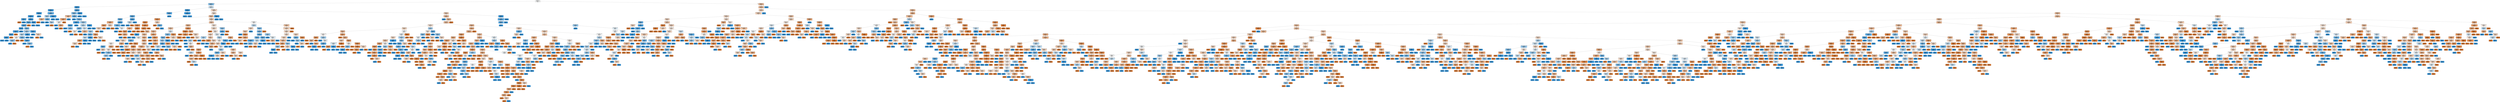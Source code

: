digraph Tree {
node [shape=box, style="filled, rounded", color="black", fontname=helvetica] ;
edge [fontname=helvetica] ;
0 [label="weight_in_gms <= 0.44\ngini = 0.5\nsamples = 4774\nvalue = [3714.74, 3731.28]\nclass = 1", fillcolor="#feffff"] ;
1 [label="cost_of_the_product <= 0.57\ngini = 0.41\nsamples = 2152\nvalue = [898.18, 2214.2]\nclass = 1", fillcolor="#89c5f0"] ;
0 -> 1 [labeldistance=2.5, labelangle=45, headlabel="True"] ;
2 [label="prior_purchases <= 0.25\ngini = 0.09\nsamples = 919\nvalue = [56.14, 1179.95]\nclass = 1", fillcolor="#42a2e6"] ;
1 -> 2 ;
3 [label="cost_of_the_product <= 0.55\ngini = 0.06\nsamples = 674\nvalue = [28.07, 885.17]\nclass = 1", fillcolor="#3fa0e6"] ;
2 -> 3 ;
4 [label="warehouse_block_D <= 0.5\ngini = 0.05\nsamples = 646\nvalue = [21.97, 853.83]\nclass = 1", fillcolor="#3ea0e6"] ;
3 -> 4 ;
5 [label="cost_of_the_product <= 0.19\ngini = 0.06\nsamples = 552\nvalue = [21.97, 724.23]\nclass = 1", fillcolor="#3fa0e6"] ;
4 -> 5 ;
6 [label="discount_offered <= 0.06\ngini = 0.18\nsamples = 64\nvalue = [8.54, 77.08]\nclass = 1", fillcolor="#4fa8e8"] ;
5 -> 6 ;
7 [label="gini = 0.0\nsamples = 3\nvalue = [8.54, 0.0]\nclass = [", fillcolor="#e58139"] ;
6 -> 7 ;
8 [label="gini = -0.0\nsamples = 61\nvalue = [0.0, 77.08]\nclass = 1", fillcolor="#399de5"] ;
6 -> 8 ;
9 [label="discount_offered <= 0.14\ngini = 0.04\nsamples = 488\nvalue = [13.42, 647.15]\nclass = 1", fillcolor="#3d9fe6"] ;
5 -> 9 ;
10 [label="weight_in_gms <= 0.44\ngini = 0.19\nsamples = 86\nvalue = [13.42, 110.96]\nclass = 1", fillcolor="#51a9e8"] ;
9 -> 10 ;
11 [label="discount_offered <= 0.08\ngini = 0.18\nsamples = 85\nvalue = [12.2, 110.96]\nclass = 1", fillcolor="#4fa8e8"] ;
10 -> 11 ;
12 [label="weight_in_gms <= 0.1\ngini = 0.06\nsamples = 50\nvalue = [2.44, 76.23]\nclass = 1", fillcolor="#3fa0e6"] ;
11 -> 12 ;
13 [label="cost_of_the_product <= 0.46\ngini = 0.12\nsamples = 24\nvalue = [2.44, 36.42]\nclass = 1", fillcolor="#46a4e7"] ;
12 -> 13 ;
14 [label="weight_in_gms <= 0.1\ngini = 0.06\nsamples = 23\nvalue = [1.22, 36.42]\nclass = 1", fillcolor="#40a0e6"] ;
13 -> 14 ;
15 [label="prior_purchases <= 0.08\ngini = 0.0\nsamples = 22\nvalue = [0.0, 36.42]\nclass = 1", fillcolor="#399de5"] ;
14 -> 15 ;
16 [label="gini = 0.0\nsamples = 8\nvalue = [0.0, 11.86]\nclass = 1", fillcolor="#399de5"] ;
15 -> 16 ;
17 [label="gini = 0.0\nsamples = 14\nvalue = [0.0, 24.56]\nclass = 1", fillcolor="#399de5"] ;
15 -> 17 ;
18 [label="gini = -0.0\nsamples = 1\nvalue = [1.22, 0.0]\nclass = [", fillcolor="#e58139"] ;
14 -> 18 ;
19 [label="gini = -0.0\nsamples = 1\nvalue = [1.22, 0.0]\nclass = [", fillcolor="#e58139"] ;
13 -> 19 ;
20 [label="gini = 0.0\nsamples = 26\nvalue = [0.0, 39.81]\nclass = 1", fillcolor="#399de5"] ;
12 -> 20 ;
21 [label="customer_rating <= 0.38\ngini = 0.34\nsamples = 35\nvalue = [9.76, 34.73]\nclass = 1", fillcolor="#71b9ec"] ;
11 -> 21 ;
22 [label="mode_of_shipment_Road <= 0.5\ngini = 0.45\nsamples = 18\nvalue = [8.54, 16.09]\nclass = 1", fillcolor="#a2d1f3"] ;
21 -> 22 ;
23 [label="prior_purchases <= 0.08\ngini = 0.47\nsamples = 16\nvalue = [8.54, 14.4]\nclass = 1", fillcolor="#aed7f4"] ;
22 -> 23 ;
24 [label="discount_offered <= 0.11\ngini = 0.5\nsamples = 7\nvalue = [6.1, 5.93]\nclass = [", fillcolor="#fefbf9"] ;
23 -> 24 ;
25 [label="cost_of_the_product <= 0.43\ngini = 0.41\nsamples = 5\nvalue = [2.44, 5.93]\nclass = 1", fillcolor="#8bc5f0"] ;
24 -> 25 ;
26 [label="gini = 0.0\nsamples = 4\nvalue = [0.0, 5.93]\nclass = 1", fillcolor="#399de5"] ;
25 -> 26 ;
27 [label="gini = -0.0\nsamples = 1\nvalue = [2.44, 0.0]\nclass = [", fillcolor="#e58139"] ;
25 -> 27 ;
28 [label="gini = -0.0\nsamples = 2\nvalue = [3.66, 0.0]\nclass = [", fillcolor="#e58139"] ;
24 -> 28 ;
29 [label="customer_care_calls <= 0.1\ngini = 0.35\nsamples = 9\nvalue = [2.44, 8.47]\nclass = 1", fillcolor="#72b9ec"] ;
23 -> 29 ;
30 [label="gini = 0.0\nsamples = 1\nvalue = [1.22, 0.0]\nclass = [", fillcolor="#e58139"] ;
29 -> 30 ;
31 [label="customer_care_calls <= 0.3\ngini = 0.22\nsamples = 8\nvalue = [1.22, 8.47]\nclass = 1", fillcolor="#56abe9"] ;
29 -> 31 ;
32 [label="gini = 0.0\nsamples = 4\nvalue = [0.0, 5.08]\nclass = 1", fillcolor="#399de5"] ;
31 -> 32 ;
33 [label="cost_of_the_product <= 0.35\ngini = 0.39\nsamples = 4\nvalue = [1.22, 3.39]\nclass = 1", fillcolor="#80c0ee"] ;
31 -> 33 ;
34 [label="gini = 0.0\nsamples = 1\nvalue = [1.22, 0.0]\nclass = [", fillcolor="#e58139"] ;
33 -> 34 ;
35 [label="gini = 0.0\nsamples = 3\nvalue = [0.0, 3.39]\nclass = 1", fillcolor="#399de5"] ;
33 -> 35 ;
36 [label="discount_offered <= 0.12\ngini = 0.0\nsamples = 2\nvalue = [0.0, 1.69]\nclass = 1", fillcolor="#399de5"] ;
22 -> 36 ;
37 [label="gini = 0.0\nsamples = 1\nvalue = [0.0, 0.85]\nclass = 1", fillcolor="#399de5"] ;
36 -> 37 ;
38 [label="gini = 0.0\nsamples = 1\nvalue = [0.0, 0.85]\nclass = 1", fillcolor="#399de5"] ;
36 -> 38 ;
39 [label="customer_care_calls <= 0.5\ngini = 0.12\nsamples = 17\nvalue = [1.22, 18.64]\nclass = 1", fillcolor="#46a3e7"] ;
21 -> 39 ;
40 [label="gini = 0.0\nsamples = 15\nvalue = [0.0, 17.79]\nclass = 1", fillcolor="#399de5"] ;
39 -> 40 ;
41 [label="cost_of_the_product <= 0.34\ngini = 0.48\nsamples = 2\nvalue = [1.22, 0.85]\nclass = [", fillcolor="#f7d8c2"] ;
39 -> 41 ;
42 [label="gini = 0.0\nsamples = 1\nvalue = [1.22, 0.0]\nclass = [", fillcolor="#e58139"] ;
41 -> 42 ;
43 [label="gini = 0.0\nsamples = 1\nvalue = [0.0, 0.85]\nclass = 1", fillcolor="#399de5"] ;
41 -> 43 ;
44 [label="gini = 0.0\nsamples = 1\nvalue = [1.22, 0.0]\nclass = [", fillcolor="#e58139"] ;
10 -> 44 ;
45 [label="weight_in_gms <= 0.0\ngini = 0.0\nsamples = 402\nvalue = [0.0, 536.19]\nclass = 1", fillcolor="#399de5"] ;
9 -> 45 ;
46 [label="gini = 0.0\nsamples = 1\nvalue = [0.0, 2.54]\nclass = 1", fillcolor="#399de5"] ;
45 -> 46 ;
47 [label="gini = 0.0\nsamples = 401\nvalue = [0.0, 533.64]\nclass = 1", fillcolor="#399de5"] ;
45 -> 47 ;
48 [label="gini = 0.0\nsamples = 94\nvalue = [0.0, 129.6]\nclass = 1", fillcolor="#399de5"] ;
4 -> 48 ;
49 [label="product_importance_low <= 0.5\ngini = 0.27\nsamples = 28\nvalue = [6.1, 31.34]\nclass = 1", fillcolor="#60b0ea"] ;
3 -> 49 ;
50 [label="customer_rating <= 0.38\ngini = 0.46\nsamples = 12\nvalue = [6.1, 11.01]\nclass = 1", fillcolor="#a7d3f3"] ;
49 -> 50 ;
51 [label="cost_of_the_product <= 0.55\ngini = 0.43\nsamples = 3\nvalue = [3.66, 1.69]\nclass = [", fillcolor="#f1bb95"] ;
50 -> 51 ;
52 [label="gini = 0.0\nsamples = 1\nvalue = [3.66, 0.0]\nclass = [", fillcolor="#e58139"] ;
51 -> 52 ;
53 [label="gini = -0.0\nsamples = 2\nvalue = [0.0, 1.69]\nclass = 1", fillcolor="#399de5"] ;
51 -> 53 ;
54 [label="prior_purchases <= 0.08\ngini = 0.33\nsamples = 9\nvalue = [2.44, 9.32]\nclass = 1", fillcolor="#6db7ec"] ;
50 -> 54 ;
55 [label="gini = 0.0\nsamples = 4\nvalue = [0.0, 5.08]\nclass = 1", fillcolor="#399de5"] ;
54 -> 55 ;
56 [label="weight_in_gms <= 0.44\ngini = 0.46\nsamples = 5\nvalue = [2.44, 4.24]\nclass = 1", fillcolor="#abd5f4"] ;
54 -> 56 ;
57 [label="gini = 0.0\nsamples = 4\nvalue = [0.0, 4.24]\nclass = 1", fillcolor="#399de5"] ;
56 -> 57 ;
58 [label="gini = -0.0\nsamples = 1\nvalue = [2.44, 0.0]\nclass = [", fillcolor="#e58139"] ;
56 -> 58 ;
59 [label="mode_of_shipment_Road <= 0.5\ngini = 0.0\nsamples = 16\nvalue = [0.0, 20.33]\nclass = 1", fillcolor="#399de5"] ;
49 -> 59 ;
60 [label="gini = 0.0\nsamples = 15\nvalue = [0.0, 19.48]\nclass = 1", fillcolor="#399de5"] ;
59 -> 60 ;
61 [label="gini = 0.0\nsamples = 1\nvalue = [0.0, 0.85]\nclass = 1", fillcolor="#399de5"] ;
59 -> 61 ;
62 [label="discount_offered <= 0.16\ngini = 0.16\nsamples = 245\nvalue = [28.07, 294.78]\nclass = 1", fillcolor="#4ca6e7"] ;
2 -> 62 ;
63 [label="customer_care_calls <= 0.1\ngini = 0.39\nsamples = 75\nvalue = [28.07, 77.93]\nclass = 1", fillcolor="#80c0ee"] ;
62 -> 63 ;
64 [label="mode_of_shipment_Road <= 0.5\ngini = 0.44\nsamples = 9\nvalue = [8.54, 4.24]\nclass = [", fillcolor="#f2bf9b"] ;
63 -> 64 ;
65 [label="product_importance_low <= 0.5\ngini = 0.35\nsamples = 7\nvalue = [8.54, 2.54]\nclass = [", fillcolor="#eda674"] ;
64 -> 65 ;
66 [label="cost_of_the_product <= 0.36\ngini = 0.5\nsamples = 4\nvalue = [2.44, 2.54]\nclass = 1", fillcolor="#f7fbfe"] ;
65 -> 66 ;
67 [label="gini = 0.0\nsamples = 2\nvalue = [0.0, 1.69]\nclass = 1", fillcolor="#399de5"] ;
66 -> 67 ;
68 [label="discount_offered <= 0.03\ngini = 0.38\nsamples = 2\nvalue = [2.44, 0.85]\nclass = [", fillcolor="#eead7e"] ;
66 -> 68 ;
69 [label="gini = 0.0\nsamples = 1\nvalue = [0.0, 0.85]\nclass = 1", fillcolor="#399de5"] ;
68 -> 69 ;
70 [label="gini = -0.0\nsamples = 1\nvalue = [2.44, 0.0]\nclass = [", fillcolor="#e58139"] ;
68 -> 70 ;
71 [label="gini = -0.0\nsamples = 3\nvalue = [6.1, 0.0]\nclass = [", fillcolor="#e58139"] ;
65 -> 71 ;
72 [label="gini = -0.0\nsamples = 2\nvalue = [0.0, 1.69]\nclass = 1", fillcolor="#399de5"] ;
64 -> 72 ;
73 [label="discount_offered <= 0.03\ngini = 0.33\nsamples = 66\nvalue = [19.53, 73.69]\nclass = 1", fillcolor="#6db7ec"] ;
63 -> 73 ;
74 [label="gini = 0.0\nsamples = 7\nvalue = [0.0, 9.32]\nclass = 1", fillcolor="#399de5"] ;
73 -> 74 ;
75 [label="cost_of_the_product <= 0.26\ngini = 0.36\nsamples = 59\nvalue = [19.53, 64.38]\nclass = 1", fillcolor="#75bbed"] ;
73 -> 75 ;
76 [label="product_importance_low <= 0.5\ngini = 0.08\nsamples = 20\nvalue = [1.22, 28.8]\nclass = 1", fillcolor="#41a1e6"] ;
75 -> 76 ;
77 [label="weight_in_gms <= 0.11\ngini = 0.15\nsamples = 11\nvalue = [1.22, 13.55]\nclass = 1", fillcolor="#4ba6e7"] ;
76 -> 77 ;
78 [label="gini = 0.0\nsamples = 9\nvalue = [0.0, 10.16]\nclass = 1", fillcolor="#399de5"] ;
77 -> 78 ;
79 [label="prior_purchases <= 0.42\ngini = 0.39\nsamples = 2\nvalue = [1.22, 3.39]\nclass = 1", fillcolor="#80c0ee"] ;
77 -> 79 ;
80 [label="gini = 0.0\nsamples = 1\nvalue = [0.0, 3.39]\nclass = 1", fillcolor="#399de5"] ;
79 -> 80 ;
81 [label="gini = -0.0\nsamples = 1\nvalue = [1.22, 0.0]\nclass = [", fillcolor="#e58139"] ;
79 -> 81 ;
82 [label="gini = 0.0\nsamples = 9\nvalue = [0.0, 15.25]\nclass = 1", fillcolor="#399de5"] ;
76 -> 82 ;
83 [label="product_importance_high <= 0.5\ngini = 0.45\nsamples = 39\nvalue = [18.31, 35.58]\nclass = 1", fillcolor="#9fcff2"] ;
75 -> 83 ;
84 [label="customer_care_calls <= 0.3\ngini = 0.47\nsamples = 35\nvalue = [18.31, 29.65]\nclass = 1", fillcolor="#b3daf5"] ;
83 -> 84 ;
85 [label="discount_offered <= 0.04\ngini = 0.36\nsamples = 11\nvalue = [3.66, 11.86]\nclass = 1", fillcolor="#76bbed"] ;
84 -> 85 ;
86 [label="customer_rating <= 0.38\ngini = 0.5\nsamples = 4\nvalue = [3.66, 3.39]\nclass = [", fillcolor="#fdf6f0"] ;
85 -> 86 ;
87 [label="gini = 0.0\nsamples = 2\nvalue = [0.0, 3.39]\nclass = 1", fillcolor="#399de5"] ;
86 -> 87 ;
88 [label="gini = 0.0\nsamples = 2\nvalue = [3.66, 0.0]\nclass = [", fillcolor="#e58139"] ;
86 -> 88 ;
89 [label="gini = 0.0\nsamples = 7\nvalue = [0.0, 8.47]\nclass = 1", fillcolor="#399de5"] ;
85 -> 89 ;
90 [label="customer_rating <= 0.38\ngini = 0.5\nsamples = 24\nvalue = [14.64, 17.79]\nclass = 1", fillcolor="#dceefa"] ;
84 -> 90 ;
91 [label="cost_of_the_product <= 0.49\ngini = 0.43\nsamples = 7\nvalue = [7.32, 3.39]\nclass = [", fillcolor="#f1bb95"] ;
90 -> 91 ;
92 [label="gini = 0.0\nsamples = 4\nvalue = [7.32, 0.0]\nclass = [", fillcolor="#e58139"] ;
91 -> 92 ;
93 [label="gini = -0.0\nsamples = 3\nvalue = [0.0, 3.39]\nclass = 1", fillcolor="#399de5"] ;
91 -> 93 ;
94 [label="customer_rating <= 0.88\ngini = 0.45\nsamples = 17\nvalue = [7.32, 14.4]\nclass = 1", fillcolor="#9ecff2"] ;
90 -> 94 ;
95 [label="discount_offered <= 0.09\ngini = 0.33\nsamples = 13\nvalue = [3.66, 13.55]\nclass = 1", fillcolor="#6eb7ec"] ;
94 -> 95 ;
96 [label="weight_in_gms <= 0.24\ngini = 0.49\nsamples = 7\nvalue = [3.66, 5.08]\nclass = 1", fillcolor="#c8e4f8"] ;
95 -> 96 ;
97 [label="prior_purchases <= 0.42\ngini = 0.31\nsamples = 4\nvalue = [3.66, 0.85]\nclass = [", fillcolor="#eb9e67"] ;
96 -> 97 ;
98 [label="warehouse_block_D <= 0.5\ngini = 0.48\nsamples = 2\nvalue = [1.22, 0.85]\nclass = [", fillcolor="#f7d8c2"] ;
97 -> 98 ;
99 [label="gini = 0.0\nsamples = 1\nvalue = [1.22, 0.0]\nclass = [", fillcolor="#e58139"] ;
98 -> 99 ;
100 [label="gini = 0.0\nsamples = 1\nvalue = [0.0, 0.85]\nclass = 1", fillcolor="#399de5"] ;
98 -> 100 ;
101 [label="gini = -0.0\nsamples = 2\nvalue = [2.44, 0.0]\nclass = [", fillcolor="#e58139"] ;
97 -> 101 ;
102 [label="prior_purchases <= 0.42\ngini = 0.0\nsamples = 3\nvalue = [0.0, 4.24]\nclass = 1", fillcolor="#399de5"] ;
96 -> 102 ;
103 [label="gini = 0.0\nsamples = 1\nvalue = [0.0, 1.69]\nclass = 1", fillcolor="#399de5"] ;
102 -> 103 ;
104 [label="gini = 0.0\nsamples = 2\nvalue = [0.0, 2.54]\nclass = 1", fillcolor="#399de5"] ;
102 -> 104 ;
105 [label="prior_purchases <= 0.42\ngini = 0.0\nsamples = 6\nvalue = [0.0, 8.47]\nclass = 1", fillcolor="#399de5"] ;
95 -> 105 ;
106 [label="gini = 0.0\nsamples = 4\nvalue = [0.0, 5.08]\nclass = 1", fillcolor="#399de5"] ;
105 -> 106 ;
107 [label="gini = 0.0\nsamples = 2\nvalue = [0.0, 3.39]\nclass = 1", fillcolor="#399de5"] ;
105 -> 107 ;
108 [label="prior_purchases <= 0.42\ngini = 0.31\nsamples = 4\nvalue = [3.66, 0.85]\nclass = [", fillcolor="#eb9e67"] ;
94 -> 108 ;
109 [label="gini = 0.0\nsamples = 2\nvalue = [2.44, 0.0]\nclass = [", fillcolor="#e58139"] ;
108 -> 109 ;
110 [label="prior_purchases <= 0.58\ngini = 0.48\nsamples = 2\nvalue = [1.22, 0.85]\nclass = [", fillcolor="#f7d8c2"] ;
108 -> 110 ;
111 [label="gini = 0.0\nsamples = 1\nvalue = [0.0, 0.85]\nclass = 1", fillcolor="#399de5"] ;
110 -> 111 ;
112 [label="gini = 0.0\nsamples = 1\nvalue = [1.22, 0.0]\nclass = [", fillcolor="#e58139"] ;
110 -> 112 ;
113 [label="prior_purchases <= 0.42\ngini = 0.0\nsamples = 4\nvalue = [0.0, 5.93]\nclass = 1", fillcolor="#399de5"] ;
83 -> 113 ;
114 [label="gini = 0.0\nsamples = 1\nvalue = [0.0, 0.85]\nclass = 1", fillcolor="#399de5"] ;
113 -> 114 ;
115 [label="gini = 0.0\nsamples = 3\nvalue = [0.0, 5.08]\nclass = 1", fillcolor="#399de5"] ;
113 -> 115 ;
116 [label="prior_purchases <= 0.42\ngini = 0.0\nsamples = 170\nvalue = [0.0, 216.85]\nclass = 1", fillcolor="#399de5"] ;
62 -> 116 ;
117 [label="gini = 0.0\nsamples = 86\nvalue = [0.0, 114.35]\nclass = 1", fillcolor="#399de5"] ;
116 -> 117 ;
118 [label="gini = 0.0\nsamples = 84\nvalue = [0.0, 102.49]\nclass = 1", fillcolor="#399de5"] ;
116 -> 118 ;
119 [label="prior_purchases <= 0.25\ngini = 0.49\nsamples = 1233\nvalue = [842.04, 1034.25]\nclass = 1", fillcolor="#daedfa"] ;
1 -> 119 ;
120 [label="discount_offered <= 0.11\ngini = 0.04\nsamples = 348\nvalue = [8.54, 433.69]\nclass = 1", fillcolor="#3d9fe6"] ;
119 -> 120 ;
121 [label="warehouse_block_D <= 0.5\ngini = 0.22\nsamples = 54\nvalue = [8.54, 58.45]\nclass = 1", fillcolor="#56abe9"] ;
120 -> 121 ;
122 [label="customer_rating <= 0.88\ngini = 0.28\nsamples = 41\nvalue = [8.54, 42.35]\nclass = 1", fillcolor="#61b1ea"] ;
121 -> 122 ;
123 [label="weight_in_gms <= 0.15\ngini = 0.32\nsamples = 32\nvalue = [7.32, 29.65]\nclass = 1", fillcolor="#6ab5eb"] ;
122 -> 123 ;
124 [label="mode_of_shipment_Road <= 0.5\ngini = 0.38\nsamples = 6\nvalue = [4.88, 1.69]\nclass = [", fillcolor="#eead7e"] ;
123 -> 124 ;
125 [label="customer_rating <= 0.38\ngini = 0.31\nsamples = 4\nvalue = [3.66, 0.85]\nclass = [", fillcolor="#eb9e67"] ;
124 -> 125 ;
126 [label="customer_care_calls <= 0.6\ngini = 0.48\nsamples = 2\nvalue = [1.22, 0.85]\nclass = [", fillcolor="#f7d8c2"] ;
125 -> 126 ;
127 [label="gini = 0.0\nsamples = 1\nvalue = [1.22, 0.0]\nclass = [", fillcolor="#e58139"] ;
126 -> 127 ;
128 [label="gini = 0.0\nsamples = 1\nvalue = [0.0, 0.85]\nclass = 1", fillcolor="#399de5"] ;
126 -> 128 ;
129 [label="gini = 0.0\nsamples = 2\nvalue = [2.44, 0.0]\nclass = [", fillcolor="#e58139"] ;
125 -> 129 ;
130 [label="discount_offered <= 0.09\ngini = 0.48\nsamples = 2\nvalue = [1.22, 0.85]\nclass = [", fillcolor="#f7d8c2"] ;
124 -> 130 ;
131 [label="gini = 0.0\nsamples = 1\nvalue = [0.0, 0.85]\nclass = 1", fillcolor="#399de5"] ;
130 -> 131 ;
132 [label="gini = 0.0\nsamples = 1\nvalue = [1.22, 0.0]\nclass = [", fillcolor="#e58139"] ;
130 -> 132 ;
133 [label="prior_purchases <= 0.08\ngini = 0.15\nsamples = 26\nvalue = [2.44, 27.95]\nclass = 1", fillcolor="#4aa6e7"] ;
123 -> 133 ;
134 [label="product_importance_low <= 0.5\ngini = 0.33\nsamples = 8\nvalue = [2.44, 9.32]\nclass = 1", fillcolor="#6db7ec"] ;
133 -> 134 ;
135 [label="gini = 0.0\nsamples = 6\nvalue = [0.0, 6.78]\nclass = 1", fillcolor="#399de5"] ;
134 -> 135 ;
136 [label="customer_care_calls <= 0.3\ngini = 0.5\nsamples = 2\nvalue = [2.44, 2.54]\nclass = 1", fillcolor="#f7fbfe"] ;
134 -> 136 ;
137 [label="gini = 0.0\nsamples = 1\nvalue = [0.0, 2.54]\nclass = 1", fillcolor="#399de5"] ;
136 -> 137 ;
138 [label="gini = -0.0\nsamples = 1\nvalue = [2.44, 0.0]\nclass = [", fillcolor="#e58139"] ;
136 -> 138 ;
139 [label="gini = 0.0\nsamples = 18\nvalue = [0.0, 18.64]\nclass = 1", fillcolor="#399de5"] ;
133 -> 139 ;
140 [label="weight_in_gms <= 0.09\ngini = 0.16\nsamples = 9\nvalue = [1.22, 12.71]\nclass = 1", fillcolor="#4ca6e7"] ;
122 -> 140 ;
141 [label="prior_purchases <= 0.08\ngini = 0.49\nsamples = 2\nvalue = [1.22, 1.69]\nclass = 1", fillcolor="#c8e4f8"] ;
140 -> 141 ;
142 [label="gini = 0.0\nsamples = 1\nvalue = [0.0, 1.69]\nclass = 1", fillcolor="#399de5"] ;
141 -> 142 ;
143 [label="gini = 0.0\nsamples = 1\nvalue = [1.22, 0.0]\nclass = [", fillcolor="#e58139"] ;
141 -> 143 ;
144 [label="gini = 0.0\nsamples = 7\nvalue = [0.0, 11.01]\nclass = 1", fillcolor="#399de5"] ;
140 -> 144 ;
145 [label="gini = -0.0\nsamples = 13\nvalue = [0.0, 16.09]\nclass = 1", fillcolor="#399de5"] ;
121 -> 145 ;
146 [label="product_importance_low <= 0.5\ngini = 0.0\nsamples = 294\nvalue = [0.0, 375.25]\nclass = 1", fillcolor="#399de5"] ;
120 -> 146 ;
147 [label="gini = 0.0\nsamples = 175\nvalue = [0.0, 221.08]\nclass = 1", fillcolor="#399de5"] ;
146 -> 147 ;
148 [label="gini = 0.0\nsamples = 119\nvalue = [0.0, 154.16]\nclass = 1", fillcolor="#399de5"] ;
146 -> 148 ;
149 [label="product_importance_low <= 0.5\ngini = 0.49\nsamples = 885\nvalue = [833.5, 600.56]\nclass = [", fillcolor="#f8dcc8"] ;
119 -> 149 ;
150 [label="weight_in_gms <= 0.15\ngini = 0.49\nsamples = 360\nvalue = [320.95, 254.12]\nclass = [", fillcolor="#fae5d6"] ;
149 -> 150 ;
151 [label="weight_in_gms <= 0.01\ngini = 0.46\nsamples = 301\nvalue = [320.95, 182.12]\nclass = [", fillcolor="#f4c8a9"] ;
150 -> 151 ;
152 [label="cost_of_the_product <= 0.88\ngini = 0.26\nsamples = 33\nvalue = [52.47, 9.32]\nclass = [", fillcolor="#ea975c"] ;
151 -> 152 ;
153 [label="prior_purchases <= 0.42\ngini = 0.16\nsamples = 26\nvalue = [45.15, 4.24]\nclass = [", fillcolor="#e78d4c"] ;
152 -> 153 ;
154 [label="cost_of_the_product <= 0.78\ngini = 0.24\nsamples = 11\nvalue = [15.86, 2.54]\nclass = [", fillcolor="#e99559"] ;
153 -> 154 ;
155 [label="cost_of_the_product <= 0.76\ngini = 0.42\nsamples = 6\nvalue = [6.1, 2.54]\nclass = [", fillcolor="#f0b58b"] ;
154 -> 155 ;
156 [label="weight_in_gms <= 0.0\ngini = 0.21\nsamples = 5\nvalue = [6.1, 0.85]\nclass = [", fillcolor="#e99254"] ;
155 -> 156 ;
157 [label="gini = 0.0\nsamples = 2\nvalue = [3.66, 0.0]\nclass = [", fillcolor="#e58139"] ;
156 -> 157 ;
158 [label="discount_offered <= 0.04\ngini = 0.38\nsamples = 3\nvalue = [2.44, 0.85]\nclass = [", fillcolor="#eead7e"] ;
156 -> 158 ;
159 [label="gini = 0.0\nsamples = 1\nvalue = [0.0, 0.85]\nclass = 1", fillcolor="#399de5"] ;
158 -> 159 ;
160 [label="gini = -0.0\nsamples = 2\nvalue = [2.44, 0.0]\nclass = [", fillcolor="#e58139"] ;
158 -> 160 ;
161 [label="gini = 0.0\nsamples = 1\nvalue = [0.0, 1.69]\nclass = 1", fillcolor="#399de5"] ;
155 -> 161 ;
162 [label="discount_offered <= 0.04\ngini = 0.0\nsamples = 5\nvalue = [9.76, 0.0]\nclass = [", fillcolor="#e58139"] ;
154 -> 162 ;
163 [label="gini = 0.0\nsamples = 1\nvalue = [2.44, 0.0]\nclass = [", fillcolor="#e58139"] ;
162 -> 163 ;
164 [label="gini = 0.0\nsamples = 4\nvalue = [7.32, 0.0]\nclass = [", fillcolor="#e58139"] ;
162 -> 164 ;
165 [label="mode_of_shipment_Road <= 0.5\ngini = 0.1\nsamples = 15\nvalue = [29.29, 1.69]\nclass = [", fillcolor="#e78844"] ;
153 -> 165 ;
166 [label="discount_offered <= 0.09\ngini = 0.13\nsamples = 12\nvalue = [23.19, 1.69]\nclass = [", fillcolor="#e78a47"] ;
165 -> 166 ;
167 [label="gini = 0.0\nsamples = 8\nvalue = [19.53, 0.0]\nclass = [", fillcolor="#e58139"] ;
166 -> 167 ;
168 [label="weight_in_gms <= 0.0\ngini = 0.43\nsamples = 4\nvalue = [3.66, 1.69]\nclass = [", fillcolor="#f1bb95"] ;
166 -> 168 ;
169 [label="gini = 0.0\nsamples = 2\nvalue = [3.66, 0.0]\nclass = [", fillcolor="#e58139"] ;
168 -> 169 ;
170 [label="weight_in_gms <= 0.01\ngini = 0.0\nsamples = 2\nvalue = [0.0, 1.69]\nclass = 1", fillcolor="#399de5"] ;
168 -> 170 ;
171 [label="gini = 0.0\nsamples = 1\nvalue = [0.0, 0.85]\nclass = 1", fillcolor="#399de5"] ;
170 -> 171 ;
172 [label="gini = 0.0\nsamples = 1\nvalue = [0.0, 0.85]\nclass = 1", fillcolor="#399de5"] ;
170 -> 172 ;
173 [label="gini = 0.0\nsamples = 3\nvalue = [6.1, 0.0]\nclass = [", fillcolor="#e58139"] ;
165 -> 173 ;
174 [label="customer_rating <= 0.12\ngini = 0.48\nsamples = 7\nvalue = [7.32, 5.08]\nclass = [", fillcolor="#f7d8c2"] ;
152 -> 174 ;
175 [label="gini = 0.0\nsamples = 3\nvalue = [6.1, 0.0]\nclass = [", fillcolor="#e58139"] ;
174 -> 175 ;
176 [label="discount_offered <= 0.01\ngini = 0.31\nsamples = 4\nvalue = [1.22, 5.08]\nclass = 1", fillcolor="#69b5eb"] ;
174 -> 176 ;
177 [label="gini = 0.0\nsamples = 1\nvalue = [1.22, 0.0]\nclass = [", fillcolor="#e58139"] ;
176 -> 177 ;
178 [label="gini = 0.0\nsamples = 3\nvalue = [0.0, 5.08]\nclass = 1", fillcolor="#399de5"] ;
176 -> 178 ;
179 [label="discount_offered <= 0.13\ngini = 0.48\nsamples = 268\nvalue = [268.48, 172.8]\nclass = [", fillcolor="#f6d2b8"] ;
151 -> 179 ;
180 [label="weight_in_gms <= 0.1\ngini = 0.46\nsamples = 207\nvalue = [218.44, 122.82]\nclass = [", fillcolor="#f4c8a8"] ;
179 -> 180 ;
181 [label="customer_rating <= 0.88\ngini = 0.43\nsamples = 130\nvalue = [153.76, 69.46]\nclass = [", fillcolor="#f1ba92"] ;
180 -> 181 ;
182 [label="discount_offered <= 0.09\ngini = 0.46\nsamples = 104\nvalue = [109.83, 62.68]\nclass = [", fillcolor="#f4c9aa"] ;
181 -> 182 ;
183 [label="customer_care_calls <= 0.9\ngini = 0.43\nsamples = 79\nvalue = [93.97, 44.05]\nclass = [", fillcolor="#f1bc96"] ;
182 -> 183 ;
184 [label="prior_purchases <= 0.42\ngini = 0.45\nsamples = 67\nvalue = [76.88, 38.96]\nclass = [", fillcolor="#f2c19d"] ;
183 -> 184 ;
185 [label="cost_of_the_product <= 0.74\ngini = 0.5\nsamples = 20\nvalue = [15.86, 15.25]\nclass = [", fillcolor="#fefaf7"] ;
184 -> 185 ;
186 [label="gini = 0.0\nsamples = 2\nvalue = [0.0, 3.39]\nclass = 1", fillcolor="#399de5"] ;
185 -> 186 ;
187 [label="mode_of_shipment_Road <= 0.5\ngini = 0.49\nsamples = 18\nvalue = [15.86, 11.86]\nclass = [", fillcolor="#f8dfcd"] ;
185 -> 187 ;
188 [label="discount_offered <= 0.03\ngini = 0.5\nsamples = 14\nvalue = [10.98, 10.16]\nclass = [", fillcolor="#fdf6f0"] ;
187 -> 188 ;
189 [label="weight_in_gms <= 0.07\ngini = 0.26\nsamples = 7\nvalue = [1.22, 6.78]\nclass = 1", fillcolor="#5dafea"] ;
188 -> 189 ;
190 [label="gini = 0.0\nsamples = 5\nvalue = [0.0, 5.93]\nclass = 1", fillcolor="#399de5"] ;
189 -> 190 ;
191 [label="weight_in_gms <= 0.08\ngini = 0.48\nsamples = 2\nvalue = [1.22, 0.85]\nclass = [", fillcolor="#f7d8c2"] ;
189 -> 191 ;
192 [label="gini = 0.0\nsamples = 1\nvalue = [1.22, 0.0]\nclass = [", fillcolor="#e58139"] ;
191 -> 192 ;
193 [label="gini = 0.0\nsamples = 1\nvalue = [0.0, 0.85]\nclass = 1", fillcolor="#399de5"] ;
191 -> 193 ;
194 [label="customer_rating <= 0.62\ngini = 0.38\nsamples = 7\nvalue = [9.76, 3.39]\nclass = [", fillcolor="#eead7e"] ;
188 -> 194 ;
195 [label="warehouse_block_D <= 0.5\ngini = 0.5\nsamples = 5\nvalue = [3.66, 3.39]\nclass = [", fillcolor="#fdf6f0"] ;
194 -> 195 ;
196 [label="product_importance_high <= 0.5\ngini = 0.39\nsamples = 4\nvalue = [1.22, 3.39]\nclass = 1", fillcolor="#80c0ee"] ;
195 -> 196 ;
197 [label="discount_offered <= 0.06\ngini = 0.44\nsamples = 3\nvalue = [1.22, 2.54]\nclass = 1", fillcolor="#98ccf1"] ;
196 -> 197 ;
198 [label="gini = 0.0\nsamples = 1\nvalue = [1.22, 0.0]\nclass = [", fillcolor="#e58139"] ;
197 -> 198 ;
199 [label="gini = 0.0\nsamples = 2\nvalue = [0.0, 2.54]\nclass = 1", fillcolor="#399de5"] ;
197 -> 199 ;
200 [label="gini = 0.0\nsamples = 1\nvalue = [0.0, 0.85]\nclass = 1", fillcolor="#399de5"] ;
196 -> 200 ;
201 [label="gini = -0.0\nsamples = 1\nvalue = [2.44, 0.0]\nclass = [", fillcolor="#e58139"] ;
195 -> 201 ;
202 [label="gini = 0.0\nsamples = 2\nvalue = [6.1, 0.0]\nclass = [", fillcolor="#e58139"] ;
194 -> 202 ;
203 [label="customer_rating <= 0.38\ngini = 0.38\nsamples = 4\nvalue = [4.88, 1.69]\nclass = [", fillcolor="#eead7e"] ;
187 -> 203 ;
204 [label="gini = -0.0\nsamples = 3\nvalue = [4.88, 0.0]\nclass = [", fillcolor="#e58139"] ;
203 -> 204 ;
205 [label="gini = 0.0\nsamples = 1\nvalue = [0.0, 1.69]\nclass = 1", fillcolor="#399de5"] ;
203 -> 205 ;
206 [label="weight_in_gms <= 0.02\ngini = 0.4\nsamples = 47\nvalue = [61.02, 23.72]\nclass = [", fillcolor="#efb286"] ;
184 -> 206 ;
207 [label="cost_of_the_product <= 0.79\ngini = 0.31\nsamples = 4\nvalue = [1.22, 5.08]\nclass = 1", fillcolor="#69b5eb"] ;
206 -> 207 ;
208 [label="gini = 0.0\nsamples = 3\nvalue = [0.0, 5.08]\nclass = 1", fillcolor="#399de5"] ;
207 -> 208 ;
209 [label="gini = -0.0\nsamples = 1\nvalue = [1.22, 0.0]\nclass = [", fillcolor="#e58139"] ;
207 -> 209 ;
210 [label="weight_in_gms <= 0.07\ngini = 0.36\nsamples = 43\nvalue = [59.8, 18.64]\nclass = [", fillcolor="#eda877"] ;
206 -> 210 ;
211 [label="weight_in_gms <= 0.03\ngini = 0.21\nsamples = 20\nvalue = [31.73, 4.24]\nclass = [", fillcolor="#e89253"] ;
210 -> 211 ;
212 [label="discount_offered <= 0.04\ngini = 0.48\nsamples = 2\nvalue = [2.44, 1.69]\nclass = [", fillcolor="#f7d8c2"] ;
211 -> 212 ;
213 [label="gini = 0.0\nsamples = 1\nvalue = [2.44, 0.0]\nclass = [", fillcolor="#e58139"] ;
212 -> 213 ;
214 [label="gini = 0.0\nsamples = 1\nvalue = [0.0, 1.69]\nclass = 1", fillcolor="#399de5"] ;
212 -> 214 ;
215 [label="discount_offered <= 0.08\ngini = 0.15\nsamples = 18\nvalue = [29.29, 2.54]\nclass = [", fillcolor="#e78c4a"] ;
211 -> 215 ;
216 [label="cost_of_the_product <= 0.79\ngini = 0.06\nsamples = 13\nvalue = [24.41, 0.85]\nclass = [", fillcolor="#e68540"] ;
215 -> 216 ;
217 [label="gini = 0.0\nsamples = 9\nvalue = [18.31, 0.0]\nclass = [", fillcolor="#e58139"] ;
216 -> 217 ;
218 [label="weight_in_gms <= 0.03\ngini = 0.21\nsamples = 4\nvalue = [6.1, 0.85]\nclass = [", fillcolor="#e99254"] ;
216 -> 218 ;
219 [label="gini = 0.0\nsamples = 1\nvalue = [0.0, 0.85]\nclass = 1", fillcolor="#399de5"] ;
218 -> 219 ;
220 [label="gini = 0.0\nsamples = 3\nvalue = [6.1, 0.0]\nclass = [", fillcolor="#e58139"] ;
218 -> 220 ;
221 [label="customer_care_calls <= 0.5\ngini = 0.38\nsamples = 5\nvalue = [4.88, 1.69]\nclass = [", fillcolor="#eead7e"] ;
215 -> 221 ;
222 [label="gini = 0.0\nsamples = 2\nvalue = [2.44, 0.0]\nclass = [", fillcolor="#e58139"] ;
221 -> 222 ;
223 [label="cost_of_the_product <= 0.72\ngini = 0.48\nsamples = 3\nvalue = [2.44, 1.69]\nclass = [", fillcolor="#f7d8c2"] ;
221 -> 223 ;
224 [label="gini = 0.0\nsamples = 1\nvalue = [0.0, 1.69]\nclass = 1", fillcolor="#399de5"] ;
223 -> 224 ;
225 [label="gini = 0.0\nsamples = 2\nvalue = [2.44, 0.0]\nclass = [", fillcolor="#e58139"] ;
223 -> 225 ;
226 [label="prior_purchases <= 0.58\ngini = 0.45\nsamples = 23\nvalue = [28.07, 14.4]\nclass = [", fillcolor="#f2c29f"] ;
210 -> 226 ;
227 [label="product_importance_high <= 0.5\ngini = 0.38\nsamples = 16\nvalue = [21.97, 7.62]\nclass = [", fillcolor="#eead7e"] ;
226 -> 227 ;
228 [label="discount_offered <= 0.04\ngini = 0.39\nsamples = 15\nvalue = [20.75, 7.62]\nclass = [", fillcolor="#efaf82"] ;
227 -> 228 ;
229 [label="customer_rating <= 0.12\ngini = 0.48\nsamples = 9\nvalue = [7.32, 5.08]\nclass = [", fillcolor="#f7d8c2"] ;
228 -> 229 ;
230 [label="discount_offered <= 0.02\ngini = 0.39\nsamples = 4\nvalue = [1.22, 3.39]\nclass = 1", fillcolor="#80c0ee"] ;
229 -> 230 ;
231 [label="customer_care_calls <= 0.5\ngini = 0.48\nsamples = 2\nvalue = [1.22, 0.85]\nclass = [", fillcolor="#f7d8c2"] ;
230 -> 231 ;
232 [label="gini = 0.0\nsamples = 1\nvalue = [0.0, 0.85]\nclass = 1", fillcolor="#399de5"] ;
231 -> 232 ;
233 [label="gini = 0.0\nsamples = 1\nvalue = [1.22, 0.0]\nclass = [", fillcolor="#e58139"] ;
231 -> 233 ;
234 [label="gini = 0.0\nsamples = 2\nvalue = [0.0, 2.54]\nclass = 1", fillcolor="#399de5"] ;
230 -> 234 ;
235 [label="discount_offered <= 0.03\ngini = 0.34\nsamples = 5\nvalue = [6.1, 1.69]\nclass = [", fillcolor="#eca470"] ;
229 -> 235 ;
236 [label="cost_of_the_product <= 0.68\ngini = 0.49\nsamples = 3\nvalue = [1.22, 1.69]\nclass = 1", fillcolor="#c8e4f8"] ;
235 -> 236 ;
237 [label="gini = 0.0\nsamples = 1\nvalue = [0.0, 0.85]\nclass = 1", fillcolor="#399de5"] ;
236 -> 237 ;
238 [label="weight_in_gms <= 0.1\ngini = 0.48\nsamples = 2\nvalue = [1.22, 0.85]\nclass = [", fillcolor="#f7d8c2"] ;
236 -> 238 ;
239 [label="gini = 0.0\nsamples = 1\nvalue = [1.22, 0.0]\nclass = [", fillcolor="#e58139"] ;
238 -> 239 ;
240 [label="gini = 0.0\nsamples = 1\nvalue = [0.0, 0.85]\nclass = 1", fillcolor="#399de5"] ;
238 -> 240 ;
241 [label="gini = 0.0\nsamples = 2\nvalue = [4.88, 0.0]\nclass = [", fillcolor="#e58139"] ;
235 -> 241 ;
242 [label="warehouse_block_D <= 0.5\ngini = 0.27\nsamples = 6\nvalue = [13.42, 2.54]\nclass = [", fillcolor="#ea995e"] ;
228 -> 242 ;
243 [label="discount_offered <= 0.06\ngini = 0.31\nsamples = 5\nvalue = [10.98, 2.54]\nclass = [", fillcolor="#eb9e67"] ;
242 -> 243 ;
244 [label="weight_in_gms <= 0.09\ngini = 0.38\nsamples = 3\nvalue = [7.32, 2.54]\nclass = [", fillcolor="#eead7e"] ;
243 -> 244 ;
245 [label="gini = 0.0\nsamples = 2\nvalue = [7.32, 0.0]\nclass = [", fillcolor="#e58139"] ;
244 -> 245 ;
246 [label="gini = 0.0\nsamples = 1\nvalue = [0.0, 2.54]\nclass = 1", fillcolor="#399de5"] ;
244 -> 246 ;
247 [label="gini = 0.0\nsamples = 2\nvalue = [3.66, 0.0]\nclass = [", fillcolor="#e58139"] ;
243 -> 247 ;
248 [label="gini = 0.0\nsamples = 1\nvalue = [2.44, 0.0]\nclass = [", fillcolor="#e58139"] ;
242 -> 248 ;
249 [label="gini = 0.0\nsamples = 1\nvalue = [1.22, 0.0]\nclass = [", fillcolor="#e58139"] ;
227 -> 249 ;
250 [label="customer_rating <= 0.62\ngini = 0.5\nsamples = 7\nvalue = [6.1, 6.78]\nclass = 1", fillcolor="#ebf5fc"] ;
226 -> 250 ;
251 [label="weight_in_gms <= 0.08\ngini = 0.48\nsamples = 6\nvalue = [6.1, 4.24]\nclass = [", fillcolor="#f7d8c2"] ;
250 -> 251 ;
252 [label="gini = 0.0\nsamples = 1\nvalue = [0.0, 2.54]\nclass = 1", fillcolor="#399de5"] ;
251 -> 252 ;
253 [label="discount_offered <= 0.01\ngini = 0.34\nsamples = 5\nvalue = [6.1, 1.69]\nclass = [", fillcolor="#eca470"] ;
251 -> 253 ;
254 [label="gini = 0.0\nsamples = 1\nvalue = [2.44, 0.0]\nclass = [", fillcolor="#e58139"] ;
253 -> 254 ;
255 [label="weight_in_gms <= 0.09\ngini = 0.43\nsamples = 4\nvalue = [3.66, 1.69]\nclass = [", fillcolor="#f1bb95"] ;
253 -> 255 ;
256 [label="gini = 0.0\nsamples = 2\nvalue = [3.66, 0.0]\nclass = [", fillcolor="#e58139"] ;
255 -> 256 ;
257 [label="gini = -0.0\nsamples = 2\nvalue = [0.0, 1.69]\nclass = 1", fillcolor="#399de5"] ;
255 -> 257 ;
258 [label="gini = 0.0\nsamples = 1\nvalue = [0.0, 2.54]\nclass = 1", fillcolor="#399de5"] ;
250 -> 258 ;
259 [label="cost_of_the_product <= 0.73\ngini = 0.35\nsamples = 12\nvalue = [17.08, 5.08]\nclass = [", fillcolor="#eda674"] ;
183 -> 259 ;
260 [label="gini = 0.0\nsamples = 3\nvalue = [0.0, 2.54]\nclass = 1", fillcolor="#399de5"] ;
259 -> 260 ;
261 [label="cost_of_the_product <= 0.79\ngini = 0.23\nsamples = 9\nvalue = [17.08, 2.54]\nclass = [", fillcolor="#e99456"] ;
259 -> 261 ;
262 [label="gini = 0.0\nsamples = 3\nvalue = [8.54, 0.0]\nclass = [", fillcolor="#e58139"] ;
261 -> 262 ;
263 [label="cost_of_the_product <= 0.81\ngini = 0.35\nsamples = 6\nvalue = [8.54, 2.54]\nclass = [", fillcolor="#eda674"] ;
261 -> 263 ;
264 [label="gini = 0.0\nsamples = 1\nvalue = [0.0, 0.85]\nclass = 1", fillcolor="#399de5"] ;
263 -> 264 ;
265 [label="warehouse_block_D <= 0.5\ngini = 0.28\nsamples = 5\nvalue = [8.54, 1.69]\nclass = [", fillcolor="#ea9a60"] ;
263 -> 265 ;
266 [label="gini = -0.0\nsamples = 3\nvalue = [7.32, 0.0]\nclass = [", fillcolor="#e58139"] ;
265 -> 266 ;
267 [label="mode_of_shipment_Road <= 0.5\ngini = 0.49\nsamples = 2\nvalue = [1.22, 1.69]\nclass = 1", fillcolor="#c8e4f8"] ;
265 -> 267 ;
268 [label="gini = 0.0\nsamples = 1\nvalue = [0.0, 1.69]\nclass = 1", fillcolor="#399de5"] ;
267 -> 268 ;
269 [label="gini = 0.0\nsamples = 1\nvalue = [1.22, 0.0]\nclass = [", fillcolor="#e58139"] ;
267 -> 269 ;
270 [label="weight_in_gms <= 0.07\ngini = 0.5\nsamples = 25\nvalue = [15.86, 18.64]\nclass = 1", fillcolor="#e2f0fb"] ;
182 -> 270 ;
271 [label="cost_of_the_product <= 1.0\ngini = 0.39\nsamples = 17\nvalue = [6.1, 16.94]\nclass = 1", fillcolor="#80c0ee"] ;
270 -> 271 ;
272 [label="weight_in_gms <= 0.06\ngini = 0.35\nsamples = 16\nvalue = [4.88, 16.94]\nclass = 1", fillcolor="#72b9ec"] ;
271 -> 272 ;
273 [label="prior_purchases <= 0.58\ngini = 0.45\nsamples = 10\nvalue = [4.88, 9.32]\nclass = 1", fillcolor="#a1d0f3"] ;
272 -> 273 ;
274 [label="customer_rating <= 0.38\ngini = 0.22\nsamples = 7\nvalue = [1.22, 8.47]\nclass = 1", fillcolor="#56abe9"] ;
273 -> 274 ;
275 [label="gini = -0.0\nsamples = 4\nvalue = [0.0, 5.08]\nclass = 1", fillcolor="#399de5"] ;
274 -> 275 ;
276 [label="weight_in_gms <= 0.05\ngini = 0.39\nsamples = 3\nvalue = [1.22, 3.39]\nclass = 1", fillcolor="#80c0ee"] ;
274 -> 276 ;
277 [label="gini = 0.0\nsamples = 2\nvalue = [0.0, 3.39]\nclass = 1", fillcolor="#399de5"] ;
276 -> 277 ;
278 [label="gini = -0.0\nsamples = 1\nvalue = [1.22, 0.0]\nclass = [", fillcolor="#e58139"] ;
276 -> 278 ;
279 [label="customer_rating <= 0.38\ngini = 0.31\nsamples = 3\nvalue = [3.66, 0.85]\nclass = [", fillcolor="#eb9e67"] ;
273 -> 279 ;
280 [label="cost_of_the_product <= 0.74\ngini = 0.48\nsamples = 2\nvalue = [1.22, 0.85]\nclass = [", fillcolor="#f7d8c2"] ;
279 -> 280 ;
281 [label="gini = 0.0\nsamples = 1\nvalue = [1.22, 0.0]\nclass = [", fillcolor="#e58139"] ;
280 -> 281 ;
282 [label="gini = 0.0\nsamples = 1\nvalue = [0.0, 0.85]\nclass = 1", fillcolor="#399de5"] ;
280 -> 282 ;
283 [label="gini = 0.0\nsamples = 1\nvalue = [2.44, 0.0]\nclass = [", fillcolor="#e58139"] ;
279 -> 283 ;
284 [label="customer_rating <= 0.12\ngini = 0.0\nsamples = 6\nvalue = [0.0, 7.62]\nclass = 1", fillcolor="#399de5"] ;
272 -> 284 ;
285 [label="gini = 0.0\nsamples = 1\nvalue = [0.0, 0.85]\nclass = 1", fillcolor="#399de5"] ;
284 -> 285 ;
286 [label="gini = 0.0\nsamples = 5\nvalue = [0.0, 6.78]\nclass = 1", fillcolor="#399de5"] ;
284 -> 286 ;
287 [label="gini = 0.0\nsamples = 1\nvalue = [1.22, 0.0]\nclass = [", fillcolor="#e58139"] ;
271 -> 287 ;
288 [label="customer_rating <= 0.12\ngini = 0.25\nsamples = 8\nvalue = [9.76, 1.69]\nclass = [", fillcolor="#ea975b"] ;
270 -> 288 ;
289 [label="mode_of_shipment_Road <= 0.5\ngini = 0.48\nsamples = 2\nvalue = [1.22, 0.85]\nclass = [", fillcolor="#f7d8c2"] ;
288 -> 289 ;
290 [label="gini = 0.0\nsamples = 1\nvalue = [1.22, 0.0]\nclass = [", fillcolor="#e58139"] ;
289 -> 290 ;
291 [label="gini = 0.0\nsamples = 1\nvalue = [0.0, 0.85]\nclass = 1", fillcolor="#399de5"] ;
289 -> 291 ;
292 [label="weight_in_gms <= 0.09\ngini = 0.16\nsamples = 6\nvalue = [8.54, 0.85]\nclass = [", fillcolor="#e88d4d"] ;
288 -> 292 ;
293 [label="gini = 0.0\nsamples = 5\nvalue = [8.54, 0.0]\nclass = [", fillcolor="#e58139"] ;
292 -> 293 ;
294 [label="gini = -0.0\nsamples = 1\nvalue = [0.0, 0.85]\nclass = 1", fillcolor="#399de5"] ;
292 -> 294 ;
295 [label="cost_of_the_product <= 0.8\ngini = 0.23\nsamples = 26\nvalue = [43.93, 6.78]\nclass = [", fillcolor="#e99458"] ;
181 -> 295 ;
296 [label="warehouse_block_D <= 0.5\ngini = 0.06\nsamples = 13\nvalue = [25.63, 0.85]\nclass = [", fillcolor="#e68540"] ;
295 -> 296 ;
297 [label="gini = -0.0\nsamples = 9\nvalue = [19.53, 0.0]\nclass = [", fillcolor="#e58139"] ;
296 -> 297 ;
298 [label="cost_of_the_product <= 0.73\ngini = 0.21\nsamples = 4\nvalue = [6.1, 0.85]\nclass = [", fillcolor="#e99254"] ;
296 -> 298 ;
299 [label="gini = 0.0\nsamples = 3\nvalue = [6.1, 0.0]\nclass = [", fillcolor="#e58139"] ;
298 -> 299 ;
300 [label="gini = 0.0\nsamples = 1\nvalue = [0.0, 0.85]\nclass = 1", fillcolor="#399de5"] ;
298 -> 300 ;
301 [label="weight_in_gms <= 0.03\ngini = 0.37\nsamples = 13\nvalue = [18.31, 5.93]\nclass = [", fillcolor="#edaa79"] ;
295 -> 301 ;
302 [label="gini = 0.0\nsamples = 4\nvalue = [9.76, 0.0]\nclass = [", fillcolor="#e58139"] ;
301 -> 302 ;
303 [label="customer_care_calls <= 0.5\ngini = 0.48\nsamples = 9\nvalue = [8.54, 5.93]\nclass = [", fillcolor="#f7d8c2"] ;
301 -> 303 ;
304 [label="gini = 0.0\nsamples = 1\nvalue = [1.22, 0.0]\nclass = [", fillcolor="#e58139"] ;
303 -> 304 ;
305 [label="weight_in_gms <= 0.09\ngini = 0.49\nsamples = 8\nvalue = [7.32, 5.93]\nclass = [", fillcolor="#fae7d9"] ;
303 -> 305 ;
306 [label="weight_in_gms <= 0.04\ngini = 0.47\nsamples = 7\nvalue = [3.66, 5.93]\nclass = 1", fillcolor="#b3daf5"] ;
305 -> 306 ;
307 [label="gini = 0.0\nsamples = 2\nvalue = [0.0, 2.54]\nclass = 1", fillcolor="#399de5"] ;
306 -> 307 ;
308 [label="discount_offered <= 0.01\ngini = 0.5\nsamples = 5\nvalue = [3.66, 3.39]\nclass = [", fillcolor="#fdf6f0"] ;
306 -> 308 ;
309 [label="gini = 0.0\nsamples = 1\nvalue = [0.0, 1.69]\nclass = 1", fillcolor="#399de5"] ;
308 -> 309 ;
310 [label="customer_care_calls <= 0.9\ngini = 0.43\nsamples = 4\nvalue = [3.66, 1.69]\nclass = [", fillcolor="#f1bb95"] ;
308 -> 310 ;
311 [label="gini = 0.0\nsamples = 2\nvalue = [0.0, 1.69]\nclass = 1", fillcolor="#399de5"] ;
310 -> 311 ;
312 [label="gini = -0.0\nsamples = 2\nvalue = [3.66, 0.0]\nclass = [", fillcolor="#e58139"] ;
310 -> 312 ;
313 [label="gini = 0.0\nsamples = 1\nvalue = [3.66, 0.0]\nclass = [", fillcolor="#e58139"] ;
305 -> 313 ;
314 [label="prior_purchases <= 0.58\ngini = 0.5\nsamples = 77\nvalue = [64.68, 53.36]\nclass = [", fillcolor="#fae9dc"] ;
180 -> 314 ;
315 [label="cost_of_the_product <= 0.66\ngini = 0.49\nsamples = 67\nvalue = [61.02, 44.89]\nclass = [", fillcolor="#f8decb"] ;
314 -> 315 ;
316 [label="gini = 0.0\nsamples = 8\nvalue = [10.98, 0.0]\nclass = [", fillcolor="#e58139"] ;
315 -> 316 ;
317 [label="customer_care_calls <= 0.7\ngini = 0.5\nsamples = 59\nvalue = [50.03, 44.89]\nclass = [", fillcolor="#fcf2eb"] ;
315 -> 317 ;
318 [label="discount_offered <= 0.01\ngini = 0.48\nsamples = 26\nvalue = [26.85, 18.64]\nclass = [", fillcolor="#f7d8c2"] ;
317 -> 318 ;
319 [label="cost_of_the_product <= 0.75\ngini = 0.46\nsamples = 4\nvalue = [2.44, 4.24]\nclass = 1", fillcolor="#abd5f4"] ;
318 -> 319 ;
320 [label="gini = 0.0\nsamples = 3\nvalue = [0.0, 4.24]\nclass = 1", fillcolor="#399de5"] ;
319 -> 320 ;
321 [label="gini = -0.0\nsamples = 1\nvalue = [2.44, 0.0]\nclass = [", fillcolor="#e58139"] ;
319 -> 321 ;
322 [label="customer_rating <= 0.12\ngini = 0.47\nsamples = 22\nvalue = [24.41, 14.4]\nclass = [", fillcolor="#f4cbae"] ;
318 -> 322 ;
323 [label="discount_offered <= 0.08\ngini = 0.25\nsamples = 3\nvalue = [4.88, 0.85]\nclass = [", fillcolor="#ea975b"] ;
322 -> 323 ;
324 [label="gini = 0.0\nsamples = 2\nvalue = [4.88, 0.0]\nclass = [", fillcolor="#e58139"] ;
323 -> 324 ;
325 [label="gini = 0.0\nsamples = 1\nvalue = [0.0, 0.85]\nclass = 1", fillcolor="#399de5"] ;
323 -> 325 ;
326 [label="weight_in_gms <= 0.11\ngini = 0.48\nsamples = 19\nvalue = [19.53, 13.55]\nclass = [", fillcolor="#f7d8c2"] ;
322 -> 326 ;
327 [label="gini = 0.0\nsamples = 3\nvalue = [0.0, 5.93]\nclass = 1", fillcolor="#399de5"] ;
326 -> 327 ;
328 [label="cost_of_the_product <= 0.66\ngini = 0.4\nsamples = 16\nvalue = [19.53, 7.62]\nclass = [", fillcolor="#efb286"] ;
326 -> 328 ;
329 [label="gini = 0.0\nsamples = 1\nvalue = [0.0, 0.85]\nclass = 1", fillcolor="#399de5"] ;
328 -> 329 ;
330 [label="weight_in_gms <= 0.14\ngini = 0.38\nsamples = 15\nvalue = [19.53, 6.78]\nclass = [", fillcolor="#eead7e"] ;
328 -> 330 ;
331 [label="customer_rating <= 0.38\ngini = 0.33\nsamples = 14\nvalue = [19.53, 5.08]\nclass = [", fillcolor="#eca26d"] ;
330 -> 331 ;
332 [label="discount_offered <= 0.09\ngini = 0.49\nsamples = 2\nvalue = [1.22, 1.69]\nclass = 1", fillcolor="#c8e4f8"] ;
331 -> 332 ;
333 [label="gini = 0.0\nsamples = 1\nvalue = [0.0, 1.69]\nclass = 1", fillcolor="#399de5"] ;
332 -> 333 ;
334 [label="gini = 0.0\nsamples = 1\nvalue = [1.22, 0.0]\nclass = [", fillcolor="#e58139"] ;
332 -> 334 ;
335 [label="cost_of_the_product <= 0.73\ngini = 0.26\nsamples = 12\nvalue = [18.31, 3.39]\nclass = [", fillcolor="#ea985e"] ;
331 -> 335 ;
336 [label="warehouse_block_D <= 0.5\ngini = 0.36\nsamples = 7\nvalue = [10.98, 3.39]\nclass = [", fillcolor="#eda876"] ;
335 -> 336 ;
337 [label="customer_rating <= 0.62\ngini = 0.43\nsamples = 5\nvalue = [7.32, 3.39]\nclass = [", fillcolor="#f1bb95"] ;
336 -> 337 ;
338 [label="gini = 0.0\nsamples = 2\nvalue = [4.88, 0.0]\nclass = [", fillcolor="#e58139"] ;
337 -> 338 ;
339 [label="customer_care_calls <= 0.5\ngini = 0.49\nsamples = 3\nvalue = [2.44, 3.39]\nclass = 1", fillcolor="#c8e4f8"] ;
337 -> 339 ;
340 [label="gini = 0.0\nsamples = 1\nvalue = [2.44, 0.0]\nclass = [", fillcolor="#e58139"] ;
339 -> 340 ;
341 [label="gini = -0.0\nsamples = 2\nvalue = [0.0, 3.39]\nclass = 1", fillcolor="#399de5"] ;
339 -> 341 ;
342 [label="gini = 0.0\nsamples = 2\nvalue = [3.66, 0.0]\nclass = [", fillcolor="#e58139"] ;
336 -> 342 ;
343 [label="customer_care_calls <= 0.4\ngini = 0.0\nsamples = 5\nvalue = [7.32, 0.0]\nclass = [", fillcolor="#e58139"] ;
335 -> 343 ;
344 [label="gini = 0.0\nsamples = 1\nvalue = [1.22, 0.0]\nclass = [", fillcolor="#e58139"] ;
343 -> 344 ;
345 [label="gini = 0.0\nsamples = 4\nvalue = [6.1, 0.0]\nclass = [", fillcolor="#e58139"] ;
343 -> 345 ;
346 [label="gini = -0.0\nsamples = 1\nvalue = [0.0, 1.69]\nclass = 1", fillcolor="#399de5"] ;
330 -> 346 ;
347 [label="warehouse_block_D <= 0.5\ngini = 0.5\nsamples = 33\nvalue = [23.19, 26.26]\nclass = 1", fillcolor="#e8f4fc"] ;
317 -> 347 ;
348 [label="customer_rating <= 0.88\ngini = 0.47\nsamples = 27\nvalue = [14.64, 23.72]\nclass = 1", fillcolor="#b3daf5"] ;
347 -> 348 ;
349 [label="cost_of_the_product <= 0.95\ngini = 0.5\nsamples = 19\nvalue = [13.42, 12.71]\nclass = [", fillcolor="#fef8f4"] ;
348 -> 349 ;
350 [label="weight_in_gms <= 0.11\ngini = 0.48\nsamples = 16\nvalue = [13.42, 9.32]\nclass = [", fillcolor="#f7d8c2"] ;
349 -> 350 ;
351 [label="gini = 0.0\nsamples = 3\nvalue = [4.88, 0.0]\nclass = [", fillcolor="#e58139"] ;
350 -> 351 ;
352 [label="cost_of_the_product <= 0.9\ngini = 0.5\nsamples = 13\nvalue = [8.54, 9.32]\nclass = 1", fillcolor="#eff7fd"] ;
350 -> 352 ;
353 [label="discount_offered <= 0.09\ngini = 0.46\nsamples = 8\nvalue = [3.66, 6.78]\nclass = 1", fillcolor="#a4d2f3"] ;
352 -> 353 ;
354 [label="customer_rating <= 0.38\ngini = 0.31\nsamples = 5\nvalue = [1.22, 5.08]\nclass = 1", fillcolor="#69b5eb"] ;
353 -> 354 ;
355 [label="cost_of_the_product <= 0.76\ngini = 0.0\nsamples = 3\nvalue = [0.0, 4.24]\nclass = 1", fillcolor="#399de5"] ;
354 -> 355 ;
356 [label="gini = 0.0\nsamples = 1\nvalue = [0.0, 0.85]\nclass = 1", fillcolor="#399de5"] ;
355 -> 356 ;
357 [label="gini = 0.0\nsamples = 2\nvalue = [0.0, 3.39]\nclass = 1", fillcolor="#399de5"] ;
355 -> 357 ;
358 [label="cost_of_the_product <= 0.7\ngini = 0.48\nsamples = 2\nvalue = [1.22, 0.85]\nclass = [", fillcolor="#f7d8c2"] ;
354 -> 358 ;
359 [label="gini = 0.0\nsamples = 1\nvalue = [0.0, 0.85]\nclass = 1", fillcolor="#399de5"] ;
358 -> 359 ;
360 [label="gini = 0.0\nsamples = 1\nvalue = [1.22, 0.0]\nclass = [", fillcolor="#e58139"] ;
358 -> 360 ;
361 [label="cost_of_the_product <= 0.77\ngini = 0.48\nsamples = 3\nvalue = [2.44, 1.69]\nclass = [", fillcolor="#f7d8c2"] ;
353 -> 361 ;
362 [label="gini = 0.0\nsamples = 1\nvalue = [2.44, 0.0]\nclass = [", fillcolor="#e58139"] ;
361 -> 362 ;
363 [label="gini = 0.0\nsamples = 2\nvalue = [0.0, 1.69]\nclass = 1", fillcolor="#399de5"] ;
361 -> 363 ;
364 [label="customer_care_calls <= 0.9\ngini = 0.45\nsamples = 5\nvalue = [4.88, 2.54]\nclass = [", fillcolor="#f3c3a0"] ;
352 -> 364 ;
365 [label="customer_rating <= 0.62\ngini = 0.43\nsamples = 3\nvalue = [3.66, 1.69]\nclass = [", fillcolor="#f1bb95"] ;
364 -> 365 ;
366 [label="gini = 0.0\nsamples = 1\nvalue = [1.22, 0.0]\nclass = [", fillcolor="#e58139"] ;
365 -> 366 ;
367 [label="weight_in_gms <= 0.11\ngini = 0.48\nsamples = 2\nvalue = [2.44, 1.69]\nclass = [", fillcolor="#f7d8c2"] ;
365 -> 367 ;
368 [label="gini = 0.0\nsamples = 1\nvalue = [0.0, 1.69]\nclass = 1", fillcolor="#399de5"] ;
367 -> 368 ;
369 [label="gini = 0.0\nsamples = 1\nvalue = [2.44, 0.0]\nclass = [", fillcolor="#e58139"] ;
367 -> 369 ;
370 [label="weight_in_gms <= 0.12\ngini = 0.48\nsamples = 2\nvalue = [1.22, 0.85]\nclass = [", fillcolor="#f7d8c2"] ;
364 -> 370 ;
371 [label="gini = 0.0\nsamples = 1\nvalue = [1.22, 0.0]\nclass = [", fillcolor="#e58139"] ;
370 -> 371 ;
372 [label="gini = 0.0\nsamples = 1\nvalue = [0.0, 0.85]\nclass = 1", fillcolor="#399de5"] ;
370 -> 372 ;
373 [label="discount_offered <= 0.02\ngini = 0.0\nsamples = 3\nvalue = [0.0, 3.39]\nclass = 1", fillcolor="#399de5"] ;
349 -> 373 ;
374 [label="gini = 0.0\nsamples = 1\nvalue = [0.0, 0.85]\nclass = 1", fillcolor="#399de5"] ;
373 -> 374 ;
375 [label="gini = 0.0\nsamples = 2\nvalue = [0.0, 2.54]\nclass = 1", fillcolor="#399de5"] ;
373 -> 375 ;
376 [label="cost_of_the_product <= 0.7\ngini = 0.18\nsamples = 8\nvalue = [1.22, 11.01]\nclass = 1", fillcolor="#4fa8e8"] ;
348 -> 376 ;
377 [label="gini = 0.0\nsamples = 1\nvalue = [1.22, 0.0]\nclass = [", fillcolor="#e58139"] ;
376 -> 377 ;
378 [label="gini = 0.0\nsamples = 7\nvalue = [0.0, 11.01]\nclass = 1", fillcolor="#399de5"] ;
376 -> 378 ;
379 [label="customer_rating <= 0.62\ngini = 0.35\nsamples = 6\nvalue = [8.54, 2.54]\nclass = [", fillcolor="#eda674"] ;
347 -> 379 ;
380 [label="gini = 0.0\nsamples = 2\nvalue = [0.0, 2.54]\nclass = 1", fillcolor="#399de5"] ;
379 -> 380 ;
381 [label="gini = 0.0\nsamples = 4\nvalue = [8.54, 0.0]\nclass = [", fillcolor="#e58139"] ;
379 -> 381 ;
382 [label="customer_rating <= 0.62\ngini = 0.42\nsamples = 10\nvalue = [3.66, 8.47]\nclass = 1", fillcolor="#8fc7f0"] ;
314 -> 382 ;
383 [label="discount_offered <= 0.09\ngini = 0.22\nsamples = 8\nvalue = [1.22, 8.47]\nclass = 1", fillcolor="#56abe9"] ;
382 -> 383 ;
384 [label="gini = -0.0\nsamples = 7\nvalue = [0.0, 8.47]\nclass = 1", fillcolor="#399de5"] ;
383 -> 384 ;
385 [label="gini = -0.0\nsamples = 1\nvalue = [1.22, 0.0]\nclass = [", fillcolor="#e58139"] ;
383 -> 385 ;
386 [label="gini = 0.0\nsamples = 2\nvalue = [2.44, 0.0]\nclass = [", fillcolor="#e58139"] ;
382 -> 386 ;
387 [label="customer_care_calls <= 0.7\ngini = 0.5\nsamples = 61\nvalue = [50.03, 49.98]\nclass = [", fillcolor="#ffffff"] ;
179 -> 387 ;
388 [label="customer_rating <= 0.38\ngini = 0.48\nsamples = 33\nvalue = [24.41, 35.58]\nclass = 1", fillcolor="#c1e0f7"] ;
387 -> 388 ;
389 [label="discount_offered <= 0.31\ngini = 0.48\nsamples = 15\nvalue = [15.86, 11.01]\nclass = [", fillcolor="#f7d8c2"] ;
388 -> 389 ;
390 [label="weight_in_gms <= 0.05\ngini = 0.47\nsamples = 14\nvalue = [15.86, 9.32]\nclass = [", fillcolor="#f4cbad"] ;
389 -> 390 ;
391 [label="gini = 0.0\nsamples = 5\nvalue = [0.0, 7.62]\nclass = 1", fillcolor="#399de5"] ;
390 -> 391 ;
392 [label="customer_rating <= 0.12\ngini = 0.17\nsamples = 9\nvalue = [15.86, 1.69]\nclass = [", fillcolor="#e88e4e"] ;
390 -> 392 ;
393 [label="gini = 0.0\nsamples = 5\nvalue = [9.76, 0.0]\nclass = [", fillcolor="#e58139"] ;
392 -> 393 ;
394 [label="customer_care_calls <= 0.5\ngini = 0.34\nsamples = 4\nvalue = [6.1, 1.69]\nclass = [", fillcolor="#eca470"] ;
392 -> 394 ;
395 [label="cost_of_the_product <= 0.77\ngini = 0.48\nsamples = 3\nvalue = [2.44, 1.69]\nclass = [", fillcolor="#f7d8c2"] ;
394 -> 395 ;
396 [label="gini = 0.0\nsamples = 2\nvalue = [0.0, 1.69]\nclass = 1", fillcolor="#399de5"] ;
395 -> 396 ;
397 [label="gini = 0.0\nsamples = 1\nvalue = [2.44, 0.0]\nclass = [", fillcolor="#e58139"] ;
395 -> 397 ;
398 [label="gini = 0.0\nsamples = 1\nvalue = [3.66, 0.0]\nclass = [", fillcolor="#e58139"] ;
394 -> 398 ;
399 [label="gini = -0.0\nsamples = 1\nvalue = [0.0, 1.69]\nclass = 1", fillcolor="#399de5"] ;
389 -> 399 ;
400 [label="weight_in_gms <= 0.13\ngini = 0.38\nsamples = 18\nvalue = [8.54, 24.56]\nclass = 1", fillcolor="#7ebfee"] ;
388 -> 400 ;
401 [label="customer_rating <= 0.88\ngini = 0.35\nsamples = 17\nvalue = [7.32, 24.56]\nclass = 1", fillcolor="#74baed"] ;
400 -> 401 ;
402 [label="customer_rating <= 0.62\ngini = 0.29\nsamples = 12\nvalue = [3.66, 16.94]\nclass = 1", fillcolor="#64b2eb"] ;
401 -> 402 ;
403 [label="prior_purchases <= 0.58\ngini = 0.31\nsamples = 8\nvalue = [2.44, 10.16]\nclass = 1", fillcolor="#69b5eb"] ;
402 -> 403 ;
404 [label="mode_of_shipment_Road <= 0.5\ngini = 0.22\nsamples = 5\nvalue = [1.22, 8.47]\nclass = 1", fillcolor="#56abe9"] ;
403 -> 404 ;
405 [label="gini = -0.0\nsamples = 3\nvalue = [0.0, 5.08]\nclass = 1", fillcolor="#399de5"] ;
404 -> 405 ;
406 [label="weight_in_gms <= 0.08\ngini = 0.39\nsamples = 2\nvalue = [1.22, 3.39]\nclass = 1", fillcolor="#80c0ee"] ;
404 -> 406 ;
407 [label="gini = 0.0\nsamples = 1\nvalue = [0.0, 3.39]\nclass = 1", fillcolor="#399de5"] ;
406 -> 407 ;
408 [label="gini = -0.0\nsamples = 1\nvalue = [1.22, 0.0]\nclass = [", fillcolor="#e58139"] ;
406 -> 408 ;
409 [label="customer_care_calls <= 0.5\ngini = 0.49\nsamples = 3\nvalue = [1.22, 1.69]\nclass = 1", fillcolor="#c8e4f8"] ;
403 -> 409 ;
410 [label="weight_in_gms <= 0.04\ngini = 0.48\nsamples = 2\nvalue = [1.22, 0.85]\nclass = [", fillcolor="#f7d8c2"] ;
409 -> 410 ;
411 [label="gini = 0.0\nsamples = 1\nvalue = [1.22, 0.0]\nclass = [", fillcolor="#e58139"] ;
410 -> 411 ;
412 [label="gini = 0.0\nsamples = 1\nvalue = [0.0, 0.85]\nclass = 1", fillcolor="#399de5"] ;
410 -> 412 ;
413 [label="gini = 0.0\nsamples = 1\nvalue = [0.0, 0.85]\nclass = 1", fillcolor="#399de5"] ;
409 -> 413 ;
414 [label="prior_purchases <= 0.58\ngini = 0.26\nsamples = 4\nvalue = [1.22, 6.78]\nclass = 1", fillcolor="#5dafea"] ;
402 -> 414 ;
415 [label="warehouse_block_D <= 0.5\ngini = 0.0\nsamples = 3\nvalue = [0.0, 6.78]\nclass = 1", fillcolor="#399de5"] ;
414 -> 415 ;
416 [label="gini = 0.0\nsamples = 2\nvalue = [0.0, 5.08]\nclass = 1", fillcolor="#399de5"] ;
415 -> 416 ;
417 [label="gini = 0.0\nsamples = 1\nvalue = [0.0, 1.69]\nclass = 1", fillcolor="#399de5"] ;
415 -> 417 ;
418 [label="gini = -0.0\nsamples = 1\nvalue = [1.22, 0.0]\nclass = [", fillcolor="#e58139"] ;
414 -> 418 ;
419 [label="customer_care_calls <= 0.5\ngini = 0.44\nsamples = 5\nvalue = [3.66, 7.62]\nclass = 1", fillcolor="#98ccf1"] ;
401 -> 419 ;
420 [label="gini = 0.0\nsamples = 2\nvalue = [0.0, 3.39]\nclass = 1", fillcolor="#399de5"] ;
419 -> 420 ;
421 [label="cost_of_the_product <= 0.75\ngini = 0.5\nsamples = 3\nvalue = [3.66, 4.24]\nclass = 1", fillcolor="#e4f2fb"] ;
419 -> 421 ;
422 [label="weight_in_gms <= 0.09\ngini = 0.43\nsamples = 2\nvalue = [3.66, 1.69]\nclass = [", fillcolor="#f1bb95"] ;
421 -> 422 ;
423 [label="gini = 0.0\nsamples = 1\nvalue = [0.0, 1.69]\nclass = 1", fillcolor="#399de5"] ;
422 -> 423 ;
424 [label="gini = -0.0\nsamples = 1\nvalue = [3.66, 0.0]\nclass = [", fillcolor="#e58139"] ;
422 -> 424 ;
425 [label="gini = 0.0\nsamples = 1\nvalue = [0.0, 2.54]\nclass = 1", fillcolor="#399de5"] ;
421 -> 425 ;
426 [label="gini = 0.0\nsamples = 1\nvalue = [1.22, 0.0]\nclass = [", fillcolor="#e58139"] ;
400 -> 426 ;
427 [label="cost_of_the_product <= 0.99\ngini = 0.46\nsamples = 28\nvalue = [25.63, 14.4]\nclass = [", fillcolor="#f4c8a8"] ;
387 -> 427 ;
428 [label="product_importance_high <= 0.5\ngini = 0.48\nsamples = 26\nvalue = [21.97, 14.4]\nclass = [", fillcolor="#f6d4bb"] ;
427 -> 428 ;
429 [label="customer_care_calls <= 0.9\ngini = 0.49\nsamples = 25\nvalue = [19.53, 14.4]\nclass = [", fillcolor="#f8decb"] ;
428 -> 429 ;
430 [label="discount_offered <= 0.51\ngini = 0.49\nsamples = 15\nvalue = [10.98, 8.47]\nclass = [", fillcolor="#f9e2d2"] ;
429 -> 430 ;
431 [label="cost_of_the_product <= 0.96\ngini = 0.48\nsamples = 14\nvalue = [10.98, 7.62]\nclass = [", fillcolor="#f7d8c2"] ;
430 -> 431 ;
432 [label="mode_of_shipment_Road <= 0.5\ngini = 0.43\nsamples = 12\nvalue = [10.98, 5.08]\nclass = [", fillcolor="#f1bb95"] ;
431 -> 432 ;
433 [label="customer_rating <= 0.38\ngini = 0.33\nsamples = 8\nvalue = [9.76, 2.54]\nclass = [", fillcolor="#eca26d"] ;
432 -> 433 ;
434 [label="weight_in_gms <= 0.11\ngini = 0.44\nsamples = 3\nvalue = [1.22, 2.54]\nclass = 1", fillcolor="#98ccf1"] ;
433 -> 434 ;
435 [label="weight_in_gms <= 0.07\ngini = 0.0\nsamples = 2\nvalue = [0.0, 2.54]\nclass = 1", fillcolor="#399de5"] ;
434 -> 435 ;
436 [label="gini = 0.0\nsamples = 1\nvalue = [0.0, 1.69]\nclass = 1", fillcolor="#399de5"] ;
435 -> 436 ;
437 [label="gini = 0.0\nsamples = 1\nvalue = [0.0, 0.85]\nclass = 1", fillcolor="#399de5"] ;
435 -> 437 ;
438 [label="gini = -0.0\nsamples = 1\nvalue = [1.22, 0.0]\nclass = [", fillcolor="#e58139"] ;
434 -> 438 ;
439 [label="gini = -0.0\nsamples = 5\nvalue = [8.54, 0.0]\nclass = [", fillcolor="#e58139"] ;
433 -> 439 ;
440 [label="customer_rating <= 0.5\ngini = 0.44\nsamples = 4\nvalue = [1.22, 2.54]\nclass = 1", fillcolor="#98ccf1"] ;
432 -> 440 ;
441 [label="warehouse_block_D <= 0.5\ngini = 0.48\nsamples = 2\nvalue = [1.22, 0.85]\nclass = [", fillcolor="#f7d8c2"] ;
440 -> 441 ;
442 [label="gini = 0.0\nsamples = 1\nvalue = [1.22, 0.0]\nclass = [", fillcolor="#e58139"] ;
441 -> 442 ;
443 [label="gini = 0.0\nsamples = 1\nvalue = [0.0, 0.85]\nclass = 1", fillcolor="#399de5"] ;
441 -> 443 ;
444 [label="weight_in_gms <= 0.13\ngini = 0.0\nsamples = 2\nvalue = [0.0, 1.69]\nclass = 1", fillcolor="#399de5"] ;
440 -> 444 ;
445 [label="gini = 0.0\nsamples = 1\nvalue = [0.0, 0.85]\nclass = 1", fillcolor="#399de5"] ;
444 -> 445 ;
446 [label="gini = 0.0\nsamples = 1\nvalue = [0.0, 0.85]\nclass = 1", fillcolor="#399de5"] ;
444 -> 446 ;
447 [label="gini = -0.0\nsamples = 2\nvalue = [0.0, 2.54]\nclass = 1", fillcolor="#399de5"] ;
431 -> 447 ;
448 [label="gini = 0.0\nsamples = 1\nvalue = [0.0, 0.85]\nclass = 1", fillcolor="#399de5"] ;
430 -> 448 ;
449 [label="customer_rating <= 0.38\ngini = 0.48\nsamples = 10\nvalue = [8.54, 5.93]\nclass = [", fillcolor="#f7d8c2"] ;
429 -> 449 ;
450 [label="customer_rating <= 0.12\ngini = 0.31\nsamples = 5\nvalue = [1.22, 5.08]\nclass = 1", fillcolor="#69b5eb"] ;
449 -> 450 ;
451 [label="gini = 0.0\nsamples = 1\nvalue = [0.0, 2.54]\nclass = 1", fillcolor="#399de5"] ;
450 -> 451 ;
452 [label="weight_in_gms <= 0.04\ngini = 0.44\nsamples = 4\nvalue = [1.22, 2.54]\nclass = 1", fillcolor="#98ccf1"] ;
450 -> 452 ;
453 [label="gini = 0.0\nsamples = 2\nvalue = [0.0, 1.69]\nclass = 1", fillcolor="#399de5"] ;
452 -> 453 ;
454 [label="cost_of_the_product <= 0.75\ngini = 0.48\nsamples = 2\nvalue = [1.22, 0.85]\nclass = [", fillcolor="#f7d8c2"] ;
452 -> 454 ;
455 [label="gini = 0.0\nsamples = 1\nvalue = [1.22, 0.0]\nclass = [", fillcolor="#e58139"] ;
454 -> 455 ;
456 [label="gini = 0.0\nsamples = 1\nvalue = [0.0, 0.85]\nclass = 1", fillcolor="#399de5"] ;
454 -> 456 ;
457 [label="weight_in_gms <= 0.03\ngini = 0.19\nsamples = 5\nvalue = [7.32, 0.85]\nclass = [", fillcolor="#e89050"] ;
449 -> 457 ;
458 [label="gini = 0.0\nsamples = 1\nvalue = [0.0, 0.85]\nclass = 1", fillcolor="#399de5"] ;
457 -> 458 ;
459 [label="gini = -0.0\nsamples = 4\nvalue = [7.32, 0.0]\nclass = [", fillcolor="#e58139"] ;
457 -> 459 ;
460 [label="gini = 0.0\nsamples = 1\nvalue = [2.44, 0.0]\nclass = [", fillcolor="#e58139"] ;
428 -> 460 ;
461 [label="gini = 0.0\nsamples = 2\nvalue = [3.66, 0.0]\nclass = [", fillcolor="#e58139"] ;
427 -> 461 ;
462 [label="warehouse_block_D <= 0.5\ngini = 0.0\nsamples = 59\nvalue = [0.0, 72.0]\nclass = 1", fillcolor="#399de5"] ;
150 -> 462 ;
463 [label="gini = 0.0\nsamples = 47\nvalue = [0.0, 56.75]\nclass = 1", fillcolor="#399de5"] ;
462 -> 463 ;
464 [label="gini = 0.0\nsamples = 12\nvalue = [0.0, 15.25]\nclass = 1", fillcolor="#399de5"] ;
462 -> 464 ;
465 [label="weight_in_gms <= 0.14\ngini = 0.48\nsamples = 525\nvalue = [512.55, 346.45]\nclass = [", fillcolor="#f7d6bf"] ;
149 -> 465 ;
466 [label="customer_care_calls <= 0.1\ngini = 0.45\nsamples = 461\nvalue = [508.88, 266.82]\nclass = [", fillcolor="#f3c3a1"] ;
465 -> 466 ;
467 [label="gini = 0.0\nsamples = 4\nvalue = [0.0, 5.93]\nclass = 1", fillcolor="#399de5"] ;
466 -> 467 ;
468 [label="weight_in_gms <= 0.14\ngini = 0.45\nsamples = 457\nvalue = [508.88, 260.89]\nclass = [", fillcolor="#f2c29f"] ;
466 -> 468 ;
469 [label="discount_offered <= 0.04\ngini = 0.46\nsamples = 447\nvalue = [483.26, 260.89]\nclass = [", fillcolor="#f3c5a4"] ;
468 -> 469 ;
470 [label="customer_care_calls <= 0.9\ngini = 0.49\nsamples = 119\nvalue = [112.27, 90.63]\nclass = [", fillcolor="#fae7d9"] ;
469 -> 470 ;
471 [label="weight_in_gms <= 0.06\ngini = 0.48\nsamples = 97\nvalue = [101.29, 71.15]\nclass = [", fillcolor="#f7dac4"] ;
470 -> 471 ;
472 [label="weight_in_gms <= 0.03\ngini = 0.44\nsamples = 50\nvalue = [61.02, 29.65]\nclass = [", fillcolor="#f2be99"] ;
471 -> 472 ;
473 [label="cost_of_the_product <= 0.68\ngini = 0.5\nsamples = 21\nvalue = [18.31, 17.79]\nclass = [", fillcolor="#fefbf9"] ;
472 -> 473 ;
474 [label="weight_in_gms <= 0.02\ngini = 0.25\nsamples = 5\nvalue = [9.76, 1.69]\nclass = [", fillcolor="#ea975b"] ;
473 -> 474 ;
475 [label="weight_in_gms <= 0.01\ngini = 0.43\nsamples = 3\nvalue = [3.66, 1.69]\nclass = [", fillcolor="#f1bb95"] ;
474 -> 475 ;
476 [label="gini = -0.0\nsamples = 2\nvalue = [3.66, 0.0]\nclass = [", fillcolor="#e58139"] ;
475 -> 476 ;
477 [label="gini = 0.0\nsamples = 1\nvalue = [0.0, 1.69]\nclass = 1", fillcolor="#399de5"] ;
475 -> 477 ;
478 [label="gini = 0.0\nsamples = 2\nvalue = [6.1, 0.0]\nclass = [", fillcolor="#e58139"] ;
474 -> 478 ;
479 [label="cost_of_the_product <= 0.73\ngini = 0.45\nsamples = 16\nvalue = [8.54, 16.09]\nclass = 1", fillcolor="#a2d1f3"] ;
473 -> 479 ;
480 [label="gini = 0.0\nsamples = 4\nvalue = [0.0, 6.78]\nclass = 1", fillcolor="#399de5"] ;
479 -> 480 ;
481 [label="customer_rating <= 0.62\ngini = 0.5\nsamples = 12\nvalue = [8.54, 9.32]\nclass = 1", fillcolor="#eff7fd"] ;
479 -> 481 ;
482 [label="weight_in_gms <= 0.02\ngini = 0.38\nsamples = 6\nvalue = [7.32, 2.54]\nclass = [", fillcolor="#eead7e"] ;
481 -> 482 ;
483 [label="gini = -0.0\nsamples = 4\nvalue = [7.32, 0.0]\nclass = [", fillcolor="#e58139"] ;
482 -> 483 ;
484 [label="discount_offered <= 0.03\ngini = 0.0\nsamples = 2\nvalue = [0.0, 2.54]\nclass = 1", fillcolor="#399de5"] ;
482 -> 484 ;
485 [label="gini = 0.0\nsamples = 1\nvalue = [0.0, 0.85]\nclass = 1", fillcolor="#399de5"] ;
484 -> 485 ;
486 [label="gini = 0.0\nsamples = 1\nvalue = [0.0, 1.69]\nclass = 1", fillcolor="#399de5"] ;
484 -> 486 ;
487 [label="cost_of_the_product <= 0.75\ngini = 0.26\nsamples = 6\nvalue = [1.22, 6.78]\nclass = 1", fillcolor="#5dafea"] ;
481 -> 487 ;
488 [label="gini = 0.0\nsamples = 1\nvalue = [1.22, 0.0]\nclass = [", fillcolor="#e58139"] ;
487 -> 488 ;
489 [label="gini = 0.0\nsamples = 5\nvalue = [0.0, 6.78]\nclass = 1", fillcolor="#399de5"] ;
487 -> 489 ;
490 [label="customer_rating <= 0.12\ngini = 0.34\nsamples = 29\nvalue = [42.71, 11.86]\nclass = [", fillcolor="#eca470"] ;
472 -> 490 ;
491 [label="gini = 0.0\nsamples = 6\nvalue = [12.2, 0.0]\nclass = [", fillcolor="#e58139"] ;
490 -> 491 ;
492 [label="discount_offered <= 0.01\ngini = 0.4\nsamples = 23\nvalue = [30.51, 11.86]\nclass = [", fillcolor="#efb286"] ;
490 -> 492 ;
493 [label="customer_rating <= 0.88\ngini = 0.47\nsamples = 8\nvalue = [9.76, 5.93]\nclass = [", fillcolor="#f5ceb1"] ;
492 -> 493 ;
494 [label="mode_of_shipment_Road <= 0.5\ngini = 0.5\nsamples = 6\nvalue = [4.88, 5.93]\nclass = 1", fillcolor="#dceefa"] ;
493 -> 494 ;
495 [label="weight_in_gms <= 0.04\ngini = 0.25\nsamples = 3\nvalue = [4.88, 0.85]\nclass = [", fillcolor="#ea975b"] ;
494 -> 495 ;
496 [label="gini = 0.0\nsamples = 2\nvalue = [4.88, 0.0]\nclass = [", fillcolor="#e58139"] ;
495 -> 496 ;
497 [label="gini = 0.0\nsamples = 1\nvalue = [0.0, 0.85]\nclass = 1", fillcolor="#399de5"] ;
495 -> 497 ;
498 [label="customer_rating <= 0.38\ngini = 0.0\nsamples = 3\nvalue = [0.0, 5.08]\nclass = 1", fillcolor="#399de5"] ;
494 -> 498 ;
499 [label="gini = 0.0\nsamples = 1\nvalue = [0.0, 2.54]\nclass = 1", fillcolor="#399de5"] ;
498 -> 499 ;
500 [label="gini = 0.0\nsamples = 2\nvalue = [0.0, 2.54]\nclass = 1", fillcolor="#399de5"] ;
498 -> 500 ;
501 [label="warehouse_block_D <= 0.5\ngini = 0.0\nsamples = 2\nvalue = [4.88, 0.0]\nclass = [", fillcolor="#e58139"] ;
493 -> 501 ;
502 [label="gini = 0.0\nsamples = 1\nvalue = [3.66, 0.0]\nclass = [", fillcolor="#e58139"] ;
501 -> 502 ;
503 [label="gini = 0.0\nsamples = 1\nvalue = [1.22, 0.0]\nclass = [", fillcolor="#e58139"] ;
501 -> 503 ;
504 [label="weight_in_gms <= 0.04\ngini = 0.35\nsamples = 15\nvalue = [20.75, 5.93]\nclass = [", fillcolor="#eca572"] ;
492 -> 504 ;
505 [label="customer_care_calls <= 0.7\ngini = 0.5\nsamples = 5\nvalue = [3.66, 3.39]\nclass = [", fillcolor="#fdf6f0"] ;
504 -> 505 ;
506 [label="customer_rating <= 0.88\ngini = 0.39\nsamples = 4\nvalue = [1.22, 3.39]\nclass = 1", fillcolor="#80c0ee"] ;
505 -> 506 ;
507 [label="discount_offered <= 0.03\ngini = 0.0\nsamples = 3\nvalue = [0.0, 3.39]\nclass = 1", fillcolor="#399de5"] ;
506 -> 507 ;
508 [label="gini = 0.0\nsamples = 1\nvalue = [0.0, 0.85]\nclass = 1", fillcolor="#399de5"] ;
507 -> 508 ;
509 [label="gini = 0.0\nsamples = 2\nvalue = [0.0, 2.54]\nclass = 1", fillcolor="#399de5"] ;
507 -> 509 ;
510 [label="gini = -0.0\nsamples = 1\nvalue = [1.22, 0.0]\nclass = [", fillcolor="#e58139"] ;
506 -> 510 ;
511 [label="gini = 0.0\nsamples = 1\nvalue = [2.44, 0.0]\nclass = [", fillcolor="#e58139"] ;
505 -> 511 ;
512 [label="warehouse_block_D <= 0.5\ngini = 0.23\nsamples = 10\nvalue = [17.08, 2.54]\nclass = [", fillcolor="#e99456"] ;
504 -> 512 ;
513 [label="customer_care_calls <= 0.7\ngini = 0.1\nsamples = 8\nvalue = [14.64, 0.85]\nclass = [", fillcolor="#e78844"] ;
512 -> 513 ;
514 [label="gini = 0.0\nsamples = 4\nvalue = [9.76, 0.0]\nclass = [", fillcolor="#e58139"] ;
513 -> 514 ;
515 [label="customer_rating <= 0.88\ngini = 0.25\nsamples = 4\nvalue = [4.88, 0.85]\nclass = [", fillcolor="#ea975b"] ;
513 -> 515 ;
516 [label="gini = 0.0\nsamples = 3\nvalue = [4.88, 0.0]\nclass = [", fillcolor="#e58139"] ;
515 -> 516 ;
517 [label="gini = 0.0\nsamples = 1\nvalue = [0.0, 0.85]\nclass = 1", fillcolor="#399de5"] ;
515 -> 517 ;
518 [label="cost_of_the_product <= 0.86\ngini = 0.48\nsamples = 2\nvalue = [2.44, 1.69]\nclass = [", fillcolor="#f7d8c2"] ;
512 -> 518 ;
519 [label="gini = 0.0\nsamples = 1\nvalue = [0.0, 1.69]\nclass = 1", fillcolor="#399de5"] ;
518 -> 519 ;
520 [label="gini = 0.0\nsamples = 1\nvalue = [2.44, 0.0]\nclass = [", fillcolor="#e58139"] ;
518 -> 520 ;
521 [label="prior_purchases <= 0.58\ngini = 0.5\nsamples = 47\nvalue = [40.27, 41.51]\nclass = 1", fillcolor="#f9fcfe"] ;
471 -> 521 ;
522 [label="prior_purchases <= 0.42\ngini = 0.5\nsamples = 45\nvalue = [37.83, 41.51]\nclass = 1", fillcolor="#edf6fd"] ;
521 -> 522 ;
523 [label="weight_in_gms <= 0.13\ngini = 0.49\nsamples = 22\nvalue = [24.41, 17.79]\nclass = [", fillcolor="#f8ddc9"] ;
522 -> 523 ;
524 [label="discount_offered <= 0.03\ngini = 0.46\nsamples = 20\nvalue = [24.41, 13.55]\nclass = [", fillcolor="#f3c7a7"] ;
523 -> 524 ;
525 [label="customer_rating <= 0.88\ngini = 0.35\nsamples = 11\nvalue = [14.64, 4.24]\nclass = [", fillcolor="#eda572"] ;
524 -> 525 ;
526 [label="customer_rating <= 0.12\ngini = 0.25\nsamples = 10\nvalue = [14.64, 2.54]\nclass = [", fillcolor="#ea975b"] ;
525 -> 526 ;
527 [label="gini = 0.0\nsamples = 1\nvalue = [0.0, 0.85]\nclass = 1", fillcolor="#399de5"] ;
526 -> 527 ;
528 [label="weight_in_gms <= 0.1\ngini = 0.19\nsamples = 9\nvalue = [14.64, 1.69]\nclass = [", fillcolor="#e89050"] ;
526 -> 528 ;
529 [label="gini = 0.0\nsamples = 4\nvalue = [7.32, 0.0]\nclass = [", fillcolor="#e58139"] ;
528 -> 529 ;
530 [label="cost_of_the_product <= 0.76\ngini = 0.31\nsamples = 5\nvalue = [7.32, 1.69]\nclass = [", fillcolor="#eb9e67"] ;
528 -> 530 ;
531 [label="gini = 0.0\nsamples = 1\nvalue = [0.0, 0.85]\nclass = 1", fillcolor="#399de5"] ;
530 -> 531 ;
532 [label="cost_of_the_product <= 0.78\ngini = 0.19\nsamples = 4\nvalue = [7.32, 0.85]\nclass = [", fillcolor="#e89050"] ;
530 -> 532 ;
533 [label="gini = 0.0\nsamples = 2\nvalue = [6.1, 0.0]\nclass = [", fillcolor="#e58139"] ;
532 -> 533 ;
534 [label="cost_of_the_product <= 0.82\ngini = 0.48\nsamples = 2\nvalue = [1.22, 0.85]\nclass = [", fillcolor="#f7d8c2"] ;
532 -> 534 ;
535 [label="gini = 0.0\nsamples = 1\nvalue = [0.0, 0.85]\nclass = 1", fillcolor="#399de5"] ;
534 -> 535 ;
536 [label="gini = 0.0\nsamples = 1\nvalue = [1.22, 0.0]\nclass = [", fillcolor="#e58139"] ;
534 -> 536 ;
537 [label="gini = -0.0\nsamples = 1\nvalue = [0.0, 1.69]\nclass = 1", fillcolor="#399de5"] ;
525 -> 537 ;
538 [label="cost_of_the_product <= 0.84\ngini = 0.5\nsamples = 9\nvalue = [9.76, 9.32]\nclass = [", fillcolor="#fef9f6"] ;
524 -> 538 ;
539 [label="weight_in_gms <= 0.11\ngini = 0.44\nsamples = 6\nvalue = [3.66, 7.62]\nclass = 1", fillcolor="#98ccf1"] ;
538 -> 539 ;
540 [label="warehouse_block_D <= 0.5\ngini = 0.24\nsamples = 5\nvalue = [1.22, 7.62]\nclass = 1", fillcolor="#59ade9"] ;
539 -> 540 ;
541 [label="customer_rating <= 0.38\ngini = 0.0\nsamples = 4\nvalue = [0.0, 7.62]\nclass = 1", fillcolor="#399de5"] ;
540 -> 541 ;
542 [label="gini = 0.0\nsamples = 1\nvalue = [0.0, 3.39]\nclass = 1", fillcolor="#399de5"] ;
541 -> 542 ;
543 [label="gini = 0.0\nsamples = 3\nvalue = [0.0, 4.24]\nclass = 1", fillcolor="#399de5"] ;
541 -> 543 ;
544 [label="gini = -0.0\nsamples = 1\nvalue = [1.22, 0.0]\nclass = [", fillcolor="#e58139"] ;
540 -> 544 ;
545 [label="gini = -0.0\nsamples = 1\nvalue = [2.44, 0.0]\nclass = [", fillcolor="#e58139"] ;
539 -> 545 ;
546 [label="customer_rating <= 0.5\ngini = 0.34\nsamples = 3\nvalue = [6.1, 1.69]\nclass = [", fillcolor="#eca470"] ;
538 -> 546 ;
547 [label="cost_of_the_product <= 0.87\ngini = 0.43\nsamples = 2\nvalue = [3.66, 1.69]\nclass = [", fillcolor="#f1bb95"] ;
546 -> 547 ;
548 [label="gini = 0.0\nsamples = 1\nvalue = [3.66, 0.0]\nclass = [", fillcolor="#e58139"] ;
547 -> 548 ;
549 [label="gini = -0.0\nsamples = 1\nvalue = [0.0, 1.69]\nclass = 1", fillcolor="#399de5"] ;
547 -> 549 ;
550 [label="gini = 0.0\nsamples = 1\nvalue = [2.44, 0.0]\nclass = [", fillcolor="#e58139"] ;
546 -> 550 ;
551 [label="mode_of_shipment_Road <= 0.5\ngini = 0.0\nsamples = 2\nvalue = [0.0, 4.24]\nclass = 1", fillcolor="#399de5"] ;
523 -> 551 ;
552 [label="gini = 0.0\nsamples = 1\nvalue = [0.0, 2.54]\nclass = 1", fillcolor="#399de5"] ;
551 -> 552 ;
553 [label="gini = 0.0\nsamples = 1\nvalue = [0.0, 1.69]\nclass = 1", fillcolor="#399de5"] ;
551 -> 553 ;
554 [label="mode_of_shipment_Road <= 0.5\ngini = 0.46\nsamples = 23\nvalue = [13.42, 23.72]\nclass = 1", fillcolor="#a9d4f4"] ;
522 -> 554 ;
555 [label="weight_in_gms <= 0.1\ngini = 0.42\nsamples = 20\nvalue = [9.76, 22.87]\nclass = 1", fillcolor="#8ec7f0"] ;
554 -> 555 ;
556 [label="weight_in_gms <= 0.1\ngini = 0.21\nsamples = 12\nvalue = [2.44, 17.79]\nclass = 1", fillcolor="#54aae9"] ;
555 -> 556 ;
557 [label="warehouse_block_D <= 0.5\ngini = 0.3\nsamples = 10\nvalue = [2.44, 11.01]\nclass = 1", fillcolor="#65b3eb"] ;
556 -> 557 ;
558 [label="cost_of_the_product <= 0.62\ngini = 0.31\nsamples = 9\nvalue = [2.44, 10.16]\nclass = 1", fillcolor="#69b5eb"] ;
557 -> 558 ;
559 [label="gini = 0.0\nsamples = 1\nvalue = [1.22, 0.0]\nclass = [", fillcolor="#e58139"] ;
558 -> 559 ;
560 [label="weight_in_gms <= 0.09\ngini = 0.19\nsamples = 8\nvalue = [1.22, 10.16]\nclass = 1", fillcolor="#51a9e8"] ;
558 -> 560 ;
561 [label="customer_rating <= 0.12\ngini = 0.0\nsamples = 7\nvalue = [0.0, 10.16]\nclass = 1", fillcolor="#399de5"] ;
560 -> 561 ;
562 [label="gini = 0.0\nsamples = 2\nvalue = [0.0, 2.54]\nclass = 1", fillcolor="#399de5"] ;
561 -> 562 ;
563 [label="gini = 0.0\nsamples = 5\nvalue = [0.0, 7.62]\nclass = 1", fillcolor="#399de5"] ;
561 -> 563 ;
564 [label="gini = -0.0\nsamples = 1\nvalue = [1.22, 0.0]\nclass = [", fillcolor="#e58139"] ;
560 -> 564 ;
565 [label="gini = 0.0\nsamples = 1\nvalue = [0.0, 0.85]\nclass = 1", fillcolor="#399de5"] ;
557 -> 565 ;
566 [label="gini = 0.0\nsamples = 2\nvalue = [0.0, 6.78]\nclass = 1", fillcolor="#399de5"] ;
556 -> 566 ;
567 [label="customer_care_calls <= 0.5\ngini = 0.48\nsamples = 8\nvalue = [7.32, 5.08]\nclass = [", fillcolor="#f7d8c2"] ;
555 -> 567 ;
568 [label="gini = 0.0\nsamples = 2\nvalue = [3.66, 0.0]\nclass = [", fillcolor="#e58139"] ;
567 -> 568 ;
569 [label="warehouse_block_D <= 0.5\ngini = 0.49\nsamples = 6\nvalue = [3.66, 5.08]\nclass = 1", fillcolor="#c8e4f8"] ;
567 -> 569 ;
570 [label="cost_of_the_product <= 0.71\ngini = 0.5\nsamples = 5\nvalue = [3.66, 3.39]\nclass = [", fillcolor="#fdf6f0"] ;
569 -> 570 ;
571 [label="discount_offered <= 0.01\ngini = 0.43\nsamples = 4\nvalue = [3.66, 1.69]\nclass = [", fillcolor="#f1bb95"] ;
570 -> 571 ;
572 [label="gini = 0.0\nsamples = 1\nvalue = [0.0, 0.85]\nclass = 1", fillcolor="#399de5"] ;
571 -> 572 ;
573 [label="weight_in_gms <= 0.13\ngini = 0.31\nsamples = 3\nvalue = [3.66, 0.85]\nclass = [", fillcolor="#eb9e67"] ;
571 -> 573 ;
574 [label="cost_of_the_product <= 0.64\ngini = 0.48\nsamples = 2\nvalue = [1.22, 0.85]\nclass = [", fillcolor="#f7d8c2"] ;
573 -> 574 ;
575 [label="gini = 0.0\nsamples = 1\nvalue = [1.22, 0.0]\nclass = [", fillcolor="#e58139"] ;
574 -> 575 ;
576 [label="gini = 0.0\nsamples = 1\nvalue = [0.0, 0.85]\nclass = 1", fillcolor="#399de5"] ;
574 -> 576 ;
577 [label="gini = 0.0\nsamples = 1\nvalue = [2.44, 0.0]\nclass = [", fillcolor="#e58139"] ;
573 -> 577 ;
578 [label="gini = -0.0\nsamples = 1\nvalue = [0.0, 1.69]\nclass = 1", fillcolor="#399de5"] ;
570 -> 578 ;
579 [label="gini = 0.0\nsamples = 1\nvalue = [0.0, 1.69]\nclass = 1", fillcolor="#399de5"] ;
569 -> 579 ;
580 [label="cost_of_the_product <= 0.72\ngini = 0.31\nsamples = 3\nvalue = [3.66, 0.85]\nclass = [", fillcolor="#eb9e67"] ;
554 -> 580 ;
581 [label="gini = -0.0\nsamples = 2\nvalue = [3.66, 0.0]\nclass = [", fillcolor="#e58139"] ;
580 -> 581 ;
582 [label="gini = 0.0\nsamples = 1\nvalue = [0.0, 0.85]\nclass = 1", fillcolor="#399de5"] ;
580 -> 582 ;
583 [label="customer_rating <= 0.75\ngini = 0.0\nsamples = 2\nvalue = [2.44, 0.0]\nclass = [", fillcolor="#e58139"] ;
521 -> 583 ;
584 [label="gini = 0.0\nsamples = 1\nvalue = [1.22, 0.0]\nclass = [", fillcolor="#e58139"] ;
583 -> 584 ;
585 [label="gini = 0.0\nsamples = 1\nvalue = [1.22, 0.0]\nclass = [", fillcolor="#e58139"] ;
583 -> 585 ;
586 [label="weight_in_gms <= 0.07\ngini = 0.46\nsamples = 22\nvalue = [10.98, 19.48]\nclass = 1", fillcolor="#a9d4f4"] ;
470 -> 586 ;
587 [label="weight_in_gms <= 0.04\ngini = 0.5\nsamples = 13\nvalue = [8.54, 7.62]\nclass = [", fillcolor="#fcf1ea"] ;
586 -> 587 ;
588 [label="weight_in_gms <= 0.03\ngini = 0.39\nsamples = 9\nvalue = [2.44, 6.78]\nclass = 1", fillcolor="#80c0ee"] ;
587 -> 588 ;
589 [label="prior_purchases <= 0.42\ngini = 0.5\nsamples = 4\nvalue = [2.44, 2.54]\nclass = 1", fillcolor="#f7fbfe"] ;
588 -> 589 ;
590 [label="cost_of_the_product <= 0.84\ngini = 0.44\nsamples = 3\nvalue = [1.22, 2.54]\nclass = 1", fillcolor="#98ccf1"] ;
589 -> 590 ;
591 [label="gini = 0.0\nsamples = 1\nvalue = [1.22, 0.0]\nclass = [", fillcolor="#e58139"] ;
590 -> 591 ;
592 [label="gini = 0.0\nsamples = 2\nvalue = [0.0, 2.54]\nclass = 1", fillcolor="#399de5"] ;
590 -> 592 ;
593 [label="gini = -0.0\nsamples = 1\nvalue = [1.22, 0.0]\nclass = [", fillcolor="#e58139"] ;
589 -> 593 ;
594 [label="gini = -0.0\nsamples = 5\nvalue = [0.0, 4.24]\nclass = 1", fillcolor="#399de5"] ;
588 -> 594 ;
595 [label="weight_in_gms <= 0.05\ngini = 0.21\nsamples = 4\nvalue = [6.1, 0.85]\nclass = [", fillcolor="#e99254"] ;
587 -> 595 ;
596 [label="gini = 0.0\nsamples = 2\nvalue = [4.88, 0.0]\nclass = [", fillcolor="#e58139"] ;
595 -> 596 ;
597 [label="weight_in_gms <= 0.06\ngini = 0.48\nsamples = 2\nvalue = [1.22, 0.85]\nclass = [", fillcolor="#f7d8c2"] ;
595 -> 597 ;
598 [label="gini = 0.0\nsamples = 1\nvalue = [0.0, 0.85]\nclass = 1", fillcolor="#399de5"] ;
597 -> 598 ;
599 [label="gini = 0.0\nsamples = 1\nvalue = [1.22, 0.0]\nclass = [", fillcolor="#e58139"] ;
597 -> 599 ;
600 [label="weight_in_gms <= 0.1\ngini = 0.28\nsamples = 9\nvalue = [2.44, 11.86]\nclass = 1", fillcolor="#62b1ea"] ;
586 -> 600 ;
601 [label="gini = 0.0\nsamples = 3\nvalue = [0.0, 5.93]\nclass = 1", fillcolor="#399de5"] ;
600 -> 601 ;
602 [label="discount_offered <= 0.03\ngini = 0.41\nsamples = 6\nvalue = [2.44, 5.93]\nclass = 1", fillcolor="#8bc5f0"] ;
600 -> 602 ;
603 [label="gini = 0.0\nsamples = 4\nvalue = [0.0, 4.24]\nclass = 1", fillcolor="#399de5"] ;
602 -> 603 ;
604 [label="weight_in_gms <= 0.12\ngini = 0.48\nsamples = 2\nvalue = [2.44, 1.69]\nclass = [", fillcolor="#f7d8c2"] ;
602 -> 604 ;
605 [label="gini = 0.0\nsamples = 1\nvalue = [2.44, 0.0]\nclass = [", fillcolor="#e58139"] ;
604 -> 605 ;
606 [label="gini = 0.0\nsamples = 1\nvalue = [0.0, 1.69]\nclass = 1", fillcolor="#399de5"] ;
604 -> 606 ;
607 [label="weight_in_gms <= 0.09\ngini = 0.43\nsamples = 328\nvalue = [370.99, 170.26]\nclass = [", fillcolor="#f1bb94"] ;
469 -> 607 ;
608 [label="weight_in_gms <= 0.09\ngini = 0.4\nsamples = 220\nvalue = [275.8, 105.03]\nclass = [", fillcolor="#efb184"] ;
607 -> 608 ;
609 [label="cost_of_the_product <= 0.7\ngini = 0.41\nsamples = 213\nvalue = [261.15, 105.03]\nclass = [", fillcolor="#efb489"] ;
608 -> 609 ;
610 [label="warehouse_block_D <= 0.5\ngini = 0.31\nsamples = 55\nvalue = [86.64, 20.33]\nclass = [", fillcolor="#eb9f67"] ;
609 -> 610 ;
611 [label="weight_in_gms <= 0.07\ngini = 0.38\nsamples = 42\nvalue = [53.7, 18.64]\nclass = [", fillcolor="#eead7e"] ;
610 -> 611 ;
612 [label="cost_of_the_product <= 0.68\ngini = 0.33\nsamples = 32\nvalue = [45.15, 11.86]\nclass = [", fillcolor="#eca26d"] ;
611 -> 612 ;
613 [label="discount_offered <= 0.06\ngini = 0.42\nsamples = 21\nvalue = [24.41, 10.16]\nclass = [", fillcolor="#f0b58b"] ;
612 -> 613 ;
614 [label="gini = 0.0\nsamples = 2\nvalue = [0.0, 2.54]\nclass = 1", fillcolor="#399de5"] ;
613 -> 614 ;
615 [label="prior_purchases <= 0.58\ngini = 0.36\nsamples = 19\nvalue = [24.41, 7.62]\nclass = [", fillcolor="#eda877"] ;
613 -> 615 ;
616 [label="weight_in_gms <= 0.0\ngini = 0.41\nsamples = 15\nvalue = [17.08, 6.78]\nclass = [", fillcolor="#efb388"] ;
615 -> 616 ;
617 [label="gini = 0.0\nsamples = 1\nvalue = [0.0, 0.85]\nclass = 1", fillcolor="#399de5"] ;
616 -> 617 ;
618 [label="mode_of_shipment_Road <= 0.5\ngini = 0.38\nsamples = 14\nvalue = [17.08, 5.93]\nclass = [", fillcolor="#eead7e"] ;
616 -> 618 ;
619 [label="discount_offered <= 0.14\ngini = 0.27\nsamples = 10\nvalue = [13.42, 2.54]\nclass = [", fillcolor="#ea995e"] ;
618 -> 619 ;
620 [label="customer_care_calls <= 0.5\ngini = 0.11\nsamples = 9\nvalue = [13.42, 0.85]\nclass = [", fillcolor="#e78945"] ;
619 -> 620 ;
621 [label="gini = 0.0\nsamples = 3\nvalue = [3.66, 0.0]\nclass = [", fillcolor="#e58139"] ;
620 -> 621 ;
622 [label="customer_rating <= 0.5\ngini = 0.15\nsamples = 6\nvalue = [9.76, 0.85]\nclass = [", fillcolor="#e78c4a"] ;
620 -> 622 ;
623 [label="gini = 0.0\nsamples = 3\nvalue = [6.1, 0.0]\nclass = [", fillcolor="#e58139"] ;
622 -> 623 ;
624 [label="cost_of_the_product <= 0.6\ngini = 0.31\nsamples = 3\nvalue = [3.66, 0.85]\nclass = [", fillcolor="#eb9e67"] ;
622 -> 624 ;
625 [label="gini = 0.0\nsamples = 1\nvalue = [0.0, 0.85]\nclass = 1", fillcolor="#399de5"] ;
624 -> 625 ;
626 [label="gini = 0.0\nsamples = 2\nvalue = [3.66, 0.0]\nclass = [", fillcolor="#e58139"] ;
624 -> 626 ;
627 [label="gini = 0.0\nsamples = 1\nvalue = [0.0, 1.69]\nclass = 1", fillcolor="#399de5"] ;
619 -> 627 ;
628 [label="customer_rating <= 0.12\ngini = 0.5\nsamples = 4\nvalue = [3.66, 3.39]\nclass = [", fillcolor="#fdf6f0"] ;
618 -> 628 ;
629 [label="gini = 0.0\nsamples = 1\nvalue = [2.44, 0.0]\nclass = [", fillcolor="#e58139"] ;
628 -> 629 ;
630 [label="discount_offered <= 0.14\ngini = 0.39\nsamples = 3\nvalue = [1.22, 3.39]\nclass = 1", fillcolor="#80c0ee"] ;
628 -> 630 ;
631 [label="discount_offered <= 0.12\ngini = 0.48\nsamples = 2\nvalue = [1.22, 0.85]\nclass = [", fillcolor="#f7d8c2"] ;
630 -> 631 ;
632 [label="gini = 0.0\nsamples = 1\nvalue = [0.0, 0.85]\nclass = 1", fillcolor="#399de5"] ;
631 -> 632 ;
633 [label="gini = 0.0\nsamples = 1\nvalue = [1.22, 0.0]\nclass = [", fillcolor="#e58139"] ;
631 -> 633 ;
634 [label="gini = 0.0\nsamples = 1\nvalue = [0.0, 2.54]\nclass = 1", fillcolor="#399de5"] ;
630 -> 634 ;
635 [label="cost_of_the_product <= 0.6\ngini = 0.19\nsamples = 4\nvalue = [7.32, 0.85]\nclass = [", fillcolor="#e89050"] ;
615 -> 635 ;
636 [label="discount_offered <= 0.11\ngini = 0.48\nsamples = 2\nvalue = [1.22, 0.85]\nclass = [", fillcolor="#f7d8c2"] ;
635 -> 636 ;
637 [label="gini = 0.0\nsamples = 1\nvalue = [0.0, 0.85]\nclass = 1", fillcolor="#399de5"] ;
636 -> 637 ;
638 [label="gini = 0.0\nsamples = 1\nvalue = [1.22, 0.0]\nclass = [", fillcolor="#e58139"] ;
636 -> 638 ;
639 [label="gini = -0.0\nsamples = 2\nvalue = [6.1, 0.0]\nclass = [", fillcolor="#e58139"] ;
635 -> 639 ;
640 [label="prior_purchases <= 0.42\ngini = 0.14\nsamples = 11\nvalue = [20.75, 1.69]\nclass = [", fillcolor="#e78b49"] ;
612 -> 640 ;
641 [label="customer_rating <= 0.38\ngini = 0.48\nsamples = 2\nvalue = [1.22, 0.85]\nclass = [", fillcolor="#f7d8c2"] ;
640 -> 641 ;
642 [label="gini = 0.0\nsamples = 1\nvalue = [1.22, 0.0]\nclass = [", fillcolor="#e58139"] ;
641 -> 642 ;
643 [label="gini = 0.0\nsamples = 1\nvalue = [0.0, 0.85]\nclass = 1", fillcolor="#399de5"] ;
641 -> 643 ;
644 [label="customer_rating <= 0.38\ngini = 0.08\nsamples = 9\nvalue = [19.53, 0.85]\nclass = [", fillcolor="#e68642"] ;
640 -> 644 ;
645 [label="weight_in_gms <= 0.02\ngini = 0.21\nsamples = 3\nvalue = [6.1, 0.85]\nclass = [", fillcolor="#e99254"] ;
644 -> 645 ;
646 [label="gini = 0.0\nsamples = 1\nvalue = [0.0, 0.85]\nclass = 1", fillcolor="#399de5"] ;
645 -> 646 ;
647 [label="gini = 0.0\nsamples = 2\nvalue = [6.1, 0.0]\nclass = [", fillcolor="#e58139"] ;
645 -> 647 ;
648 [label="gini = -0.0\nsamples = 6\nvalue = [13.42, 0.0]\nclass = [", fillcolor="#e58139"] ;
644 -> 648 ;
649 [label="mode_of_shipment_Road <= 0.5\ngini = 0.49\nsamples = 10\nvalue = [8.54, 6.78]\nclass = [", fillcolor="#fae5d6"] ;
611 -> 649 ;
650 [label="prior_purchases <= 0.42\ngini = 0.48\nsamples = 9\nvalue = [8.54, 5.93]\nclass = [", fillcolor="#f7d8c2"] ;
649 -> 650 ;
651 [label="gini = 0.0\nsamples = 3\nvalue = [4.88, 0.0]\nclass = [", fillcolor="#e58139"] ;
650 -> 651 ;
652 [label="weight_in_gms <= 0.07\ngini = 0.47\nsamples = 6\nvalue = [3.66, 5.93]\nclass = 1", fillcolor="#b3daf5"] ;
650 -> 652 ;
653 [label="gini = 0.0\nsamples = 1\nvalue = [0.0, 2.54]\nclass = 1", fillcolor="#399de5"] ;
652 -> 653 ;
654 [label="cost_of_the_product <= 0.6\ngini = 0.5\nsamples = 5\nvalue = [3.66, 3.39]\nclass = [", fillcolor="#fdf6f0"] ;
652 -> 654 ;
655 [label="gini = 0.0\nsamples = 2\nvalue = [0.0, 2.54]\nclass = 1", fillcolor="#399de5"] ;
654 -> 655 ;
656 [label="customer_rating <= 0.5\ngini = 0.31\nsamples = 3\nvalue = [3.66, 0.85]\nclass = [", fillcolor="#eb9e67"] ;
654 -> 656 ;
657 [label="prior_purchases <= 0.58\ngini = 0.48\nsamples = 2\nvalue = [1.22, 0.85]\nclass = [", fillcolor="#f7d8c2"] ;
656 -> 657 ;
658 [label="gini = 0.0\nsamples = 1\nvalue = [1.22, 0.0]\nclass = [", fillcolor="#e58139"] ;
657 -> 658 ;
659 [label="gini = 0.0\nsamples = 1\nvalue = [0.0, 0.85]\nclass = 1", fillcolor="#399de5"] ;
657 -> 659 ;
660 [label="gini = 0.0\nsamples = 1\nvalue = [2.44, 0.0]\nclass = [", fillcolor="#e58139"] ;
656 -> 660 ;
661 [label="gini = -0.0\nsamples = 1\nvalue = [0.0, 0.85]\nclass = 1", fillcolor="#399de5"] ;
649 -> 661 ;
662 [label="cost_of_the_product <= 0.63\ngini = 0.09\nsamples = 13\nvalue = [32.95, 1.69]\nclass = [", fillcolor="#e68743"] ;
610 -> 662 ;
663 [label="gini = 0.0\nsamples = 6\nvalue = [23.19, 0.0]\nclass = [", fillcolor="#e58139"] ;
662 -> 663 ;
664 [label="customer_rating <= 0.62\ngini = 0.25\nsamples = 7\nvalue = [9.76, 1.69]\nclass = [", fillcolor="#ea975b"] ;
662 -> 664 ;
665 [label="gini = -0.0\nsamples = 5\nvalue = [7.32, 0.0]\nclass = [", fillcolor="#e58139"] ;
664 -> 665 ;
666 [label="prior_purchases <= 0.58\ngini = 0.48\nsamples = 2\nvalue = [2.44, 1.69]\nclass = [", fillcolor="#f7d8c2"] ;
664 -> 666 ;
667 [label="gini = 0.0\nsamples = 1\nvalue = [0.0, 1.69]\nclass = 1", fillcolor="#399de5"] ;
666 -> 667 ;
668 [label="gini = 0.0\nsamples = 1\nvalue = [2.44, 0.0]\nclass = [", fillcolor="#e58139"] ;
666 -> 668 ;
669 [label="prior_purchases <= 0.58\ngini = 0.44\nsamples = 158\nvalue = [174.51, 84.71]\nclass = [", fillcolor="#f2be99"] ;
609 -> 669 ;
670 [label="discount_offered <= 0.28\ngini = 0.43\nsamples = 145\nvalue = [164.75, 73.69]\nclass = [", fillcolor="#f1b992"] ;
669 -> 670 ;
671 [label="weight_in_gms <= 0.09\ngini = 0.42\nsamples = 142\nvalue = [164.75, 71.15]\nclass = [", fillcolor="#f0b78f"] ;
670 -> 671 ;
672 [label="cost_of_the_product <= 0.7\ngini = 0.41\nsamples = 139\nvalue = [164.75, 66.92]\nclass = [", fillcolor="#f0b489"] ;
671 -> 672 ;
673 [label="gini = 0.0\nsamples = 2\nvalue = [0.0, 1.69]\nclass = 1", fillcolor="#399de5"] ;
672 -> 673 ;
674 [label="discount_offered <= 0.06\ngini = 0.41\nsamples = 137\nvalue = [164.75, 65.22]\nclass = [", fillcolor="#efb387"] ;
672 -> 674 ;
675 [label="cost_of_the_product <= 0.96\ngini = 0.28\nsamples = 21\nvalue = [29.29, 5.93]\nclass = [", fillcolor="#ea9b61"] ;
674 -> 675 ;
676 [label="weight_in_gms <= 0.07\ngini = 0.19\nsamples = 18\nvalue = [28.07, 3.39]\nclass = [", fillcolor="#e89051"] ;
675 -> 676 ;
677 [label="warehouse_block_D <= 0.5\ngini = 0.0\nsamples = 13\nvalue = [24.41, 0.0]\nclass = [", fillcolor="#e58139"] ;
676 -> 677 ;
678 [label="gini = 0.0\nsamples = 12\nvalue = [23.19, 0.0]\nclass = [", fillcolor="#e58139"] ;
677 -> 678 ;
679 [label="gini = 0.0\nsamples = 1\nvalue = [1.22, 0.0]\nclass = [", fillcolor="#e58139"] ;
677 -> 679 ;
680 [label="weight_in_gms <= 0.08\ngini = 0.5\nsamples = 5\nvalue = [3.66, 3.39]\nclass = [", fillcolor="#fdf6f0"] ;
676 -> 680 ;
681 [label="gini = -0.0\nsamples = 3\nvalue = [0.0, 3.39]\nclass = 1", fillcolor="#399de5"] ;
680 -> 681 ;
682 [label="gini = 0.0\nsamples = 2\nvalue = [3.66, 0.0]\nclass = [", fillcolor="#e58139"] ;
680 -> 682 ;
683 [label="mode_of_shipment_Road <= 0.5\ngini = 0.44\nsamples = 3\nvalue = [1.22, 2.54]\nclass = 1", fillcolor="#98ccf1"] ;
675 -> 683 ;
684 [label="gini = 0.0\nsamples = 2\nvalue = [0.0, 2.54]\nclass = 1", fillcolor="#399de5"] ;
683 -> 684 ;
685 [label="gini = 0.0\nsamples = 1\nvalue = [1.22, 0.0]\nclass = [", fillcolor="#e58139"] ;
683 -> 685 ;
686 [label="customer_care_calls <= 0.9\ngini = 0.42\nsamples = 116\nvalue = [135.46, 59.29]\nclass = [", fillcolor="#f0b890"] ;
674 -> 686 ;
687 [label="weight_in_gms <= 0.03\ngini = 0.4\nsamples = 97\nvalue = [123.26, 46.59]\nclass = [", fillcolor="#efb184"] ;
686 -> 687 ;
688 [label="warehouse_block_D <= 0.5\ngini = 0.22\nsamples = 28\nvalue = [47.59, 6.78]\nclass = [", fillcolor="#e99355"] ;
687 -> 688 ;
689 [label="weight_in_gms <= 0.0\ngini = 0.27\nsamples = 23\nvalue = [35.39, 6.78]\nclass = [", fillcolor="#ea995f"] ;
688 -> 689 ;
690 [label="gini = 0.0\nsamples = 4\nvalue = [8.54, 0.0]\nclass = [", fillcolor="#e58139"] ;
689 -> 690 ;
691 [label="weight_in_gms <= 0.01\ngini = 0.32\nsamples = 19\nvalue = [26.85, 6.78]\nclass = [", fillcolor="#eca16b"] ;
689 -> 691 ;
692 [label="gini = 0.0\nsamples = 2\nvalue = [0.0, 1.69]\nclass = 1", fillcolor="#399de5"] ;
691 -> 692 ;
693 [label="mode_of_shipment_Road <= 0.5\ngini = 0.27\nsamples = 17\nvalue = [26.85, 5.08]\nclass = [", fillcolor="#ea995e"] ;
691 -> 693 ;
694 [label="discount_offered <= 0.13\ngini = 0.24\nsamples = 16\nvalue = [26.85, 4.24]\nclass = [", fillcolor="#e99558"] ;
693 -> 694 ;
695 [label="prior_purchases <= 0.42\ngini = 0.07\nsamples = 10\nvalue = [21.97, 0.85]\nclass = [", fillcolor="#e68641"] ;
694 -> 695 ;
696 [label="cost_of_the_product <= 0.84\ngini = 0.19\nsamples = 5\nvalue = [7.32, 0.85]\nclass = [", fillcolor="#e89050"] ;
695 -> 696 ;
697 [label="gini = 0.0\nsamples = 2\nvalue = [3.66, 0.0]\nclass = [", fillcolor="#e58139"] ;
696 -> 697 ;
698 [label="weight_in_gms <= 0.02\ngini = 0.31\nsamples = 3\nvalue = [3.66, 0.85]\nclass = [", fillcolor="#eb9e67"] ;
696 -> 698 ;
699 [label="cost_of_the_product <= 0.92\ngini = 0.48\nsamples = 2\nvalue = [1.22, 0.85]\nclass = [", fillcolor="#f7d8c2"] ;
698 -> 699 ;
700 [label="gini = 0.0\nsamples = 1\nvalue = [0.0, 0.85]\nclass = 1", fillcolor="#399de5"] ;
699 -> 700 ;
701 [label="gini = 0.0\nsamples = 1\nvalue = [1.22, 0.0]\nclass = [", fillcolor="#e58139"] ;
699 -> 701 ;
702 [label="gini = 0.0\nsamples = 1\nvalue = [2.44, 0.0]\nclass = [", fillcolor="#e58139"] ;
698 -> 702 ;
703 [label="gini = -0.0\nsamples = 5\nvalue = [14.64, 0.0]\nclass = [", fillcolor="#e58139"] ;
695 -> 703 ;
704 [label="weight_in_gms <= 0.02\ngini = 0.48\nsamples = 6\nvalue = [4.88, 3.39]\nclass = [", fillcolor="#f7d8c2"] ;
694 -> 704 ;
705 [label="customer_rating <= 0.62\ngini = 0.39\nsamples = 4\nvalue = [1.22, 3.39]\nclass = 1", fillcolor="#80c0ee"] ;
704 -> 705 ;
706 [label="gini = 0.0\nsamples = 2\nvalue = [0.0, 2.54]\nclass = 1", fillcolor="#399de5"] ;
705 -> 706 ;
707 [label="customer_care_calls <= 0.7\ngini = 0.48\nsamples = 2\nvalue = [1.22, 0.85]\nclass = [", fillcolor="#f7d8c2"] ;
705 -> 707 ;
708 [label="gini = 0.0\nsamples = 1\nvalue = [0.0, 0.85]\nclass = 1", fillcolor="#399de5"] ;
707 -> 708 ;
709 [label="gini = 0.0\nsamples = 1\nvalue = [1.22, 0.0]\nclass = [", fillcolor="#e58139"] ;
707 -> 709 ;
710 [label="gini = -0.0\nsamples = 2\nvalue = [3.66, 0.0]\nclass = [", fillcolor="#e58139"] ;
704 -> 710 ;
711 [label="gini = 0.0\nsamples = 1\nvalue = [0.0, 0.85]\nclass = 1", fillcolor="#399de5"] ;
693 -> 711 ;
712 [label="gini = 0.0\nsamples = 5\nvalue = [12.2, 0.0]\nclass = [", fillcolor="#e58139"] ;
688 -> 712 ;
713 [label="cost_of_the_product <= 0.77\ngini = 0.45\nsamples = 69\nvalue = [75.66, 39.81]\nclass = [", fillcolor="#f3c3a1"] ;
687 -> 713 ;
714 [label="weight_in_gms <= 0.07\ngini = 0.49\nsamples = 21\nvalue = [21.97, 16.94]\nclass = [", fillcolor="#f9e2d2"] ;
713 -> 714 ;
715 [label="discount_offered <= 0.11\ngini = 0.26\nsamples = 11\nvalue = [2.44, 13.55]\nclass = 1", fillcolor="#5dafea"] ;
714 -> 715 ;
716 [label="gini = 0.0\nsamples = 5\nvalue = [0.0, 6.78]\nclass = 1", fillcolor="#399de5"] ;
715 -> 716 ;
717 [label="customer_rating <= 0.62\ngini = 0.39\nsamples = 6\nvalue = [2.44, 6.78]\nclass = 1", fillcolor="#80c0ee"] ;
715 -> 717 ;
718 [label="gini = 0.0\nsamples = 2\nvalue = [0.0, 2.54]\nclass = 1", fillcolor="#399de5"] ;
717 -> 718 ;
719 [label="weight_in_gms <= 0.05\ngini = 0.46\nsamples = 4\nvalue = [2.44, 4.24]\nclass = 1", fillcolor="#abd5f4"] ;
717 -> 719 ;
720 [label="customer_care_calls <= 0.7\ngini = 0.35\nsamples = 3\nvalue = [1.22, 4.24]\nclass = 1", fillcolor="#72b9ec"] ;
719 -> 720 ;
721 [label="gini = 0.0\nsamples = 1\nvalue = [0.0, 1.69]\nclass = 1", fillcolor="#399de5"] ;
720 -> 721 ;
722 [label="weight_in_gms <= 0.04\ngini = 0.44\nsamples = 2\nvalue = [1.22, 2.54]\nclass = 1", fillcolor="#98ccf1"] ;
720 -> 722 ;
723 [label="gini = 0.0\nsamples = 1\nvalue = [0.0, 2.54]\nclass = 1", fillcolor="#399de5"] ;
722 -> 723 ;
724 [label="gini = -0.0\nsamples = 1\nvalue = [1.22, 0.0]\nclass = [", fillcolor="#e58139"] ;
722 -> 724 ;
725 [label="gini = -0.0\nsamples = 1\nvalue = [1.22, 0.0]\nclass = [", fillcolor="#e58139"] ;
719 -> 725 ;
726 [label="customer_rating <= 0.12\ngini = 0.25\nsamples = 10\nvalue = [19.53, 3.39]\nclass = [", fillcolor="#ea975b"] ;
714 -> 726 ;
727 [label="discount_offered <= 0.14\ngini = 0.5\nsamples = 2\nvalue = [2.44, 2.54]\nclass = 1", fillcolor="#f7fbfe"] ;
726 -> 727 ;
728 [label="gini = 0.0\nsamples = 1\nvalue = [2.44, 0.0]\nclass = [", fillcolor="#e58139"] ;
727 -> 728 ;
729 [label="gini = -0.0\nsamples = 1\nvalue = [0.0, 2.54]\nclass = 1", fillcolor="#399de5"] ;
727 -> 729 ;
730 [label="weight_in_gms <= 0.08\ngini = 0.09\nsamples = 8\nvalue = [17.08, 0.85]\nclass = [", fillcolor="#e68743"] ;
726 -> 730 ;
731 [label="discount_offered <= 0.09\ngini = 0.0\nsamples = 6\nvalue = [12.2, 0.0]\nclass = [", fillcolor="#e58139"] ;
730 -> 731 ;
732 [label="gini = 0.0\nsamples = 2\nvalue = [4.88, 0.0]\nclass = [", fillcolor="#e58139"] ;
731 -> 732 ;
733 [label="gini = 0.0\nsamples = 4\nvalue = [7.32, 0.0]\nclass = [", fillcolor="#e58139"] ;
731 -> 733 ;
734 [label="cost_of_the_product <= 0.73\ngini = 0.25\nsamples = 2\nvalue = [4.88, 0.85]\nclass = [", fillcolor="#ea975b"] ;
730 -> 734 ;
735 [label="gini = 0.0\nsamples = 1\nvalue = [0.0, 0.85]\nclass = 1", fillcolor="#399de5"] ;
734 -> 735 ;
736 [label="gini = 0.0\nsamples = 1\nvalue = [4.88, 0.0]\nclass = [", fillcolor="#e58139"] ;
734 -> 736 ;
737 [label="weight_in_gms <= 0.04\ngini = 0.42\nsamples = 48\nvalue = [53.7, 22.87]\nclass = [", fillcolor="#f0b78d"] ;
713 -> 737 ;
738 [label="mode_of_shipment_Road <= 0.5\ngini = 0.49\nsamples = 12\nvalue = [7.32, 9.32]\nclass = 1", fillcolor="#d5eaf9"] ;
737 -> 738 ;
739 [label="customer_rating <= 0.88\ngini = 0.5\nsamples = 11\nvalue = [7.32, 7.62]\nclass = 1", fillcolor="#f7fbfe"] ;
738 -> 739 ;
740 [label="customer_rating <= 0.12\ngini = 0.43\nsamples = 8\nvalue = [7.32, 3.39]\nclass = [", fillcolor="#f1bb95"] ;
739 -> 740 ;
741 [label="gini = 0.0\nsamples = 2\nvalue = [3.66, 0.0]\nclass = [", fillcolor="#e58139"] ;
740 -> 741 ;
742 [label="customer_care_calls <= 0.7\ngini = 0.5\nsamples = 6\nvalue = [3.66, 3.39]\nclass = [", fillcolor="#fdf6f0"] ;
740 -> 742 ;
743 [label="gini = 0.0\nsamples = 1\nvalue = [1.22, 0.0]\nclass = [", fillcolor="#e58139"] ;
742 -> 743 ;
744 [label="cost_of_the_product <= 0.87\ngini = 0.49\nsamples = 5\nvalue = [2.44, 3.39]\nclass = 1", fillcolor="#c8e4f8"] ;
742 -> 744 ;
745 [label="gini = 0.0\nsamples = 2\nvalue = [2.44, 0.0]\nclass = [", fillcolor="#e58139"] ;
744 -> 745 ;
746 [label="cost_of_the_product <= 0.91\ngini = 0.0\nsamples = 3\nvalue = [0.0, 3.39]\nclass = 1", fillcolor="#399de5"] ;
744 -> 746 ;
747 [label="gini = 0.0\nsamples = 1\nvalue = [0.0, 0.85]\nclass = 1", fillcolor="#399de5"] ;
746 -> 747 ;
748 [label="gini = 0.0\nsamples = 2\nvalue = [0.0, 2.54]\nclass = 1", fillcolor="#399de5"] ;
746 -> 748 ;
749 [label="gini = -0.0\nsamples = 3\nvalue = [0.0, 4.24]\nclass = 1", fillcolor="#399de5"] ;
739 -> 749 ;
750 [label="gini = 0.0\nsamples = 1\nvalue = [0.0, 1.69]\nclass = 1", fillcolor="#399de5"] ;
738 -> 750 ;
751 [label="customer_care_calls <= 0.5\ngini = 0.35\nsamples = 36\nvalue = [46.37, 13.55]\nclass = [", fillcolor="#eda673"] ;
737 -> 751 ;
752 [label="customer_rating <= 0.12\ngini = 0.46\nsamples = 3\nvalue = [2.44, 4.24]\nclass = 1", fillcolor="#abd5f4"] ;
751 -> 752 ;
753 [label="gini = 0.0\nsamples = 2\nvalue = [0.0, 4.24]\nclass = 1", fillcolor="#399de5"] ;
752 -> 753 ;
754 [label="gini = -0.0\nsamples = 1\nvalue = [2.44, 0.0]\nclass = [", fillcolor="#e58139"] ;
752 -> 754 ;
755 [label="customer_rating <= 0.38\ngini = 0.29\nsamples = 33\nvalue = [43.93, 9.32]\nclass = [", fillcolor="#eb9c63"] ;
751 -> 755 ;
756 [label="prior_purchases <= 0.42\ngini = 0.11\nsamples = 7\nvalue = [13.42, 0.85]\nclass = [", fillcolor="#e78945"] ;
755 -> 756 ;
757 [label="gini = 0.0\nsamples = 4\nvalue = [8.54, 0.0]\nclass = [", fillcolor="#e58139"] ;
756 -> 757 ;
758 [label="customer_care_calls <= 0.7\ngini = 0.25\nsamples = 3\nvalue = [4.88, 0.85]\nclass = [", fillcolor="#ea975b"] ;
756 -> 758 ;
759 [label="gini = 0.0\nsamples = 1\nvalue = [1.22, 0.0]\nclass = [", fillcolor="#e58139"] ;
758 -> 759 ;
760 [label="discount_offered <= 0.1\ngini = 0.31\nsamples = 2\nvalue = [3.66, 0.85]\nclass = [", fillcolor="#eb9e67"] ;
758 -> 760 ;
761 [label="gini = 0.0\nsamples = 1\nvalue = [3.66, 0.0]\nclass = [", fillcolor="#e58139"] ;
760 -> 761 ;
762 [label="gini = 0.0\nsamples = 1\nvalue = [0.0, 0.85]\nclass = 1", fillcolor="#399de5"] ;
760 -> 762 ;
763 [label="mode_of_shipment_Road <= 0.5\ngini = 0.34\nsamples = 26\nvalue = [30.51, 8.47]\nclass = [", fillcolor="#eca470"] ;
755 -> 763 ;
764 [label="weight_in_gms <= 0.05\ngini = 0.3\nsamples = 22\nvalue = [26.85, 5.93]\nclass = [", fillcolor="#eb9d65"] ;
763 -> 764 ;
765 [label="gini = 0.0\nsamples = 1\nvalue = [0.0, 1.69]\nclass = 1", fillcolor="#399de5"] ;
764 -> 765 ;
766 [label="weight_in_gms <= 0.05\ngini = 0.24\nsamples = 21\nvalue = [26.85, 4.24]\nclass = [", fillcolor="#e99558"] ;
764 -> 766 ;
767 [label="gini = 0.0\nsamples = 3\nvalue = [4.88, 0.0]\nclass = [", fillcolor="#e58139"] ;
766 -> 767 ;
768 [label="weight_in_gms <= 0.05\ngini = 0.27\nsamples = 18\nvalue = [21.97, 4.24]\nclass = [", fillcolor="#ea995f"] ;
766 -> 768 ;
769 [label="gini = 0.0\nsamples = 1\nvalue = [0.0, 0.85]\nclass = 1", fillcolor="#399de5"] ;
768 -> 769 ;
770 [label="discount_offered <= 0.14\ngini = 0.23\nsamples = 17\nvalue = [21.97, 3.39]\nclass = [", fillcolor="#e99458"] ;
768 -> 770 ;
771 [label="prior_purchases <= 0.42\ngini = 0.15\nsamples = 15\nvalue = [19.53, 1.69]\nclass = [", fillcolor="#e78c4a"] ;
770 -> 771 ;
772 [label="customer_rating <= 0.62\ngini = 0.17\nsamples = 13\nvalue = [15.86, 1.69]\nclass = [", fillcolor="#e88e4e"] ;
771 -> 772 ;
773 [label="weight_in_gms <= 0.07\ngini = 0.38\nsamples = 6\nvalue = [4.88, 1.69]\nclass = [", fillcolor="#eead7e"] ;
772 -> 773 ;
774 [label="warehouse_block_D <= 0.5\ngini = 0.25\nsamples = 5\nvalue = [4.88, 0.85]\nclass = [", fillcolor="#ea975b"] ;
773 -> 774 ;
775 [label="discount_offered <= 0.1\ngini = 0.38\nsamples = 3\nvalue = [2.44, 0.85]\nclass = [", fillcolor="#eead7e"] ;
774 -> 775 ;
776 [label="gini = 0.0\nsamples = 1\nvalue = [1.22, 0.0]\nclass = [", fillcolor="#e58139"] ;
775 -> 776 ;
777 [label="weight_in_gms <= 0.06\ngini = 0.48\nsamples = 2\nvalue = [1.22, 0.85]\nclass = [", fillcolor="#f7d8c2"] ;
775 -> 777 ;
778 [label="gini = 0.0\nsamples = 1\nvalue = [1.22, 0.0]\nclass = [", fillcolor="#e58139"] ;
777 -> 778 ;
779 [label="gini = 0.0\nsamples = 1\nvalue = [0.0, 0.85]\nclass = 1", fillcolor="#399de5"] ;
777 -> 779 ;
780 [label="gini = 0.0\nsamples = 2\nvalue = [2.44, 0.0]\nclass = [", fillcolor="#e58139"] ;
774 -> 780 ;
781 [label="gini = 0.0\nsamples = 1\nvalue = [0.0, 0.85]\nclass = 1", fillcolor="#399de5"] ;
773 -> 781 ;
782 [label="gini = -0.0\nsamples = 7\nvalue = [10.98, 0.0]\nclass = [", fillcolor="#e58139"] ;
772 -> 782 ;
783 [label="customer_care_calls <= 0.7\ngini = 0.0\nsamples = 2\nvalue = [3.66, 0.0]\nclass = [", fillcolor="#e58139"] ;
771 -> 783 ;
784 [label="gini = 0.0\nsamples = 1\nvalue = [2.44, 0.0]\nclass = [", fillcolor="#e58139"] ;
783 -> 784 ;
785 [label="gini = 0.0\nsamples = 1\nvalue = [1.22, 0.0]\nclass = [", fillcolor="#e58139"] ;
783 -> 785 ;
786 [label="customer_rating <= 0.62\ngini = 0.48\nsamples = 2\nvalue = [2.44, 1.69]\nclass = [", fillcolor="#f7d8c2"] ;
770 -> 786 ;
787 [label="gini = 0.0\nsamples = 1\nvalue = [2.44, 0.0]\nclass = [", fillcolor="#e58139"] ;
786 -> 787 ;
788 [label="gini = 0.0\nsamples = 1\nvalue = [0.0, 1.69]\nclass = 1", fillcolor="#399de5"] ;
786 -> 788 ;
789 [label="cost_of_the_product <= 0.93\ngini = 0.48\nsamples = 4\nvalue = [3.66, 2.54]\nclass = [", fillcolor="#f7d8c2"] ;
763 -> 789 ;
790 [label="gini = 0.0\nsamples = 2\nvalue = [3.66, 0.0]\nclass = [", fillcolor="#e58139"] ;
789 -> 790 ;
791 [label="gini = 0.0\nsamples = 2\nvalue = [0.0, 2.54]\nclass = 1", fillcolor="#399de5"] ;
789 -> 791 ;
792 [label="prior_purchases <= 0.42\ngini = 0.5\nsamples = 19\nvalue = [12.2, 12.71]\nclass = 1", fillcolor="#f7fbfe"] ;
686 -> 792 ;
793 [label="cost_of_the_product <= 0.86\ngini = 0.5\nsamples = 15\nvalue = [9.76, 10.16]\nclass = 1", fillcolor="#f7fbfe"] ;
792 -> 793 ;
794 [label="customer_rating <= 0.88\ngini = 0.31\nsamples = 5\nvalue = [1.22, 5.08]\nclass = 1", fillcolor="#69b5eb"] ;
793 -> 794 ;
795 [label="customer_rating <= 0.5\ngini = 0.49\nsamples = 3\nvalue = [1.22, 1.69]\nclass = 1", fillcolor="#c8e4f8"] ;
794 -> 795 ;
796 [label="cost_of_the_product <= 0.85\ngini = 0.0\nsamples = 2\nvalue = [0.0, 1.69]\nclass = 1", fillcolor="#399de5"] ;
795 -> 796 ;
797 [label="gini = 0.0\nsamples = 1\nvalue = [0.0, 0.85]\nclass = 1", fillcolor="#399de5"] ;
796 -> 797 ;
798 [label="gini = 0.0\nsamples = 1\nvalue = [0.0, 0.85]\nclass = 1", fillcolor="#399de5"] ;
796 -> 798 ;
799 [label="gini = 0.0\nsamples = 1\nvalue = [1.22, 0.0]\nclass = [", fillcolor="#e58139"] ;
795 -> 799 ;
800 [label="gini = -0.0\nsamples = 2\nvalue = [0.0, 3.39]\nclass = 1", fillcolor="#399de5"] ;
794 -> 800 ;
801 [label="mode_of_shipment_Road <= 0.5\ngini = 0.47\nsamples = 10\nvalue = [8.54, 5.08]\nclass = [", fillcolor="#f4ccaf"] ;
793 -> 801 ;
802 [label="weight_in_gms <= 0.02\ngini = 0.35\nsamples = 8\nvalue = [8.54, 2.54]\nclass = [", fillcolor="#eda674"] ;
801 -> 802 ;
803 [label="warehouse_block_D <= 0.5\ngini = 0.44\nsamples = 4\nvalue = [1.22, 2.54]\nclass = 1", fillcolor="#98ccf1"] ;
802 -> 803 ;
804 [label="cost_of_the_product <= 0.93\ngini = 0.0\nsamples = 3\nvalue = [0.0, 2.54]\nclass = 1", fillcolor="#399de5"] ;
803 -> 804 ;
805 [label="gini = 0.0\nsamples = 1\nvalue = [0.0, 0.85]\nclass = 1", fillcolor="#399de5"] ;
804 -> 805 ;
806 [label="gini = 0.0\nsamples = 2\nvalue = [0.0, 1.69]\nclass = 1", fillcolor="#399de5"] ;
804 -> 806 ;
807 [label="gini = -0.0\nsamples = 1\nvalue = [1.22, 0.0]\nclass = [", fillcolor="#e58139"] ;
803 -> 807 ;
808 [label="gini = -0.0\nsamples = 4\nvalue = [7.32, 0.0]\nclass = [", fillcolor="#e58139"] ;
802 -> 808 ;
809 [label="gini = 0.0\nsamples = 2\nvalue = [0.0, 2.54]\nclass = 1", fillcolor="#399de5"] ;
801 -> 809 ;
810 [label="mode_of_shipment_Road <= 0.5\ngini = 0.5\nsamples = 4\nvalue = [2.44, 2.54]\nclass = 1", fillcolor="#f7fbfe"] ;
792 -> 810 ;
811 [label="discount_offered <= 0.08\ngini = 0.44\nsamples = 3\nvalue = [1.22, 2.54]\nclass = 1", fillcolor="#98ccf1"] ;
810 -> 811 ;
812 [label="gini = 0.0\nsamples = 1\nvalue = [1.22, 0.0]\nclass = [", fillcolor="#e58139"] ;
811 -> 812 ;
813 [label="gini = 0.0\nsamples = 2\nvalue = [0.0, 2.54]\nclass = 1", fillcolor="#399de5"] ;
811 -> 813 ;
814 [label="gini = -0.0\nsamples = 1\nvalue = [1.22, 0.0]\nclass = [", fillcolor="#e58139"] ;
810 -> 814 ;
815 [label="customer_care_calls <= 0.6\ngini = 0.0\nsamples = 3\nvalue = [0.0, 4.24]\nclass = 1", fillcolor="#399de5"] ;
671 -> 815 ;
816 [label="gini = 0.0\nsamples = 1\nvalue = [0.0, 0.85]\nclass = 1", fillcolor="#399de5"] ;
815 -> 816 ;
817 [label="gini = 0.0\nsamples = 2\nvalue = [0.0, 3.39]\nclass = 1", fillcolor="#399de5"] ;
815 -> 817 ;
818 [label="discount_offered <= 0.63\ngini = 0.0\nsamples = 3\nvalue = [0.0, 2.54]\nclass = 1", fillcolor="#399de5"] ;
670 -> 818 ;
819 [label="gini = 0.0\nsamples = 1\nvalue = [0.0, 0.85]\nclass = 1", fillcolor="#399de5"] ;
818 -> 819 ;
820 [label="gini = 0.0\nsamples = 2\nvalue = [0.0, 1.69]\nclass = 1", fillcolor="#399de5"] ;
818 -> 820 ;
821 [label="discount_offered <= 0.13\ngini = 0.5\nsamples = 13\nvalue = [9.76, 11.01]\nclass = 1", fillcolor="#e9f4fc"] ;
669 -> 821 ;
822 [label="discount_offered <= 0.08\ngini = 0.44\nsamples = 10\nvalue = [4.88, 10.16]\nclass = 1", fillcolor="#98ccf1"] ;
821 -> 822 ;
823 [label="cost_of_the_product <= 0.74\ngini = 0.31\nsamples = 4\nvalue = [3.66, 0.85]\nclass = [", fillcolor="#eb9e67"] ;
822 -> 823 ;
824 [label="gini = 0.0\nsamples = 3\nvalue = [3.66, 0.0]\nclass = [", fillcolor="#e58139"] ;
823 -> 824 ;
825 [label="gini = 0.0\nsamples = 1\nvalue = [0.0, 0.85]\nclass = 1", fillcolor="#399de5"] ;
823 -> 825 ;
826 [label="warehouse_block_D <= 0.5\ngini = 0.2\nsamples = 6\nvalue = [1.22, 9.32]\nclass = 1", fillcolor="#53aae8"] ;
822 -> 826 ;
827 [label="customer_rating <= 0.38\ngini = 0.26\nsamples = 4\nvalue = [1.22, 6.78]\nclass = 1", fillcolor="#5dafea"] ;
826 -> 827 ;
828 [label="gini = 0.0\nsamples = 2\nvalue = [0.0, 3.39]\nclass = 1", fillcolor="#399de5"] ;
827 -> 828 ;
829 [label="weight_in_gms <= 0.04\ngini = 0.39\nsamples = 2\nvalue = [1.22, 3.39]\nclass = 1", fillcolor="#80c0ee"] ;
827 -> 829 ;
830 [label="gini = 0.0\nsamples = 1\nvalue = [1.22, 0.0]\nclass = [", fillcolor="#e58139"] ;
829 -> 830 ;
831 [label="gini = 0.0\nsamples = 1\nvalue = [0.0, 3.39]\nclass = 1", fillcolor="#399de5"] ;
829 -> 831 ;
832 [label="gini = 0.0\nsamples = 2\nvalue = [0.0, 2.54]\nclass = 1", fillcolor="#399de5"] ;
826 -> 832 ;
833 [label="discount_offered <= 0.14\ngini = 0.25\nsamples = 3\nvalue = [4.88, 0.85]\nclass = [", fillcolor="#ea975b"] ;
821 -> 833 ;
834 [label="gini = 0.0\nsamples = 1\nvalue = [1.22, 0.0]\nclass = [", fillcolor="#e58139"] ;
833 -> 834 ;
835 [label="customer_rating <= 0.5\ngini = 0.31\nsamples = 2\nvalue = [3.66, 0.85]\nclass = [", fillcolor="#eb9e67"] ;
833 -> 835 ;
836 [label="gini = 0.0\nsamples = 1\nvalue = [3.66, 0.0]\nclass = [", fillcolor="#e58139"] ;
835 -> 836 ;
837 [label="gini = 0.0\nsamples = 1\nvalue = [0.0, 0.85]\nclass = 1", fillcolor="#399de5"] ;
835 -> 837 ;
838 [label="gini = 0.0\nsamples = 7\nvalue = [14.64, 0.0]\nclass = [", fillcolor="#e58139"] ;
608 -> 838 ;
839 [label="cost_of_the_product <= 0.6\ngini = 0.48\nsamples = 108\nvalue = [95.19, 65.22]\nclass = [", fillcolor="#f7d7c1"] ;
607 -> 839 ;
840 [label="cost_of_the_product <= 0.58\ngini = 0.28\nsamples = 4\nvalue = [1.22, 5.93]\nclass = 1", fillcolor="#62b1ea"] ;
839 -> 840 ;
841 [label="discount_offered <= 0.13\ngini = 0.48\nsamples = 2\nvalue = [1.22, 0.85]\nclass = [", fillcolor="#f7d8c2"] ;
840 -> 841 ;
842 [label="gini = 0.0\nsamples = 1\nvalue = [0.0, 0.85]\nclass = 1", fillcolor="#399de5"] ;
841 -> 842 ;
843 [label="gini = 0.0\nsamples = 1\nvalue = [1.22, 0.0]\nclass = [", fillcolor="#e58139"] ;
841 -> 843 ;
844 [label="gini = 0.0\nsamples = 2\nvalue = [0.0, 5.08]\nclass = 1", fillcolor="#399de5"] ;
840 -> 844 ;
845 [label="cost_of_the_product <= 0.84\ngini = 0.47\nsamples = 104\nvalue = [93.97, 59.29]\nclass = [", fillcolor="#f5d1b6"] ;
839 -> 845 ;
846 [label="prior_purchases <= 0.42\ngini = 0.45\nsamples = 74\nvalue = [73.22, 38.12]\nclass = [", fillcolor="#f3c3a0"] ;
845 -> 846 ;
847 [label="cost_of_the_product <= 0.7\ngini = 0.38\nsamples = 21\nvalue = [24.41, 8.47]\nclass = [", fillcolor="#eead7e"] ;
846 -> 847 ;
848 [label="discount_offered <= 0.11\ngini = 0.39\nsamples = 4\nvalue = [1.22, 3.39]\nclass = 1", fillcolor="#80c0ee"] ;
847 -> 848 ;
849 [label="customer_rating <= 0.38\ngini = 0.48\nsamples = 2\nvalue = [1.22, 0.85]\nclass = [", fillcolor="#f7d8c2"] ;
848 -> 849 ;
850 [label="gini = 0.0\nsamples = 1\nvalue = [1.22, 0.0]\nclass = [", fillcolor="#e58139"] ;
849 -> 850 ;
851 [label="gini = 0.0\nsamples = 1\nvalue = [0.0, 0.85]\nclass = 1", fillcolor="#399de5"] ;
849 -> 851 ;
852 [label="discount_offered <= 0.13\ngini = 0.0\nsamples = 2\nvalue = [0.0, 2.54]\nclass = 1", fillcolor="#399de5"] ;
848 -> 852 ;
853 [label="gini = 0.0\nsamples = 1\nvalue = [0.0, 0.85]\nclass = 1", fillcolor="#399de5"] ;
852 -> 853 ;
854 [label="gini = 0.0\nsamples = 1\nvalue = [0.0, 1.69]\nclass = 1", fillcolor="#399de5"] ;
852 -> 854 ;
855 [label="weight_in_gms <= 0.1\ngini = 0.29\nsamples = 17\nvalue = [23.19, 5.08]\nclass = [", fillcolor="#eb9d64"] ;
847 -> 855 ;
856 [label="gini = 0.0\nsamples = 2\nvalue = [0.0, 1.69]\nclass = 1", fillcolor="#399de5"] ;
855 -> 856 ;
857 [label="cost_of_the_product <= 0.79\ngini = 0.22\nsamples = 15\nvalue = [23.19, 3.39]\nclass = [", fillcolor="#e99356"] ;
855 -> 857 ;
858 [label="discount_offered <= 0.08\ngini = 0.36\nsamples = 9\nvalue = [10.98, 3.39]\nclass = [", fillcolor="#eda876"] ;
857 -> 858 ;
859 [label="gini = 0.0\nsamples = 2\nvalue = [0.0, 2.54]\nclass = 1", fillcolor="#399de5"] ;
858 -> 859 ;
860 [label="weight_in_gms <= 0.13\ngini = 0.13\nsamples = 7\nvalue = [10.98, 0.85]\nclass = [", fillcolor="#e78b48"] ;
858 -> 860 ;
861 [label="gini = 0.0\nsamples = 6\nvalue = [10.98, 0.0]\nclass = [", fillcolor="#e58139"] ;
860 -> 861 ;
862 [label="gini = -0.0\nsamples = 1\nvalue = [0.0, 0.85]\nclass = 1", fillcolor="#399de5"] ;
860 -> 862 ;
863 [label="cost_of_the_product <= 0.81\ngini = 0.0\nsamples = 6\nvalue = [12.2, 0.0]\nclass = [", fillcolor="#e58139"] ;
857 -> 863 ;
864 [label="gini = 0.0\nsamples = 2\nvalue = [4.88, 0.0]\nclass = [", fillcolor="#e58139"] ;
863 -> 864 ;
865 [label="gini = 0.0\nsamples = 4\nvalue = [7.32, 0.0]\nclass = [", fillcolor="#e58139"] ;
863 -> 865 ;
866 [label="cost_of_the_product <= 0.7\ngini = 0.47\nsamples = 53\nvalue = [48.81, 29.65]\nclass = [", fillcolor="#f5ceb1"] ;
846 -> 866 ;
867 [label="warehouse_block_D <= 0.5\ngini = 0.4\nsamples = 25\nvalue = [28.07, 11.01]\nclass = [", fillcolor="#efb287"] ;
866 -> 867 ;
868 [label="customer_rating <= 0.12\ngini = 0.36\nsamples = 23\nvalue = [28.07, 8.47]\nclass = [", fillcolor="#eda775"] ;
867 -> 868 ;
869 [label="weight_in_gms <= 0.12\ngini = 0.15\nsamples = 7\nvalue = [9.76, 0.85]\nclass = [", fillcolor="#e78c4a"] ;
868 -> 869 ;
870 [label="gini = 0.0\nsamples = 4\nvalue = [6.1, 0.0]\nclass = [", fillcolor="#e58139"] ;
869 -> 870 ;
871 [label="cost_of_the_product <= 0.63\ngini = 0.31\nsamples = 3\nvalue = [3.66, 0.85]\nclass = [", fillcolor="#eb9e67"] ;
869 -> 871 ;
872 [label="gini = 0.0\nsamples = 1\nvalue = [2.44, 0.0]\nclass = [", fillcolor="#e58139"] ;
871 -> 872 ;
873 [label="weight_in_gms <= 0.13\ngini = 0.48\nsamples = 2\nvalue = [1.22, 0.85]\nclass = [", fillcolor="#f7d8c2"] ;
871 -> 873 ;
874 [label="gini = 0.0\nsamples = 1\nvalue = [0.0, 0.85]\nclass = 1", fillcolor="#399de5"] ;
873 -> 874 ;
875 [label="gini = 0.0\nsamples = 1\nvalue = [1.22, 0.0]\nclass = [", fillcolor="#e58139"] ;
873 -> 875 ;
876 [label="discount_offered <= 0.09\ngini = 0.42\nsamples = 16\nvalue = [18.31, 7.62]\nclass = [", fillcolor="#f0b58b"] ;
868 -> 876 ;
877 [label="weight_in_gms <= 0.12\ngini = 0.49\nsamples = 10\nvalue = [6.1, 7.62]\nclass = 1", fillcolor="#d7ebfa"] ;
876 -> 877 ;
878 [label="customer_rating <= 0.38\ngini = 0.34\nsamples = 6\nvalue = [6.1, 1.69]\nclass = [", fillcolor="#eca470"] ;
877 -> 878 ;
879 [label="gini = 0.0\nsamples = 2\nvalue = [0.0, 1.69]\nclass = 1", fillcolor="#399de5"] ;
878 -> 879 ;
880 [label="mode_of_shipment_Road <= 0.5\ngini = 0.0\nsamples = 4\nvalue = [6.1, 0.0]\nclass = [", fillcolor="#e58139"] ;
878 -> 880 ;
881 [label="gini = 0.0\nsamples = 3\nvalue = [4.88, 0.0]\nclass = [", fillcolor="#e58139"] ;
880 -> 881 ;
882 [label="gini = 0.0\nsamples = 1\nvalue = [1.22, 0.0]\nclass = [", fillcolor="#e58139"] ;
880 -> 882 ;
883 [label="gini = -0.0\nsamples = 4\nvalue = [0.0, 5.93]\nclass = 1", fillcolor="#399de5"] ;
877 -> 883 ;
884 [label="prior_purchases <= 0.58\ngini = 0.0\nsamples = 6\nvalue = [12.2, 0.0]\nclass = [", fillcolor="#e58139"] ;
876 -> 884 ;
885 [label="gini = 0.0\nsamples = 5\nvalue = [10.98, 0.0]\nclass = [", fillcolor="#e58139"] ;
884 -> 885 ;
886 [label="gini = 0.0\nsamples = 1\nvalue = [1.22, 0.0]\nclass = [", fillcolor="#e58139"] ;
884 -> 886 ;
887 [label="discount_offered <= 0.07\ngini = 0.0\nsamples = 2\nvalue = [0.0, 2.54]\nclass = 1", fillcolor="#399de5"] ;
867 -> 887 ;
888 [label="gini = 0.0\nsamples = 1\nvalue = [0.0, 1.69]\nclass = 1", fillcolor="#399de5"] ;
887 -> 888 ;
889 [label="gini = 0.0\nsamples = 1\nvalue = [0.0, 0.85]\nclass = 1", fillcolor="#399de5"] ;
887 -> 889 ;
890 [label="prior_purchases <= 0.58\ngini = 0.5\nsamples = 28\nvalue = [20.75, 18.64]\nclass = [", fillcolor="#fcf2eb"] ;
866 -> 890 ;
891 [label="warehouse_block_D <= 0.5\ngini = 0.5\nsamples = 24\nvalue = [14.64, 16.94]\nclass = 1", fillcolor="#e4f2fb"] ;
890 -> 891 ;
892 [label="mode_of_shipment_Road <= 0.5\ngini = 0.38\nsamples = 18\nvalue = [4.88, 14.4]\nclass = 1", fillcolor="#7cbeee"] ;
891 -> 892 ;
893 [label="discount_offered <= 0.14\ngini = 0.32\nsamples = 17\nvalue = [3.66, 14.4]\nclass = 1", fillcolor="#6bb6ec"] ;
892 -> 893 ;
894 [label="discount_offered <= 0.11\ngini = 0.28\nsamples = 14\nvalue = [2.44, 11.86]\nclass = 1", fillcolor="#62b1ea"] ;
893 -> 894 ;
895 [label="weight_in_gms <= 0.13\ngini = 0.37\nsamples = 9\nvalue = [2.44, 7.62]\nclass = 1", fillcolor="#78bced"] ;
894 -> 895 ;
896 [label="cost_of_the_product <= 0.81\ngini = 0.24\nsamples = 8\nvalue = [1.22, 7.62]\nclass = 1", fillcolor="#59ade9"] ;
895 -> 896 ;
897 [label="customer_rating <= 0.75\ngini = 0.39\nsamples = 5\nvalue = [1.22, 3.39]\nclass = 1", fillcolor="#80c0ee"] ;
896 -> 897 ;
898 [label="gini = 0.0\nsamples = 4\nvalue = [0.0, 3.39]\nclass = 1", fillcolor="#399de5"] ;
897 -> 898 ;
899 [label="gini = -0.0\nsamples = 1\nvalue = [1.22, 0.0]\nclass = [", fillcolor="#e58139"] ;
897 -> 899 ;
900 [label="gini = 0.0\nsamples = 3\nvalue = [0.0, 4.24]\nclass = 1", fillcolor="#399de5"] ;
896 -> 900 ;
901 [label="gini = -0.0\nsamples = 1\nvalue = [1.22, 0.0]\nclass = [", fillcolor="#e58139"] ;
895 -> 901 ;
902 [label="gini = -0.0\nsamples = 5\nvalue = [0.0, 4.24]\nclass = 1", fillcolor="#399de5"] ;
894 -> 902 ;
903 [label="customer_rating <= 0.5\ngini = 0.44\nsamples = 3\nvalue = [1.22, 2.54]\nclass = 1", fillcolor="#98ccf1"] ;
893 -> 903 ;
904 [label="customer_care_calls <= 0.5\ngini = 0.49\nsamples = 2\nvalue = [1.22, 1.69]\nclass = 1", fillcolor="#c8e4f8"] ;
903 -> 904 ;
905 [label="gini = 0.0\nsamples = 1\nvalue = [0.0, 1.69]\nclass = 1", fillcolor="#399de5"] ;
904 -> 905 ;
906 [label="gini = 0.0\nsamples = 1\nvalue = [1.22, 0.0]\nclass = [", fillcolor="#e58139"] ;
904 -> 906 ;
907 [label="gini = -0.0\nsamples = 1\nvalue = [0.0, 0.85]\nclass = 1", fillcolor="#399de5"] ;
903 -> 907 ;
908 [label="gini = 0.0\nsamples = 1\nvalue = [1.22, 0.0]\nclass = [", fillcolor="#e58139"] ;
892 -> 908 ;
909 [label="discount_offered <= 0.11\ngini = 0.33\nsamples = 6\nvalue = [9.76, 2.54]\nclass = [", fillcolor="#eca26d"] ;
891 -> 909 ;
910 [label="gini = -0.0\nsamples = 4\nvalue = [9.76, 0.0]\nclass = [", fillcolor="#e58139"] ;
909 -> 910 ;
911 [label="gini = 0.0\nsamples = 2\nvalue = [0.0, 2.54]\nclass = 1", fillcolor="#399de5"] ;
909 -> 911 ;
912 [label="weight_in_gms <= 0.14\ngini = 0.34\nsamples = 4\nvalue = [6.1, 1.69]\nclass = [", fillcolor="#eca470"] ;
890 -> 912 ;
913 [label="gini = -0.0\nsamples = 3\nvalue = [6.1, 0.0]\nclass = [", fillcolor="#e58139"] ;
912 -> 913 ;
914 [label="gini = 0.0\nsamples = 1\nvalue = [0.0, 1.69]\nclass = 1", fillcolor="#399de5"] ;
912 -> 914 ;
915 [label="cost_of_the_product <= 0.98\ngini = 0.5\nsamples = 30\nvalue = [20.75, 21.18]\nclass = 1", fillcolor="#fbfdfe"] ;
845 -> 915 ;
916 [label="discount_offered <= 0.13\ngini = 0.47\nsamples = 26\nvalue = [12.2, 19.48]\nclass = 1", fillcolor="#b5daf5"] ;
915 -> 916 ;
917 [label="cost_of_the_product <= 0.95\ngini = 0.41\nsamples = 21\nvalue = [7.32, 17.79]\nclass = 1", fillcolor="#8bc5f0"] ;
916 -> 917 ;
918 [label="warehouse_block_D <= 0.5\ngini = 0.5\nsamples = 13\nvalue = [7.32, 8.47]\nclass = 1", fillcolor="#e4f2fb"] ;
917 -> 918 ;
919 [label="weight_in_gms <= 0.12\ngini = 0.46\nsamples = 11\nvalue = [4.88, 8.47]\nclass = 1", fillcolor="#abd5f4"] ;
918 -> 919 ;
920 [label="mode_of_shipment_Road <= 0.5\ngini = 0.5\nsamples = 9\nvalue = [4.88, 5.93]\nclass = 1", fillcolor="#dceefa"] ;
919 -> 920 ;
921 [label="prior_purchases <= 0.42\ngini = 0.44\nsamples = 6\nvalue = [2.44, 5.08]\nclass = 1", fillcolor="#98ccf1"] ;
920 -> 921 ;
922 [label="weight_in_gms <= 0.11\ngini = 0.46\nsamples = 5\nvalue = [2.44, 4.24]\nclass = 1", fillcolor="#abd5f4"] ;
921 -> 922 ;
923 [label="cost_of_the_product <= 0.93\ngini = 0.35\nsamples = 4\nvalue = [1.22, 4.24]\nclass = 1", fillcolor="#72b9ec"] ;
922 -> 923 ;
924 [label="customer_rating <= 0.38\ngini = 0.0\nsamples = 3\nvalue = [0.0, 4.24]\nclass = 1", fillcolor="#399de5"] ;
923 -> 924 ;
925 [label="gini = 0.0\nsamples = 1\nvalue = [0.0, 0.85]\nclass = 1", fillcolor="#399de5"] ;
924 -> 925 ;
926 [label="gini = 0.0\nsamples = 2\nvalue = [0.0, 3.39]\nclass = 1", fillcolor="#399de5"] ;
924 -> 926 ;
927 [label="gini = -0.0\nsamples = 1\nvalue = [1.22, 0.0]\nclass = [", fillcolor="#e58139"] ;
923 -> 927 ;
928 [label="gini = -0.0\nsamples = 1\nvalue = [1.22, 0.0]\nclass = [", fillcolor="#e58139"] ;
922 -> 928 ;
929 [label="gini = 0.0\nsamples = 1\nvalue = [0.0, 0.85]\nclass = 1", fillcolor="#399de5"] ;
921 -> 929 ;
930 [label="discount_offered <= 0.09\ngini = 0.38\nsamples = 3\nvalue = [2.44, 0.85]\nclass = [", fillcolor="#eead7e"] ;
920 -> 930 ;
931 [label="cost_of_the_product <= 0.85\ngini = 0.48\nsamples = 2\nvalue = [1.22, 0.85]\nclass = [", fillcolor="#f7d8c2"] ;
930 -> 931 ;
932 [label="gini = 0.0\nsamples = 1\nvalue = [0.0, 0.85]\nclass = 1", fillcolor="#399de5"] ;
931 -> 932 ;
933 [label="gini = 0.0\nsamples = 1\nvalue = [1.22, 0.0]\nclass = [", fillcolor="#e58139"] ;
931 -> 933 ;
934 [label="gini = -0.0\nsamples = 1\nvalue = [1.22, 0.0]\nclass = [", fillcolor="#e58139"] ;
930 -> 934 ;
935 [label="gini = 0.0\nsamples = 2\nvalue = [0.0, 2.54]\nclass = 1", fillcolor="#399de5"] ;
919 -> 935 ;
936 [label="gini = 0.0\nsamples = 2\nvalue = [2.44, 0.0]\nclass = [", fillcolor="#e58139"] ;
918 -> 936 ;
937 [label="customer_rating <= 0.88\ngini = 0.0\nsamples = 8\nvalue = [0.0, 9.32]\nclass = 1", fillcolor="#399de5"] ;
917 -> 937 ;
938 [label="gini = 0.0\nsamples = 3\nvalue = [0.0, 2.54]\nclass = 1", fillcolor="#399de5"] ;
937 -> 938 ;
939 [label="gini = 0.0\nsamples = 5\nvalue = [0.0, 6.78]\nclass = 1", fillcolor="#399de5"] ;
937 -> 939 ;
940 [label="customer_rating <= 0.62\ngini = 0.38\nsamples = 5\nvalue = [4.88, 1.69]\nclass = [", fillcolor="#eead7e"] ;
916 -> 940 ;
941 [label="weight_in_gms <= 0.11\ngini = 0.48\nsamples = 3\nvalue = [2.44, 1.69]\nclass = [", fillcolor="#f7d8c2"] ;
940 -> 941 ;
942 [label="gini = 0.0\nsamples = 1\nvalue = [0.0, 0.85]\nclass = 1", fillcolor="#399de5"] ;
941 -> 942 ;
943 [label="warehouse_block_D <= 0.5\ngini = 0.38\nsamples = 2\nvalue = [2.44, 0.85]\nclass = [", fillcolor="#eead7e"] ;
941 -> 943 ;
944 [label="gini = 0.0\nsamples = 1\nvalue = [0.0, 0.85]\nclass = 1", fillcolor="#399de5"] ;
943 -> 944 ;
945 [label="gini = -0.0\nsamples = 1\nvalue = [2.44, 0.0]\nclass = [", fillcolor="#e58139"] ;
943 -> 945 ;
946 [label="gini = 0.0\nsamples = 2\nvalue = [2.44, 0.0]\nclass = [", fillcolor="#e58139"] ;
940 -> 946 ;
947 [label="warehouse_block_D <= 0.5\ngini = 0.28\nsamples = 4\nvalue = [8.54, 1.69]\nclass = [", fillcolor="#ea9a60"] ;
915 -> 947 ;
948 [label="cost_of_the_product <= 0.99\ngini = 0.34\nsamples = 3\nvalue = [6.1, 1.69]\nclass = [", fillcolor="#eca470"] ;
947 -> 948 ;
949 [label="gini = 0.0\nsamples = 1\nvalue = [1.22, 0.0]\nclass = [", fillcolor="#e58139"] ;
948 -> 949 ;
950 [label="customer_rating <= 0.62\ngini = 0.38\nsamples = 2\nvalue = [4.88, 1.69]\nclass = [", fillcolor="#eead7e"] ;
948 -> 950 ;
951 [label="gini = 0.0\nsamples = 1\nvalue = [4.88, 0.0]\nclass = [", fillcolor="#e58139"] ;
950 -> 951 ;
952 [label="gini = -0.0\nsamples = 1\nvalue = [0.0, 1.69]\nclass = 1", fillcolor="#399de5"] ;
950 -> 952 ;
953 [label="gini = 0.0\nsamples = 1\nvalue = [2.44, 0.0]\nclass = [", fillcolor="#e58139"] ;
947 -> 953 ;
954 [label="gini = -0.0\nsamples = 10\nvalue = [25.63, 0.0]\nclass = [", fillcolor="#e58139"] ;
468 -> 954 ;
955 [label="discount_offered <= 0.16\ngini = 0.08\nsamples = 64\nvalue = [3.66, 79.62]\nclass = 1", fillcolor="#42a2e6"] ;
465 -> 955 ;
956 [label="mode_of_shipment_Road <= 0.5\ngini = 0.26\nsamples = 21\nvalue = [3.66, 20.33]\nclass = 1", fillcolor="#5dafea"] ;
955 -> 956 ;
957 [label="discount_offered <= 0.09\ngini = 0.28\nsamples = 18\nvalue = [3.66, 17.79]\nclass = 1", fillcolor="#62b1ea"] ;
956 -> 957 ;
958 [label="gini = 0.0\nsamples = 8\nvalue = [0.0, 10.16]\nclass = 1", fillcolor="#399de5"] ;
957 -> 958 ;
959 [label="customer_care_calls <= 0.5\ngini = 0.44\nsamples = 10\nvalue = [3.66, 7.62]\nclass = 1", fillcolor="#98ccf1"] ;
957 -> 959 ;
960 [label="gini = 0.0\nsamples = 3\nvalue = [0.0, 3.39]\nclass = 1", fillcolor="#399de5"] ;
959 -> 960 ;
961 [label="warehouse_block_D <= 0.5\ngini = 0.5\nsamples = 7\nvalue = [3.66, 4.24]\nclass = 1", fillcolor="#e4f2fb"] ;
959 -> 961 ;
962 [label="discount_offered <= 0.13\ngini = 0.5\nsamples = 5\nvalue = [2.44, 2.54]\nclass = 1", fillcolor="#f7fbfe"] ;
961 -> 962 ;
963 [label="gini = 0.0\nsamples = 1\nvalue = [1.22, 0.0]\nclass = [", fillcolor="#e58139"] ;
962 -> 963 ;
964 [label="weight_in_gms <= 0.15\ngini = 0.44\nsamples = 4\nvalue = [1.22, 2.54]\nclass = 1", fillcolor="#98ccf1"] ;
962 -> 964 ;
965 [label="cost_of_the_product <= 0.82\ngini = 0.48\nsamples = 2\nvalue = [1.22, 0.85]\nclass = [", fillcolor="#f7d8c2"] ;
964 -> 965 ;
966 [label="gini = 0.0\nsamples = 1\nvalue = [1.22, 0.0]\nclass = [", fillcolor="#e58139"] ;
965 -> 966 ;
967 [label="gini = 0.0\nsamples = 1\nvalue = [0.0, 0.85]\nclass = 1", fillcolor="#399de5"] ;
965 -> 967 ;
968 [label="gini = -0.0\nsamples = 2\nvalue = [0.0, 1.69]\nclass = 1", fillcolor="#399de5"] ;
964 -> 968 ;
969 [label="customer_rating <= 0.62\ngini = 0.49\nsamples = 2\nvalue = [1.22, 1.69]\nclass = 1", fillcolor="#c8e4f8"] ;
961 -> 969 ;
970 [label="gini = 0.0\nsamples = 1\nvalue = [0.0, 1.69]\nclass = 1", fillcolor="#399de5"] ;
969 -> 970 ;
971 [label="gini = 0.0\nsamples = 1\nvalue = [1.22, 0.0]\nclass = [", fillcolor="#e58139"] ;
969 -> 971 ;
972 [label="gini = 0.0\nsamples = 3\nvalue = [0.0, 2.54]\nclass = 1", fillcolor="#399de5"] ;
956 -> 972 ;
973 [label="gini = -0.0\nsamples = 43\nvalue = [0.0, 59.29]\nclass = 1", fillcolor="#399de5"] ;
955 -> 973 ;
974 [label="weight_in_gms <= 0.73\ngini = 0.46\nsamples = 2622\nvalue = [2816.56, 1517.08]\nclass = [", fillcolor="#f3c5a4"] ;
0 -> 974 [labeldistance=2.5, labelangle=-45, headlabel="False"] ;
975 [label="discount_offered <= 0.01\ngini = 0.45\nsamples = 2615\nvalue = [2816.56, 1506.91]\nclass = [", fillcolor="#f3c4a3"] ;
974 -> 975 ;
976 [label="prior_purchases <= 0.83\ngini = 0.48\nsamples = 250\nvalue = [240.41, 162.63]\nclass = [", fillcolor="#f7d6bf"] ;
975 -> 976 ;
977 [label="product_importance_low <= 0.5\ngini = 0.48\nsamples = 247\nvalue = [240.41, 160.09]\nclass = [", fillcolor="#f6d5bd"] ;
976 -> 977 ;
978 [label="warehouse_block_D <= 0.5\ngini = 0.49\nsamples = 153\nvalue = [142.78, 105.03]\nclass = [", fillcolor="#f8decb"] ;
977 -> 978 ;
979 [label="weight_in_gms <= 0.46\ngini = 0.49\nsamples = 120\nvalue = [109.83, 79.62]\nclass = [", fillcolor="#f8dcc9"] ;
978 -> 979 ;
980 [label="customer_rating <= 0.12\ngini = 0.3\nsamples = 12\nvalue = [3.66, 16.09]\nclass = 1", fillcolor="#66b3eb"] ;
979 -> 980 ;
981 [label="weight_in_gms <= 0.45\ngini = 0.48\nsamples = 3\nvalue = [2.44, 1.69]\nclass = [", fillcolor="#f7d8c2"] ;
980 -> 981 ;
982 [label="gini = 0.0\nsamples = 2\nvalue = [2.44, 0.0]\nclass = [", fillcolor="#e58139"] ;
981 -> 982 ;
983 [label="gini = 0.0\nsamples = 1\nvalue = [0.0, 1.69]\nclass = 1", fillcolor="#399de5"] ;
981 -> 983 ;
984 [label="customer_care_calls <= 0.5\ngini = 0.14\nsamples = 9\nvalue = [1.22, 14.4]\nclass = 1", fillcolor="#4aa5e7"] ;
980 -> 984 ;
985 [label="cost_of_the_product <= 0.6\ngini = 0.22\nsamples = 7\nvalue = [1.22, 8.47]\nclass = 1", fillcolor="#56abe9"] ;
984 -> 985 ;
986 [label="gini = 0.0\nsamples = 4\nvalue = [0.0, 5.93]\nclass = 1", fillcolor="#399de5"] ;
985 -> 986 ;
987 [label="prior_purchases <= 0.25\ngini = 0.44\nsamples = 3\nvalue = [1.22, 2.54]\nclass = 1", fillcolor="#98ccf1"] ;
985 -> 987 ;
988 [label="cost_of_the_product <= 0.76\ngini = 0.0\nsamples = 2\nvalue = [0.0, 2.54]\nclass = 1", fillcolor="#399de5"] ;
987 -> 988 ;
989 [label="gini = 0.0\nsamples = 1\nvalue = [0.0, 1.69]\nclass = 1", fillcolor="#399de5"] ;
988 -> 989 ;
990 [label="gini = 0.0\nsamples = 1\nvalue = [0.0, 0.85]\nclass = 1", fillcolor="#399de5"] ;
988 -> 990 ;
991 [label="gini = -0.0\nsamples = 1\nvalue = [1.22, 0.0]\nclass = [", fillcolor="#e58139"] ;
987 -> 991 ;
992 [label="gini = 0.0\nsamples = 2\nvalue = [0.0, 5.93]\nclass = 1", fillcolor="#399de5"] ;
984 -> 992 ;
993 [label="customer_care_calls <= 0.1\ngini = 0.47\nsamples = 108\nvalue = [106.17, 63.53]\nclass = [", fillcolor="#f5ccaf"] ;
979 -> 993 ;
994 [label="weight_in_gms <= 0.69\ngini = 0.1\nsamples = 7\nvalue = [14.64, 0.85]\nclass = [", fillcolor="#e78844"] ;
993 -> 994 ;
995 [label="customer_rating <= 0.12\ngini = 0.0\nsamples = 5\nvalue = [13.42, 0.0]\nclass = [", fillcolor="#e58139"] ;
994 -> 995 ;
996 [label="gini = 0.0\nsamples = 1\nvalue = [2.44, 0.0]\nclass = [", fillcolor="#e58139"] ;
995 -> 996 ;
997 [label="gini = 0.0\nsamples = 4\nvalue = [10.98, 0.0]\nclass = [", fillcolor="#e58139"] ;
995 -> 997 ;
998 [label="mode_of_shipment_Road <= 0.5\ngini = 0.48\nsamples = 2\nvalue = [1.22, 0.85]\nclass = [", fillcolor="#f7d8c2"] ;
994 -> 998 ;
999 [label="gini = 0.0\nsamples = 1\nvalue = [1.22, 0.0]\nclass = [", fillcolor="#e58139"] ;
998 -> 999 ;
1000 [label="gini = 0.0\nsamples = 1\nvalue = [0.0, 0.85]\nclass = 1", fillcolor="#399de5"] ;
998 -> 1000 ;
1001 [label="customer_care_calls <= 0.5\ngini = 0.48\nsamples = 101\nvalue = [91.53, 62.68]\nclass = [", fillcolor="#f7d7c1"] ;
993 -> 1001 ;
1002 [label="customer_rating <= 0.88\ngini = 0.5\nsamples = 80\nvalue = [64.68, 55.91]\nclass = [", fillcolor="#fbeee4"] ;
1001 -> 1002 ;
1003 [label="customer_care_calls <= 0.3\ngini = 0.49\nsamples = 61\nvalue = [53.7, 40.66]\nclass = [", fillcolor="#f9e0cf"] ;
1002 -> 1003 ;
1004 [label="product_importance_high <= 0.5\ngini = 0.48\nsamples = 32\nvalue = [29.29, 18.64]\nclass = [", fillcolor="#f6d1b7"] ;
1003 -> 1004 ;
1005 [label="weight_in_gms <= 0.69\ngini = 0.44\nsamples = 21\nvalue = [20.75, 10.16]\nclass = [", fillcolor="#f2bf9a"] ;
1004 -> 1005 ;
1006 [label="weight_in_gms <= 0.67\ngini = 0.47\nsamples = 18\nvalue = [17.08, 10.16]\nclass = [", fillcolor="#f4ccaf"] ;
1005 -> 1006 ;
1007 [label="mode_of_shipment_Road <= 0.5\ngini = 0.44\nsamples = 17\nvalue = [17.08, 8.47]\nclass = [", fillcolor="#f2bf9b"] ;
1006 -> 1007 ;
1008 [label="cost_of_the_product <= 0.75\ngini = 0.46\nsamples = 13\nvalue = [13.42, 7.62]\nclass = [", fillcolor="#f4c9a9"] ;
1007 -> 1008 ;
1009 [label="weight_in_gms <= 0.66\ngini = 0.5\nsamples = 11\nvalue = [8.54, 7.62]\nclass = [", fillcolor="#fcf1ea"] ;
1008 -> 1009 ;
1010 [label="weight_in_gms <= 0.63\ngini = 0.49\nsamples = 10\nvalue = [6.1, 7.62]\nclass = 1", fillcolor="#d7ebfa"] ;
1009 -> 1010 ;
1011 [label="cost_of_the_product <= 0.4\ngini = 0.5\nsamples = 8\nvalue = [6.1, 5.08]\nclass = [", fillcolor="#fbeade"] ;
1010 -> 1011 ;
1012 [label="gini = 0.0\nsamples = 3\nvalue = [4.88, 0.0]\nclass = [", fillcolor="#e58139"] ;
1011 -> 1012 ;
1013 [label="cost_of_the_product <= 0.68\ngini = 0.31\nsamples = 5\nvalue = [1.22, 5.08]\nclass = 1", fillcolor="#69b5eb"] ;
1011 -> 1013 ;
1014 [label="gini = 0.0\nsamples = 3\nvalue = [0.0, 4.24]\nclass = 1", fillcolor="#399de5"] ;
1013 -> 1014 ;
1015 [label="weight_in_gms <= 0.51\ngini = 0.48\nsamples = 2\nvalue = [1.22, 0.85]\nclass = [", fillcolor="#f7d8c2"] ;
1013 -> 1015 ;
1016 [label="gini = 0.0\nsamples = 1\nvalue = [1.22, 0.0]\nclass = [", fillcolor="#e58139"] ;
1015 -> 1016 ;
1017 [label="gini = 0.0\nsamples = 1\nvalue = [0.0, 0.85]\nclass = 1", fillcolor="#399de5"] ;
1015 -> 1017 ;
1018 [label="gini = 0.0\nsamples = 2\nvalue = [0.0, 2.54]\nclass = 1", fillcolor="#399de5"] ;
1010 -> 1018 ;
1019 [label="gini = 0.0\nsamples = 1\nvalue = [2.44, 0.0]\nclass = [", fillcolor="#e58139"] ;
1009 -> 1019 ;
1020 [label="weight_in_gms <= 0.57\ngini = 0.0\nsamples = 2\nvalue = [4.88, 0.0]\nclass = [", fillcolor="#e58139"] ;
1008 -> 1020 ;
1021 [label="gini = 0.0\nsamples = 1\nvalue = [3.66, 0.0]\nclass = [", fillcolor="#e58139"] ;
1020 -> 1021 ;
1022 [label="gini = 0.0\nsamples = 1\nvalue = [1.22, 0.0]\nclass = [", fillcolor="#e58139"] ;
1020 -> 1022 ;
1023 [label="cost_of_the_product <= 0.45\ngini = 0.31\nsamples = 4\nvalue = [3.66, 0.85]\nclass = [", fillcolor="#eb9e67"] ;
1007 -> 1023 ;
1024 [label="gini = -0.0\nsamples = 3\nvalue = [3.66, 0.0]\nclass = [", fillcolor="#e58139"] ;
1023 -> 1024 ;
1025 [label="gini = 0.0\nsamples = 1\nvalue = [0.0, 0.85]\nclass = 1", fillcolor="#399de5"] ;
1023 -> 1025 ;
1026 [label="gini = -0.0\nsamples = 1\nvalue = [0.0, 1.69]\nclass = 1", fillcolor="#399de5"] ;
1006 -> 1026 ;
1027 [label="gini = 0.0\nsamples = 3\nvalue = [3.66, 0.0]\nclass = [", fillcolor="#e58139"] ;
1005 -> 1027 ;
1028 [label="cost_of_the_product <= 0.38\ngini = 0.5\nsamples = 11\nvalue = [8.54, 8.47]\nclass = [", fillcolor="#fffefd"] ;
1004 -> 1028 ;
1029 [label="gini = 0.0\nsamples = 2\nvalue = [6.1, 0.0]\nclass = [", fillcolor="#e58139"] ;
1028 -> 1029 ;
1030 [label="weight_in_gms <= 0.48\ngini = 0.35\nsamples = 9\nvalue = [2.44, 8.47]\nclass = 1", fillcolor="#72b9ec"] ;
1028 -> 1030 ;
1031 [label="gini = 0.0\nsamples = 1\nvalue = [1.22, 0.0]\nclass = [", fillcolor="#e58139"] ;
1030 -> 1031 ;
1032 [label="cost_of_the_product <= 0.63\ngini = 0.22\nsamples = 8\nvalue = [1.22, 8.47]\nclass = 1", fillcolor="#56abe9"] ;
1030 -> 1032 ;
1033 [label="weight_in_gms <= 0.64\ngini = 0.31\nsamples = 6\nvalue = [1.22, 5.08]\nclass = 1", fillcolor="#69b5eb"] ;
1032 -> 1033 ;
1034 [label="customer_rating <= 0.5\ngini = 0.48\nsamples = 2\nvalue = [1.22, 0.85]\nclass = [", fillcolor="#f7d8c2"] ;
1033 -> 1034 ;
1035 [label="gini = 0.0\nsamples = 1\nvalue = [0.0, 0.85]\nclass = 1", fillcolor="#399de5"] ;
1034 -> 1035 ;
1036 [label="gini = 0.0\nsamples = 1\nvalue = [1.22, 0.0]\nclass = [", fillcolor="#e58139"] ;
1034 -> 1036 ;
1037 [label="gini = 0.0\nsamples = 4\nvalue = [0.0, 4.24]\nclass = 1", fillcolor="#399de5"] ;
1033 -> 1037 ;
1038 [label="gini = 0.0\nsamples = 2\nvalue = [0.0, 3.39]\nclass = 1", fillcolor="#399de5"] ;
1032 -> 1038 ;
1039 [label="weight_in_gms <= 0.66\ngini = 0.5\nsamples = 29\nvalue = [24.41, 22.02]\nclass = [", fillcolor="#fcf3ec"] ;
1003 -> 1039 ;
1040 [label="cost_of_the_product <= 0.35\ngini = 0.45\nsamples = 21\nvalue = [23.19, 11.86]\nclass = [", fillcolor="#f2c19e"] ;
1039 -> 1040 ;
1041 [label="product_importance_high <= 0.5\ngini = 0.44\nsamples = 5\nvalue = [2.44, 5.08]\nclass = 1", fillcolor="#98ccf1"] ;
1040 -> 1041 ;
1042 [label="prior_purchases <= 0.25\ngini = 0.31\nsamples = 4\nvalue = [1.22, 5.08]\nclass = 1", fillcolor="#69b5eb"] ;
1041 -> 1042 ;
1043 [label="gini = 0.0\nsamples = 1\nvalue = [0.0, 0.85]\nclass = 1", fillcolor="#399de5"] ;
1042 -> 1043 ;
1044 [label="customer_rating <= 0.62\ngini = 0.35\nsamples = 3\nvalue = [1.22, 4.24]\nclass = 1", fillcolor="#72b9ec"] ;
1042 -> 1044 ;
1045 [label="prior_purchases <= 0.42\ngini = 0.48\nsamples = 2\nvalue = [1.22, 0.85]\nclass = [", fillcolor="#f7d8c2"] ;
1044 -> 1045 ;
1046 [label="gini = 0.0\nsamples = 1\nvalue = [1.22, 0.0]\nclass = [", fillcolor="#e58139"] ;
1045 -> 1046 ;
1047 [label="gini = 0.0\nsamples = 1\nvalue = [0.0, 0.85]\nclass = 1", fillcolor="#399de5"] ;
1045 -> 1047 ;
1048 [label="gini = 0.0\nsamples = 1\nvalue = [0.0, 3.39]\nclass = 1", fillcolor="#399de5"] ;
1044 -> 1048 ;
1049 [label="gini = -0.0\nsamples = 1\nvalue = [1.22, 0.0]\nclass = [", fillcolor="#e58139"] ;
1041 -> 1049 ;
1050 [label="product_importance_high <= 0.5\ngini = 0.37\nsamples = 16\nvalue = [20.75, 6.78]\nclass = [", fillcolor="#edaa7a"] ;
1040 -> 1050 ;
1051 [label="weight_in_gms <= 0.6\ngini = 0.38\nsamples = 12\nvalue = [17.08, 5.93]\nclass = [", fillcolor="#eead7e"] ;
1050 -> 1051 ;
1052 [label="prior_purchases <= 0.25\ngini = 0.21\nsamples = 7\nvalue = [12.2, 1.69]\nclass = [", fillcolor="#e99254"] ;
1051 -> 1052 ;
1053 [label="prior_purchases <= 0.08\ngini = 0.28\nsamples = 5\nvalue = [8.54, 1.69]\nclass = [", fillcolor="#ea9a60"] ;
1052 -> 1053 ;
1054 [label="gini = 0.0\nsamples = 1\nvalue = [2.44, 0.0]\nclass = [", fillcolor="#e58139"] ;
1053 -> 1054 ;
1055 [label="customer_rating <= 0.38\ngini = 0.34\nsamples = 4\nvalue = [6.1, 1.69]\nclass = [", fillcolor="#eca470"] ;
1053 -> 1055 ;
1056 [label="gini = 0.0\nsamples = 2\nvalue = [0.0, 1.69]\nclass = 1", fillcolor="#399de5"] ;
1055 -> 1056 ;
1057 [label="gini = 0.0\nsamples = 2\nvalue = [6.1, 0.0]\nclass = [", fillcolor="#e58139"] ;
1055 -> 1057 ;
1058 [label="gini = 0.0\nsamples = 2\nvalue = [3.66, 0.0]\nclass = [", fillcolor="#e58139"] ;
1052 -> 1058 ;
1059 [label="customer_rating <= 0.5\ngini = 0.5\nsamples = 5\nvalue = [4.88, 4.24]\nclass = [", fillcolor="#fceee5"] ;
1051 -> 1059 ;
1060 [label="prior_purchases <= 0.08\ngini = 0.35\nsamples = 3\nvalue = [1.22, 4.24]\nclass = 1", fillcolor="#72b9ec"] ;
1059 -> 1060 ;
1061 [label="gini = 0.0\nsamples = 1\nvalue = [0.0, 2.54]\nclass = 1", fillcolor="#399de5"] ;
1060 -> 1061 ;
1062 [label="weight_in_gms <= 0.62\ngini = 0.49\nsamples = 2\nvalue = [1.22, 1.69]\nclass = 1", fillcolor="#c8e4f8"] ;
1060 -> 1062 ;
1063 [label="gini = 0.0\nsamples = 1\nvalue = [0.0, 1.69]\nclass = 1", fillcolor="#399de5"] ;
1062 -> 1063 ;
1064 [label="gini = 0.0\nsamples = 1\nvalue = [1.22, 0.0]\nclass = [", fillcolor="#e58139"] ;
1062 -> 1064 ;
1065 [label="gini = -0.0\nsamples = 2\nvalue = [3.66, 0.0]\nclass = [", fillcolor="#e58139"] ;
1059 -> 1065 ;
1066 [label="cost_of_the_product <= 0.51\ngini = 0.31\nsamples = 4\nvalue = [3.66, 0.85]\nclass = [", fillcolor="#eb9e67"] ;
1050 -> 1066 ;
1067 [label="gini = 0.0\nsamples = 1\nvalue = [0.0, 0.85]\nclass = 1", fillcolor="#399de5"] ;
1066 -> 1067 ;
1068 [label="gini = 0.0\nsamples = 3\nvalue = [3.66, 0.0]\nclass = [", fillcolor="#e58139"] ;
1066 -> 1068 ;
1069 [label="weight_in_gms <= 0.71\ngini = 0.19\nsamples = 8\nvalue = [1.22, 10.16]\nclass = 1", fillcolor="#51a9e8"] ;
1039 -> 1069 ;
1070 [label="weight_in_gms <= 0.67\ngini = 0.0\nsamples = 7\nvalue = [0.0, 10.16]\nclass = 1", fillcolor="#399de5"] ;
1069 -> 1070 ;
1071 [label="gini = 0.0\nsamples = 1\nvalue = [0.0, 2.54]\nclass = 1", fillcolor="#399de5"] ;
1070 -> 1071 ;
1072 [label="gini = 0.0\nsamples = 6\nvalue = [0.0, 7.62]\nclass = 1", fillcolor="#399de5"] ;
1070 -> 1072 ;
1073 [label="gini = -0.0\nsamples = 1\nvalue = [1.22, 0.0]\nclass = [", fillcolor="#e58139"] ;
1069 -> 1073 ;
1074 [label="weight_in_gms <= 0.55\ngini = 0.49\nsamples = 19\nvalue = [10.98, 15.25]\nclass = 1", fillcolor="#c8e4f8"] ;
1002 -> 1074 ;
1075 [label="prior_purchases <= 0.08\ngini = 0.35\nsamples = 8\nvalue = [8.54, 2.54]\nclass = [", fillcolor="#eda674"] ;
1074 -> 1075 ;
1076 [label="customer_care_calls <= 0.3\ngini = 0.38\nsamples = 5\nvalue = [4.88, 1.69]\nclass = [", fillcolor="#eead7e"] ;
1075 -> 1076 ;
1077 [label="gini = 0.0\nsamples = 2\nvalue = [0.0, 1.69]\nclass = 1", fillcolor="#399de5"] ;
1076 -> 1077 ;
1078 [label="gini = -0.0\nsamples = 3\nvalue = [4.88, 0.0]\nclass = [", fillcolor="#e58139"] ;
1076 -> 1078 ;
1079 [label="weight_in_gms <= 0.49\ngini = 0.31\nsamples = 3\nvalue = [3.66, 0.85]\nclass = [", fillcolor="#eb9e67"] ;
1075 -> 1079 ;
1080 [label="gini = 0.0\nsamples = 1\nvalue = [0.0, 0.85]\nclass = 1", fillcolor="#399de5"] ;
1079 -> 1080 ;
1081 [label="gini = 0.0\nsamples = 2\nvalue = [3.66, 0.0]\nclass = [", fillcolor="#e58139"] ;
1079 -> 1081 ;
1082 [label="cost_of_the_product <= 0.42\ngini = 0.27\nsamples = 11\nvalue = [2.44, 12.71]\nclass = 1", fillcolor="#5fb0ea"] ;
1074 -> 1082 ;
1083 [label="mode_of_shipment_Road <= 0.5\ngini = 0.49\nsamples = 5\nvalue = [2.44, 3.39]\nclass = 1", fillcolor="#c8e4f8"] ;
1082 -> 1083 ;
1084 [label="customer_care_calls <= 0.3\ngini = 0.44\nsamples = 3\nvalue = [1.22, 2.54]\nclass = 1", fillcolor="#98ccf1"] ;
1083 -> 1084 ;
1085 [label="gini = 0.0\nsamples = 2\nvalue = [0.0, 2.54]\nclass = 1", fillcolor="#399de5"] ;
1084 -> 1085 ;
1086 [label="gini = -0.0\nsamples = 1\nvalue = [1.22, 0.0]\nclass = [", fillcolor="#e58139"] ;
1084 -> 1086 ;
1087 [label="customer_care_calls <= 0.3\ngini = 0.48\nsamples = 2\nvalue = [1.22, 0.85]\nclass = [", fillcolor="#f7d8c2"] ;
1083 -> 1087 ;
1088 [label="gini = 0.0\nsamples = 1\nvalue = [0.0, 0.85]\nclass = 1", fillcolor="#399de5"] ;
1087 -> 1088 ;
1089 [label="gini = 0.0\nsamples = 1\nvalue = [1.22, 0.0]\nclass = [", fillcolor="#e58139"] ;
1087 -> 1089 ;
1090 [label="gini = 0.0\nsamples = 6\nvalue = [0.0, 9.32]\nclass = 1", fillcolor="#399de5"] ;
1082 -> 1090 ;
1091 [label="customer_rating <= 0.88\ngini = 0.32\nsamples = 21\nvalue = [26.85, 6.78]\nclass = [", fillcolor="#eca16b"] ;
1001 -> 1091 ;
1092 [label="cost_of_the_product <= 0.29\ngini = 0.27\nsamples = 20\nvalue = [26.85, 5.08]\nclass = [", fillcolor="#ea995e"] ;
1091 -> 1092 ;
1093 [label="mode_of_shipment_Road <= 0.5\ngini = 0.5\nsamples = 4\nvalue = [3.66, 3.39]\nclass = [", fillcolor="#fdf6f0"] ;
1092 -> 1093 ;
1094 [label="cost_of_the_product <= 0.19\ngini = 0.39\nsamples = 3\nvalue = [1.22, 3.39]\nclass = 1", fillcolor="#80c0ee"] ;
1093 -> 1094 ;
1095 [label="gini = 0.0\nsamples = 1\nvalue = [1.22, 0.0]\nclass = [", fillcolor="#e58139"] ;
1094 -> 1095 ;
1096 [label="cost_of_the_product <= 0.24\ngini = 0.0\nsamples = 2\nvalue = [0.0, 3.39]\nclass = 1", fillcolor="#399de5"] ;
1094 -> 1096 ;
1097 [label="gini = 0.0\nsamples = 1\nvalue = [0.0, 1.69]\nclass = 1", fillcolor="#399de5"] ;
1096 -> 1097 ;
1098 [label="gini = 0.0\nsamples = 1\nvalue = [0.0, 1.69]\nclass = 1", fillcolor="#399de5"] ;
1096 -> 1098 ;
1099 [label="gini = -0.0\nsamples = 1\nvalue = [2.44, 0.0]\nclass = [", fillcolor="#e58139"] ;
1093 -> 1099 ;
1100 [label="prior_purchases <= 0.25\ngini = 0.13\nsamples = 16\nvalue = [23.19, 1.69]\nclass = [", fillcolor="#e78a47"] ;
1092 -> 1100 ;
1101 [label="gini = 0.0\nsamples = 7\nvalue = [10.98, 0.0]\nclass = [", fillcolor="#e58139"] ;
1100 -> 1101 ;
1102 [label="weight_in_gms <= 0.58\ngini = 0.21\nsamples = 9\nvalue = [12.2, 1.69]\nclass = [", fillcolor="#e99254"] ;
1100 -> 1102 ;
1103 [label="weight_in_gms <= 0.55\ngini = 0.34\nsamples = 6\nvalue = [6.1, 1.69]\nclass = [", fillcolor="#eca470"] ;
1102 -> 1103 ;
1104 [label="customer_care_calls <= 0.7\ngini = 0.21\nsamples = 5\nvalue = [6.1, 0.85]\nclass = [", fillcolor="#e99254"] ;
1103 -> 1104 ;
1105 [label="gini = 0.0\nsamples = 3\nvalue = [4.88, 0.0]\nclass = [", fillcolor="#e58139"] ;
1104 -> 1105 ;
1106 [label="mode_of_shipment_Road <= 0.5\ngini = 0.48\nsamples = 2\nvalue = [1.22, 0.85]\nclass = [", fillcolor="#f7d8c2"] ;
1104 -> 1106 ;
1107 [label="gini = 0.0\nsamples = 1\nvalue = [0.0, 0.85]\nclass = 1", fillcolor="#399de5"] ;
1106 -> 1107 ;
1108 [label="gini = 0.0\nsamples = 1\nvalue = [1.22, 0.0]\nclass = [", fillcolor="#e58139"] ;
1106 -> 1108 ;
1109 [label="gini = 0.0\nsamples = 1\nvalue = [0.0, 0.85]\nclass = 1", fillcolor="#399de5"] ;
1103 -> 1109 ;
1110 [label="gini = 0.0\nsamples = 3\nvalue = [6.1, 0.0]\nclass = [", fillcolor="#e58139"] ;
1102 -> 1110 ;
1111 [label="gini = -0.0\nsamples = 1\nvalue = [0.0, 1.69]\nclass = 1", fillcolor="#399de5"] ;
1091 -> 1111 ;
1112 [label="prior_purchases <= 0.08\ngini = 0.49\nsamples = 33\nvalue = [32.95, 25.41]\nclass = [", fillcolor="#f9e2d2"] ;
978 -> 1112 ;
1113 [label="weight_in_gms <= 0.55\ngini = 0.38\nsamples = 7\nvalue = [7.32, 2.54]\nclass = [", fillcolor="#eead7e"] ;
1112 -> 1113 ;
1114 [label="gini = 0.0\nsamples = 3\nvalue = [4.88, 0.0]\nclass = [", fillcolor="#e58139"] ;
1113 -> 1114 ;
1115 [label="customer_rating <= 0.5\ngini = 0.5\nsamples = 4\nvalue = [2.44, 2.54]\nclass = 1", fillcolor="#f7fbfe"] ;
1113 -> 1115 ;
1116 [label="weight_in_gms <= 0.65\ngini = 0.44\nsamples = 3\nvalue = [1.22, 2.54]\nclass = 1", fillcolor="#98ccf1"] ;
1115 -> 1116 ;
1117 [label="customer_care_calls <= 0.3\ngini = 0.0\nsamples = 2\nvalue = [0.0, 2.54]\nclass = 1", fillcolor="#399de5"] ;
1116 -> 1117 ;
1118 [label="gini = 0.0\nsamples = 1\nvalue = [0.0, 0.85]\nclass = 1", fillcolor="#399de5"] ;
1117 -> 1118 ;
1119 [label="gini = 0.0\nsamples = 1\nvalue = [0.0, 1.69]\nclass = 1", fillcolor="#399de5"] ;
1117 -> 1119 ;
1120 [label="gini = -0.0\nsamples = 1\nvalue = [1.22, 0.0]\nclass = [", fillcolor="#e58139"] ;
1116 -> 1120 ;
1121 [label="gini = -0.0\nsamples = 1\nvalue = [1.22, 0.0]\nclass = [", fillcolor="#e58139"] ;
1115 -> 1121 ;
1122 [label="weight_in_gms <= 0.53\ngini = 0.5\nsamples = 26\nvalue = [25.63, 22.87]\nclass = [", fillcolor="#fcf1ea"] ;
1112 -> 1122 ;
1123 [label="cost_of_the_product <= 0.17\ngini = 0.13\nsamples = 9\nvalue = [1.22, 16.09]\nclass = 1", fillcolor="#48a4e7"] ;
1122 -> 1123 ;
1124 [label="gini = 0.0\nsamples = 1\nvalue = [1.22, 0.0]\nclass = [", fillcolor="#e58139"] ;
1123 -> 1124 ;
1125 [label="gini = -0.0\nsamples = 8\nvalue = [0.0, 16.09]\nclass = 1", fillcolor="#399de5"] ;
1123 -> 1125 ;
1126 [label="mode_of_shipment_Road <= 0.5\ngini = 0.34\nsamples = 17\nvalue = [24.41, 6.78]\nclass = [", fillcolor="#eca470"] ;
1122 -> 1126 ;
1127 [label="cost_of_the_product <= 0.71\ngini = 0.29\nsamples = 13\nvalue = [19.53, 4.24]\nclass = [", fillcolor="#eb9c64"] ;
1126 -> 1127 ;
1128 [label="prior_purchases <= 0.25\ngini = 0.42\nsamples = 9\nvalue = [9.76, 4.24]\nclass = [", fillcolor="#f0b88f"] ;
1127 -> 1128 ;
1129 [label="customer_care_calls <= 0.5\ngini = 0.38\nsamples = 6\nvalue = [7.32, 2.54]\nclass = [", fillcolor="#eead7e"] ;
1128 -> 1129 ;
1130 [label="product_importance_high <= 0.5\ngini = 0.31\nsamples = 5\nvalue = [7.32, 1.69]\nclass = [", fillcolor="#eb9e67"] ;
1129 -> 1130 ;
1131 [label="cost_of_the_product <= 0.47\ngini = 0.34\nsamples = 4\nvalue = [6.1, 1.69]\nclass = [", fillcolor="#eca470"] ;
1130 -> 1131 ;
1132 [label="gini = 0.0\nsamples = 2\nvalue = [4.88, 0.0]\nclass = [", fillcolor="#e58139"] ;
1131 -> 1132 ;
1133 [label="customer_rating <= 0.5\ngini = 0.49\nsamples = 2\nvalue = [1.22, 1.69]\nclass = 1", fillcolor="#c8e4f8"] ;
1131 -> 1133 ;
1134 [label="gini = 0.0\nsamples = 1\nvalue = [0.0, 1.69]\nclass = 1", fillcolor="#399de5"] ;
1133 -> 1134 ;
1135 [label="gini = 0.0\nsamples = 1\nvalue = [1.22, 0.0]\nclass = [", fillcolor="#e58139"] ;
1133 -> 1135 ;
1136 [label="gini = 0.0\nsamples = 1\nvalue = [1.22, 0.0]\nclass = [", fillcolor="#e58139"] ;
1130 -> 1136 ;
1137 [label="gini = -0.0\nsamples = 1\nvalue = [0.0, 0.85]\nclass = 1", fillcolor="#399de5"] ;
1129 -> 1137 ;
1138 [label="cost_of_the_product <= 0.43\ngini = 0.48\nsamples = 3\nvalue = [2.44, 1.69]\nclass = [", fillcolor="#f7d8c2"] ;
1128 -> 1138 ;
1139 [label="gini = 0.0\nsamples = 1\nvalue = [2.44, 0.0]\nclass = [", fillcolor="#e58139"] ;
1138 -> 1139 ;
1140 [label="gini = 0.0\nsamples = 2\nvalue = [0.0, 1.69]\nclass = 1", fillcolor="#399de5"] ;
1138 -> 1140 ;
1141 [label="customer_rating <= 0.38\ngini = 0.0\nsamples = 4\nvalue = [9.76, 0.0]\nclass = [", fillcolor="#e58139"] ;
1127 -> 1141 ;
1142 [label="gini = 0.0\nsamples = 1\nvalue = [1.22, 0.0]\nclass = [", fillcolor="#e58139"] ;
1141 -> 1142 ;
1143 [label="gini = 0.0\nsamples = 3\nvalue = [8.54, 0.0]\nclass = [", fillcolor="#e58139"] ;
1141 -> 1143 ;
1144 [label="product_importance_high <= 0.5\ngini = 0.45\nsamples = 4\nvalue = [4.88, 2.54]\nclass = [", fillcolor="#f3c3a0"] ;
1126 -> 1144 ;
1145 [label="gini = -0.0\nsamples = 3\nvalue = [4.88, 0.0]\nclass = [", fillcolor="#e58139"] ;
1144 -> 1145 ;
1146 [label="gini = 0.0\nsamples = 1\nvalue = [0.0, 2.54]\nclass = 1", fillcolor="#399de5"] ;
1144 -> 1146 ;
1147 [label="customer_rating <= 0.88\ngini = 0.46\nsamples = 94\nvalue = [97.63, 55.06]\nclass = [", fillcolor="#f4c8a9"] ;
977 -> 1147 ;
1148 [label="warehouse_block_D <= 0.5\ngini = 0.48\nsamples = 69\nvalue = [64.68, 43.2]\nclass = [", fillcolor="#f6d5bd"] ;
1147 -> 1148 ;
1149 [label="weight_in_gms <= 0.66\ngini = 0.5\nsamples = 55\nvalue = [45.15, 38.96]\nclass = [", fillcolor="#fbeee4"] ;
1148 -> 1149 ;
1150 [label="weight_in_gms <= 0.57\ngini = 0.5\nsamples = 43\nvalue = [30.51, 35.58]\nclass = 1", fillcolor="#e3f1fb"] ;
1149 -> 1150 ;
1151 [label="prior_purchases <= 0.42\ngini = 0.48\nsamples = 25\nvalue = [24.41, 16.94]\nclass = [", fillcolor="#f7d8c2"] ;
1150 -> 1151 ;
1152 [label="customer_rating <= 0.62\ngini = 0.5\nsamples = 21\nvalue = [15.86, 16.09]\nclass = 1", fillcolor="#fcfeff"] ;
1151 -> 1152 ;
1153 [label="customer_care_calls <= 0.1\ngini = 0.48\nsamples = 16\nvalue = [9.76, 14.4]\nclass = 1", fillcolor="#bfdff7"] ;
1152 -> 1153 ;
1154 [label="gini = 0.0\nsamples = 1\nvalue = [0.0, 2.54]\nclass = 1", fillcolor="#399de5"] ;
1153 -> 1154 ;
1155 [label="prior_purchases <= 0.08\ngini = 0.5\nsamples = 15\nvalue = [9.76, 11.86]\nclass = 1", fillcolor="#dceefa"] ;
1153 -> 1155 ;
1156 [label="gini = 0.0\nsamples = 3\nvalue = [0.0, 3.39]\nclass = 1", fillcolor="#399de5"] ;
1155 -> 1156 ;
1157 [label="cost_of_the_product <= 0.6\ngini = 0.5\nsamples = 12\nvalue = [9.76, 8.47]\nclass = [", fillcolor="#fceee5"] ;
1155 -> 1157 ;
1158 [label="weight_in_gms <= 0.47\ngini = 0.47\nsamples = 9\nvalue = [8.54, 5.08]\nclass = [", fillcolor="#f4ccaf"] ;
1157 -> 1158 ;
1159 [label="gini = 0.0\nsamples = 1\nvalue = [0.0, 1.69]\nclass = 1", fillcolor="#399de5"] ;
1158 -> 1159 ;
1160 [label="cost_of_the_product <= 0.31\ngini = 0.41\nsamples = 8\nvalue = [8.54, 3.39]\nclass = [", fillcolor="#efb388"] ;
1158 -> 1160 ;
1161 [label="cost_of_the_product <= 0.26\ngini = 0.44\nsamples = 3\nvalue = [1.22, 2.54]\nclass = 1", fillcolor="#98ccf1"] ;
1160 -> 1161 ;
1162 [label="customer_rating <= 0.25\ngini = 0.48\nsamples = 2\nvalue = [1.22, 0.85]\nclass = [", fillcolor="#f7d8c2"] ;
1161 -> 1162 ;
1163 [label="gini = 0.0\nsamples = 1\nvalue = [0.0, 0.85]\nclass = 1", fillcolor="#399de5"] ;
1162 -> 1163 ;
1164 [label="gini = 0.0\nsamples = 1\nvalue = [1.22, 0.0]\nclass = [", fillcolor="#e58139"] ;
1162 -> 1164 ;
1165 [label="gini = 0.0\nsamples = 1\nvalue = [0.0, 1.69]\nclass = 1", fillcolor="#399de5"] ;
1161 -> 1165 ;
1166 [label="customer_care_calls <= 0.7\ngini = 0.19\nsamples = 5\nvalue = [7.32, 0.85]\nclass = [", fillcolor="#e89050"] ;
1160 -> 1166 ;
1167 [label="gini = -0.0\nsamples = 3\nvalue = [4.88, 0.0]\nclass = [", fillcolor="#e58139"] ;
1166 -> 1167 ;
1168 [label="customer_rating <= 0.25\ngini = 0.38\nsamples = 2\nvalue = [2.44, 0.85]\nclass = [", fillcolor="#eead7e"] ;
1166 -> 1168 ;
1169 [label="gini = 0.0\nsamples = 1\nvalue = [0.0, 0.85]\nclass = 1", fillcolor="#399de5"] ;
1168 -> 1169 ;
1170 [label="gini = -0.0\nsamples = 1\nvalue = [2.44, 0.0]\nclass = [", fillcolor="#e58139"] ;
1168 -> 1170 ;
1171 [label="customer_care_calls <= 0.5\ngini = 0.39\nsamples = 3\nvalue = [1.22, 3.39]\nclass = 1", fillcolor="#80c0ee"] ;
1157 -> 1171 ;
1172 [label="gini = 0.0\nsamples = 1\nvalue = [1.22, 0.0]\nclass = [", fillcolor="#e58139"] ;
1171 -> 1172 ;
1173 [label="gini = 0.0\nsamples = 2\nvalue = [0.0, 3.39]\nclass = 1", fillcolor="#399de5"] ;
1171 -> 1173 ;
1174 [label="weight_in_gms <= 0.51\ngini = 0.34\nsamples = 5\nvalue = [6.1, 1.69]\nclass = [", fillcolor="#eca470"] ;
1152 -> 1174 ;
1175 [label="gini = 0.0\nsamples = 2\nvalue = [4.88, 0.0]\nclass = [", fillcolor="#e58139"] ;
1174 -> 1175 ;
1176 [label="cost_of_the_product <= 0.37\ngini = 0.49\nsamples = 3\nvalue = [1.22, 1.69]\nclass = 1", fillcolor="#c8e4f8"] ;
1174 -> 1176 ;
1177 [label="gini = 0.0\nsamples = 1\nvalue = [0.0, 0.85]\nclass = 1", fillcolor="#399de5"] ;
1176 -> 1177 ;
1178 [label="cost_of_the_product <= 0.48\ngini = 0.48\nsamples = 2\nvalue = [1.22, 0.85]\nclass = [", fillcolor="#f7d8c2"] ;
1176 -> 1178 ;
1179 [label="gini = 0.0\nsamples = 1\nvalue = [1.22, 0.0]\nclass = [", fillcolor="#e58139"] ;
1178 -> 1179 ;
1180 [label="gini = 0.0\nsamples = 1\nvalue = [0.0, 0.85]\nclass = 1", fillcolor="#399de5"] ;
1178 -> 1180 ;
1181 [label="customer_care_calls <= 0.7\ngini = 0.16\nsamples = 4\nvalue = [8.54, 0.85]\nclass = [", fillcolor="#e88d4d"] ;
1151 -> 1181 ;
1182 [label="gini = 0.0\nsamples = 2\nvalue = [7.32, 0.0]\nclass = [", fillcolor="#e58139"] ;
1181 -> 1182 ;
1183 [label="prior_purchases <= 0.58\ngini = 0.48\nsamples = 2\nvalue = [1.22, 0.85]\nclass = [", fillcolor="#f7d8c2"] ;
1181 -> 1183 ;
1184 [label="gini = 0.0\nsamples = 1\nvalue = [1.22, 0.0]\nclass = [", fillcolor="#e58139"] ;
1183 -> 1184 ;
1185 [label="gini = 0.0\nsamples = 1\nvalue = [0.0, 0.85]\nclass = 1", fillcolor="#399de5"] ;
1183 -> 1185 ;
1186 [label="prior_purchases <= 0.08\ngini = 0.37\nsamples = 18\nvalue = [6.1, 18.64]\nclass = 1", fillcolor="#7abdee"] ;
1150 -> 1186 ;
1187 [label="weight_in_gms <= 0.63\ngini = 0.49\nsamples = 6\nvalue = [3.66, 5.08]\nclass = 1", fillcolor="#c8e4f8"] ;
1186 -> 1187 ;
1188 [label="weight_in_gms <= 0.59\ngini = 0.31\nsamples = 5\nvalue = [1.22, 5.08]\nclass = 1", fillcolor="#69b5eb"] ;
1187 -> 1188 ;
1189 [label="gini = 0.0\nsamples = 1\nvalue = [1.22, 0.0]\nclass = [", fillcolor="#e58139"] ;
1188 -> 1189 ;
1190 [label="gini = 0.0\nsamples = 4\nvalue = [0.0, 5.08]\nclass = 1", fillcolor="#399de5"] ;
1188 -> 1190 ;
1191 [label="gini = -0.0\nsamples = 1\nvalue = [2.44, 0.0]\nclass = [", fillcolor="#e58139"] ;
1187 -> 1191 ;
1192 [label="cost_of_the_product <= 0.41\ngini = 0.26\nsamples = 12\nvalue = [2.44, 13.55]\nclass = 1", fillcolor="#5dafea"] ;
1186 -> 1192 ;
1193 [label="cost_of_the_product <= 0.27\ngini = 0.41\nsamples = 7\nvalue = [2.44, 5.93]\nclass = 1", fillcolor="#8bc5f0"] ;
1192 -> 1193 ;
1194 [label="gini = 0.0\nsamples = 3\nvalue = [0.0, 4.24]\nclass = 1", fillcolor="#399de5"] ;
1193 -> 1194 ;
1195 [label="weight_in_gms <= 0.63\ngini = 0.48\nsamples = 4\nvalue = [2.44, 1.69]\nclass = [", fillcolor="#f7d8c2"] ;
1193 -> 1195 ;
1196 [label="gini = 0.0\nsamples = 2\nvalue = [2.44, 0.0]\nclass = [", fillcolor="#e58139"] ;
1195 -> 1196 ;
1197 [label="gini = 0.0\nsamples = 2\nvalue = [0.0, 1.69]\nclass = 1", fillcolor="#399de5"] ;
1195 -> 1197 ;
1198 [label="gini = 0.0\nsamples = 5\nvalue = [0.0, 7.62]\nclass = 1", fillcolor="#399de5"] ;
1192 -> 1198 ;
1199 [label="prior_purchases <= 0.08\ngini = 0.31\nsamples = 12\nvalue = [14.64, 3.39]\nclass = [", fillcolor="#eb9e67"] ;
1149 -> 1199 ;
1200 [label="weight_in_gms <= 0.71\ngini = 0.45\nsamples = 4\nvalue = [4.88, 2.54]\nclass = [", fillcolor="#f3c3a0"] ;
1199 -> 1200 ;
1201 [label="gini = 0.0\nsamples = 2\nvalue = [4.88, 0.0]\nclass = [", fillcolor="#e58139"] ;
1200 -> 1201 ;
1202 [label="gini = 0.0\nsamples = 2\nvalue = [0.0, 2.54]\nclass = 1", fillcolor="#399de5"] ;
1200 -> 1202 ;
1203 [label="weight_in_gms <= 0.7\ngini = 0.15\nsamples = 8\nvalue = [9.76, 0.85]\nclass = [", fillcolor="#e78c4a"] ;
1199 -> 1203 ;
1204 [label="gini = 0.0\nsamples = 5\nvalue = [7.32, 0.0]\nclass = [", fillcolor="#e58139"] ;
1203 -> 1204 ;
1205 [label="weight_in_gms <= 0.7\ngini = 0.38\nsamples = 3\nvalue = [2.44, 0.85]\nclass = [", fillcolor="#eead7e"] ;
1203 -> 1205 ;
1206 [label="gini = 0.0\nsamples = 1\nvalue = [0.0, 0.85]\nclass = 1", fillcolor="#399de5"] ;
1205 -> 1206 ;
1207 [label="gini = -0.0\nsamples = 2\nvalue = [2.44, 0.0]\nclass = [", fillcolor="#e58139"] ;
1205 -> 1207 ;
1208 [label="customer_rating <= 0.5\ngini = 0.29\nsamples = 14\nvalue = [19.53, 4.24]\nclass = [", fillcolor="#eb9c64"] ;
1148 -> 1208 ;
1209 [label="mode_of_shipment_Road <= 0.5\ngini = 0.21\nsamples = 11\nvalue = [18.31, 2.54]\nclass = [", fillcolor="#e99254"] ;
1208 -> 1209 ;
1210 [label="cost_of_the_product <= 0.57\ngini = 0.24\nsamples = 10\nvalue = [15.86, 2.54]\nclass = [", fillcolor="#e99559"] ;
1209 -> 1210 ;
1211 [label="customer_care_calls <= 0.5\ngini = 0.13\nsamples = 7\nvalue = [10.98, 0.85]\nclass = [", fillcolor="#e78b48"] ;
1210 -> 1211 ;
1212 [label="gini = 0.0\nsamples = 5\nvalue = [9.76, 0.0]\nclass = [", fillcolor="#e58139"] ;
1211 -> 1212 ;
1213 [label="weight_in_gms <= 0.59\ngini = 0.48\nsamples = 2\nvalue = [1.22, 0.85]\nclass = [", fillcolor="#f7d8c2"] ;
1211 -> 1213 ;
1214 [label="gini = 0.0\nsamples = 1\nvalue = [0.0, 0.85]\nclass = 1", fillcolor="#399de5"] ;
1213 -> 1214 ;
1215 [label="gini = 0.0\nsamples = 1\nvalue = [1.22, 0.0]\nclass = [", fillcolor="#e58139"] ;
1213 -> 1215 ;
1216 [label="cost_of_the_product <= 0.64\ngini = 0.38\nsamples = 3\nvalue = [4.88, 1.69]\nclass = [", fillcolor="#eead7e"] ;
1210 -> 1216 ;
1217 [label="gini = 0.0\nsamples = 1\nvalue = [0.0, 1.69]\nclass = 1", fillcolor="#399de5"] ;
1216 -> 1217 ;
1218 [label="gini = -0.0\nsamples = 2\nvalue = [4.88, 0.0]\nclass = [", fillcolor="#e58139"] ;
1216 -> 1218 ;
1219 [label="gini = 0.0\nsamples = 1\nvalue = [2.44, 0.0]\nclass = [", fillcolor="#e58139"] ;
1209 -> 1219 ;
1220 [label="prior_purchases <= 0.08\ngini = 0.49\nsamples = 3\nvalue = [1.22, 1.69]\nclass = 1", fillcolor="#c8e4f8"] ;
1208 -> 1220 ;
1221 [label="gini = 0.0\nsamples = 1\nvalue = [0.0, 0.85]\nclass = 1", fillcolor="#399de5"] ;
1220 -> 1221 ;
1222 [label="customer_care_calls <= 0.4\ngini = 0.48\nsamples = 2\nvalue = [1.22, 0.85]\nclass = [", fillcolor="#f7d8c2"] ;
1220 -> 1222 ;
1223 [label="gini = 0.0\nsamples = 1\nvalue = [0.0, 0.85]\nclass = 1", fillcolor="#399de5"] ;
1222 -> 1223 ;
1224 [label="gini = 0.0\nsamples = 1\nvalue = [1.22, 0.0]\nclass = [", fillcolor="#e58139"] ;
1222 -> 1224 ;
1225 [label="customer_care_calls <= 0.1\ngini = 0.39\nsamples = 25\nvalue = [32.95, 11.86]\nclass = [", fillcolor="#eeae80"] ;
1147 -> 1225 ;
1226 [label="gini = 0.0\nsamples = 1\nvalue = [0.0, 0.85]\nclass = 1", fillcolor="#399de5"] ;
1225 -> 1226 ;
1227 [label="cost_of_the_product <= 0.8\ngini = 0.38\nsamples = 24\nvalue = [32.95, 11.01]\nclass = [", fillcolor="#eeab7b"] ;
1225 -> 1227 ;
1228 [label="cost_of_the_product <= 0.2\ngini = 0.33\nsamples = 22\nvalue = [32.95, 8.47]\nclass = [", fillcolor="#eca16c"] ;
1227 -> 1228 ;
1229 [label="gini = 0.0\nsamples = 2\nvalue = [0.0, 1.69]\nclass = 1", fillcolor="#399de5"] ;
1228 -> 1229 ;
1230 [label="weight_in_gms <= 0.51\ngini = 0.28\nsamples = 20\nvalue = [32.95, 6.78]\nclass = [", fillcolor="#ea9b62"] ;
1228 -> 1230 ;
1231 [label="weight_in_gms <= 0.48\ngini = 0.5\nsamples = 5\nvalue = [4.88, 5.08]\nclass = 1", fillcolor="#f7fbfe"] ;
1230 -> 1231 ;
1232 [label="mode_of_shipment_Road <= 0.5\ngini = 0.25\nsamples = 2\nvalue = [4.88, 0.85]\nclass = [", fillcolor="#ea975b"] ;
1231 -> 1232 ;
1233 [label="gini = 0.0\nsamples = 1\nvalue = [0.0, 0.85]\nclass = 1", fillcolor="#399de5"] ;
1232 -> 1233 ;
1234 [label="gini = 0.0\nsamples = 1\nvalue = [4.88, 0.0]\nclass = [", fillcolor="#e58139"] ;
1232 -> 1234 ;
1235 [label="weight_in_gms <= 0.49\ngini = 0.0\nsamples = 3\nvalue = [0.0, 4.24]\nclass = 1", fillcolor="#399de5"] ;
1231 -> 1235 ;
1236 [label="gini = 0.0\nsamples = 1\nvalue = [0.0, 1.69]\nclass = 1", fillcolor="#399de5"] ;
1235 -> 1236 ;
1237 [label="gini = 0.0\nsamples = 2\nvalue = [0.0, 2.54]\nclass = 1", fillcolor="#399de5"] ;
1235 -> 1237 ;
1238 [label="prior_purchases <= 0.08\ngini = 0.11\nsamples = 15\nvalue = [28.07, 1.69]\nclass = [", fillcolor="#e78945"] ;
1230 -> 1238 ;
1239 [label="gini = 0.0\nsamples = 4\nvalue = [10.98, 0.0]\nclass = [", fillcolor="#e58139"] ;
1238 -> 1239 ;
1240 [label="cost_of_the_product <= 0.37\ngini = 0.16\nsamples = 11\nvalue = [17.08, 1.69]\nclass = [", fillcolor="#e88d4d"] ;
1238 -> 1240 ;
1241 [label="gini = 0.0\nsamples = 1\nvalue = [0.0, 0.85]\nclass = 1", fillcolor="#399de5"] ;
1240 -> 1241 ;
1242 [label="cost_of_the_product <= 0.49\ngini = 0.09\nsamples = 10\nvalue = [17.08, 0.85]\nclass = [", fillcolor="#e68743"] ;
1240 -> 1242 ;
1243 [label="cost_of_the_product <= 0.46\ngini = 0.31\nsamples = 3\nvalue = [3.66, 0.85]\nclass = [", fillcolor="#eb9e67"] ;
1242 -> 1243 ;
1244 [label="gini = 0.0\nsamples = 2\nvalue = [3.66, 0.0]\nclass = [", fillcolor="#e58139"] ;
1243 -> 1244 ;
1245 [label="gini = 0.0\nsamples = 1\nvalue = [0.0, 0.85]\nclass = 1", fillcolor="#399de5"] ;
1243 -> 1245 ;
1246 [label="customer_care_calls <= 0.3\ngini = 0.0\nsamples = 7\nvalue = [13.42, 0.0]\nclass = [", fillcolor="#e58139"] ;
1242 -> 1246 ;
1247 [label="gini = 0.0\nsamples = 2\nvalue = [2.44, 0.0]\nclass = [", fillcolor="#e58139"] ;
1246 -> 1247 ;
1248 [label="gini = 0.0\nsamples = 5\nvalue = [10.98, 0.0]\nclass = [", fillcolor="#e58139"] ;
1246 -> 1248 ;
1249 [label="prior_purchases <= 0.17\ngini = 0.0\nsamples = 2\nvalue = [0.0, 2.54]\nclass = 1", fillcolor="#399de5"] ;
1227 -> 1249 ;
1250 [label="gini = 0.0\nsamples = 1\nvalue = [0.0, 1.69]\nclass = 1", fillcolor="#399de5"] ;
1249 -> 1250 ;
1251 [label="gini = 0.0\nsamples = 1\nvalue = [0.0, 0.85]\nclass = 1", fillcolor="#399de5"] ;
1249 -> 1251 ;
1252 [label="gini = 0.0\nsamples = 3\nvalue = [0.0, 2.54]\nclass = 1", fillcolor="#399de5"] ;
976 -> 1252 ;
1253 [label="customer_care_calls <= 0.1\ngini = 0.45\nsamples = 2365\nvalue = [2576.15, 1344.28]\nclass = [", fillcolor="#f3c3a0"] ;
975 -> 1253 ;
1254 [label="prior_purchases <= 0.25\ngini = 0.41\nsamples = 135\nvalue = [161.09, 66.07]\nclass = [", fillcolor="#f0b58a"] ;
1253 -> 1254 ;
1255 [label="product_importance_high <= 0.5\ngini = 0.44\nsamples = 88\nvalue = [96.41, 47.44]\nclass = [", fillcolor="#f2bf9a"] ;
1254 -> 1255 ;
1256 [label="discount_offered <= 0.03\ngini = 0.41\nsamples = 77\nvalue = [89.09, 36.42]\nclass = [", fillcolor="#f0b58a"] ;
1255 -> 1256 ;
1257 [label="gini = 0.0\nsamples = 6\nvalue = [14.64, 0.0]\nclass = [", fillcolor="#e58139"] ;
1256 -> 1257 ;
1258 [label="customer_rating <= 0.38\ngini = 0.44\nsamples = 71\nvalue = [74.44, 36.42]\nclass = [", fillcolor="#f2bf9a"] ;
1256 -> 1258 ;
1259 [label="mode_of_shipment_Road <= 0.5\ngini = 0.5\nsamples = 31\nvalue = [23.19, 23.72]\nclass = 1", fillcolor="#fbfdfe"] ;
1258 -> 1259 ;
1260 [label="discount_offered <= 0.08\ngini = 0.49\nsamples = 25\nvalue = [20.75, 15.25]\nclass = [", fillcolor="#f8decb"] ;
1259 -> 1260 ;
1261 [label="cost_of_the_product <= 0.66\ngini = 0.46\nsamples = 9\nvalue = [3.66, 6.78]\nclass = 1", fillcolor="#a4d2f3"] ;
1260 -> 1261 ;
1262 [label="discount_offered <= 0.06\ngini = 0.48\nsamples = 6\nvalue = [3.66, 2.54]\nclass = [", fillcolor="#f7d8c2"] ;
1261 -> 1262 ;
1263 [label="cost_of_the_product <= 0.14\ngini = 0.5\nsamples = 5\nvalue = [2.44, 2.54]\nclass = 1", fillcolor="#f7fbfe"] ;
1262 -> 1263 ;
1264 [label="gini = 0.0\nsamples = 1\nvalue = [0.0, 0.85]\nclass = 1", fillcolor="#399de5"] ;
1263 -> 1264 ;
1265 [label="warehouse_block_D <= 0.5\ngini = 0.48\nsamples = 4\nvalue = [2.44, 1.69]\nclass = [", fillcolor="#f7d8c2"] ;
1263 -> 1265 ;
1266 [label="gini = 0.0\nsamples = 2\nvalue = [2.44, 0.0]\nclass = [", fillcolor="#e58139"] ;
1265 -> 1266 ;
1267 [label="gini = 0.0\nsamples = 2\nvalue = [0.0, 1.69]\nclass = 1", fillcolor="#399de5"] ;
1265 -> 1267 ;
1268 [label="gini = 0.0\nsamples = 1\nvalue = [1.22, 0.0]\nclass = [", fillcolor="#e58139"] ;
1262 -> 1268 ;
1269 [label="gini = 0.0\nsamples = 3\nvalue = [0.0, 4.24]\nclass = 1", fillcolor="#399de5"] ;
1261 -> 1269 ;
1270 [label="weight_in_gms <= 0.58\ngini = 0.44\nsamples = 16\nvalue = [17.08, 8.47]\nclass = [", fillcolor="#f2bf9b"] ;
1260 -> 1270 ;
1271 [label="discount_offered <= 0.11\ngini = 0.5\nsamples = 12\nvalue = [8.54, 8.47]\nclass = [", fillcolor="#fffefd"] ;
1270 -> 1271 ;
1272 [label="warehouse_block_D <= 0.5\ngini = 0.43\nsamples = 7\nvalue = [7.32, 3.39]\nclass = [", fillcolor="#f1bb95"] ;
1271 -> 1272 ;
1273 [label="weight_in_gms <= 0.49\ngini = 0.46\nsamples = 6\nvalue = [6.1, 3.39]\nclass = [", fillcolor="#f3c7a7"] ;
1272 -> 1273 ;
1274 [label="gini = 0.0\nsamples = 2\nvalue = [3.66, 0.0]\nclass = [", fillcolor="#e58139"] ;
1273 -> 1274 ;
1275 [label="discount_offered <= 0.09\ngini = 0.49\nsamples = 4\nvalue = [2.44, 3.39]\nclass = 1", fillcolor="#c8e4f8"] ;
1273 -> 1275 ;
1276 [label="weight_in_gms <= 0.5\ngini = 0.0\nsamples = 3\nvalue = [0.0, 3.39]\nclass = 1", fillcolor="#399de5"] ;
1275 -> 1276 ;
1277 [label="gini = 0.0\nsamples = 1\nvalue = [0.0, 1.69]\nclass = 1", fillcolor="#399de5"] ;
1276 -> 1277 ;
1278 [label="gini = 0.0\nsamples = 2\nvalue = [0.0, 1.69]\nclass = 1", fillcolor="#399de5"] ;
1276 -> 1278 ;
1279 [label="gini = 0.0\nsamples = 1\nvalue = [2.44, 0.0]\nclass = [", fillcolor="#e58139"] ;
1275 -> 1279 ;
1280 [label="gini = 0.0\nsamples = 1\nvalue = [1.22, 0.0]\nclass = [", fillcolor="#e58139"] ;
1272 -> 1280 ;
1281 [label="customer_rating <= 0.12\ngini = 0.31\nsamples = 5\nvalue = [1.22, 5.08]\nclass = 1", fillcolor="#69b5eb"] ;
1271 -> 1281 ;
1282 [label="gini = 0.0\nsamples = 2\nvalue = [0.0, 2.54]\nclass = 1", fillcolor="#399de5"] ;
1281 -> 1282 ;
1283 [label="weight_in_gms <= 0.5\ngini = 0.44\nsamples = 3\nvalue = [1.22, 2.54]\nclass = 1", fillcolor="#98ccf1"] ;
1281 -> 1283 ;
1284 [label="gini = 0.0\nsamples = 1\nvalue = [1.22, 0.0]\nclass = [", fillcolor="#e58139"] ;
1283 -> 1284 ;
1285 [label="gini = 0.0\nsamples = 2\nvalue = [0.0, 2.54]\nclass = 1", fillcolor="#399de5"] ;
1283 -> 1285 ;
1286 [label="cost_of_the_product <= 0.42\ngini = 0.0\nsamples = 4\nvalue = [8.54, 0.0]\nclass = [", fillcolor="#e58139"] ;
1270 -> 1286 ;
1287 [label="gini = 0.0\nsamples = 1\nvalue = [2.44, 0.0]\nclass = [", fillcolor="#e58139"] ;
1286 -> 1287 ;
1288 [label="gini = 0.0\nsamples = 3\nvalue = [6.1, 0.0]\nclass = [", fillcolor="#e58139"] ;
1286 -> 1288 ;
1289 [label="weight_in_gms <= 0.67\ngini = 0.35\nsamples = 6\nvalue = [2.44, 8.47]\nclass = 1", fillcolor="#72b9ec"] ;
1259 -> 1289 ;
1290 [label="cost_of_the_product <= 0.52\ngini = 0.44\nsamples = 5\nvalue = [2.44, 5.08]\nclass = 1", fillcolor="#98ccf1"] ;
1289 -> 1290 ;
1291 [label="prior_purchases <= 0.08\ngini = 0.38\nsamples = 3\nvalue = [2.44, 0.85]\nclass = [", fillcolor="#eead7e"] ;
1290 -> 1291 ;
1292 [label="gini = 0.0\nsamples = 1\nvalue = [1.22, 0.0]\nclass = [", fillcolor="#e58139"] ;
1291 -> 1292 ;
1293 [label="weight_in_gms <= 0.49\ngini = 0.48\nsamples = 2\nvalue = [1.22, 0.85]\nclass = [", fillcolor="#f7d8c2"] ;
1291 -> 1293 ;
1294 [label="gini = 0.0\nsamples = 1\nvalue = [0.0, 0.85]\nclass = 1", fillcolor="#399de5"] ;
1293 -> 1294 ;
1295 [label="gini = 0.0\nsamples = 1\nvalue = [1.22, 0.0]\nclass = [", fillcolor="#e58139"] ;
1293 -> 1295 ;
1296 [label="gini = 0.0\nsamples = 2\nvalue = [0.0, 4.24]\nclass = 1", fillcolor="#399de5"] ;
1290 -> 1296 ;
1297 [label="gini = 0.0\nsamples = 1\nvalue = [0.0, 3.39]\nclass = 1", fillcolor="#399de5"] ;
1289 -> 1297 ;
1298 [label="cost_of_the_product <= 0.48\ngini = 0.32\nsamples = 40\nvalue = [51.25, 12.71]\nclass = [", fillcolor="#eba06a"] ;
1258 -> 1298 ;
1299 [label="weight_in_gms <= 0.45\ngini = 0.11\nsamples = 16\nvalue = [26.85, 1.69]\nclass = [", fillcolor="#e78945"] ;
1298 -> 1299 ;
1300 [label="gini = 0.0\nsamples = 1\nvalue = [0.0, 0.85]\nclass = 1", fillcolor="#399de5"] ;
1299 -> 1300 ;
1301 [label="cost_of_the_product <= 0.26\ngini = 0.06\nsamples = 15\nvalue = [26.85, 0.85]\nclass = [", fillcolor="#e6853f"] ;
1299 -> 1301 ;
1302 [label="discount_offered <= 0.14\ngini = 0.19\nsamples = 4\nvalue = [7.32, 0.85]\nclass = [", fillcolor="#e89050"] ;
1301 -> 1302 ;
1303 [label="weight_in_gms <= 0.63\ngini = 0.48\nsamples = 2\nvalue = [1.22, 0.85]\nclass = [", fillcolor="#f7d8c2"] ;
1302 -> 1303 ;
1304 [label="gini = 0.0\nsamples = 1\nvalue = [0.0, 0.85]\nclass = 1", fillcolor="#399de5"] ;
1303 -> 1304 ;
1305 [label="gini = 0.0\nsamples = 1\nvalue = [1.22, 0.0]\nclass = [", fillcolor="#e58139"] ;
1303 -> 1305 ;
1306 [label="gini = -0.0\nsamples = 2\nvalue = [6.1, 0.0]\nclass = [", fillcolor="#e58139"] ;
1302 -> 1306 ;
1307 [label="gini = 0.0\nsamples = 11\nvalue = [19.53, 0.0]\nclass = [", fillcolor="#e58139"] ;
1301 -> 1307 ;
1308 [label="warehouse_block_D <= 0.5\ngini = 0.43\nsamples = 24\nvalue = [24.41, 11.01]\nclass = [", fillcolor="#f1ba92"] ;
1298 -> 1308 ;
1309 [label="prior_purchases <= 0.08\ngini = 0.46\nsamples = 21\nvalue = [18.31, 10.16]\nclass = [", fillcolor="#f3c7a7"] ;
1308 -> 1309 ;
1310 [label="weight_in_gms <= 0.72\ngini = 0.5\nsamples = 6\nvalue = [4.88, 4.24]\nclass = [", fillcolor="#fceee5"] ;
1309 -> 1310 ;
1311 [label="customer_rating <= 0.62\ngini = 0.46\nsamples = 5\nvalue = [2.44, 4.24]\nclass = 1", fillcolor="#abd5f4"] ;
1310 -> 1311 ;
1312 [label="gini = 0.0\nsamples = 1\nvalue = [0.0, 2.54]\nclass = 1", fillcolor="#399de5"] ;
1311 -> 1312 ;
1313 [label="cost_of_the_product <= 0.72\ngini = 0.48\nsamples = 4\nvalue = [2.44, 1.69]\nclass = [", fillcolor="#f7d8c2"] ;
1311 -> 1313 ;
1314 [label="weight_in_gms <= 0.67\ngini = 0.38\nsamples = 3\nvalue = [2.44, 0.85]\nclass = [", fillcolor="#eead7e"] ;
1313 -> 1314 ;
1315 [label="gini = -0.0\nsamples = 2\nvalue = [2.44, 0.0]\nclass = [", fillcolor="#e58139"] ;
1314 -> 1315 ;
1316 [label="gini = 0.0\nsamples = 1\nvalue = [0.0, 0.85]\nclass = 1", fillcolor="#399de5"] ;
1314 -> 1316 ;
1317 [label="gini = 0.0\nsamples = 1\nvalue = [0.0, 0.85]\nclass = 1", fillcolor="#399de5"] ;
1313 -> 1317 ;
1318 [label="gini = -0.0\nsamples = 1\nvalue = [2.44, 0.0]\nclass = [", fillcolor="#e58139"] ;
1310 -> 1318 ;
1319 [label="cost_of_the_product <= 0.55\ngini = 0.43\nsamples = 15\nvalue = [13.42, 5.93]\nclass = [", fillcolor="#f0b990"] ;
1309 -> 1319 ;
1320 [label="gini = 0.0\nsamples = 2\nvalue = [0.0, 1.69]\nclass = 1", fillcolor="#399de5"] ;
1319 -> 1320 ;
1321 [label="weight_in_gms <= 0.55\ngini = 0.36\nsamples = 13\nvalue = [13.42, 4.24]\nclass = [", fillcolor="#eda977"] ;
1319 -> 1321 ;
1322 [label="weight_in_gms <= 0.45\ngini = 0.5\nsamples = 5\nvalue = [3.66, 3.39]\nclass = [", fillcolor="#fdf6f0"] ;
1321 -> 1322 ;
1323 [label="gini = 0.0\nsamples = 1\nvalue = [2.44, 0.0]\nclass = [", fillcolor="#e58139"] ;
1322 -> 1323 ;
1324 [label="cost_of_the_product <= 0.79\ngini = 0.39\nsamples = 4\nvalue = [1.22, 3.39]\nclass = 1", fillcolor="#80c0ee"] ;
1322 -> 1324 ;
1325 [label="gini = 0.0\nsamples = 2\nvalue = [0.0, 2.54]\nclass = 1", fillcolor="#399de5"] ;
1324 -> 1325 ;
1326 [label="product_importance_low <= 0.5\ngini = 0.48\nsamples = 2\nvalue = [1.22, 0.85]\nclass = [", fillcolor="#f7d8c2"] ;
1324 -> 1326 ;
1327 [label="gini = 0.0\nsamples = 1\nvalue = [0.0, 0.85]\nclass = 1", fillcolor="#399de5"] ;
1326 -> 1327 ;
1328 [label="gini = 0.0\nsamples = 1\nvalue = [1.22, 0.0]\nclass = [", fillcolor="#e58139"] ;
1326 -> 1328 ;
1329 [label="cost_of_the_product <= 0.8\ngini = 0.15\nsamples = 8\nvalue = [9.76, 0.85]\nclass = [", fillcolor="#e78c4a"] ;
1321 -> 1329 ;
1330 [label="gini = 0.0\nsamples = 7\nvalue = [9.76, 0.0]\nclass = [", fillcolor="#e58139"] ;
1329 -> 1330 ;
1331 [label="gini = -0.0\nsamples = 1\nvalue = [0.0, 0.85]\nclass = 1", fillcolor="#399de5"] ;
1329 -> 1331 ;
1332 [label="discount_offered <= 0.12\ngini = 0.21\nsamples = 3\nvalue = [6.1, 0.85]\nclass = [", fillcolor="#e99254"] ;
1308 -> 1332 ;
1333 [label="gini = -0.0\nsamples = 2\nvalue = [6.1, 0.0]\nclass = [", fillcolor="#e58139"] ;
1332 -> 1333 ;
1334 [label="gini = 0.0\nsamples = 1\nvalue = [0.0, 0.85]\nclass = 1", fillcolor="#399de5"] ;
1332 -> 1334 ;
1335 [label="discount_offered <= 0.04\ngini = 0.48\nsamples = 11\nvalue = [7.32, 11.01]\nclass = 1", fillcolor="#bddef6"] ;
1255 -> 1335 ;
1336 [label="cost_of_the_product <= 0.26\ngini = 0.28\nsamples = 3\nvalue = [1.22, 5.93]\nclass = 1", fillcolor="#62b1ea"] ;
1335 -> 1336 ;
1337 [label="gini = 0.0\nsamples = 1\nvalue = [1.22, 0.0]\nclass = [", fillcolor="#e58139"] ;
1336 -> 1337 ;
1338 [label="gini = 0.0\nsamples = 2\nvalue = [0.0, 5.93]\nclass = 1", fillcolor="#399de5"] ;
1336 -> 1338 ;
1339 [label="cost_of_the_product <= 0.48\ngini = 0.5\nsamples = 8\nvalue = [6.1, 5.08]\nclass = [", fillcolor="#fbeade"] ;
1335 -> 1339 ;
1340 [label="customer_rating <= 0.62\ngini = 0.44\nsamples = 3\nvalue = [1.22, 2.54]\nclass = 1", fillcolor="#98ccf1"] ;
1339 -> 1340 ;
1341 [label="gini = 0.0\nsamples = 2\nvalue = [0.0, 2.54]\nclass = 1", fillcolor="#399de5"] ;
1340 -> 1341 ;
1342 [label="gini = 0.0\nsamples = 1\nvalue = [1.22, 0.0]\nclass = [", fillcolor="#e58139"] ;
1340 -> 1342 ;
1343 [label="discount_offered <= 0.13\ngini = 0.45\nsamples = 5\nvalue = [4.88, 2.54]\nclass = [", fillcolor="#f3c3a0"] ;
1339 -> 1343 ;
1344 [label="customer_rating <= 0.88\ngini = 0.38\nsamples = 4\nvalue = [4.88, 1.69]\nclass = [", fillcolor="#eead7e"] ;
1343 -> 1344 ;
1345 [label="discount_offered <= 0.09\ngini = 0.48\nsamples = 3\nvalue = [2.44, 1.69]\nclass = [", fillcolor="#f7d8c2"] ;
1344 -> 1345 ;
1346 [label="discount_offered <= 0.08\ngini = 0.49\nsamples = 2\nvalue = [1.22, 1.69]\nclass = 1", fillcolor="#c8e4f8"] ;
1345 -> 1346 ;
1347 [label="gini = 0.0\nsamples = 1\nvalue = [1.22, 0.0]\nclass = [", fillcolor="#e58139"] ;
1346 -> 1347 ;
1348 [label="gini = 0.0\nsamples = 1\nvalue = [0.0, 1.69]\nclass = 1", fillcolor="#399de5"] ;
1346 -> 1348 ;
1349 [label="gini = -0.0\nsamples = 1\nvalue = [1.22, 0.0]\nclass = [", fillcolor="#e58139"] ;
1345 -> 1349 ;
1350 [label="gini = -0.0\nsamples = 1\nvalue = [2.44, 0.0]\nclass = [", fillcolor="#e58139"] ;
1344 -> 1350 ;
1351 [label="gini = 0.0\nsamples = 1\nvalue = [0.0, 0.85]\nclass = 1", fillcolor="#399de5"] ;
1343 -> 1351 ;
1352 [label="cost_of_the_product <= 0.09\ngini = 0.35\nsamples = 47\nvalue = [64.68, 18.64]\nclass = [", fillcolor="#eca572"] ;
1254 -> 1352 ;
1353 [label="gini = 0.0\nsamples = 2\nvalue = [0.0, 1.69]\nclass = 1", fillcolor="#399de5"] ;
1352 -> 1353 ;
1354 [label="warehouse_block_D <= 0.5\ngini = 0.33\nsamples = 45\nvalue = [64.68, 16.94]\nclass = [", fillcolor="#eca26d"] ;
1352 -> 1354 ;
1355 [label="weight_in_gms <= 0.65\ngini = 0.37\nsamples = 32\nvalue = [41.49, 13.55]\nclass = [", fillcolor="#edaa7a"] ;
1354 -> 1355 ;
1356 [label="prior_purchases <= 0.42\ngini = 0.44\nsamples = 21\nvalue = [21.97, 11.01]\nclass = [", fillcolor="#f2c09c"] ;
1355 -> 1356 ;
1357 [label="discount_offered <= 0.04\ngini = 0.21\nsamples = 10\nvalue = [12.2, 1.69]\nclass = [", fillcolor="#e99254"] ;
1356 -> 1357 ;
1358 [label="cost_of_the_product <= 0.27\ngini = 0.48\nsamples = 2\nvalue = [1.22, 0.85]\nclass = [", fillcolor="#f7d8c2"] ;
1357 -> 1358 ;
1359 [label="gini = 0.0\nsamples = 1\nvalue = [1.22, 0.0]\nclass = [", fillcolor="#e58139"] ;
1358 -> 1359 ;
1360 [label="gini = 0.0\nsamples = 1\nvalue = [0.0, 0.85]\nclass = 1", fillcolor="#399de5"] ;
1358 -> 1360 ;
1361 [label="cost_of_the_product <= 0.39\ngini = 0.13\nsamples = 8\nvalue = [10.98, 0.85]\nclass = [", fillcolor="#e78b48"] ;
1357 -> 1361 ;
1362 [label="weight_in_gms <= 0.5\ngini = 0.31\nsamples = 4\nvalue = [3.66, 0.85]\nclass = [", fillcolor="#eb9e67"] ;
1361 -> 1362 ;
1363 [label="gini = 0.0\nsamples = 1\nvalue = [0.0, 0.85]\nclass = 1", fillcolor="#399de5"] ;
1362 -> 1363 ;
1364 [label="gini = 0.0\nsamples = 3\nvalue = [3.66, 0.0]\nclass = [", fillcolor="#e58139"] ;
1362 -> 1364 ;
1365 [label="gini = -0.0\nsamples = 4\nvalue = [7.32, 0.0]\nclass = [", fillcolor="#e58139"] ;
1361 -> 1365 ;
1366 [label="product_importance_low <= 0.5\ngini = 0.5\nsamples = 11\nvalue = [9.76, 9.32]\nclass = [", fillcolor="#fef9f6"] ;
1356 -> 1366 ;
1367 [label="weight_in_gms <= 0.6\ngini = 0.49\nsamples = 8\nvalue = [6.1, 8.47]\nclass = 1", fillcolor="#c8e4f8"] ;
1366 -> 1367 ;
1368 [label="weight_in_gms <= 0.44\ngini = 0.48\nsamples = 6\nvalue = [6.1, 4.24]\nclass = [", fillcolor="#f7d8c2"] ;
1367 -> 1368 ;
1369 [label="gini = 0.0\nsamples = 1\nvalue = [2.44, 0.0]\nclass = [", fillcolor="#e58139"] ;
1368 -> 1369 ;
1370 [label="customer_rating <= 0.62\ngini = 0.5\nsamples = 5\nvalue = [3.66, 4.24]\nclass = 1", fillcolor="#e4f2fb"] ;
1368 -> 1370 ;
1371 [label="prior_purchases <= 0.83\ngini = 0.44\nsamples = 3\nvalue = [1.22, 2.54]\nclass = 1", fillcolor="#98ccf1"] ;
1370 -> 1371 ;
1372 [label="prior_purchases <= 0.58\ngini = 0.0\nsamples = 2\nvalue = [0.0, 2.54]\nclass = 1", fillcolor="#399de5"] ;
1371 -> 1372 ;
1373 [label="gini = 0.0\nsamples = 1\nvalue = [0.0, 0.85]\nclass = 1", fillcolor="#399de5"] ;
1372 -> 1373 ;
1374 [label="gini = 0.0\nsamples = 1\nvalue = [0.0, 1.69]\nclass = 1", fillcolor="#399de5"] ;
1372 -> 1374 ;
1375 [label="gini = -0.0\nsamples = 1\nvalue = [1.22, 0.0]\nclass = [", fillcolor="#e58139"] ;
1371 -> 1375 ;
1376 [label="prior_purchases <= 0.58\ngini = 0.48\nsamples = 2\nvalue = [2.44, 1.69]\nclass = [", fillcolor="#f7d8c2"] ;
1370 -> 1376 ;
1377 [label="gini = 0.0\nsamples = 1\nvalue = [0.0, 1.69]\nclass = 1", fillcolor="#399de5"] ;
1376 -> 1377 ;
1378 [label="gini = 0.0\nsamples = 1\nvalue = [2.44, 0.0]\nclass = [", fillcolor="#e58139"] ;
1376 -> 1378 ;
1379 [label="gini = 0.0\nsamples = 2\nvalue = [0.0, 4.24]\nclass = 1", fillcolor="#399de5"] ;
1367 -> 1379 ;
1380 [label="customer_rating <= 0.12\ngini = 0.31\nsamples = 3\nvalue = [3.66, 0.85]\nclass = [", fillcolor="#eb9e67"] ;
1366 -> 1380 ;
1381 [label="gini = 0.0\nsamples = 1\nvalue = [0.0, 0.85]\nclass = 1", fillcolor="#399de5"] ;
1380 -> 1381 ;
1382 [label="gini = 0.0\nsamples = 2\nvalue = [3.66, 0.0]\nclass = [", fillcolor="#e58139"] ;
1380 -> 1382 ;
1383 [label="discount_offered <= 0.11\ngini = 0.2\nsamples = 11\nvalue = [19.53, 2.54]\nclass = [", fillcolor="#e89153"] ;
1355 -> 1383 ;
1384 [label="discount_offered <= 0.04\ngini = 0.08\nsamples = 8\nvalue = [18.31, 0.85]\nclass = [", fillcolor="#e68742"] ;
1383 -> 1384 ;
1385 [label="prior_purchases <= 0.42\ngini = 0.48\nsamples = 2\nvalue = [1.22, 0.85]\nclass = [", fillcolor="#f7d8c2"] ;
1384 -> 1385 ;
1386 [label="gini = 0.0\nsamples = 1\nvalue = [0.0, 0.85]\nclass = 1", fillcolor="#399de5"] ;
1385 -> 1386 ;
1387 [label="gini = 0.0\nsamples = 1\nvalue = [1.22, 0.0]\nclass = [", fillcolor="#e58139"] ;
1385 -> 1387 ;
1388 [label="mode_of_shipment_Road <= 0.5\ngini = 0.0\nsamples = 6\nvalue = [17.08, 0.0]\nclass = [", fillcolor="#e58139"] ;
1384 -> 1388 ;
1389 [label="gini = 0.0\nsamples = 5\nvalue = [14.64, 0.0]\nclass = [", fillcolor="#e58139"] ;
1388 -> 1389 ;
1390 [label="gini = 0.0\nsamples = 1\nvalue = [2.44, 0.0]\nclass = [", fillcolor="#e58139"] ;
1388 -> 1390 ;
1391 [label="cost_of_the_product <= 0.39\ngini = 0.49\nsamples = 3\nvalue = [1.22, 1.69]\nclass = 1", fillcolor="#c8e4f8"] ;
1383 -> 1391 ;
1392 [label="customer_rating <= 0.5\ngini = 0.0\nsamples = 2\nvalue = [0.0, 1.69]\nclass = 1", fillcolor="#399de5"] ;
1391 -> 1392 ;
1393 [label="gini = 0.0\nsamples = 1\nvalue = [0.0, 0.85]\nclass = 1", fillcolor="#399de5"] ;
1392 -> 1393 ;
1394 [label="gini = 0.0\nsamples = 1\nvalue = [0.0, 0.85]\nclass = 1", fillcolor="#399de5"] ;
1392 -> 1394 ;
1395 [label="gini = 0.0\nsamples = 1\nvalue = [1.22, 0.0]\nclass = [", fillcolor="#e58139"] ;
1391 -> 1395 ;
1396 [label="cost_of_the_product <= 0.7\ngini = 0.22\nsamples = 13\nvalue = [23.19, 3.39]\nclass = [", fillcolor="#e99356"] ;
1354 -> 1396 ;
1397 [label="customer_rating <= 0.38\ngini = 0.36\nsamples = 9\nvalue = [10.98, 3.39]\nclass = [", fillcolor="#eda876"] ;
1396 -> 1397 ;
1398 [label="customer_rating <= 0.12\ngini = 0.48\nsamples = 5\nvalue = [3.66, 2.54]\nclass = [", fillcolor="#f7d8c2"] ;
1397 -> 1398 ;
1399 [label="discount_offered <= 0.08\ngini = 0.38\nsamples = 3\nvalue = [2.44, 0.85]\nclass = [", fillcolor="#eead7e"] ;
1398 -> 1399 ;
1400 [label="gini = -0.0\nsamples = 2\nvalue = [2.44, 0.0]\nclass = [", fillcolor="#e58139"] ;
1399 -> 1400 ;
1401 [label="gini = 0.0\nsamples = 1\nvalue = [0.0, 0.85]\nclass = 1", fillcolor="#399de5"] ;
1399 -> 1401 ;
1402 [label="cost_of_the_product <= 0.49\ngini = 0.49\nsamples = 2\nvalue = [1.22, 1.69]\nclass = 1", fillcolor="#c8e4f8"] ;
1398 -> 1402 ;
1403 [label="gini = 0.0\nsamples = 1\nvalue = [1.22, 0.0]\nclass = [", fillcolor="#e58139"] ;
1402 -> 1403 ;
1404 [label="gini = 0.0\nsamples = 1\nvalue = [0.0, 1.69]\nclass = 1", fillcolor="#399de5"] ;
1402 -> 1404 ;
1405 [label="cost_of_the_product <= 0.52\ngini = 0.19\nsamples = 4\nvalue = [7.32, 0.85]\nclass = [", fillcolor="#e89050"] ;
1397 -> 1405 ;
1406 [label="gini = 0.0\nsamples = 2\nvalue = [4.88, 0.0]\nclass = [", fillcolor="#e58139"] ;
1405 -> 1406 ;
1407 [label="weight_in_gms <= 0.6\ngini = 0.38\nsamples = 2\nvalue = [2.44, 0.85]\nclass = [", fillcolor="#eead7e"] ;
1405 -> 1407 ;
1408 [label="gini = 0.0\nsamples = 1\nvalue = [0.0, 0.85]\nclass = 1", fillcolor="#399de5"] ;
1407 -> 1408 ;
1409 [label="gini = -0.0\nsamples = 1\nvalue = [2.44, 0.0]\nclass = [", fillcolor="#e58139"] ;
1407 -> 1409 ;
1410 [label="discount_offered <= 0.04\ngini = 0.0\nsamples = 4\nvalue = [12.2, 0.0]\nclass = [", fillcolor="#e58139"] ;
1396 -> 1410 ;
1411 [label="gini = 0.0\nsamples = 1\nvalue = [1.22, 0.0]\nclass = [", fillcolor="#e58139"] ;
1410 -> 1411 ;
1412 [label="gini = 0.0\nsamples = 3\nvalue = [10.98, 0.0]\nclass = [", fillcolor="#e58139"] ;
1410 -> 1412 ;
1413 [label="customer_rating <= 0.88\ngini = 0.45\nsamples = 2230\nvalue = [2415.07, 1278.21]\nclass = [", fillcolor="#f3c4a2"] ;
1253 -> 1413 ;
1414 [label="weight_in_gms <= 0.7\ngini = 0.45\nsamples = 1803\nvalue = [1994.05, 1011.38]\nclass = [", fillcolor="#f2c19d"] ;
1413 -> 1414 ;
1415 [label="prior_purchases <= 0.25\ngini = 0.45\nsamples = 1624\nvalue = [1756.08, 933.45]\nclass = [", fillcolor="#f3c4a2"] ;
1414 -> 1415 ;
1416 [label="cost_of_the_product <= 0.82\ngini = 0.46\nsamples = 1180\nvalue = [1255.74, 695.43]\nclass = [", fillcolor="#f3c7a7"] ;
1415 -> 1416 ;
1417 [label="weight_in_gms <= 0.44\ngini = 0.46\nsamples = 1145\nvalue = [1227.67, 669.17]\nclass = [", fillcolor="#f3c6a5"] ;
1416 -> 1417 ;
1418 [label="cost_of_the_product <= 0.78\ngini = 0.08\nsamples = 11\nvalue = [20.75, 0.85]\nclass = [", fillcolor="#e68641"] ;
1417 -> 1418 ;
1419 [label="gini = 0.0\nsamples = 10\nvalue = [20.75, 0.0]\nclass = [", fillcolor="#e58139"] ;
1418 -> 1419 ;
1420 [label="gini = 0.0\nsamples = 1\nvalue = [0.0, 0.85]\nclass = 1", fillcolor="#399de5"] ;
1418 -> 1420 ;
1421 [label="prior_purchases <= 0.08\ngini = 0.46\nsamples = 1134\nvalue = [1206.92, 668.33]\nclass = [", fillcolor="#f3c7a7"] ;
1417 -> 1421 ;
1422 [label="cost_of_the_product <= 0.56\ngini = 0.44\nsamples = 455\nvalue = [497.9, 243.95]\nclass = [", fillcolor="#f2bf9a"] ;
1421 -> 1422 ;
1423 [label="customer_care_calls <= 0.3\ngini = 0.41\nsamples = 257\nvalue = [308.75, 123.67]\nclass = [", fillcolor="#efb388"] ;
1422 -> 1423 ;
1424 [label="weight_in_gms <= 0.48\ngini = 0.39\nsamples = 112\nvalue = [137.9, 49.13]\nclass = [", fillcolor="#eeae80"] ;
1423 -> 1424 ;
1425 [label="weight_in_gms <= 0.46\ngini = 0.48\nsamples = 24\nvalue = [25.63, 16.94]\nclass = [", fillcolor="#f6d4bc"] ;
1424 -> 1425 ;
1426 [label="customer_rating <= 0.12\ngini = 0.19\nsamples = 9\nvalue = [14.64, 1.69]\nclass = [", fillcolor="#e89050"] ;
1425 -> 1426 ;
1427 [label="cost_of_the_product <= 0.29\ngini = 0.25\nsamples = 6\nvalue = [9.76, 1.69]\nclass = [", fillcolor="#ea975b"] ;
1426 -> 1427 ;
1428 [label="gini = 0.0\nsamples = 1\nvalue = [0.0, 1.69]\nclass = 1", fillcolor="#399de5"] ;
1427 -> 1428 ;
1429 [label="gini = -0.0\nsamples = 5\nvalue = [9.76, 0.0]\nclass = [", fillcolor="#e58139"] ;
1427 -> 1429 ;
1430 [label="gini = 0.0\nsamples = 3\nvalue = [4.88, 0.0]\nclass = [", fillcolor="#e58139"] ;
1426 -> 1430 ;
1431 [label="product_importance_low <= 0.5\ngini = 0.49\nsamples = 15\nvalue = [10.98, 15.25]\nclass = 1", fillcolor="#c8e4f8"] ;
1425 -> 1431 ;
1432 [label="customer_rating <= 0.38\ngini = 0.47\nsamples = 9\nvalue = [10.98, 6.78]\nclass = [", fillcolor="#f5cfb3"] ;
1431 -> 1432 ;
1433 [label="weight_in_gms <= 0.46\ngini = 0.33\nsamples = 6\nvalue = [9.76, 2.54]\nclass = [", fillcolor="#eca26d"] ;
1432 -> 1433 ;
1434 [label="gini = 0.0\nsamples = 1\nvalue = [0.0, 1.69]\nclass = 1", fillcolor="#399de5"] ;
1433 -> 1434 ;
1435 [label="weight_in_gms <= 0.48\ngini = 0.15\nsamples = 5\nvalue = [9.76, 0.85]\nclass = [", fillcolor="#e78c4a"] ;
1433 -> 1435 ;
1436 [label="gini = 0.0\nsamples = 4\nvalue = [9.76, 0.0]\nclass = [", fillcolor="#e58139"] ;
1435 -> 1436 ;
1437 [label="gini = -0.0\nsamples = 1\nvalue = [0.0, 0.85]\nclass = 1", fillcolor="#399de5"] ;
1435 -> 1437 ;
1438 [label="cost_of_the_product <= 0.44\ngini = 0.35\nsamples = 3\nvalue = [1.22, 4.24]\nclass = 1", fillcolor="#72b9ec"] ;
1432 -> 1438 ;
1439 [label="gini = 0.0\nsamples = 2\nvalue = [0.0, 4.24]\nclass = 1", fillcolor="#399de5"] ;
1438 -> 1439 ;
1440 [label="gini = -0.0\nsamples = 1\nvalue = [1.22, 0.0]\nclass = [", fillcolor="#e58139"] ;
1438 -> 1440 ;
1441 [label="weight_in_gms <= 0.46\ngini = 0.0\nsamples = 6\nvalue = [0.0, 8.47]\nclass = 1", fillcolor="#399de5"] ;
1431 -> 1441 ;
1442 [label="gini = 0.0\nsamples = 1\nvalue = [0.0, 0.85]\nclass = 1", fillcolor="#399de5"] ;
1441 -> 1442 ;
1443 [label="gini = 0.0\nsamples = 5\nvalue = [0.0, 7.62]\nclass = 1", fillcolor="#399de5"] ;
1441 -> 1443 ;
1444 [label="discount_offered <= 0.03\ngini = 0.35\nsamples = 88\nvalue = [112.27, 32.19]\nclass = [", fillcolor="#eca572"] ;
1424 -> 1444 ;
1445 [label="gini = 0.0\nsamples = 6\nvalue = [9.76, 0.0]\nclass = [", fillcolor="#e58139"] ;
1444 -> 1445 ;
1446 [label="cost_of_the_product <= 0.49\ngini = 0.36\nsamples = 82\nvalue = [102.51, 32.19]\nclass = [", fillcolor="#eda977"] ;
1444 -> 1446 ;
1447 [label="weight_in_gms <= 0.5\ngini = 0.41\nsamples = 61\nvalue = [69.56, 28.8]\nclass = [", fillcolor="#f0b58b"] ;
1446 -> 1447 ;
1448 [label="customer_rating <= 0.5\ngini = 0.11\nsamples = 7\nvalue = [13.42, 0.85]\nclass = [", fillcolor="#e78945"] ;
1447 -> 1448 ;
1449 [label="customer_rating <= 0.12\ngini = 0.0\nsamples = 5\nvalue = [10.98, 0.0]\nclass = [", fillcolor="#e58139"] ;
1448 -> 1449 ;
1450 [label="gini = 0.0\nsamples = 2\nvalue = [6.1, 0.0]\nclass = [", fillcolor="#e58139"] ;
1449 -> 1450 ;
1451 [label="gini = 0.0\nsamples = 3\nvalue = [4.88, 0.0]\nclass = [", fillcolor="#e58139"] ;
1449 -> 1451 ;
1452 [label="product_importance_low <= 0.5\ngini = 0.38\nsamples = 2\nvalue = [2.44, 0.85]\nclass = [", fillcolor="#eead7e"] ;
1448 -> 1452 ;
1453 [label="gini = 0.0\nsamples = 1\nvalue = [0.0, 0.85]\nclass = 1", fillcolor="#399de5"] ;
1452 -> 1453 ;
1454 [label="gini = -0.0\nsamples = 1\nvalue = [2.44, 0.0]\nclass = [", fillcolor="#e58139"] ;
1452 -> 1454 ;
1455 [label="weight_in_gms <= 0.52\ngini = 0.44\nsamples = 54\nvalue = [56.14, 27.95]\nclass = [", fillcolor="#f2c09c"] ;
1447 -> 1455 ;
1456 [label="gini = 0.0\nsamples = 3\nvalue = [0.0, 4.24]\nclass = 1", fillcolor="#399de5"] ;
1455 -> 1456 ;
1457 [label="customer_rating <= 0.12\ngini = 0.42\nsamples = 51\nvalue = [56.14, 23.72]\nclass = [", fillcolor="#f0b68d"] ;
1455 -> 1457 ;
1458 [label="discount_offered <= 0.11\ngini = 0.49\nsamples = 15\nvalue = [8.54, 11.01]\nclass = 1", fillcolor="#d3e9f9"] ;
1457 -> 1458 ;
1459 [label="warehouse_block_D <= 0.5\ngini = 0.46\nsamples = 9\nvalue = [7.32, 4.24]\nclass = [", fillcolor="#f4caac"] ;
1458 -> 1459 ;
1460 [label="weight_in_gms <= 0.67\ngini = 0.43\nsamples = 8\nvalue = [7.32, 3.39]\nclass = [", fillcolor="#f1bb95"] ;
1459 -> 1460 ;
1461 [label="weight_in_gms <= 0.55\ngini = 0.5\nsamples = 6\nvalue = [3.66, 3.39]\nclass = [", fillcolor="#fdf6f0"] ;
1460 -> 1461 ;
1462 [label="gini = 0.0\nsamples = 2\nvalue = [2.44, 0.0]\nclass = [", fillcolor="#e58139"] ;
1461 -> 1462 ;
1463 [label="product_importance_low <= 0.5\ngini = 0.39\nsamples = 4\nvalue = [1.22, 3.39]\nclass = 1", fillcolor="#80c0ee"] ;
1461 -> 1463 ;
1464 [label="gini = 0.0\nsamples = 1\nvalue = [0.0, 1.69]\nclass = 1", fillcolor="#399de5"] ;
1463 -> 1464 ;
1465 [label="weight_in_gms <= 0.64\ngini = 0.49\nsamples = 3\nvalue = [1.22, 1.69]\nclass = 1", fillcolor="#c8e4f8"] ;
1463 -> 1465 ;
1466 [label="gini = 0.0\nsamples = 1\nvalue = [0.0, 0.85]\nclass = 1", fillcolor="#399de5"] ;
1465 -> 1466 ;
1467 [label="discount_offered <= 0.06\ngini = 0.48\nsamples = 2\nvalue = [1.22, 0.85]\nclass = [", fillcolor="#f7d8c2"] ;
1465 -> 1467 ;
1468 [label="gini = 0.0\nsamples = 1\nvalue = [0.0, 0.85]\nclass = 1", fillcolor="#399de5"] ;
1467 -> 1468 ;
1469 [label="gini = 0.0\nsamples = 1\nvalue = [1.22, 0.0]\nclass = [", fillcolor="#e58139"] ;
1467 -> 1469 ;
1470 [label="gini = -0.0\nsamples = 2\nvalue = [3.66, 0.0]\nclass = [", fillcolor="#e58139"] ;
1460 -> 1470 ;
1471 [label="gini = -0.0\nsamples = 1\nvalue = [0.0, 0.85]\nclass = 1", fillcolor="#399de5"] ;
1459 -> 1471 ;
1472 [label="discount_offered <= 0.13\ngini = 0.26\nsamples = 6\nvalue = [1.22, 6.78]\nclass = 1", fillcolor="#5dafea"] ;
1458 -> 1472 ;
1473 [label="gini = 0.0\nsamples = 3\nvalue = [0.0, 4.24]\nclass = 1", fillcolor="#399de5"] ;
1472 -> 1473 ;
1474 [label="mode_of_shipment_Road <= 0.5\ngini = 0.44\nsamples = 3\nvalue = [1.22, 2.54]\nclass = 1", fillcolor="#98ccf1"] ;
1472 -> 1474 ;
1475 [label="cost_of_the_product <= 0.44\ngini = 0.48\nsamples = 2\nvalue = [1.22, 0.85]\nclass = [", fillcolor="#f7d8c2"] ;
1474 -> 1475 ;
1476 [label="gini = 0.0\nsamples = 1\nvalue = [1.22, 0.0]\nclass = [", fillcolor="#e58139"] ;
1475 -> 1476 ;
1477 [label="gini = 0.0\nsamples = 1\nvalue = [0.0, 0.85]\nclass = 1", fillcolor="#399de5"] ;
1475 -> 1477 ;
1478 [label="gini = 0.0\nsamples = 1\nvalue = [0.0, 1.69]\nclass = 1", fillcolor="#399de5"] ;
1474 -> 1478 ;
1479 [label="cost_of_the_product <= 0.33\ngini = 0.33\nsamples = 36\nvalue = [47.59, 12.71]\nclass = [", fillcolor="#eca36e"] ;
1457 -> 1479 ;
1480 [label="discount_offered <= 0.14\ngini = 0.21\nsamples = 20\nvalue = [31.73, 4.24]\nclass = [", fillcolor="#e89253"] ;
1479 -> 1480 ;
1481 [label="weight_in_gms <= 0.69\ngini = 0.15\nsamples = 16\nvalue = [29.29, 2.54]\nclass = [", fillcolor="#e78c4a"] ;
1480 -> 1481 ;
1482 [label="product_importance_low <= 0.5\ngini = 0.1\nsamples = 15\nvalue = [29.29, 1.69]\nclass = [", fillcolor="#e78844"] ;
1481 -> 1482 ;
1483 [label="gini = -0.0\nsamples = 9\nvalue = [21.97, 0.0]\nclass = [", fillcolor="#e58139"] ;
1482 -> 1483 ;
1484 [label="weight_in_gms <= 0.54\ngini = 0.31\nsamples = 6\nvalue = [7.32, 1.69]\nclass = [", fillcolor="#eb9e67"] ;
1482 -> 1484 ;
1485 [label="gini = 0.0\nsamples = 1\nvalue = [0.0, 0.85]\nclass = 1", fillcolor="#399de5"] ;
1484 -> 1485 ;
1486 [label="discount_offered <= 0.05\ngini = 0.19\nsamples = 5\nvalue = [7.32, 0.85]\nclass = [", fillcolor="#e89050"] ;
1484 -> 1486 ;
1487 [label="customer_rating <= 0.62\ngini = 0.25\nsamples = 3\nvalue = [4.88, 0.85]\nclass = [", fillcolor="#ea975b"] ;
1486 -> 1487 ;
1488 [label="gini = 0.0\nsamples = 2\nvalue = [4.88, 0.0]\nclass = [", fillcolor="#e58139"] ;
1487 -> 1488 ;
1489 [label="gini = 0.0\nsamples = 1\nvalue = [0.0, 0.85]\nclass = 1", fillcolor="#399de5"] ;
1487 -> 1489 ;
1490 [label="gini = 0.0\nsamples = 2\nvalue = [2.44, 0.0]\nclass = [", fillcolor="#e58139"] ;
1486 -> 1490 ;
1491 [label="gini = 0.0\nsamples = 1\nvalue = [0.0, 0.85]\nclass = 1", fillcolor="#399de5"] ;
1481 -> 1491 ;
1492 [label="customer_rating <= 0.62\ngini = 0.48\nsamples = 4\nvalue = [2.44, 1.69]\nclass = [", fillcolor="#f7d8c2"] ;
1480 -> 1492 ;
1493 [label="cost_of_the_product <= 0.25\ngini = 0.48\nsamples = 2\nvalue = [1.22, 0.85]\nclass = [", fillcolor="#f7d8c2"] ;
1492 -> 1493 ;
1494 [label="gini = 0.0\nsamples = 1\nvalue = [1.22, 0.0]\nclass = [", fillcolor="#e58139"] ;
1493 -> 1494 ;
1495 [label="gini = 0.0\nsamples = 1\nvalue = [0.0, 0.85]\nclass = 1", fillcolor="#399de5"] ;
1493 -> 1495 ;
1496 [label="weight_in_gms <= 0.61\ngini = 0.48\nsamples = 2\nvalue = [1.22, 0.85]\nclass = [", fillcolor="#f7d8c2"] ;
1492 -> 1496 ;
1497 [label="gini = 0.0\nsamples = 1\nvalue = [0.0, 0.85]\nclass = 1", fillcolor="#399de5"] ;
1496 -> 1497 ;
1498 [label="gini = 0.0\nsamples = 1\nvalue = [1.22, 0.0]\nclass = [", fillcolor="#e58139"] ;
1496 -> 1498 ;
1499 [label="weight_in_gms <= 0.66\ngini = 0.45\nsamples = 16\nvalue = [15.86, 8.47]\nclass = [", fillcolor="#f3c4a3"] ;
1479 -> 1499 ;
1500 [label="product_importance_low <= 0.5\ngini = 0.42\nsamples = 14\nvalue = [15.86, 6.78]\nclass = [", fillcolor="#f0b78e"] ;
1499 -> 1500 ;
1501 [label="discount_offered <= 0.11\ngini = 0.5\nsamples = 5\nvalue = [4.88, 4.24]\nclass = [", fillcolor="#fceee5"] ;
1500 -> 1501 ;
1502 [label="warehouse_block_D <= 0.5\ngini = 0.35\nsamples = 3\nvalue = [1.22, 4.24]\nclass = 1", fillcolor="#72b9ec"] ;
1501 -> 1502 ;
1503 [label="gini = 0.0\nsamples = 2\nvalue = [0.0, 4.24]\nclass = 1", fillcolor="#399de5"] ;
1502 -> 1503 ;
1504 [label="gini = -0.0\nsamples = 1\nvalue = [1.22, 0.0]\nclass = [", fillcolor="#e58139"] ;
1502 -> 1504 ;
1505 [label="gini = -0.0\nsamples = 2\nvalue = [3.66, 0.0]\nclass = [", fillcolor="#e58139"] ;
1501 -> 1505 ;
1506 [label="mode_of_shipment_Road <= 0.5\ngini = 0.31\nsamples = 9\nvalue = [10.98, 2.54]\nclass = [", fillcolor="#eb9e67"] ;
1500 -> 1506 ;
1507 [label="discount_offered <= 0.04\ngini = 0.31\nsamples = 4\nvalue = [3.66, 0.85]\nclass = [", fillcolor="#eb9e67"] ;
1506 -> 1507 ;
1508 [label="cost_of_the_product <= 0.43\ngini = 0.48\nsamples = 2\nvalue = [1.22, 0.85]\nclass = [", fillcolor="#f7d8c2"] ;
1507 -> 1508 ;
1509 [label="gini = 0.0\nsamples = 1\nvalue = [1.22, 0.0]\nclass = [", fillcolor="#e58139"] ;
1508 -> 1509 ;
1510 [label="gini = 0.0\nsamples = 1\nvalue = [0.0, 0.85]\nclass = 1", fillcolor="#399de5"] ;
1508 -> 1510 ;
1511 [label="gini = -0.0\nsamples = 2\nvalue = [2.44, 0.0]\nclass = [", fillcolor="#e58139"] ;
1507 -> 1511 ;
1512 [label="weight_in_gms <= 0.57\ngini = 0.31\nsamples = 5\nvalue = [7.32, 1.69]\nclass = [", fillcolor="#eb9e67"] ;
1506 -> 1512 ;
1513 [label="gini = -0.0\nsamples = 3\nvalue = [4.88, 0.0]\nclass = [", fillcolor="#e58139"] ;
1512 -> 1513 ;
1514 [label="cost_of_the_product <= 0.4\ngini = 0.48\nsamples = 2\nvalue = [2.44, 1.69]\nclass = [", fillcolor="#f7d8c2"] ;
1512 -> 1514 ;
1515 [label="gini = 0.0\nsamples = 1\nvalue = [0.0, 1.69]\nclass = 1", fillcolor="#399de5"] ;
1514 -> 1515 ;
1516 [label="gini = 0.0\nsamples = 1\nvalue = [2.44, 0.0]\nclass = [", fillcolor="#e58139"] ;
1514 -> 1516 ;
1517 [label="cost_of_the_product <= 0.41\ngini = 0.0\nsamples = 2\nvalue = [0.0, 1.69]\nclass = 1", fillcolor="#399de5"] ;
1499 -> 1517 ;
1518 [label="gini = 0.0\nsamples = 1\nvalue = [0.0, 0.85]\nclass = 1", fillcolor="#399de5"] ;
1517 -> 1518 ;
1519 [label="gini = 0.0\nsamples = 1\nvalue = [0.0, 0.85]\nclass = 1", fillcolor="#399de5"] ;
1517 -> 1519 ;
1520 [label="customer_rating <= 0.62\ngini = 0.17\nsamples = 21\nvalue = [32.95, 3.39]\nclass = [", fillcolor="#e88e4d"] ;
1446 -> 1520 ;
1521 [label="weight_in_gms <= 0.51\ngini = 0.15\nsamples = 17\nvalue = [28.07, 2.54]\nclass = [", fillcolor="#e78c4b"] ;
1520 -> 1521 ;
1522 [label="gini = 0.0\nsamples = 1\nvalue = [0.0, 0.85]\nclass = 1", fillcolor="#399de5"] ;
1521 -> 1522 ;
1523 [label="mode_of_shipment_Road <= 0.5\ngini = 0.11\nsamples = 16\nvalue = [28.07, 1.69]\nclass = [", fillcolor="#e78945"] ;
1521 -> 1523 ;
1524 [label="cost_of_the_product <= 0.53\ngini = 0.06\nsamples = 14\nvalue = [26.85, 0.85]\nclass = [", fillcolor="#e6853f"] ;
1523 -> 1524 ;
1525 [label="gini = 0.0\nsamples = 7\nvalue = [13.42, 0.0]\nclass = [", fillcolor="#e58139"] ;
1524 -> 1525 ;
1526 [label="product_importance_low <= 0.5\ngini = 0.11\nsamples = 7\nvalue = [13.42, 0.85]\nclass = [", fillcolor="#e78945"] ;
1524 -> 1526 ;
1527 [label="discount_offered <= 0.09\ngini = 0.21\nsamples = 4\nvalue = [6.1, 0.85]\nclass = [", fillcolor="#e99254"] ;
1526 -> 1527 ;
1528 [label="gini = 0.0\nsamples = 1\nvalue = [0.0, 0.85]\nclass = 1", fillcolor="#399de5"] ;
1527 -> 1528 ;
1529 [label="gini = -0.0\nsamples = 3\nvalue = [6.1, 0.0]\nclass = [", fillcolor="#e58139"] ;
1527 -> 1529 ;
1530 [label="gini = 0.0\nsamples = 3\nvalue = [7.32, 0.0]\nclass = [", fillcolor="#e58139"] ;
1526 -> 1530 ;
1531 [label="weight_in_gms <= 0.67\ngini = 0.48\nsamples = 2\nvalue = [1.22, 0.85]\nclass = [", fillcolor="#f7d8c2"] ;
1523 -> 1531 ;
1532 [label="gini = 0.0\nsamples = 1\nvalue = [1.22, 0.0]\nclass = [", fillcolor="#e58139"] ;
1531 -> 1532 ;
1533 [label="gini = 0.0\nsamples = 1\nvalue = [0.0, 0.85]\nclass = 1", fillcolor="#399de5"] ;
1531 -> 1533 ;
1534 [label="warehouse_block_D <= 0.5\ngini = 0.25\nsamples = 4\nvalue = [4.88, 0.85]\nclass = [", fillcolor="#ea975b"] ;
1520 -> 1534 ;
1535 [label="weight_in_gms <= 0.6\ngini = 0.38\nsamples = 2\nvalue = [2.44, 0.85]\nclass = [", fillcolor="#eead7e"] ;
1534 -> 1535 ;
1536 [label="gini = 0.0\nsamples = 1\nvalue = [2.44, 0.0]\nclass = [", fillcolor="#e58139"] ;
1535 -> 1536 ;
1537 [label="gini = -0.0\nsamples = 1\nvalue = [0.0, 0.85]\nclass = 1", fillcolor="#399de5"] ;
1535 -> 1537 ;
1538 [label="gini = -0.0\nsamples = 2\nvalue = [2.44, 0.0]\nclass = [", fillcolor="#e58139"] ;
1534 -> 1538 ;
1539 [label="product_importance_low <= 0.5\ngini = 0.42\nsamples = 145\nvalue = [170.85, 74.54]\nclass = [", fillcolor="#f0b88f"] ;
1423 -> 1539 ;
1540 [label="weight_in_gms <= 0.64\ngini = 0.48\nsamples = 71\nvalue = [74.44, 47.44]\nclass = [", fillcolor="#f6d1b7"] ;
1539 -> 1540 ;
1541 [label="weight_in_gms <= 0.62\ngini = 0.44\nsamples = 54\nvalue = [63.46, 30.49]\nclass = [", fillcolor="#f1be98"] ;
1540 -> 1541 ;
1542 [label="weight_in_gms <= 0.62\ngini = 0.46\nsamples = 49\nvalue = [54.92, 30.49]\nclass = [", fillcolor="#f3c7a7"] ;
1541 -> 1542 ;
1543 [label="product_importance_high <= 0.5\ngini = 0.43\nsamples = 47\nvalue = [54.92, 24.56]\nclass = [", fillcolor="#f1b992"] ;
1542 -> 1543 ;
1544 [label="weight_in_gms <= 0.6\ngini = 0.45\nsamples = 43\nvalue = [48.81, 24.56]\nclass = [", fillcolor="#f2c09d"] ;
1543 -> 1544 ;
1545 [label="customer_rating <= 0.12\ngini = 0.48\nsamples = 36\nvalue = [36.61, 23.72]\nclass = [", fillcolor="#f6d3b9"] ;
1544 -> 1545 ;
1546 [label="weight_in_gms <= 0.45\ngini = 0.29\nsamples = 11\nvalue = [15.86, 3.39]\nclass = [", fillcolor="#eb9c63"] ;
1545 -> 1546 ;
1547 [label="gini = 0.0\nsamples = 1\nvalue = [0.0, 1.69]\nclass = 1", fillcolor="#399de5"] ;
1546 -> 1547 ;
1548 [label="discount_offered <= 0.08\ngini = 0.17\nsamples = 10\nvalue = [15.86, 1.69]\nclass = [", fillcolor="#e88e4e"] ;
1546 -> 1548 ;
1549 [label="gini = 0.0\nsamples = 4\nvalue = [10.98, 0.0]\nclass = [", fillcolor="#e58139"] ;
1548 -> 1549 ;
1550 [label="discount_offered <= 0.13\ngini = 0.38\nsamples = 6\nvalue = [4.88, 1.69]\nclass = [", fillcolor="#eead7e"] ;
1548 -> 1550 ;
1551 [label="discount_offered <= 0.11\ngini = 0.48\nsamples = 4\nvalue = [2.44, 1.69]\nclass = [", fillcolor="#f7d8c2"] ;
1550 -> 1551 ;
1552 [label="cost_of_the_product <= 0.34\ngini = 0.48\nsamples = 2\nvalue = [1.22, 0.85]\nclass = [", fillcolor="#f7d8c2"] ;
1551 -> 1552 ;
1553 [label="gini = 0.0\nsamples = 1\nvalue = [0.0, 0.85]\nclass = 1", fillcolor="#399de5"] ;
1552 -> 1553 ;
1554 [label="gini = 0.0\nsamples = 1\nvalue = [1.22, 0.0]\nclass = [", fillcolor="#e58139"] ;
1552 -> 1554 ;
1555 [label="weight_in_gms <= 0.49\ngini = 0.48\nsamples = 2\nvalue = [1.22, 0.85]\nclass = [", fillcolor="#f7d8c2"] ;
1551 -> 1555 ;
1556 [label="gini = 0.0\nsamples = 1\nvalue = [1.22, 0.0]\nclass = [", fillcolor="#e58139"] ;
1555 -> 1556 ;
1557 [label="gini = 0.0\nsamples = 1\nvalue = [0.0, 0.85]\nclass = 1", fillcolor="#399de5"] ;
1555 -> 1557 ;
1558 [label="gini = 0.0\nsamples = 2\nvalue = [2.44, 0.0]\nclass = [", fillcolor="#e58139"] ;
1550 -> 1558 ;
1559 [label="warehouse_block_D <= 0.5\ngini = 0.5\nsamples = 25\nvalue = [20.75, 20.33]\nclass = [", fillcolor="#fefcfb"] ;
1545 -> 1559 ;
1560 [label="mode_of_shipment_Road <= 0.5\ngini = 0.5\nsamples = 20\nvalue = [18.31, 15.25]\nclass = [", fillcolor="#fbeade"] ;
1559 -> 1560 ;
1561 [label="cost_of_the_product <= 0.53\ngini = 0.49\nsamples = 19\nvalue = [18.31, 14.4]\nclass = [", fillcolor="#f9e4d5"] ;
1560 -> 1561 ;
1562 [label="customer_rating <= 0.38\ngini = 0.5\nsamples = 16\nvalue = [12.2, 14.4]\nclass = 1", fillcolor="#e1f0fb"] ;
1561 -> 1562 ;
1563 [label="discount_offered <= 0.13\ngini = 0.35\nsamples = 7\nvalue = [2.44, 8.47]\nclass = 1", fillcolor="#72b9ec"] ;
1562 -> 1563 ;
1564 [label="gini = 0.0\nsamples = 5\nvalue = [0.0, 5.93]\nclass = 1", fillcolor="#399de5"] ;
1563 -> 1564 ;
1565 [label="cost_of_the_product <= 0.49\ngini = 0.5\nsamples = 2\nvalue = [2.44, 2.54]\nclass = 1", fillcolor="#f7fbfe"] ;
1563 -> 1565 ;
1566 [label="gini = 0.0\nsamples = 1\nvalue = [2.44, 0.0]\nclass = [", fillcolor="#e58139"] ;
1565 -> 1566 ;
1567 [label="gini = -0.0\nsamples = 1\nvalue = [0.0, 2.54]\nclass = 1", fillcolor="#399de5"] ;
1565 -> 1567 ;
1568 [label="customer_rating <= 0.62\ngini = 0.47\nsamples = 9\nvalue = [9.76, 5.93]\nclass = [", fillcolor="#f5ceb1"] ;
1562 -> 1568 ;
1569 [label="customer_care_calls <= 0.5\ngini = 0.38\nsamples = 3\nvalue = [4.88, 1.69]\nclass = [", fillcolor="#eead7e"] ;
1568 -> 1569 ;
1570 [label="discount_offered <= 0.06\ngini = 0.43\nsamples = 2\nvalue = [3.66, 1.69]\nclass = [", fillcolor="#f1bb95"] ;
1569 -> 1570 ;
1571 [label="gini = 0.0\nsamples = 1\nvalue = [0.0, 1.69]\nclass = 1", fillcolor="#399de5"] ;
1570 -> 1571 ;
1572 [label="gini = -0.0\nsamples = 1\nvalue = [3.66, 0.0]\nclass = [", fillcolor="#e58139"] ;
1570 -> 1572 ;
1573 [label="gini = 0.0\nsamples = 1\nvalue = [1.22, 0.0]\nclass = [", fillcolor="#e58139"] ;
1569 -> 1573 ;
1574 [label="discount_offered <= 0.03\ngini = 0.5\nsamples = 6\nvalue = [4.88, 4.24]\nclass = [", fillcolor="#fceee5"] ;
1568 -> 1574 ;
1575 [label="gini = 0.0\nsamples = 1\nvalue = [0.0, 1.69]\nclass = 1", fillcolor="#399de5"] ;
1574 -> 1575 ;
1576 [label="cost_of_the_product <= 0.25\ngini = 0.45\nsamples = 5\nvalue = [4.88, 2.54]\nclass = [", fillcolor="#f3c3a0"] ;
1574 -> 1576 ;
1577 [label="gini = 0.0\nsamples = 2\nvalue = [4.88, 0.0]\nclass = [", fillcolor="#e58139"] ;
1576 -> 1577 ;
1578 [label="cost_of_the_product <= 0.35\ngini = 0.0\nsamples = 3\nvalue = [0.0, 2.54]\nclass = 1", fillcolor="#399de5"] ;
1576 -> 1578 ;
1579 [label="gini = 0.0\nsamples = 1\nvalue = [0.0, 0.85]\nclass = 1", fillcolor="#399de5"] ;
1578 -> 1579 ;
1580 [label="gini = 0.0\nsamples = 2\nvalue = [0.0, 1.69]\nclass = 1", fillcolor="#399de5"] ;
1578 -> 1580 ;
1581 [label="discount_offered <= 0.06\ngini = 0.0\nsamples = 3\nvalue = [6.1, 0.0]\nclass = [", fillcolor="#e58139"] ;
1561 -> 1581 ;
1582 [label="gini = 0.0\nsamples = 1\nvalue = [2.44, 0.0]\nclass = [", fillcolor="#e58139"] ;
1581 -> 1582 ;
1583 [label="gini = 0.0\nsamples = 2\nvalue = [3.66, 0.0]\nclass = [", fillcolor="#e58139"] ;
1581 -> 1583 ;
1584 [label="gini = 0.0\nsamples = 1\nvalue = [0.0, 0.85]\nclass = 1", fillcolor="#399de5"] ;
1560 -> 1584 ;
1585 [label="cost_of_the_product <= 0.3\ngini = 0.44\nsamples = 5\nvalue = [2.44, 5.08]\nclass = 1", fillcolor="#98ccf1"] ;
1559 -> 1585 ;
1586 [label="gini = 0.0\nsamples = 2\nvalue = [0.0, 4.24]\nclass = 1", fillcolor="#399de5"] ;
1585 -> 1586 ;
1587 [label="customer_rating <= 0.38\ngini = 0.38\nsamples = 3\nvalue = [2.44, 0.85]\nclass = [", fillcolor="#eead7e"] ;
1585 -> 1587 ;
1588 [label="gini = 0.0\nsamples = 1\nvalue = [0.0, 0.85]\nclass = 1", fillcolor="#399de5"] ;
1587 -> 1588 ;
1589 [label="gini = -0.0\nsamples = 2\nvalue = [2.44, 0.0]\nclass = [", fillcolor="#e58139"] ;
1587 -> 1589 ;
1590 [label="cost_of_the_product <= 0.47\ngini = 0.12\nsamples = 7\nvalue = [12.2, 0.85]\nclass = [", fillcolor="#e78a47"] ;
1544 -> 1590 ;
1591 [label="gini = 0.0\nsamples = 4\nvalue = [8.54, 0.0]\nclass = [", fillcolor="#e58139"] ;
1590 -> 1591 ;
1592 [label="customer_rating <= 0.38\ngini = 0.31\nsamples = 3\nvalue = [3.66, 0.85]\nclass = [", fillcolor="#eb9e67"] ;
1590 -> 1592 ;
1593 [label="gini = 0.0\nsamples = 2\nvalue = [3.66, 0.0]\nclass = [", fillcolor="#e58139"] ;
1592 -> 1593 ;
1594 [label="gini = 0.0\nsamples = 1\nvalue = [0.0, 0.85]\nclass = 1", fillcolor="#399de5"] ;
1592 -> 1594 ;
1595 [label="discount_offered <= 0.04\ngini = 0.0\nsamples = 4\nvalue = [6.1, 0.0]\nclass = [", fillcolor="#e58139"] ;
1543 -> 1595 ;
1596 [label="gini = 0.0\nsamples = 1\nvalue = [2.44, 0.0]\nclass = [", fillcolor="#e58139"] ;
1595 -> 1596 ;
1597 [label="gini = 0.0\nsamples = 3\nvalue = [3.66, 0.0]\nclass = [", fillcolor="#e58139"] ;
1595 -> 1597 ;
1598 [label="gini = 0.0\nsamples = 2\nvalue = [0.0, 5.93]\nclass = 1", fillcolor="#399de5"] ;
1542 -> 1598 ;
1599 [label="cost_of_the_product <= 0.23\ngini = 0.0\nsamples = 5\nvalue = [8.54, 0.0]\nclass = [", fillcolor="#e58139"] ;
1541 -> 1599 ;
1600 [label="gini = 0.0\nsamples = 1\nvalue = [1.22, 0.0]\nclass = [", fillcolor="#e58139"] ;
1599 -> 1600 ;
1601 [label="gini = 0.0\nsamples = 4\nvalue = [7.32, 0.0]\nclass = [", fillcolor="#e58139"] ;
1599 -> 1601 ;
1602 [label="mode_of_shipment_Road <= 0.5\ngini = 0.48\nsamples = 17\nvalue = [10.98, 16.94]\nclass = 1", fillcolor="#b9ddf6"] ;
1540 -> 1602 ;
1603 [label="cost_of_the_product <= 0.39\ngini = 0.47\nsamples = 12\nvalue = [6.1, 10.16]\nclass = 1", fillcolor="#b0d8f5"] ;
1602 -> 1603 ;
1604 [label="product_importance_high <= 0.5\ngini = 0.38\nsamples = 5\nvalue = [4.88, 1.69]\nclass = [", fillcolor="#eead7e"] ;
1603 -> 1604 ;
1605 [label="gini = -0.0\nsamples = 4\nvalue = [4.88, 0.0]\nclass = [", fillcolor="#e58139"] ;
1604 -> 1605 ;
1606 [label="gini = 0.0\nsamples = 1\nvalue = [0.0, 1.69]\nclass = 1", fillcolor="#399de5"] ;
1604 -> 1606 ;
1607 [label="cost_of_the_product <= 0.48\ngini = 0.22\nsamples = 7\nvalue = [1.22, 8.47]\nclass = 1", fillcolor="#56abe9"] ;
1603 -> 1607 ;
1608 [label="gini = 0.0\nsamples = 4\nvalue = [0.0, 4.24]\nclass = 1", fillcolor="#399de5"] ;
1607 -> 1608 ;
1609 [label="customer_rating <= 0.12\ngini = 0.35\nsamples = 3\nvalue = [1.22, 4.24]\nclass = 1", fillcolor="#72b9ec"] ;
1607 -> 1609 ;
1610 [label="gini = 0.0\nsamples = 1\nvalue = [0.0, 2.54]\nclass = 1", fillcolor="#399de5"] ;
1609 -> 1610 ;
1611 [label="cost_of_the_product <= 0.5\ngini = 0.49\nsamples = 2\nvalue = [1.22, 1.69]\nclass = 1", fillcolor="#c8e4f8"] ;
1609 -> 1611 ;
1612 [label="gini = 0.0\nsamples = 1\nvalue = [1.22, 0.0]\nclass = [", fillcolor="#e58139"] ;
1611 -> 1612 ;
1613 [label="gini = 0.0\nsamples = 1\nvalue = [0.0, 1.69]\nclass = 1", fillcolor="#399de5"] ;
1611 -> 1613 ;
1614 [label="cost_of_the_product <= 0.28\ngini = 0.49\nsamples = 5\nvalue = [4.88, 6.78]\nclass = 1", fillcolor="#c8e4f8"] ;
1602 -> 1614 ;
1615 [label="gini = 0.0\nsamples = 1\nvalue = [0.0, 3.39]\nclass = 1", fillcolor="#399de5"] ;
1614 -> 1615 ;
1616 [label="cost_of_the_product <= 0.36\ngini = 0.48\nsamples = 4\nvalue = [4.88, 3.39]\nclass = [", fillcolor="#f7d8c2"] ;
1614 -> 1616 ;
1617 [label="gini = 0.0\nsamples = 2\nvalue = [3.66, 0.0]\nclass = [", fillcolor="#e58139"] ;
1616 -> 1617 ;
1618 [label="discount_offered <= 0.07\ngini = 0.39\nsamples = 2\nvalue = [1.22, 3.39]\nclass = 1", fillcolor="#80c0ee"] ;
1616 -> 1618 ;
1619 [label="gini = 0.0\nsamples = 1\nvalue = [1.22, 0.0]\nclass = [", fillcolor="#e58139"] ;
1618 -> 1619 ;
1620 [label="gini = 0.0\nsamples = 1\nvalue = [0.0, 3.39]\nclass = 1", fillcolor="#399de5"] ;
1618 -> 1620 ;
1621 [label="discount_offered <= 0.06\ngini = 0.34\nsamples = 74\nvalue = [96.41, 27.11]\nclass = [", fillcolor="#eca471"] ;
1539 -> 1621 ;
1622 [label="customer_care_calls <= 0.5\ngini = 0.49\nsamples = 19\nvalue = [17.08, 13.55]\nclass = [", fillcolor="#fae5d6"] ;
1621 -> 1622 ;
1623 [label="mode_of_shipment_Road <= 0.5\ngini = 0.46\nsamples = 12\nvalue = [13.42, 7.62]\nclass = [", fillcolor="#f4c9a9"] ;
1622 -> 1623 ;
1624 [label="discount_offered <= 0.04\ngini = 0.47\nsamples = 11\nvalue = [12.2, 7.62]\nclass = [", fillcolor="#f5d0b5"] ;
1623 -> 1624 ;
1625 [label="discount_offered <= 0.03\ngini = 0.35\nsamples = 6\nvalue = [8.54, 2.54]\nclass = [", fillcolor="#eda674"] ;
1624 -> 1625 ;
1626 [label="gini = 0.0\nsamples = 2\nvalue = [2.44, 0.0]\nclass = [", fillcolor="#e58139"] ;
1625 -> 1626 ;
1627 [label="weight_in_gms <= 0.54\ngini = 0.42\nsamples = 4\nvalue = [6.1, 2.54]\nclass = [", fillcolor="#f0b58b"] ;
1625 -> 1627 ;
1628 [label="cost_of_the_product <= 0.34\ngini = 0.44\nsamples = 2\nvalue = [1.22, 2.54]\nclass = 1", fillcolor="#98ccf1"] ;
1627 -> 1628 ;
1629 [label="gini = 0.0\nsamples = 1\nvalue = [0.0, 2.54]\nclass = 1", fillcolor="#399de5"] ;
1628 -> 1629 ;
1630 [label="gini = -0.0\nsamples = 1\nvalue = [1.22, 0.0]\nclass = [", fillcolor="#e58139"] ;
1628 -> 1630 ;
1631 [label="gini = 0.0\nsamples = 2\nvalue = [4.88, 0.0]\nclass = [", fillcolor="#e58139"] ;
1627 -> 1631 ;
1632 [label="cost_of_the_product <= 0.46\ngini = 0.49\nsamples = 5\nvalue = [3.66, 5.08]\nclass = 1", fillcolor="#c8e4f8"] ;
1624 -> 1632 ;
1633 [label="weight_in_gms <= 0.54\ngini = 0.31\nsamples = 4\nvalue = [1.22, 5.08]\nclass = 1", fillcolor="#69b5eb"] ;
1632 -> 1633 ;
1634 [label="gini = 0.0\nsamples = 1\nvalue = [0.0, 3.39]\nclass = 1", fillcolor="#399de5"] ;
1633 -> 1634 ;
1635 [label="cost_of_the_product <= 0.29\ngini = 0.49\nsamples = 3\nvalue = [1.22, 1.69]\nclass = 1", fillcolor="#c8e4f8"] ;
1633 -> 1635 ;
1636 [label="gini = 0.0\nsamples = 1\nvalue = [1.22, 0.0]\nclass = [", fillcolor="#e58139"] ;
1635 -> 1636 ;
1637 [label="weight_in_gms <= 0.61\ngini = 0.0\nsamples = 2\nvalue = [0.0, 1.69]\nclass = 1", fillcolor="#399de5"] ;
1635 -> 1637 ;
1638 [label="gini = 0.0\nsamples = 1\nvalue = [0.0, 0.85]\nclass = 1", fillcolor="#399de5"] ;
1637 -> 1638 ;
1639 [label="gini = 0.0\nsamples = 1\nvalue = [0.0, 0.85]\nclass = 1", fillcolor="#399de5"] ;
1637 -> 1639 ;
1640 [label="gini = -0.0\nsamples = 1\nvalue = [2.44, 0.0]\nclass = [", fillcolor="#e58139"] ;
1632 -> 1640 ;
1641 [label="gini = 0.0\nsamples = 1\nvalue = [1.22, 0.0]\nclass = [", fillcolor="#e58139"] ;
1623 -> 1641 ;
1642 [label="customer_rating <= 0.25\ngini = 0.47\nsamples = 7\nvalue = [3.66, 5.93]\nclass = 1", fillcolor="#b3daf5"] ;
1622 -> 1642 ;
1643 [label="cost_of_the_product <= 0.54\ngini = 0.35\nsamples = 3\nvalue = [1.22, 4.24]\nclass = 1", fillcolor="#72b9ec"] ;
1642 -> 1643 ;
1644 [label="gini = 0.0\nsamples = 2\nvalue = [0.0, 4.24]\nclass = 1", fillcolor="#399de5"] ;
1643 -> 1644 ;
1645 [label="gini = -0.0\nsamples = 1\nvalue = [1.22, 0.0]\nclass = [", fillcolor="#e58139"] ;
1643 -> 1645 ;
1646 [label="cost_of_the_product <= 0.33\ngini = 0.48\nsamples = 4\nvalue = [2.44, 1.69]\nclass = [", fillcolor="#f7d8c2"] ;
1642 -> 1646 ;
1647 [label="gini = 0.0\nsamples = 2\nvalue = [0.0, 1.69]\nclass = 1", fillcolor="#399de5"] ;
1646 -> 1647 ;
1648 [label="gini = 0.0\nsamples = 2\nvalue = [2.44, 0.0]\nclass = [", fillcolor="#e58139"] ;
1646 -> 1648 ;
1649 [label="cost_of_the_product <= 0.2\ngini = 0.25\nsamples = 55\nvalue = [79.32, 13.55]\nclass = [", fillcolor="#e9975b"] ;
1621 -> 1649 ;
1650 [label="weight_in_gms <= 0.65\ngini = 0.49\nsamples = 7\nvalue = [3.66, 5.08]\nclass = 1", fillcolor="#c8e4f8"] ;
1649 -> 1650 ;
1651 [label="weight_in_gms <= 0.51\ngini = 0.31\nsamples = 5\nvalue = [1.22, 5.08]\nclass = 1", fillcolor="#69b5eb"] ;
1650 -> 1651 ;
1652 [label="gini = 0.0\nsamples = 1\nvalue = [1.22, 0.0]\nclass = [", fillcolor="#e58139"] ;
1651 -> 1652 ;
1653 [label="gini = 0.0\nsamples = 4\nvalue = [0.0, 5.08]\nclass = 1", fillcolor="#399de5"] ;
1651 -> 1653 ;
1654 [label="gini = 0.0\nsamples = 2\nvalue = [2.44, 0.0]\nclass = [", fillcolor="#e58139"] ;
1650 -> 1654 ;
1655 [label="discount_offered <= 0.11\ngini = 0.18\nsamples = 48\nvalue = [75.66, 8.47]\nclass = [", fillcolor="#e88f4f"] ;
1649 -> 1655 ;
1656 [label="weight_in_gms <= 0.54\ngini = 0.29\nsamples = 24\nvalue = [31.73, 6.78]\nclass = [", fillcolor="#eb9c63"] ;
1655 -> 1656 ;
1657 [label="gini = 0.0\nsamples = 8\nvalue = [12.2, 0.0]\nclass = [", fillcolor="#e58139"] ;
1656 -> 1657 ;
1658 [label="weight_in_gms <= 0.55\ngini = 0.38\nsamples = 16\nvalue = [19.53, 6.78]\nclass = [", fillcolor="#eead7e"] ;
1656 -> 1658 ;
1659 [label="gini = 0.0\nsamples = 1\nvalue = [0.0, 1.69]\nclass = 1", fillcolor="#399de5"] ;
1658 -> 1659 ;
1660 [label="mode_of_shipment_Road <= 0.5\ngini = 0.33\nsamples = 15\nvalue = [19.53, 5.08]\nclass = [", fillcolor="#eca26d"] ;
1658 -> 1660 ;
1661 [label="weight_in_gms <= 0.61\ngini = 0.31\nsamples = 13\nvalue = [18.31, 4.24]\nclass = [", fillcolor="#eb9e67"] ;
1660 -> 1661 ;
1662 [label="discount_offered <= 0.09\ngini = 0.46\nsamples = 7\nvalue = [7.32, 4.24]\nclass = [", fillcolor="#f4caac"] ;
1661 -> 1662 ;
1663 [label="gini = 0.0\nsamples = 3\nvalue = [4.88, 0.0]\nclass = [", fillcolor="#e58139"] ;
1662 -> 1663 ;
1664 [label="cost_of_the_product <= 0.27\ngini = 0.46\nsamples = 4\nvalue = [2.44, 4.24]\nclass = 1", fillcolor="#abd5f4"] ;
1662 -> 1664 ;
1665 [label="gini = 0.0\nsamples = 1\nvalue = [0.0, 2.54]\nclass = 1", fillcolor="#399de5"] ;
1664 -> 1665 ;
1666 [label="weight_in_gms <= 0.6\ngini = 0.48\nsamples = 3\nvalue = [2.44, 1.69]\nclass = [", fillcolor="#f7d8c2"] ;
1664 -> 1666 ;
1667 [label="gini = 0.0\nsamples = 1\nvalue = [2.44, 0.0]\nclass = [", fillcolor="#e58139"] ;
1666 -> 1667 ;
1668 [label="gini = 0.0\nsamples = 2\nvalue = [0.0, 1.69]\nclass = 1", fillcolor="#399de5"] ;
1666 -> 1668 ;
1669 [label="weight_in_gms <= 0.62\ngini = 0.0\nsamples = 6\nvalue = [10.98, 0.0]\nclass = [", fillcolor="#e58139"] ;
1661 -> 1669 ;
1670 [label="gini = 0.0\nsamples = 1\nvalue = [2.44, 0.0]\nclass = [", fillcolor="#e58139"] ;
1669 -> 1670 ;
1671 [label="gini = 0.0\nsamples = 5\nvalue = [8.54, 0.0]\nclass = [", fillcolor="#e58139"] ;
1669 -> 1671 ;
1672 [label="discount_offered <= 0.08\ngini = 0.48\nsamples = 2\nvalue = [1.22, 0.85]\nclass = [", fillcolor="#f7d8c2"] ;
1660 -> 1672 ;
1673 [label="gini = 0.0\nsamples = 1\nvalue = [0.0, 0.85]\nclass = 1", fillcolor="#399de5"] ;
1672 -> 1673 ;
1674 [label="gini = 0.0\nsamples = 1\nvalue = [1.22, 0.0]\nclass = [", fillcolor="#e58139"] ;
1672 -> 1674 ;
1675 [label="cost_of_the_product <= 0.38\ngini = 0.07\nsamples = 24\nvalue = [43.93, 1.69]\nclass = [", fillcolor="#e68641"] ;
1655 -> 1675 ;
1676 [label="gini = 0.0\nsamples = 12\nvalue = [24.41, 0.0]\nclass = [", fillcolor="#e58139"] ;
1675 -> 1676 ;
1677 [label="customer_care_calls <= 0.5\ngini = 0.15\nsamples = 12\nvalue = [19.53, 1.69]\nclass = [", fillcolor="#e78c4a"] ;
1675 -> 1677 ;
1678 [label="gini = 0.0\nsamples = 6\nvalue = [12.2, 0.0]\nclass = [", fillcolor="#e58139"] ;
1677 -> 1678 ;
1679 [label="cost_of_the_product <= 0.51\ngini = 0.31\nsamples = 6\nvalue = [7.32, 1.69]\nclass = [", fillcolor="#eb9e67"] ;
1677 -> 1679 ;
1680 [label="gini = 0.0\nsamples = 2\nvalue = [0.0, 1.69]\nclass = 1", fillcolor="#399de5"] ;
1679 -> 1680 ;
1681 [label="gini = -0.0\nsamples = 4\nvalue = [7.32, 0.0]\nclass = [", fillcolor="#e58139"] ;
1679 -> 1681 ;
1682 [label="cost_of_the_product <= 0.81\ngini = 0.48\nsamples = 198\nvalue = [189.15, 120.28]\nclass = [", fillcolor="#f6d1b7"] ;
1422 -> 1682 ;
1683 [label="discount_offered <= 0.13\ngini = 0.48\nsamples = 191\nvalue = [176.95, 119.43]\nclass = [", fillcolor="#f7d6bf"] ;
1682 -> 1683 ;
1684 [label="weight_in_gms <= 0.45\ngini = 0.49\nsamples = 146\nvalue = [123.26, 98.26]\nclass = [", fillcolor="#fae5d7"] ;
1683 -> 1684 ;
1685 [label="gini = 0.0\nsamples = 4\nvalue = [0.0, 5.08]\nclass = 1", fillcolor="#399de5"] ;
1684 -> 1685 ;
1686 [label="cost_of_the_product <= 0.64\ngini = 0.49\nsamples = 142\nvalue = [123.26, 93.18]\nclass = [", fillcolor="#f9e0cf"] ;
1684 -> 1686 ;
1687 [label="discount_offered <= 0.03\ngini = 0.5\nsamples = 44\nvalue = [35.39, 36.42]\nclass = 1", fillcolor="#f9fcfe"] ;
1686 -> 1687 ;
1688 [label="gini = 0.0\nsamples = 5\nvalue = [0.0, 9.32]\nclass = 1", fillcolor="#399de5"] ;
1687 -> 1688 ;
1689 [label="warehouse_block_D <= 0.5\ngini = 0.49\nsamples = 39\nvalue = [35.39, 27.11]\nclass = [", fillcolor="#f9e2d1"] ;
1687 -> 1689 ;
1690 [label="customer_care_calls <= 0.3\ngini = 0.48\nsamples = 32\nvalue = [31.73, 22.02]\nclass = [", fillcolor="#f7d8c2"] ;
1689 -> 1690 ;
1691 [label="discount_offered <= 0.04\ngini = 0.5\nsamples = 11\nvalue = [8.54, 8.47]\nclass = [", fillcolor="#fffefd"] ;
1690 -> 1691 ;
1692 [label="gini = 0.0\nsamples = 1\nvalue = [2.44, 0.0]\nclass = [", fillcolor="#e58139"] ;
1691 -> 1692 ;
1693 [label="product_importance_low <= 0.5\ngini = 0.49\nsamples = 10\nvalue = [6.1, 8.47]\nclass = 1", fillcolor="#c8e4f8"] ;
1691 -> 1693 ;
1694 [label="weight_in_gms <= 0.6\ngini = 0.39\nsamples = 6\nvalue = [2.44, 6.78]\nclass = 1", fillcolor="#80c0ee"] ;
1693 -> 1694 ;
1695 [label="gini = 0.0\nsamples = 3\nvalue = [0.0, 5.08]\nclass = 1", fillcolor="#399de5"] ;
1694 -> 1695 ;
1696 [label="weight_in_gms <= 0.62\ngini = 0.48\nsamples = 3\nvalue = [2.44, 1.69]\nclass = [", fillcolor="#f7d8c2"] ;
1694 -> 1696 ;
1697 [label="gini = 0.0\nsamples = 1\nvalue = [2.44, 0.0]\nclass = [", fillcolor="#e58139"] ;
1696 -> 1697 ;
1698 [label="gini = 0.0\nsamples = 2\nvalue = [0.0, 1.69]\nclass = 1", fillcolor="#399de5"] ;
1696 -> 1698 ;
1699 [label="discount_offered <= 0.06\ngini = 0.43\nsamples = 4\nvalue = [3.66, 1.69]\nclass = [", fillcolor="#f1bb95"] ;
1693 -> 1699 ;
1700 [label="gini = 0.0\nsamples = 1\nvalue = [0.0, 0.85]\nclass = 1", fillcolor="#399de5"] ;
1699 -> 1700 ;
1701 [label="cost_of_the_product <= 0.63\ngini = 0.31\nsamples = 3\nvalue = [3.66, 0.85]\nclass = [", fillcolor="#eb9e67"] ;
1699 -> 1701 ;
1702 [label="gini = 0.0\nsamples = 2\nvalue = [3.66, 0.0]\nclass = [", fillcolor="#e58139"] ;
1701 -> 1702 ;
1703 [label="gini = 0.0\nsamples = 1\nvalue = [0.0, 0.85]\nclass = 1", fillcolor="#399de5"] ;
1701 -> 1703 ;
1704 [label="weight_in_gms <= 0.61\ngini = 0.47\nsamples = 21\nvalue = [23.19, 13.55]\nclass = [", fillcolor="#f4cbad"] ;
1690 -> 1704 ;
1705 [label="product_importance_low <= 0.5\ngini = 0.39\nsamples = 14\nvalue = [20.75, 7.62]\nclass = [", fillcolor="#efaf82"] ;
1704 -> 1705 ;
1706 [label="discount_offered <= 0.07\ngini = 0.45\nsamples = 5\nvalue = [4.88, 2.54]\nclass = [", fillcolor="#f3c3a0"] ;
1705 -> 1706 ;
1707 [label="gini = 0.0\nsamples = 1\nvalue = [0.0, 0.85]\nclass = 1", fillcolor="#399de5"] ;
1706 -> 1707 ;
1708 [label="cost_of_the_product <= 0.61\ngini = 0.38\nsamples = 4\nvalue = [4.88, 1.69]\nclass = [", fillcolor="#eead7e"] ;
1706 -> 1708 ;
1709 [label="cost_of_the_product <= 0.57\ngini = 0.25\nsamples = 3\nvalue = [4.88, 0.85]\nclass = [", fillcolor="#ea975b"] ;
1708 -> 1709 ;
1710 [label="gini = 0.0\nsamples = 1\nvalue = [0.0, 0.85]\nclass = 1", fillcolor="#399de5"] ;
1709 -> 1710 ;
1711 [label="gini = 0.0\nsamples = 2\nvalue = [4.88, 0.0]\nclass = [", fillcolor="#e58139"] ;
1709 -> 1711 ;
1712 [label="gini = 0.0\nsamples = 1\nvalue = [0.0, 0.85]\nclass = 1", fillcolor="#399de5"] ;
1708 -> 1712 ;
1713 [label="mode_of_shipment_Road <= 0.5\ngini = 0.37\nsamples = 9\nvalue = [15.86, 5.08]\nclass = [", fillcolor="#eda978"] ;
1705 -> 1713 ;
1714 [label="discount_offered <= 0.09\ngini = 0.42\nsamples = 7\nvalue = [12.2, 5.08]\nclass = [", fillcolor="#f0b58b"] ;
1713 -> 1714 ;
1715 [label="discount_offered <= 0.08\ngini = 0.31\nsamples = 4\nvalue = [1.22, 5.08]\nclass = 1", fillcolor="#69b5eb"] ;
1714 -> 1715 ;
1716 [label="gini = 0.0\nsamples = 1\nvalue = [1.22, 0.0]\nclass = [", fillcolor="#e58139"] ;
1715 -> 1716 ;
1717 [label="gini = 0.0\nsamples = 3\nvalue = [0.0, 5.08]\nclass = 1", fillcolor="#399de5"] ;
1715 -> 1717 ;
1718 [label="discount_offered <= 0.11\ngini = 0.0\nsamples = 3\nvalue = [10.98, 0.0]\nclass = [", fillcolor="#e58139"] ;
1714 -> 1718 ;
1719 [label="gini = 0.0\nsamples = 2\nvalue = [7.32, 0.0]\nclass = [", fillcolor="#e58139"] ;
1718 -> 1719 ;
1720 [label="gini = 0.0\nsamples = 1\nvalue = [3.66, 0.0]\nclass = [", fillcolor="#e58139"] ;
1718 -> 1720 ;
1721 [label="cost_of_the_product <= 0.6\ngini = 0.0\nsamples = 2\nvalue = [3.66, 0.0]\nclass = [", fillcolor="#e58139"] ;
1713 -> 1721 ;
1722 [label="gini = 0.0\nsamples = 1\nvalue = [1.22, 0.0]\nclass = [", fillcolor="#e58139"] ;
1721 -> 1722 ;
1723 [label="gini = 0.0\nsamples = 1\nvalue = [2.44, 0.0]\nclass = [", fillcolor="#e58139"] ;
1721 -> 1723 ;
1724 [label="product_importance_low <= 0.5\ngini = 0.41\nsamples = 7\nvalue = [2.44, 5.93]\nclass = 1", fillcolor="#8bc5f0"] ;
1704 -> 1724 ;
1725 [label="cost_of_the_product <= 0.57\ngini = 0.31\nsamples = 5\nvalue = [1.22, 5.08]\nclass = 1", fillcolor="#69b5eb"] ;
1724 -> 1725 ;
1726 [label="gini = 0.0\nsamples = 1\nvalue = [1.22, 0.0]\nclass = [", fillcolor="#e58139"] ;
1725 -> 1726 ;
1727 [label="gini = 0.0\nsamples = 4\nvalue = [0.0, 5.08]\nclass = 1", fillcolor="#399de5"] ;
1725 -> 1727 ;
1728 [label="cost_of_the_product <= 0.6\ngini = 0.48\nsamples = 2\nvalue = [1.22, 0.85]\nclass = [", fillcolor="#f7d8c2"] ;
1724 -> 1728 ;
1729 [label="gini = 0.0\nsamples = 1\nvalue = [1.22, 0.0]\nclass = [", fillcolor="#e58139"] ;
1728 -> 1729 ;
1730 [label="gini = 0.0\nsamples = 1\nvalue = [0.0, 0.85]\nclass = 1", fillcolor="#399de5"] ;
1728 -> 1730 ;
1731 [label="cost_of_the_product <= 0.58\ngini = 0.49\nsamples = 7\nvalue = [3.66, 5.08]\nclass = 1", fillcolor="#c8e4f8"] ;
1689 -> 1731 ;
1732 [label="gini = 0.0\nsamples = 2\nvalue = [2.44, 0.0]\nclass = [", fillcolor="#e58139"] ;
1731 -> 1732 ;
1733 [label="product_importance_low <= 0.5\ngini = 0.31\nsamples = 5\nvalue = [1.22, 5.08]\nclass = 1", fillcolor="#69b5eb"] ;
1731 -> 1733 ;
1734 [label="gini = 0.0\nsamples = 3\nvalue = [0.0, 4.24]\nclass = 1", fillcolor="#399de5"] ;
1733 -> 1734 ;
1735 [label="cost_of_the_product <= 0.62\ngini = 0.48\nsamples = 2\nvalue = [1.22, 0.85]\nclass = [", fillcolor="#f7d8c2"] ;
1733 -> 1735 ;
1736 [label="gini = 0.0\nsamples = 1\nvalue = [1.22, 0.0]\nclass = [", fillcolor="#e58139"] ;
1735 -> 1736 ;
1737 [label="gini = 0.0\nsamples = 1\nvalue = [0.0, 0.85]\nclass = 1", fillcolor="#399de5"] ;
1735 -> 1737 ;
1738 [label="customer_rating <= 0.38\ngini = 0.48\nsamples = 98\nvalue = [87.87, 56.75]\nclass = [", fillcolor="#f6d2b9"] ;
1686 -> 1738 ;
1739 [label="mode_of_shipment_Road <= 0.5\ngini = 0.49\nsamples = 45\nvalue = [24.41, 32.19]\nclass = 1", fillcolor="#cfe7f9"] ;
1738 -> 1739 ;
1740 [label="discount_offered <= 0.08\ngini = 0.5\nsamples = 39\nvalue = [24.41, 24.56]\nclass = 1", fillcolor="#fefeff"] ;
1739 -> 1740 ;
1741 [label="weight_in_gms <= 0.52\ngini = 0.45\nsamples = 24\nvalue = [9.76, 18.64]\nclass = 1", fillcolor="#a1d0f3"] ;
1740 -> 1741 ;
1742 [label="gini = 0.0\nsamples = 7\nvalue = [0.0, 7.62]\nclass = 1", fillcolor="#399de5"] ;
1741 -> 1742 ;
1743 [label="discount_offered <= 0.04\ngini = 0.5\nsamples = 17\nvalue = [9.76, 11.01]\nclass = 1", fillcolor="#e9f4fc"] ;
1741 -> 1743 ;
1744 [label="weight_in_gms <= 0.53\ngini = 0.35\nsamples = 5\nvalue = [1.22, 4.24]\nclass = 1", fillcolor="#72b9ec"] ;
1743 -> 1744 ;
1745 [label="gini = 0.0\nsamples = 1\nvalue = [1.22, 0.0]\nclass = [", fillcolor="#e58139"] ;
1744 -> 1745 ;
1746 [label="gini = 0.0\nsamples = 4\nvalue = [0.0, 4.24]\nclass = 1", fillcolor="#399de5"] ;
1744 -> 1746 ;
1747 [label="cost_of_the_product <= 0.65\ngini = 0.49\nsamples = 12\nvalue = [8.54, 6.78]\nclass = [", fillcolor="#fae5d6"] ;
1743 -> 1747 ;
1748 [label="gini = 0.0\nsamples = 2\nvalue = [2.44, 0.0]\nclass = [", fillcolor="#e58139"] ;
1747 -> 1748 ;
1749 [label="customer_rating <= 0.12\ngini = 0.5\nsamples = 10\nvalue = [6.1, 6.78]\nclass = 1", fillcolor="#ebf5fc"] ;
1747 -> 1749 ;
1750 [label="discount_offered <= 0.06\ngini = 0.45\nsamples = 6\nvalue = [4.88, 2.54]\nclass = [", fillcolor="#f3c3a0"] ;
1749 -> 1750 ;
1751 [label="gini = 0.0\nsamples = 4\nvalue = [4.88, 0.0]\nclass = [", fillcolor="#e58139"] ;
1750 -> 1751 ;
1752 [label="gini = 0.0\nsamples = 2\nvalue = [0.0, 2.54]\nclass = 1", fillcolor="#399de5"] ;
1750 -> 1752 ;
1753 [label="weight_in_gms <= 0.65\ngini = 0.35\nsamples = 4\nvalue = [1.22, 4.24]\nclass = 1", fillcolor="#72b9ec"] ;
1749 -> 1753 ;
1754 [label="gini = 0.0\nsamples = 2\nvalue = [0.0, 3.39]\nclass = 1", fillcolor="#399de5"] ;
1753 -> 1754 ;
1755 [label="weight_in_gms <= 0.69\ngini = 0.48\nsamples = 2\nvalue = [1.22, 0.85]\nclass = [", fillcolor="#f7d8c2"] ;
1753 -> 1755 ;
1756 [label="gini = 0.0\nsamples = 1\nvalue = [1.22, 0.0]\nclass = [", fillcolor="#e58139"] ;
1755 -> 1756 ;
1757 [label="gini = 0.0\nsamples = 1\nvalue = [0.0, 0.85]\nclass = 1", fillcolor="#399de5"] ;
1755 -> 1757 ;
1758 [label="weight_in_gms <= 0.68\ngini = 0.41\nsamples = 15\nvalue = [14.64, 5.93]\nclass = [", fillcolor="#f0b489"] ;
1740 -> 1758 ;
1759 [label="weight_in_gms <= 0.53\ngini = 0.35\nsamples = 13\nvalue = [14.64, 4.24]\nclass = [", fillcolor="#eda572"] ;
1758 -> 1759 ;
1760 [label="gini = 0.0\nsamples = 1\nvalue = [0.0, 0.85]\nclass = 1", fillcolor="#399de5"] ;
1759 -> 1760 ;
1761 [label="weight_in_gms <= 0.67\ngini = 0.31\nsamples = 12\nvalue = [14.64, 3.39]\nclass = [", fillcolor="#eb9e67"] ;
1759 -> 1761 ;
1762 [label="customer_care_calls <= 0.5\ngini = 0.27\nsamples = 10\nvalue = [13.42, 2.54]\nclass = [", fillcolor="#ea995e"] ;
1761 -> 1762 ;
1763 [label="warehouse_block_D <= 0.5\ngini = 0.23\nsamples = 8\nvalue = [10.98, 1.69]\nclass = [", fillcolor="#e99458"] ;
1762 -> 1763 ;
1764 [label="cost_of_the_product <= 0.73\ngini = 0.25\nsamples = 7\nvalue = [9.76, 1.69]\nclass = [", fillcolor="#ea975b"] ;
1763 -> 1764 ;
1765 [label="customer_care_calls <= 0.3\ngini = 0.34\nsamples = 5\nvalue = [6.1, 1.69]\nclass = [", fillcolor="#eca470"] ;
1764 -> 1765 ;
1766 [label="product_importance_low <= 0.5\ngini = 0.31\nsamples = 3\nvalue = [3.66, 0.85]\nclass = [", fillcolor="#eb9e67"] ;
1765 -> 1766 ;
1767 [label="gini = 0.0\nsamples = 1\nvalue = [1.22, 0.0]\nclass = [", fillcolor="#e58139"] ;
1766 -> 1767 ;
1768 [label="cost_of_the_product <= 0.71\ngini = 0.38\nsamples = 2\nvalue = [2.44, 0.85]\nclass = [", fillcolor="#eead7e"] ;
1766 -> 1768 ;
1769 [label="gini = 0.0\nsamples = 1\nvalue = [2.44, 0.0]\nclass = [", fillcolor="#e58139"] ;
1768 -> 1769 ;
1770 [label="gini = -0.0\nsamples = 1\nvalue = [0.0, 0.85]\nclass = 1", fillcolor="#399de5"] ;
1768 -> 1770 ;
1771 [label="weight_in_gms <= 0.59\ngini = 0.38\nsamples = 2\nvalue = [2.44, 0.85]\nclass = [", fillcolor="#eead7e"] ;
1765 -> 1771 ;
1772 [label="gini = 0.0\nsamples = 1\nvalue = [0.0, 0.85]\nclass = 1", fillcolor="#399de5"] ;
1771 -> 1772 ;
1773 [label="gini = -0.0\nsamples = 1\nvalue = [2.44, 0.0]\nclass = [", fillcolor="#e58139"] ;
1771 -> 1773 ;
1774 [label="gini = 0.0\nsamples = 2\nvalue = [3.66, 0.0]\nclass = [", fillcolor="#e58139"] ;
1764 -> 1774 ;
1775 [label="gini = 0.0\nsamples = 1\nvalue = [1.22, 0.0]\nclass = [", fillcolor="#e58139"] ;
1763 -> 1775 ;
1776 [label="cost_of_the_product <= 0.74\ngini = 0.38\nsamples = 2\nvalue = [2.44, 0.85]\nclass = [", fillcolor="#eead7e"] ;
1762 -> 1776 ;
1777 [label="gini = 0.0\nsamples = 1\nvalue = [2.44, 0.0]\nclass = [", fillcolor="#e58139"] ;
1776 -> 1777 ;
1778 [label="gini = -0.0\nsamples = 1\nvalue = [0.0, 0.85]\nclass = 1", fillcolor="#399de5"] ;
1776 -> 1778 ;
1779 [label="discount_offered <= 0.1\ngini = 0.48\nsamples = 2\nvalue = [1.22, 0.85]\nclass = [", fillcolor="#f7d8c2"] ;
1761 -> 1779 ;
1780 [label="gini = 0.0\nsamples = 1\nvalue = [1.22, 0.0]\nclass = [", fillcolor="#e58139"] ;
1779 -> 1780 ;
1781 [label="gini = 0.0\nsamples = 1\nvalue = [0.0, 0.85]\nclass = 1", fillcolor="#399de5"] ;
1779 -> 1781 ;
1782 [label="discount_offered <= 0.09\ngini = 0.0\nsamples = 2\nvalue = [0.0, 1.69]\nclass = 1", fillcolor="#399de5"] ;
1758 -> 1782 ;
1783 [label="gini = 0.0\nsamples = 1\nvalue = [0.0, 0.85]\nclass = 1", fillcolor="#399de5"] ;
1782 -> 1783 ;
1784 [label="gini = 0.0\nsamples = 1\nvalue = [0.0, 0.85]\nclass = 1", fillcolor="#399de5"] ;
1782 -> 1784 ;
1785 [label="customer_rating <= 0.12\ngini = 0.0\nsamples = 6\nvalue = [0.0, 7.62]\nclass = 1", fillcolor="#399de5"] ;
1739 -> 1785 ;
1786 [label="gini = 0.0\nsamples = 3\nvalue = [0.0, 4.24]\nclass = 1", fillcolor="#399de5"] ;
1785 -> 1786 ;
1787 [label="gini = 0.0\nsamples = 3\nvalue = [0.0, 3.39]\nclass = 1", fillcolor="#399de5"] ;
1785 -> 1787 ;
1788 [label="cost_of_the_product <= 0.68\ngini = 0.4\nsamples = 53\nvalue = [63.46, 24.56]\nclass = [", fillcolor="#efb286"] ;
1738 -> 1788 ;
1789 [label="discount_offered <= 0.08\ngini = 0.16\nsamples = 16\nvalue = [26.85, 2.54]\nclass = [", fillcolor="#e78d4c"] ;
1788 -> 1789 ;
1790 [label="weight_in_gms <= 0.51\ngini = 0.08\nsamples = 12\nvalue = [19.53, 0.85]\nclass = [", fillcolor="#e68642"] ;
1789 -> 1790 ;
1791 [label="cost_of_the_product <= 0.66\ngini = 0.38\nsamples = 2\nvalue = [2.44, 0.85]\nclass = [", fillcolor="#eead7e"] ;
1790 -> 1791 ;
1792 [label="gini = 0.0\nsamples = 1\nvalue = [0.0, 0.85]\nclass = 1", fillcolor="#399de5"] ;
1791 -> 1792 ;
1793 [label="gini = -0.0\nsamples = 1\nvalue = [2.44, 0.0]\nclass = [", fillcolor="#e58139"] ;
1791 -> 1793 ;
1794 [label="gini = 0.0\nsamples = 10\nvalue = [17.08, 0.0]\nclass = [", fillcolor="#e58139"] ;
1790 -> 1794 ;
1795 [label="cost_of_the_product <= 0.66\ngini = 0.31\nsamples = 4\nvalue = [7.32, 1.69]\nclass = [", fillcolor="#eb9e67"] ;
1789 -> 1795 ;
1796 [label="discount_offered <= 0.1\ngini = 0.48\nsamples = 2\nvalue = [2.44, 1.69]\nclass = [", fillcolor="#f7d8c2"] ;
1795 -> 1796 ;
1797 [label="gini = 0.0\nsamples = 1\nvalue = [0.0, 1.69]\nclass = 1", fillcolor="#399de5"] ;
1796 -> 1797 ;
1798 [label="gini = 0.0\nsamples = 1\nvalue = [2.44, 0.0]\nclass = [", fillcolor="#e58139"] ;
1796 -> 1798 ;
1799 [label="gini = -0.0\nsamples = 2\nvalue = [4.88, 0.0]\nclass = [", fillcolor="#e58139"] ;
1795 -> 1799 ;
1800 [label="product_importance_low <= 0.5\ngini = 0.47\nsamples = 37\nvalue = [36.61, 22.02]\nclass = [", fillcolor="#f5cdb0"] ;
1788 -> 1800 ;
1801 [label="discount_offered <= 0.04\ngini = 0.5\nsamples = 21\nvalue = [17.08, 14.4]\nclass = [", fillcolor="#fbebe0"] ;
1800 -> 1801 ;
1802 [label="mode_of_shipment_Road <= 0.5\ngini = 0.36\nsamples = 8\nvalue = [10.98, 3.39]\nclass = [", fillcolor="#eda876"] ;
1801 -> 1802 ;
1803 [label="cost_of_the_product <= 0.71\ngini = 0.31\nsamples = 7\nvalue = [10.98, 2.54]\nclass = [", fillcolor="#eb9e67"] ;
1802 -> 1803 ;
1804 [label="gini = 0.0\nsamples = 1\nvalue = [0.0, 0.85]\nclass = 1", fillcolor="#399de5"] ;
1803 -> 1804 ;
1805 [label="warehouse_block_D <= 0.5\ngini = 0.23\nsamples = 6\nvalue = [10.98, 1.69]\nclass = [", fillcolor="#e99458"] ;
1803 -> 1805 ;
1806 [label="product_importance_high <= 0.5\ngini = 0.31\nsamples = 5\nvalue = [7.32, 1.69]\nclass = [", fillcolor="#eb9e67"] ;
1805 -> 1806 ;
1807 [label="customer_care_calls <= 0.3\ngini = 0.38\nsamples = 4\nvalue = [4.88, 1.69]\nclass = [", fillcolor="#eead7e"] ;
1806 -> 1807 ;
1808 [label="gini = 0.0\nsamples = 2\nvalue = [3.66, 0.0]\nclass = [", fillcolor="#e58139"] ;
1807 -> 1808 ;
1809 [label="customer_care_calls <= 0.5\ngini = 0.49\nsamples = 2\nvalue = [1.22, 1.69]\nclass = 1", fillcolor="#c8e4f8"] ;
1807 -> 1809 ;
1810 [label="gini = 0.0\nsamples = 1\nvalue = [0.0, 1.69]\nclass = 1", fillcolor="#399de5"] ;
1809 -> 1810 ;
1811 [label="gini = 0.0\nsamples = 1\nvalue = [1.22, 0.0]\nclass = [", fillcolor="#e58139"] ;
1809 -> 1811 ;
1812 [label="gini = 0.0\nsamples = 1\nvalue = [2.44, 0.0]\nclass = [", fillcolor="#e58139"] ;
1806 -> 1812 ;
1813 [label="gini = 0.0\nsamples = 1\nvalue = [3.66, 0.0]\nclass = [", fillcolor="#e58139"] ;
1805 -> 1813 ;
1814 [label="gini = -0.0\nsamples = 1\nvalue = [0.0, 0.85]\nclass = 1", fillcolor="#399de5"] ;
1802 -> 1814 ;
1815 [label="cost_of_the_product <= 0.75\ngini = 0.46\nsamples = 13\nvalue = [6.1, 11.01]\nclass = 1", fillcolor="#a7d3f3"] ;
1801 -> 1815 ;
1816 [label="mode_of_shipment_Road <= 0.5\ngini = 0.33\nsamples = 9\nvalue = [2.44, 9.32]\nclass = 1", fillcolor="#6db7ec"] ;
1815 -> 1816 ;
1817 [label="weight_in_gms <= 0.51\ngini = 0.2\nsamples = 8\nvalue = [1.22, 9.32]\nclass = 1", fillcolor="#53aae8"] ;
1816 -> 1817 ;
1818 [label="discount_offered <= 0.08\ngini = 0.48\nsamples = 2\nvalue = [1.22, 0.85]\nclass = [", fillcolor="#f7d8c2"] ;
1817 -> 1818 ;
1819 [label="gini = 0.0\nsamples = 1\nvalue = [1.22, 0.0]\nclass = [", fillcolor="#e58139"] ;
1818 -> 1819 ;
1820 [label="gini = 0.0\nsamples = 1\nvalue = [0.0, 0.85]\nclass = 1", fillcolor="#399de5"] ;
1818 -> 1820 ;
1821 [label="gini = -0.0\nsamples = 6\nvalue = [0.0, 8.47]\nclass = 1", fillcolor="#399de5"] ;
1817 -> 1821 ;
1822 [label="gini = -0.0\nsamples = 1\nvalue = [1.22, 0.0]\nclass = [", fillcolor="#e58139"] ;
1816 -> 1822 ;
1823 [label="customer_rating <= 0.62\ngini = 0.43\nsamples = 4\nvalue = [3.66, 1.69]\nclass = [", fillcolor="#f1bb95"] ;
1815 -> 1823 ;
1824 [label="gini = 0.0\nsamples = 1\nvalue = [0.0, 0.85]\nclass = 1", fillcolor="#399de5"] ;
1823 -> 1824 ;
1825 [label="cost_of_the_product <= 0.77\ngini = 0.31\nsamples = 3\nvalue = [3.66, 0.85]\nclass = [", fillcolor="#eb9e67"] ;
1823 -> 1825 ;
1826 [label="weight_in_gms <= 0.51\ngini = 0.48\nsamples = 2\nvalue = [1.22, 0.85]\nclass = [", fillcolor="#f7d8c2"] ;
1825 -> 1826 ;
1827 [label="gini = 0.0\nsamples = 1\nvalue = [0.0, 0.85]\nclass = 1", fillcolor="#399de5"] ;
1826 -> 1827 ;
1828 [label="gini = 0.0\nsamples = 1\nvalue = [1.22, 0.0]\nclass = [", fillcolor="#e58139"] ;
1826 -> 1828 ;
1829 [label="gini = 0.0\nsamples = 1\nvalue = [2.44, 0.0]\nclass = [", fillcolor="#e58139"] ;
1825 -> 1829 ;
1830 [label="mode_of_shipment_Road <= 0.5\ngini = 0.4\nsamples = 16\nvalue = [19.53, 7.62]\nclass = [", fillcolor="#efb286"] ;
1800 -> 1830 ;
1831 [label="discount_offered <= 0.04\ngini = 0.46\nsamples = 14\nvalue = [13.42, 7.62]\nclass = [", fillcolor="#f4c9a9"] ;
1830 -> 1831 ;
1832 [label="customer_rating <= 0.62\ngini = 0.42\nsamples = 6\nvalue = [6.1, 2.54]\nclass = [", fillcolor="#f0b58b"] ;
1831 -> 1832 ;
1833 [label="customer_care_calls <= 0.3\ngini = 0.34\nsamples = 5\nvalue = [6.1, 1.69]\nclass = [", fillcolor="#eca470"] ;
1832 -> 1833 ;
1834 [label="weight_in_gms <= 0.51\ngini = 0.48\nsamples = 2\nvalue = [1.22, 0.85]\nclass = [", fillcolor="#f7d8c2"] ;
1833 -> 1834 ;
1835 [label="gini = 0.0\nsamples = 1\nvalue = [1.22, 0.0]\nclass = [", fillcolor="#e58139"] ;
1834 -> 1835 ;
1836 [label="gini = 0.0\nsamples = 1\nvalue = [0.0, 0.85]\nclass = 1", fillcolor="#399de5"] ;
1834 -> 1836 ;
1837 [label="weight_in_gms <= 0.54\ngini = 0.25\nsamples = 3\nvalue = [4.88, 0.85]\nclass = [", fillcolor="#ea975b"] ;
1833 -> 1837 ;
1838 [label="gini = 0.0\nsamples = 1\nvalue = [3.66, 0.0]\nclass = [", fillcolor="#e58139"] ;
1837 -> 1838 ;
1839 [label="cost_of_the_product <= 0.71\ngini = 0.48\nsamples = 2\nvalue = [1.22, 0.85]\nclass = [", fillcolor="#f7d8c2"] ;
1837 -> 1839 ;
1840 [label="gini = 0.0\nsamples = 1\nvalue = [0.0, 0.85]\nclass = 1", fillcolor="#399de5"] ;
1839 -> 1840 ;
1841 [label="gini = 0.0\nsamples = 1\nvalue = [1.22, 0.0]\nclass = [", fillcolor="#e58139"] ;
1839 -> 1841 ;
1842 [label="gini = 0.0\nsamples = 1\nvalue = [0.0, 0.85]\nclass = 1", fillcolor="#399de5"] ;
1832 -> 1842 ;
1843 [label="customer_rating <= 0.62\ngini = 0.48\nsamples = 8\nvalue = [7.32, 5.08]\nclass = [", fillcolor="#f7d8c2"] ;
1831 -> 1843 ;
1844 [label="customer_care_calls <= 0.3\ngini = 0.38\nsamples = 6\nvalue = [7.32, 2.54]\nclass = [", fillcolor="#eead7e"] ;
1843 -> 1844 ;
1845 [label="gini = 0.0\nsamples = 2\nvalue = [6.1, 0.0]\nclass = [", fillcolor="#e58139"] ;
1844 -> 1845 ;
1846 [label="weight_in_gms <= 0.6\ngini = 0.44\nsamples = 4\nvalue = [1.22, 2.54]\nclass = 1", fillcolor="#98ccf1"] ;
1844 -> 1846 ;
1847 [label="customer_care_calls <= 0.5\ngini = 0.48\nsamples = 2\nvalue = [1.22, 0.85]\nclass = [", fillcolor="#f7d8c2"] ;
1846 -> 1847 ;
1848 [label="gini = 0.0\nsamples = 1\nvalue = [1.22, 0.0]\nclass = [", fillcolor="#e58139"] ;
1847 -> 1848 ;
1849 [label="gini = 0.0\nsamples = 1\nvalue = [0.0, 0.85]\nclass = 1", fillcolor="#399de5"] ;
1847 -> 1849 ;
1850 [label="weight_in_gms <= 0.62\ngini = 0.0\nsamples = 2\nvalue = [0.0, 1.69]\nclass = 1", fillcolor="#399de5"] ;
1846 -> 1850 ;
1851 [label="gini = 0.0\nsamples = 1\nvalue = [0.0, 0.85]\nclass = 1", fillcolor="#399de5"] ;
1850 -> 1851 ;
1852 [label="gini = 0.0\nsamples = 1\nvalue = [0.0, 0.85]\nclass = 1", fillcolor="#399de5"] ;
1850 -> 1852 ;
1853 [label="gini = -0.0\nsamples = 2\nvalue = [0.0, 2.54]\nclass = 1", fillcolor="#399de5"] ;
1843 -> 1853 ;
1854 [label="gini = 0.0\nsamples = 2\nvalue = [6.1, 0.0]\nclass = [", fillcolor="#e58139"] ;
1830 -> 1854 ;
1855 [label="weight_in_gms <= 0.61\ngini = 0.41\nsamples = 45\nvalue = [53.7, 21.18]\nclass = [", fillcolor="#efb387"] ;
1683 -> 1855 ;
1856 [label="cost_of_the_product <= 0.61\ngini = 0.25\nsamples = 30\nvalue = [45.15, 7.62]\nclass = [", fillcolor="#e9965a"] ;
1855 -> 1856 ;
1857 [label="weight_in_gms <= 0.5\ngini = 0.48\nsamples = 6\nvalue = [3.66, 2.54]\nclass = [", fillcolor="#f7d8c2"] ;
1856 -> 1857 ;
1858 [label="gini = 0.0\nsamples = 3\nvalue = [3.66, 0.0]\nclass = [", fillcolor="#e58139"] ;
1857 -> 1858 ;
1859 [label="weight_in_gms <= 0.53\ngini = 0.0\nsamples = 3\nvalue = [0.0, 2.54]\nclass = 1", fillcolor="#399de5"] ;
1857 -> 1859 ;
1860 [label="gini = 0.0\nsamples = 1\nvalue = [0.0, 0.85]\nclass = 1", fillcolor="#399de5"] ;
1859 -> 1860 ;
1861 [label="gini = 0.0\nsamples = 2\nvalue = [0.0, 1.69]\nclass = 1", fillcolor="#399de5"] ;
1859 -> 1861 ;
1862 [label="product_importance_low <= 0.5\ngini = 0.19\nsamples = 24\nvalue = [41.49, 5.08]\nclass = [", fillcolor="#e89051"] ;
1856 -> 1862 ;
1863 [label="mode_of_shipment_Road <= 0.5\ngini = 0.0\nsamples = 14\nvalue = [31.73, 0.0]\nclass = [", fillcolor="#e58139"] ;
1862 -> 1863 ;
1864 [label="gini = 0.0\nsamples = 10\nvalue = [21.97, 0.0]\nclass = [", fillcolor="#e58139"] ;
1863 -> 1864 ;
1865 [label="gini = 0.0\nsamples = 4\nvalue = [9.76, 0.0]\nclass = [", fillcolor="#e58139"] ;
1863 -> 1865 ;
1866 [label="weight_in_gms <= 0.57\ngini = 0.45\nsamples = 10\nvalue = [9.76, 5.08]\nclass = [", fillcolor="#f3c3a0"] ;
1862 -> 1866 ;
1867 [label="cost_of_the_product <= 0.7\ngini = 0.5\nsamples = 7\nvalue = [4.88, 5.08]\nclass = 1", fillcolor="#f7fbfe"] ;
1866 -> 1867 ;
1868 [label="cost_of_the_product <= 0.63\ngini = 0.35\nsamples = 4\nvalue = [1.22, 4.24]\nclass = 1", fillcolor="#72b9ec"] ;
1867 -> 1868 ;
1869 [label="gini = 0.0\nsamples = 1\nvalue = [1.22, 0.0]\nclass = [", fillcolor="#e58139"] ;
1868 -> 1869 ;
1870 [label="gini = 0.0\nsamples = 3\nvalue = [0.0, 4.24]\nclass = 1", fillcolor="#399de5"] ;
1868 -> 1870 ;
1871 [label="customer_care_calls <= 0.5\ngini = 0.31\nsamples = 3\nvalue = [3.66, 0.85]\nclass = [", fillcolor="#eb9e67"] ;
1867 -> 1871 ;
1872 [label="gini = 0.0\nsamples = 1\nvalue = [0.0, 0.85]\nclass = 1", fillcolor="#399de5"] ;
1871 -> 1872 ;
1873 [label="gini = 0.0\nsamples = 2\nvalue = [3.66, 0.0]\nclass = [", fillcolor="#e58139"] ;
1871 -> 1873 ;
1874 [label="gini = 0.0\nsamples = 3\nvalue = [4.88, 0.0]\nclass = [", fillcolor="#e58139"] ;
1866 -> 1874 ;
1875 [label="customer_care_calls <= 0.3\ngini = 0.47\nsamples = 15\nvalue = [8.54, 13.55]\nclass = 1", fillcolor="#b6dbf5"] ;
1855 -> 1875 ;
1876 [label="discount_offered <= 0.14\ngini = 0.45\nsamples = 5\nvalue = [4.88, 2.54]\nclass = [", fillcolor="#f3c3a0"] ;
1875 -> 1876 ;
1877 [label="weight_in_gms <= 0.68\ngini = 0.31\nsamples = 3\nvalue = [3.66, 0.85]\nclass = [", fillcolor="#eb9e67"] ;
1876 -> 1877 ;
1878 [label="weight_in_gms <= 0.66\ngini = 0.48\nsamples = 2\nvalue = [1.22, 0.85]\nclass = [", fillcolor="#f7d8c2"] ;
1877 -> 1878 ;
1879 [label="gini = 0.0\nsamples = 1\nvalue = [1.22, 0.0]\nclass = [", fillcolor="#e58139"] ;
1878 -> 1879 ;
1880 [label="gini = 0.0\nsamples = 1\nvalue = [0.0, 0.85]\nclass = 1", fillcolor="#399de5"] ;
1878 -> 1880 ;
1881 [label="gini = 0.0\nsamples = 1\nvalue = [2.44, 0.0]\nclass = [", fillcolor="#e58139"] ;
1877 -> 1881 ;
1882 [label="mode_of_shipment_Road <= 0.5\ngini = 0.49\nsamples = 2\nvalue = [1.22, 1.69]\nclass = 1", fillcolor="#c8e4f8"] ;
1876 -> 1882 ;
1883 [label="gini = 0.0\nsamples = 1\nvalue = [0.0, 1.69]\nclass = 1", fillcolor="#399de5"] ;
1882 -> 1883 ;
1884 [label="gini = 0.0\nsamples = 1\nvalue = [1.22, 0.0]\nclass = [", fillcolor="#e58139"] ;
1882 -> 1884 ;
1885 [label="customer_rating <= 0.38\ngini = 0.37\nsamples = 10\nvalue = [3.66, 11.01]\nclass = 1", fillcolor="#7bbeee"] ;
1875 -> 1885 ;
1886 [label="gini = 0.0\nsamples = 3\nvalue = [0.0, 3.39]\nclass = 1", fillcolor="#399de5"] ;
1885 -> 1886 ;
1887 [label="weight_in_gms <= 0.69\ngini = 0.44\nsamples = 7\nvalue = [3.66, 7.62]\nclass = 1", fillcolor="#98ccf1"] ;
1885 -> 1887 ;
1888 [label="discount_offered <= 0.14\ngini = 0.24\nsamples = 6\nvalue = [1.22, 7.62]\nclass = 1", fillcolor="#59ade9"] ;
1887 -> 1888 ;
1889 [label="product_importance_low <= 0.5\ngini = 0.39\nsamples = 3\nvalue = [1.22, 3.39]\nclass = 1", fillcolor="#80c0ee"] ;
1888 -> 1889 ;
1890 [label="gini = 0.0\nsamples = 1\nvalue = [1.22, 0.0]\nclass = [", fillcolor="#e58139"] ;
1889 -> 1890 ;
1891 [label="mode_of_shipment_Road <= 0.5\ngini = 0.0\nsamples = 2\nvalue = [0.0, 3.39]\nclass = 1", fillcolor="#399de5"] ;
1889 -> 1891 ;
1892 [label="gini = 0.0\nsamples = 1\nvalue = [0.0, 1.69]\nclass = 1", fillcolor="#399de5"] ;
1891 -> 1892 ;
1893 [label="gini = 0.0\nsamples = 1\nvalue = [0.0, 1.69]\nclass = 1", fillcolor="#399de5"] ;
1891 -> 1893 ;
1894 [label="gini = -0.0\nsamples = 3\nvalue = [0.0, 4.24]\nclass = 1", fillcolor="#399de5"] ;
1888 -> 1894 ;
1895 [label="gini = -0.0\nsamples = 1\nvalue = [2.44, 0.0]\nclass = [", fillcolor="#e58139"] ;
1887 -> 1895 ;
1896 [label="weight_in_gms <= 0.6\ngini = 0.12\nsamples = 7\nvalue = [12.2, 0.85]\nclass = [", fillcolor="#e78a47"] ;
1682 -> 1896 ;
1897 [label="gini = 0.0\nsamples = 4\nvalue = [9.76, 0.0]\nclass = [", fillcolor="#e58139"] ;
1896 -> 1897 ;
1898 [label="warehouse_block_D <= 0.5\ngini = 0.38\nsamples = 3\nvalue = [2.44, 0.85]\nclass = [", fillcolor="#eead7e"] ;
1896 -> 1898 ;
1899 [label="gini = -0.0\nsamples = 2\nvalue = [2.44, 0.0]\nclass = [", fillcolor="#e58139"] ;
1898 -> 1899 ;
1900 [label="gini = 0.0\nsamples = 1\nvalue = [0.0, 0.85]\nclass = 1", fillcolor="#399de5"] ;
1898 -> 1900 ;
1901 [label="weight_in_gms <= 0.54\ngini = 0.47\nsamples = 679\nvalue = [709.02, 424.37]\nclass = [", fillcolor="#f5ccb0"] ;
1421 -> 1901 ;
1902 [label="weight_in_gms <= 0.51\ngini = 0.44\nsamples = 246\nvalue = [283.12, 138.92]\nclass = [", fillcolor="#f2bf9a"] ;
1901 -> 1902 ;
1903 [label="customer_rating <= 0.12\ngini = 0.47\nsamples = 178\nvalue = [180.61, 112.66]\nclass = [", fillcolor="#f5d0b5"] ;
1902 -> 1903 ;
1904 [label="discount_offered <= 0.13\ngini = 0.33\nsamples = 47\nvalue = [67.12, 17.79]\nclass = [", fillcolor="#eca26d"] ;
1903 -> 1904 ;
1905 [label="weight_in_gms <= 0.46\ngini = 0.39\nsamples = 35\nvalue = [46.37, 16.94]\nclass = [", fillcolor="#eeaf81"] ;
1904 -> 1905 ;
1906 [label="weight_in_gms <= 0.45\ngini = 0.28\nsamples = 5\nvalue = [1.22, 5.93]\nclass = 1", fillcolor="#62b1ea"] ;
1905 -> 1906 ;
1907 [label="gini = 0.0\nsamples = 1\nvalue = [1.22, 0.0]\nclass = [", fillcolor="#e58139"] ;
1906 -> 1907 ;
1908 [label="gini = 0.0\nsamples = 4\nvalue = [0.0, 5.93]\nclass = 1", fillcolor="#399de5"] ;
1906 -> 1908 ;
1909 [label="mode_of_shipment_Road <= 0.5\ngini = 0.32\nsamples = 30\nvalue = [45.15, 11.01]\nclass = [", fillcolor="#eba069"] ;
1905 -> 1909 ;
1910 [label="weight_in_gms <= 0.5\ngini = 0.31\nsamples = 23\nvalue = [35.39, 8.47]\nclass = [", fillcolor="#eb9f68"] ;
1909 -> 1910 ;
1911 [label="customer_care_calls <= 0.3\ngini = 0.2\nsamples = 20\nvalue = [34.17, 4.24]\nclass = [", fillcolor="#e89152"] ;
1910 -> 1911 ;
1912 [label="gini = 0.0\nsamples = 5\nvalue = [8.54, 0.0]\nclass = [", fillcolor="#e58139"] ;
1911 -> 1912 ;
1913 [label="customer_care_calls <= 0.5\ngini = 0.24\nsamples = 15\nvalue = [25.63, 4.24]\nclass = [", fillcolor="#e9965a"] ;
1911 -> 1913 ;
1914 [label="weight_in_gms <= 0.47\ngini = 0.23\nsamples = 12\nvalue = [21.97, 3.39]\nclass = [", fillcolor="#e99458"] ;
1913 -> 1914 ;
1915 [label="gini = 0.0\nsamples = 6\nvalue = [18.31, 0.0]\nclass = [", fillcolor="#e58139"] ;
1914 -> 1915 ;
1916 [label="weight_in_gms <= 0.48\ngini = 0.5\nsamples = 6\nvalue = [3.66, 3.39]\nclass = [", fillcolor="#fdf6f0"] ;
1914 -> 1916 ;
1917 [label="gini = 0.0\nsamples = 1\nvalue = [0.0, 1.69]\nclass = 1", fillcolor="#399de5"] ;
1916 -> 1917 ;
1918 [label="weight_in_gms <= 0.48\ngini = 0.43\nsamples = 5\nvalue = [3.66, 1.69]\nclass = [", fillcolor="#f1bb95"] ;
1916 -> 1918 ;
1919 [label="gini = 0.0\nsamples = 1\nvalue = [1.22, 0.0]\nclass = [", fillcolor="#e58139"] ;
1918 -> 1919 ;
1920 [label="discount_offered <= 0.03\ngini = 0.48\nsamples = 4\nvalue = [2.44, 1.69]\nclass = [", fillcolor="#f7d8c2"] ;
1918 -> 1920 ;
1921 [label="gini = 0.0\nsamples = 1\nvalue = [0.0, 0.85]\nclass = 1", fillcolor="#399de5"] ;
1920 -> 1921 ;
1922 [label="warehouse_block_D <= 0.5\ngini = 0.38\nsamples = 3\nvalue = [2.44, 0.85]\nclass = [", fillcolor="#eead7e"] ;
1920 -> 1922 ;
1923 [label="cost_of_the_product <= 0.51\ngini = 0.48\nsamples = 2\nvalue = [1.22, 0.85]\nclass = [", fillcolor="#f7d8c2"] ;
1922 -> 1923 ;
1924 [label="gini = 0.0\nsamples = 1\nvalue = [1.22, 0.0]\nclass = [", fillcolor="#e58139"] ;
1923 -> 1924 ;
1925 [label="gini = 0.0\nsamples = 1\nvalue = [0.0, 0.85]\nclass = 1", fillcolor="#399de5"] ;
1923 -> 1925 ;
1926 [label="gini = -0.0\nsamples = 1\nvalue = [1.22, 0.0]\nclass = [", fillcolor="#e58139"] ;
1922 -> 1926 ;
1927 [label="discount_offered <= 0.06\ngini = 0.31\nsamples = 3\nvalue = [3.66, 0.85]\nclass = [", fillcolor="#eb9e67"] ;
1913 -> 1927 ;
1928 [label="gini = 0.0\nsamples = 1\nvalue = [2.44, 0.0]\nclass = [", fillcolor="#e58139"] ;
1927 -> 1928 ;
1929 [label="product_importance_low <= 0.5\ngini = 0.48\nsamples = 2\nvalue = [1.22, 0.85]\nclass = [", fillcolor="#f7d8c2"] ;
1927 -> 1929 ;
1930 [label="gini = 0.0\nsamples = 1\nvalue = [1.22, 0.0]\nclass = [", fillcolor="#e58139"] ;
1929 -> 1930 ;
1931 [label="gini = 0.0\nsamples = 1\nvalue = [0.0, 0.85]\nclass = 1", fillcolor="#399de5"] ;
1929 -> 1931 ;
1932 [label="customer_care_calls <= 0.3\ngini = 0.35\nsamples = 3\nvalue = [1.22, 4.24]\nclass = 1", fillcolor="#72b9ec"] ;
1910 -> 1932 ;
1933 [label="gini = 0.0\nsamples = 2\nvalue = [0.0, 4.24]\nclass = 1", fillcolor="#399de5"] ;
1932 -> 1933 ;
1934 [label="gini = -0.0\nsamples = 1\nvalue = [1.22, 0.0]\nclass = [", fillcolor="#e58139"] ;
1932 -> 1934 ;
1935 [label="warehouse_block_D <= 0.5\ngini = 0.33\nsamples = 7\nvalue = [9.76, 2.54]\nclass = [", fillcolor="#eca26d"] ;
1909 -> 1935 ;
1936 [label="gini = 0.0\nsamples = 5\nvalue = [8.54, 0.0]\nclass = [", fillcolor="#e58139"] ;
1935 -> 1936 ;
1937 [label="weight_in_gms <= 0.48\ngini = 0.44\nsamples = 2\nvalue = [1.22, 2.54]\nclass = 1", fillcolor="#98ccf1"] ;
1935 -> 1937 ;
1938 [label="gini = 0.0\nsamples = 1\nvalue = [1.22, 0.0]\nclass = [", fillcolor="#e58139"] ;
1937 -> 1938 ;
1939 [label="gini = 0.0\nsamples = 1\nvalue = [0.0, 2.54]\nclass = 1", fillcolor="#399de5"] ;
1937 -> 1939 ;
1940 [label="cost_of_the_product <= 0.69\ngini = 0.08\nsamples = 12\nvalue = [20.75, 0.85]\nclass = [", fillcolor="#e68641"] ;
1904 -> 1940 ;
1941 [label="gini = 0.0\nsamples = 8\nvalue = [13.42, 0.0]\nclass = [", fillcolor="#e58139"] ;
1940 -> 1941 ;
1942 [label="cost_of_the_product <= 0.73\ngini = 0.19\nsamples = 4\nvalue = [7.32, 0.85]\nclass = [", fillcolor="#e89050"] ;
1940 -> 1942 ;
1943 [label="gini = 0.0\nsamples = 1\nvalue = [0.0, 0.85]\nclass = 1", fillcolor="#399de5"] ;
1942 -> 1943 ;
1944 [label="gini = 0.0\nsamples = 3\nvalue = [7.32, 0.0]\nclass = [", fillcolor="#e58139"] ;
1942 -> 1944 ;
1945 [label="discount_offered <= 0.13\ngini = 0.5\nsamples = 131\nvalue = [113.49, 94.87]\nclass = [", fillcolor="#fbeadf"] ;
1903 -> 1945 ;
1946 [label="cost_of_the_product <= 0.26\ngini = 0.48\nsamples = 99\nvalue = [93.97, 65.22]\nclass = [", fillcolor="#f7d8c2"] ;
1945 -> 1946 ;
1947 [label="mode_of_shipment_Road <= 0.5\ngini = 0.38\nsamples = 13\nvalue = [4.88, 14.4]\nclass = 1", fillcolor="#7cbeee"] ;
1946 -> 1947 ;
1948 [label="customer_care_calls <= 0.7\ngini = 0.39\nsamples = 12\nvalue = [4.88, 13.55]\nclass = 1", fillcolor="#80c0ee"] ;
1947 -> 1948 ;
1949 [label="cost_of_the_product <= 0.21\ngini = 0.26\nsamples = 11\nvalue = [2.44, 13.55]\nclass = 1", fillcolor="#5dafea"] ;
1948 -> 1949 ;
1950 [label="gini = 0.0\nsamples = 3\nvalue = [0.0, 5.08]\nclass = 1", fillcolor="#399de5"] ;
1949 -> 1950 ;
1951 [label="customer_rating <= 0.38\ngini = 0.35\nsamples = 8\nvalue = [2.44, 8.47]\nclass = 1", fillcolor="#72b9ec"] ;
1949 -> 1951 ;
1952 [label="gini = 0.0\nsamples = 2\nvalue = [0.0, 5.08]\nclass = 1", fillcolor="#399de5"] ;
1951 -> 1952 ;
1953 [label="customer_rating <= 0.62\ngini = 0.49\nsamples = 6\nvalue = [2.44, 3.39]\nclass = 1", fillcolor="#c8e4f8"] ;
1951 -> 1953 ;
1954 [label="gini = 0.0\nsamples = 2\nvalue = [2.44, 0.0]\nclass = [", fillcolor="#e58139"] ;
1953 -> 1954 ;
1955 [label="discount_offered <= 0.05\ngini = 0.0\nsamples = 4\nvalue = [0.0, 3.39]\nclass = 1", fillcolor="#399de5"] ;
1953 -> 1955 ;
1956 [label="gini = 0.0\nsamples = 2\nvalue = [0.0, 1.69]\nclass = 1", fillcolor="#399de5"] ;
1955 -> 1956 ;
1957 [label="gini = 0.0\nsamples = 2\nvalue = [0.0, 1.69]\nclass = 1", fillcolor="#399de5"] ;
1955 -> 1957 ;
1958 [label="gini = -0.0\nsamples = 1\nvalue = [2.44, 0.0]\nclass = [", fillcolor="#e58139"] ;
1948 -> 1958 ;
1959 [label="gini = 0.0\nsamples = 1\nvalue = [0.0, 0.85]\nclass = 1", fillcolor="#399de5"] ;
1947 -> 1959 ;
1960 [label="discount_offered <= 0.08\ngini = 0.46\nsamples = 86\nvalue = [89.09, 50.82]\nclass = [", fillcolor="#f4c9aa"] ;
1946 -> 1960 ;
1961 [label="product_importance_high <= 0.5\ngini = 0.49\nsamples = 51\nvalue = [48.81, 35.58]\nclass = [", fillcolor="#f8ddc9"] ;
1960 -> 1961 ;
1962 [label="cost_of_the_product <= 0.78\ngini = 0.47\nsamples = 47\nvalue = [48.81, 30.49]\nclass = [", fillcolor="#f5d0b5"] ;
1961 -> 1962 ;
1963 [label="discount_offered <= 0.04\ngini = 0.45\nsamples = 44\nvalue = [48.81, 26.26]\nclass = [", fillcolor="#f3c5a4"] ;
1962 -> 1963 ;
1964 [label="weight_in_gms <= 0.5\ngini = 0.33\nsamples = 20\nvalue = [25.63, 6.78]\nclass = [", fillcolor="#eca26d"] ;
1963 -> 1964 ;
1965 [label="cost_of_the_product <= 0.48\ngini = 0.24\nsamples = 18\nvalue = [25.63, 4.24]\nclass = [", fillcolor="#e9965a"] ;
1964 -> 1965 ;
1966 [label="product_importance_low <= 0.5\ngini = 0.48\nsamples = 7\nvalue = [6.1, 4.24]\nclass = [", fillcolor="#f7d8c2"] ;
1965 -> 1966 ;
1967 [label="gini = 0.0\nsamples = 2\nvalue = [0.0, 2.54]\nclass = 1", fillcolor="#399de5"] ;
1966 -> 1967 ;
1968 [label="discount_offered <= 0.03\ngini = 0.34\nsamples = 5\nvalue = [6.1, 1.69]\nclass = [", fillcolor="#eca470"] ;
1966 -> 1968 ;
1969 [label="weight_in_gms <= 0.46\ngini = 0.38\nsamples = 4\nvalue = [4.88, 1.69]\nclass = [", fillcolor="#eead7e"] ;
1968 -> 1969 ;
1970 [label="gini = 0.0\nsamples = 2\nvalue = [0.0, 1.69]\nclass = 1", fillcolor="#399de5"] ;
1969 -> 1970 ;
1971 [label="gini = -0.0\nsamples = 2\nvalue = [4.88, 0.0]\nclass = [", fillcolor="#e58139"] ;
1969 -> 1971 ;
1972 [label="gini = 0.0\nsamples = 1\nvalue = [1.22, 0.0]\nclass = [", fillcolor="#e58139"] ;
1968 -> 1972 ;
1973 [label="gini = 0.0\nsamples = 11\nvalue = [19.53, 0.0]\nclass = [", fillcolor="#e58139"] ;
1965 -> 1973 ;
1974 [label="gini = 0.0\nsamples = 2\nvalue = [0.0, 2.54]\nclass = 1", fillcolor="#399de5"] ;
1964 -> 1974 ;
1975 [label="customer_care_calls <= 0.5\ngini = 0.5\nsamples = 24\nvalue = [23.19, 19.48]\nclass = [", fillcolor="#fbebdf"] ;
1963 -> 1975 ;
1976 [label="mode_of_shipment_Road <= 0.5\ngini = 0.43\nsamples = 18\nvalue = [18.31, 8.47]\nclass = [", fillcolor="#f1bb95"] ;
1975 -> 1976 ;
1977 [label="cost_of_the_product <= 0.35\ngini = 0.46\nsamples = 15\nvalue = [14.64, 8.47]\nclass = [", fillcolor="#f4caac"] ;
1976 -> 1977 ;
1978 [label="gini = 0.0\nsamples = 2\nvalue = [3.66, 0.0]\nclass = [", fillcolor="#e58139"] ;
1977 -> 1978 ;
1979 [label="weight_in_gms <= 0.49\ngini = 0.49\nsamples = 13\nvalue = [10.98, 8.47]\nclass = [", fillcolor="#f9e2d2"] ;
1977 -> 1979 ;
1980 [label="warehouse_block_D <= 0.5\ngini = 0.37\nsamples = 8\nvalue = [2.44, 7.62]\nclass = 1", fillcolor="#78bced"] ;
1979 -> 1980 ;
1981 [label="customer_rating <= 0.38\ngini = 0.41\nsamples = 7\nvalue = [2.44, 5.93]\nclass = 1", fillcolor="#8bc5f0"] ;
1980 -> 1981 ;
1982 [label="gini = 0.0\nsamples = 2\nvalue = [0.0, 2.54]\nclass = 1", fillcolor="#399de5"] ;
1981 -> 1982 ;
1983 [label="product_importance_low <= 0.5\ngini = 0.49\nsamples = 5\nvalue = [2.44, 3.39]\nclass = 1", fillcolor="#c8e4f8"] ;
1981 -> 1983 ;
1984 [label="customer_care_calls <= 0.3\ngini = 0.5\nsamples = 4\nvalue = [2.44, 2.54]\nclass = 1", fillcolor="#f7fbfe"] ;
1983 -> 1984 ;
1985 [label="weight_in_gms <= 0.46\ngini = 0.44\nsamples = 3\nvalue = [1.22, 2.54]\nclass = 1", fillcolor="#98ccf1"] ;
1984 -> 1985 ;
1986 [label="gini = 0.0\nsamples = 1\nvalue = [1.22, 0.0]\nclass = [", fillcolor="#e58139"] ;
1985 -> 1986 ;
1987 [label="gini = 0.0\nsamples = 2\nvalue = [0.0, 2.54]\nclass = 1", fillcolor="#399de5"] ;
1985 -> 1987 ;
1988 [label="gini = -0.0\nsamples = 1\nvalue = [1.22, 0.0]\nclass = [", fillcolor="#e58139"] ;
1984 -> 1988 ;
1989 [label="gini = 0.0\nsamples = 1\nvalue = [0.0, 0.85]\nclass = 1", fillcolor="#399de5"] ;
1983 -> 1989 ;
1990 [label="gini = 0.0\nsamples = 1\nvalue = [0.0, 1.69]\nclass = 1", fillcolor="#399de5"] ;
1980 -> 1990 ;
1991 [label="warehouse_block_D <= 0.5\ngini = 0.16\nsamples = 5\nvalue = [8.54, 0.85]\nclass = [", fillcolor="#e88d4d"] ;
1979 -> 1991 ;
1992 [label="gini = -0.0\nsamples = 3\nvalue = [6.1, 0.0]\nclass = [", fillcolor="#e58139"] ;
1991 -> 1992 ;
1993 [label="cost_of_the_product <= 0.71\ngini = 0.38\nsamples = 2\nvalue = [2.44, 0.85]\nclass = [", fillcolor="#eead7e"] ;
1991 -> 1993 ;
1994 [label="gini = 0.0\nsamples = 1\nvalue = [2.44, 0.0]\nclass = [", fillcolor="#e58139"] ;
1993 -> 1994 ;
1995 [label="gini = -0.0\nsamples = 1\nvalue = [0.0, 0.85]\nclass = 1", fillcolor="#399de5"] ;
1993 -> 1995 ;
1996 [label="cost_of_the_product <= 0.38\ngini = 0.0\nsamples = 3\nvalue = [3.66, 0.0]\nclass = [", fillcolor="#e58139"] ;
1976 -> 1996 ;
1997 [label="gini = 0.0\nsamples = 1\nvalue = [1.22, 0.0]\nclass = [", fillcolor="#e58139"] ;
1996 -> 1997 ;
1998 [label="gini = 0.0\nsamples = 2\nvalue = [2.44, 0.0]\nclass = [", fillcolor="#e58139"] ;
1996 -> 1998 ;
1999 [label="discount_offered <= 0.06\ngini = 0.43\nsamples = 6\nvalue = [4.88, 11.01]\nclass = 1", fillcolor="#91c8f1"] ;
1975 -> 1999 ;
2000 [label="cost_of_the_product <= 0.64\ngini = 0.5\nsamples = 5\nvalue = [4.88, 5.93]\nclass = 1", fillcolor="#dceefa"] ;
1999 -> 2000 ;
2001 [label="weight_in_gms <= 0.48\ngini = 0.41\nsamples = 4\nvalue = [2.44, 5.93]\nclass = 1", fillcolor="#8bc5f0"] ;
2000 -> 2001 ;
2002 [label="gini = 0.0\nsamples = 2\nvalue = [0.0, 3.39]\nclass = 1", fillcolor="#399de5"] ;
2001 -> 2002 ;
2003 [label="weight_in_gms <= 0.49\ngini = 0.5\nsamples = 2\nvalue = [2.44, 2.54]\nclass = 1", fillcolor="#f7fbfe"] ;
2001 -> 2003 ;
2004 [label="gini = 0.0\nsamples = 1\nvalue = [2.44, 0.0]\nclass = [", fillcolor="#e58139"] ;
2003 -> 2004 ;
2005 [label="gini = -0.0\nsamples = 1\nvalue = [0.0, 2.54]\nclass = 1", fillcolor="#399de5"] ;
2003 -> 2005 ;
2006 [label="gini = -0.0\nsamples = 1\nvalue = [2.44, 0.0]\nclass = [", fillcolor="#e58139"] ;
2000 -> 2006 ;
2007 [label="gini = 0.0\nsamples = 1\nvalue = [0.0, 5.08]\nclass = 1", fillcolor="#399de5"] ;
1999 -> 2007 ;
2008 [label="gini = -0.0\nsamples = 3\nvalue = [0.0, 4.24]\nclass = 1", fillcolor="#399de5"] ;
1962 -> 2008 ;
2009 [label="gini = -0.0\nsamples = 4\nvalue = [0.0, 5.08]\nclass = 1", fillcolor="#399de5"] ;
1961 -> 2009 ;
2010 [label="weight_in_gms <= 0.44\ngini = 0.4\nsamples = 35\nvalue = [40.27, 15.25]\nclass = [", fillcolor="#efb184"] ;
1960 -> 2010 ;
2011 [label="gini = 0.0\nsamples = 1\nvalue = [0.0, 1.69]\nclass = 1", fillcolor="#399de5"] ;
2010 -> 2011 ;
2012 [label="weight_in_gms <= 0.45\ngini = 0.38\nsamples = 34\nvalue = [40.27, 13.55]\nclass = [", fillcolor="#eeab7c"] ;
2010 -> 2012 ;
2013 [label="gini = 0.0\nsamples = 3\nvalue = [9.76, 0.0]\nclass = [", fillcolor="#e58139"] ;
2012 -> 2013 ;
2014 [label="cost_of_the_product <= 0.36\ngini = 0.43\nsamples = 31\nvalue = [30.51, 13.55]\nclass = [", fillcolor="#f1b991"] ;
2012 -> 2014 ;
2015 [label="gini = 0.0\nsamples = 6\nvalue = [8.54, 0.0]\nclass = [", fillcolor="#e58139"] ;
2014 -> 2015 ;
2016 [label="weight_in_gms <= 0.45\ngini = 0.47\nsamples = 25\nvalue = [21.97, 13.55]\nclass = [", fillcolor="#f5cfb3"] ;
2014 -> 2016 ;
2017 [label="gini = 0.0\nsamples = 1\nvalue = [0.0, 1.69]\nclass = 1", fillcolor="#399de5"] ;
2016 -> 2017 ;
2018 [label="cost_of_the_product <= 0.49\ngini = 0.46\nsamples = 24\nvalue = [21.97, 11.86]\nclass = [", fillcolor="#f3c5a4"] ;
2016 -> 2018 ;
2019 [label="product_importance_low <= 0.5\ngini = 0.39\nsamples = 4\nvalue = [1.22, 3.39]\nclass = 1", fillcolor="#80c0ee"] ;
2018 -> 2019 ;
2020 [label="weight_in_gms <= 0.47\ngini = 0.49\nsamples = 2\nvalue = [1.22, 1.69]\nclass = 1", fillcolor="#c8e4f8"] ;
2019 -> 2020 ;
2021 [label="gini = 0.0\nsamples = 1\nvalue = [0.0, 1.69]\nclass = 1", fillcolor="#399de5"] ;
2020 -> 2021 ;
2022 [label="gini = 0.0\nsamples = 1\nvalue = [1.22, 0.0]\nclass = [", fillcolor="#e58139"] ;
2020 -> 2022 ;
2023 [label="discount_offered <= 0.11\ngini = 0.0\nsamples = 2\nvalue = [0.0, 1.69]\nclass = 1", fillcolor="#399de5"] ;
2019 -> 2023 ;
2024 [label="gini = 0.0\nsamples = 1\nvalue = [0.0, 0.85]\nclass = 1", fillcolor="#399de5"] ;
2023 -> 2024 ;
2025 [label="gini = 0.0\nsamples = 1\nvalue = [0.0, 0.85]\nclass = 1", fillcolor="#399de5"] ;
2023 -> 2025 ;
2026 [label="weight_in_gms <= 0.45\ngini = 0.41\nsamples = 20\nvalue = [20.75, 8.47]\nclass = [", fillcolor="#f0b48a"] ;
2018 -> 2026 ;
2027 [label="gini = 0.0\nsamples = 3\nvalue = [6.1, 0.0]\nclass = [", fillcolor="#e58139"] ;
2026 -> 2027 ;
2028 [label="weight_in_gms <= 0.46\ngini = 0.46\nsamples = 17\nvalue = [14.64, 8.47]\nclass = [", fillcolor="#f4caac"] ;
2026 -> 2028 ;
2029 [label="gini = 0.0\nsamples = 2\nvalue = [0.0, 3.39]\nclass = 1", fillcolor="#399de5"] ;
2028 -> 2029 ;
2030 [label="warehouse_block_D <= 0.5\ngini = 0.38\nsamples = 15\nvalue = [14.64, 5.08]\nclass = [", fillcolor="#eead7e"] ;
2028 -> 2030 ;
2031 [label="weight_in_gms <= 0.47\ngini = 0.43\nsamples = 12\nvalue = [10.98, 5.08]\nclass = [", fillcolor="#f1bb95"] ;
2030 -> 2031 ;
2032 [label="gini = 0.0\nsamples = 2\nvalue = [3.66, 0.0]\nclass = [", fillcolor="#e58139"] ;
2031 -> 2032 ;
2033 [label="weight_in_gms <= 0.48\ngini = 0.48\nsamples = 10\nvalue = [7.32, 5.08]\nclass = [", fillcolor="#f7d8c2"] ;
2031 -> 2033 ;
2034 [label="mode_of_shipment_Road <= 0.5\ngini = 0.46\nsamples = 6\nvalue = [2.44, 4.24]\nclass = 1", fillcolor="#abd5f4"] ;
2033 -> 2034 ;
2035 [label="gini = 0.0\nsamples = 5\nvalue = [0.0, 4.24]\nclass = 1", fillcolor="#399de5"] ;
2034 -> 2035 ;
2036 [label="gini = 0.0\nsamples = 1\nvalue = [2.44, 0.0]\nclass = [", fillcolor="#e58139"] ;
2034 -> 2036 ;
2037 [label="customer_rating <= 0.5\ngini = 0.25\nsamples = 4\nvalue = [4.88, 0.85]\nclass = [", fillcolor="#ea975b"] ;
2033 -> 2037 ;
2038 [label="gini = 0.0\nsamples = 2\nvalue = [3.66, 0.0]\nclass = [", fillcolor="#e58139"] ;
2037 -> 2038 ;
2039 [label="discount_offered <= 0.11\ngini = 0.48\nsamples = 2\nvalue = [1.22, 0.85]\nclass = [", fillcolor="#f7d8c2"] ;
2037 -> 2039 ;
2040 [label="gini = 0.0\nsamples = 1\nvalue = [0.0, 0.85]\nclass = 1", fillcolor="#399de5"] ;
2039 -> 2040 ;
2041 [label="gini = 0.0\nsamples = 1\nvalue = [1.22, 0.0]\nclass = [", fillcolor="#e58139"] ;
2039 -> 2041 ;
2042 [label="discount_offered <= 0.1\ngini = 0.0\nsamples = 3\nvalue = [3.66, 0.0]\nclass = [", fillcolor="#e58139"] ;
2030 -> 2042 ;
2043 [label="gini = 0.0\nsamples = 1\nvalue = [1.22, 0.0]\nclass = [", fillcolor="#e58139"] ;
2042 -> 2043 ;
2044 [label="gini = 0.0\nsamples = 2\nvalue = [2.44, 0.0]\nclass = [", fillcolor="#e58139"] ;
2042 -> 2044 ;
2045 [label="weight_in_gms <= 0.48\ngini = 0.48\nsamples = 32\nvalue = [19.53, 29.65]\nclass = 1", fillcolor="#bbdef6"] ;
1945 -> 2045 ;
2046 [label="cost_of_the_product <= 0.42\ngini = 0.5\nsamples = 19\nvalue = [17.08, 15.25]\nclass = [", fillcolor="#fcf1ea"] ;
2045 -> 2046 ;
2047 [label="customer_care_calls <= 0.5\ngini = 0.36\nsamples = 9\nvalue = [13.42, 4.24]\nclass = [", fillcolor="#eda977"] ;
2046 -> 2047 ;
2048 [label="weight_in_gms <= 0.48\ngini = 0.27\nsamples = 8\nvalue = [13.42, 2.54]\nclass = [", fillcolor="#ea995e"] ;
2047 -> 2048 ;
2049 [label="weight_in_gms <= 0.47\ngini = 0.38\nsamples = 6\nvalue = [7.32, 2.54]\nclass = [", fillcolor="#eead7e"] ;
2048 -> 2049 ;
2050 [label="cost_of_the_product <= 0.32\ngini = 0.19\nsamples = 4\nvalue = [7.32, 0.85]\nclass = [", fillcolor="#e89050"] ;
2049 -> 2050 ;
2051 [label="customer_rating <= 0.5\ngini = 0.38\nsamples = 2\nvalue = [2.44, 0.85]\nclass = [", fillcolor="#eead7e"] ;
2050 -> 2051 ;
2052 [label="gini = 0.0\nsamples = 1\nvalue = [0.0, 0.85]\nclass = 1", fillcolor="#399de5"] ;
2051 -> 2052 ;
2053 [label="gini = -0.0\nsamples = 1\nvalue = [2.44, 0.0]\nclass = [", fillcolor="#e58139"] ;
2051 -> 2053 ;
2054 [label="gini = -0.0\nsamples = 2\nvalue = [4.88, 0.0]\nclass = [", fillcolor="#e58139"] ;
2050 -> 2054 ;
2055 [label="gini = -0.0\nsamples = 2\nvalue = [0.0, 1.69]\nclass = 1", fillcolor="#399de5"] ;
2049 -> 2055 ;
2056 [label="discount_offered <= 0.14\ngini = 0.0\nsamples = 2\nvalue = [6.1, 0.0]\nclass = [", fillcolor="#e58139"] ;
2048 -> 2056 ;
2057 [label="gini = 0.0\nsamples = 1\nvalue = [2.44, 0.0]\nclass = [", fillcolor="#e58139"] ;
2056 -> 2057 ;
2058 [label="gini = 0.0\nsamples = 1\nvalue = [3.66, 0.0]\nclass = [", fillcolor="#e58139"] ;
2056 -> 2058 ;
2059 [label="gini = 0.0\nsamples = 1\nvalue = [0.0, 1.69]\nclass = 1", fillcolor="#399de5"] ;
2047 -> 2059 ;
2060 [label="discount_offered <= 0.14\ngini = 0.37\nsamples = 10\nvalue = [3.66, 11.01]\nclass = 1", fillcolor="#7bbeee"] ;
2046 -> 2060 ;
2061 [label="warehouse_block_D <= 0.5\ngini = 0.49\nsamples = 4\nvalue = [2.44, 3.39]\nclass = 1", fillcolor="#c8e4f8"] ;
2060 -> 2061 ;
2062 [label="customer_rating <= 0.5\ngini = 0.5\nsamples = 3\nvalue = [2.44, 2.54]\nclass = 1", fillcolor="#f7fbfe"] ;
2061 -> 2062 ;
2063 [label="weight_in_gms <= 0.46\ngini = 0.48\nsamples = 2\nvalue = [2.44, 1.69]\nclass = [", fillcolor="#f7d8c2"] ;
2062 -> 2063 ;
2064 [label="gini = 0.0\nsamples = 1\nvalue = [0.0, 1.69]\nclass = 1", fillcolor="#399de5"] ;
2063 -> 2064 ;
2065 [label="gini = 0.0\nsamples = 1\nvalue = [2.44, 0.0]\nclass = [", fillcolor="#e58139"] ;
2063 -> 2065 ;
2066 [label="gini = 0.0\nsamples = 1\nvalue = [0.0, 0.85]\nclass = 1", fillcolor="#399de5"] ;
2062 -> 2066 ;
2067 [label="gini = 0.0\nsamples = 1\nvalue = [0.0, 0.85]\nclass = 1", fillcolor="#399de5"] ;
2061 -> 2067 ;
2068 [label="cost_of_the_product <= 0.52\ngini = 0.24\nsamples = 6\nvalue = [1.22, 7.62]\nclass = 1", fillcolor="#59ade9"] ;
2060 -> 2068 ;
2069 [label="gini = 0.0\nsamples = 3\nvalue = [0.0, 4.24]\nclass = 1", fillcolor="#399de5"] ;
2068 -> 2069 ;
2070 [label="product_importance_low <= 0.5\ngini = 0.39\nsamples = 3\nvalue = [1.22, 3.39]\nclass = 1", fillcolor="#80c0ee"] ;
2068 -> 2070 ;
2071 [label="weight_in_gms <= 0.46\ngini = 0.48\nsamples = 2\nvalue = [1.22, 0.85]\nclass = [", fillcolor="#f7d8c2"] ;
2070 -> 2071 ;
2072 [label="gini = 0.0\nsamples = 1\nvalue = [1.22, 0.0]\nclass = [", fillcolor="#e58139"] ;
2071 -> 2072 ;
2073 [label="gini = 0.0\nsamples = 1\nvalue = [0.0, 0.85]\nclass = 1", fillcolor="#399de5"] ;
2071 -> 2073 ;
2074 [label="gini = 0.0\nsamples = 1\nvalue = [0.0, 2.54]\nclass = 1", fillcolor="#399de5"] ;
2070 -> 2074 ;
2075 [label="customer_care_calls <= 0.3\ngini = 0.25\nsamples = 13\nvalue = [2.44, 14.4]\nclass = 1", fillcolor="#5baee9"] ;
2045 -> 2075 ;
2076 [label="gini = 0.0\nsamples = 3\nvalue = [0.0, 3.39]\nclass = 1", fillcolor="#399de5"] ;
2075 -> 2076 ;
2077 [label="weight_in_gms <= 0.5\ngini = 0.3\nsamples = 10\nvalue = [2.44, 11.01]\nclass = 1", fillcolor="#65b3eb"] ;
2075 -> 2077 ;
2078 [label="customer_rating <= 0.62\ngini = 0.18\nsamples = 9\nvalue = [1.22, 11.01]\nclass = 1", fillcolor="#4fa8e8"] ;
2077 -> 2078 ;
2079 [label="gini = 0.0\nsamples = 4\nvalue = [0.0, 5.93]\nclass = 1", fillcolor="#399de5"] ;
2078 -> 2079 ;
2080 [label="cost_of_the_product <= 0.58\ngini = 0.31\nsamples = 5\nvalue = [1.22, 5.08]\nclass = 1", fillcolor="#69b5eb"] ;
2078 -> 2080 ;
2081 [label="weight_in_gms <= 0.49\ngini = 0.49\nsamples = 3\nvalue = [1.22, 1.69]\nclass = 1", fillcolor="#c8e4f8"] ;
2080 -> 2081 ;
2082 [label="gini = 0.0\nsamples = 1\nvalue = [1.22, 0.0]\nclass = [", fillcolor="#e58139"] ;
2081 -> 2082 ;
2083 [label="weight_in_gms <= 0.5\ngini = 0.0\nsamples = 2\nvalue = [0.0, 1.69]\nclass = 1", fillcolor="#399de5"] ;
2081 -> 2083 ;
2084 [label="gini = 0.0\nsamples = 1\nvalue = [0.0, 0.85]\nclass = 1", fillcolor="#399de5"] ;
2083 -> 2084 ;
2085 [label="gini = 0.0\nsamples = 1\nvalue = [0.0, 0.85]\nclass = 1", fillcolor="#399de5"] ;
2083 -> 2085 ;
2086 [label="gini = 0.0\nsamples = 2\nvalue = [0.0, 3.39]\nclass = 1", fillcolor="#399de5"] ;
2080 -> 2086 ;
2087 [label="gini = -0.0\nsamples = 1\nvalue = [1.22, 0.0]\nclass = [", fillcolor="#e58139"] ;
2077 -> 2087 ;
2088 [label="weight_in_gms <= 0.51\ngini = 0.32\nsamples = 68\nvalue = [102.51, 26.26]\nclass = [", fillcolor="#eca16c"] ;
1902 -> 2088 ;
2089 [label="gini = 0.0\nsamples = 6\nvalue = [12.2, 0.0]\nclass = [", fillcolor="#e58139"] ;
2088 -> 2089 ;
2090 [label="weight_in_gms <= 0.51\ngini = 0.35\nsamples = 62\nvalue = [90.31, 26.26]\nclass = [", fillcolor="#eda673"] ;
2088 -> 2090 ;
2091 [label="customer_rating <= 0.38\ngini = 0.5\nsamples = 6\nvalue = [4.88, 5.93]\nclass = 1", fillcolor="#dceefa"] ;
2090 -> 2091 ;
2092 [label="gini = 0.0\nsamples = 2\nvalue = [3.66, 0.0]\nclass = [", fillcolor="#e58139"] ;
2091 -> 2092 ;
2093 [label="warehouse_block_D <= 0.5\ngini = 0.28\nsamples = 4\nvalue = [1.22, 5.93]\nclass = 1", fillcolor="#62b1ea"] ;
2091 -> 2093 ;
2094 [label="gini = 0.0\nsamples = 3\nvalue = [0.0, 5.93]\nclass = 1", fillcolor="#399de5"] ;
2093 -> 2094 ;
2095 [label="gini = -0.0\nsamples = 1\nvalue = [1.22, 0.0]\nclass = [", fillcolor="#e58139"] ;
2093 -> 2095 ;
2096 [label="product_importance_low <= 0.5\ngini = 0.31\nsamples = 56\nvalue = [85.42, 20.33]\nclass = [", fillcolor="#eb9f68"] ;
2090 -> 2096 ;
2097 [label="mode_of_shipment_Road <= 0.5\ngini = 0.24\nsamples = 32\nvalue = [52.47, 8.47]\nclass = [", fillcolor="#e99559"] ;
2096 -> 2097 ;
2098 [label="product_importance_high <= 0.5\ngini = 0.2\nsamples = 25\nvalue = [46.37, 5.93]\nclass = [", fillcolor="#e89152"] ;
2097 -> 2098 ;
2099 [label="weight_in_gms <= 0.52\ngini = 0.14\nsamples = 22\nvalue = [42.71, 3.39]\nclass = [", fillcolor="#e78b49"] ;
2098 -> 2099 ;
2100 [label="gini = 0.0\nsamples = 1\nvalue = [0.0, 1.69]\nclass = 1", fillcolor="#399de5"] ;
2099 -> 2100 ;
2101 [label="discount_offered <= 0.06\ngini = 0.07\nsamples = 21\nvalue = [42.71, 1.69]\nclass = [", fillcolor="#e68641"] ;
2099 -> 2101 ;
2102 [label="discount_offered <= 0.04\ngini = 0.48\nsamples = 2\nvalue = [1.22, 0.85]\nclass = [", fillcolor="#f7d8c2"] ;
2101 -> 2102 ;
2103 [label="gini = 0.0\nsamples = 1\nvalue = [1.22, 0.0]\nclass = [", fillcolor="#e58139"] ;
2102 -> 2103 ;
2104 [label="gini = 0.0\nsamples = 1\nvalue = [0.0, 0.85]\nclass = 1", fillcolor="#399de5"] ;
2102 -> 2104 ;
2105 [label="warehouse_block_D <= 0.5\ngini = 0.04\nsamples = 19\nvalue = [41.49, 0.85]\nclass = [", fillcolor="#e6843d"] ;
2101 -> 2105 ;
2106 [label="cost_of_the_product <= 0.34\ngini = 0.06\nsamples = 12\nvalue = [25.63, 0.85]\nclass = [", fillcolor="#e68540"] ;
2105 -> 2106 ;
2107 [label="customer_care_calls <= 0.3\ngini = 0.31\nsamples = 3\nvalue = [3.66, 0.85]\nclass = [", fillcolor="#eb9e67"] ;
2106 -> 2107 ;
2108 [label="gini = 0.0\nsamples = 1\nvalue = [0.0, 0.85]\nclass = 1", fillcolor="#399de5"] ;
2107 -> 2108 ;
2109 [label="gini = 0.0\nsamples = 2\nvalue = [3.66, 0.0]\nclass = [", fillcolor="#e58139"] ;
2107 -> 2109 ;
2110 [label="customer_care_calls <= 0.3\ngini = 0.0\nsamples = 9\nvalue = [21.97, 0.0]\nclass = [", fillcolor="#e58139"] ;
2106 -> 2110 ;
2111 [label="gini = 0.0\nsamples = 4\nvalue = [9.76, 0.0]\nclass = [", fillcolor="#e58139"] ;
2110 -> 2111 ;
2112 [label="gini = 0.0\nsamples = 5\nvalue = [12.2, 0.0]\nclass = [", fillcolor="#e58139"] ;
2110 -> 2112 ;
2113 [label="gini = 0.0\nsamples = 7\nvalue = [15.86, 0.0]\nclass = [", fillcolor="#e58139"] ;
2105 -> 2113 ;
2114 [label="weight_in_gms <= 0.52\ngini = 0.48\nsamples = 3\nvalue = [3.66, 2.54]\nclass = [", fillcolor="#f7d8c2"] ;
2098 -> 2114 ;
2115 [label="gini = 0.0\nsamples = 1\nvalue = [3.66, 0.0]\nclass = [", fillcolor="#e58139"] ;
2114 -> 2115 ;
2116 [label="gini = 0.0\nsamples = 2\nvalue = [0.0, 2.54]\nclass = 1", fillcolor="#399de5"] ;
2114 -> 2116 ;
2117 [label="discount_offered <= 0.08\ngini = 0.42\nsamples = 7\nvalue = [6.1, 2.54]\nclass = [", fillcolor="#f0b58b"] ;
2097 -> 2117 ;
2118 [label="warehouse_block_D <= 0.5\ngini = 0.0\nsamples = 4\nvalue = [4.88, 0.0]\nclass = [", fillcolor="#e58139"] ;
2117 -> 2118 ;
2119 [label="gini = 0.0\nsamples = 3\nvalue = [3.66, 0.0]\nclass = [", fillcolor="#e58139"] ;
2118 -> 2119 ;
2120 [label="gini = 0.0\nsamples = 1\nvalue = [1.22, 0.0]\nclass = [", fillcolor="#e58139"] ;
2118 -> 2120 ;
2121 [label="customer_rating <= 0.5\ngini = 0.44\nsamples = 3\nvalue = [1.22, 2.54]\nclass = 1", fillcolor="#98ccf1"] ;
2117 -> 2121 ;
2122 [label="gini = 0.0\nsamples = 1\nvalue = [0.0, 0.85]\nclass = 1", fillcolor="#399de5"] ;
2121 -> 2122 ;
2123 [label="weight_in_gms <= 0.53\ngini = 0.49\nsamples = 2\nvalue = [1.22, 1.69]\nclass = 1", fillcolor="#c8e4f8"] ;
2121 -> 2123 ;
2124 [label="gini = 0.0\nsamples = 1\nvalue = [0.0, 1.69]\nclass = 1", fillcolor="#399de5"] ;
2123 -> 2124 ;
2125 [label="gini = 0.0\nsamples = 1\nvalue = [1.22, 0.0]\nclass = [", fillcolor="#e58139"] ;
2123 -> 2125 ;
2126 [label="warehouse_block_D <= 0.5\ngini = 0.39\nsamples = 24\nvalue = [32.95, 11.86]\nclass = [", fillcolor="#eeae80"] ;
2096 -> 2126 ;
2127 [label="cost_of_the_product <= 0.33\ngini = 0.33\nsamples = 21\nvalue = [32.95, 8.47]\nclass = [", fillcolor="#eca16c"] ;
2126 -> 2127 ;
2128 [label="customer_care_calls <= 0.7\ngini = 0.15\nsamples = 9\nvalue = [19.53, 1.69]\nclass = [", fillcolor="#e78c4a"] ;
2127 -> 2128 ;
2129 [label="gini = 0.0\nsamples = 8\nvalue = [19.53, 0.0]\nclass = [", fillcolor="#e58139"] ;
2128 -> 2129 ;
2130 [label="gini = -0.0\nsamples = 1\nvalue = [0.0, 1.69]\nclass = 1", fillcolor="#399de5"] ;
2128 -> 2130 ;
2131 [label="customer_care_calls <= 0.3\ngini = 0.45\nsamples = 12\nvalue = [13.42, 6.78]\nclass = [", fillcolor="#f2c19d"] ;
2127 -> 2131 ;
2132 [label="customer_rating <= 0.38\ngini = 0.35\nsamples = 4\nvalue = [1.22, 4.24]\nclass = 1", fillcolor="#72b9ec"] ;
2131 -> 2132 ;
2133 [label="gini = 0.0\nsamples = 2\nvalue = [0.0, 3.39]\nclass = 1", fillcolor="#399de5"] ;
2132 -> 2133 ;
2134 [label="cost_of_the_product <= 0.67\ngini = 0.48\nsamples = 2\nvalue = [1.22, 0.85]\nclass = [", fillcolor="#f7d8c2"] ;
2132 -> 2134 ;
2135 [label="gini = 0.0\nsamples = 1\nvalue = [0.0, 0.85]\nclass = 1", fillcolor="#399de5"] ;
2134 -> 2135 ;
2136 [label="gini = 0.0\nsamples = 1\nvalue = [1.22, 0.0]\nclass = [", fillcolor="#e58139"] ;
2134 -> 2136 ;
2137 [label="customer_care_calls <= 0.7\ngini = 0.29\nsamples = 8\nvalue = [12.2, 2.54]\nclass = [", fillcolor="#ea9b62"] ;
2131 -> 2137 ;
2138 [label="cost_of_the_product <= 0.36\ngini = 0.35\nsamples = 7\nvalue = [8.54, 2.54]\nclass = [", fillcolor="#eda674"] ;
2137 -> 2138 ;
2139 [label="gini = 0.0\nsamples = 2\nvalue = [0.0, 2.54]\nclass = 1", fillcolor="#399de5"] ;
2138 -> 2139 ;
2140 [label="gini = 0.0\nsamples = 5\nvalue = [8.54, 0.0]\nclass = [", fillcolor="#e58139"] ;
2138 -> 2140 ;
2141 [label="gini = 0.0\nsamples = 1\nvalue = [3.66, 0.0]\nclass = [", fillcolor="#e58139"] ;
2137 -> 2141 ;
2142 [label="discount_offered <= 0.03\ngini = 0.0\nsamples = 3\nvalue = [0.0, 3.39]\nclass = 1", fillcolor="#399de5"] ;
2126 -> 2142 ;
2143 [label="gini = 0.0\nsamples = 1\nvalue = [0.0, 0.85]\nclass = 1", fillcolor="#399de5"] ;
2142 -> 2143 ;
2144 [label="gini = 0.0\nsamples = 2\nvalue = [0.0, 2.54]\nclass = 1", fillcolor="#399de5"] ;
2142 -> 2144 ;
2145 [label="customer_rating <= 0.12\ngini = 0.48\nsamples = 433\nvalue = [425.9, 285.46]\nclass = [", fillcolor="#f6d5be"] ;
1901 -> 2145 ;
2146 [label="cost_of_the_product <= 0.26\ngini = 0.45\nsamples = 105\nvalue = [114.71, 60.14]\nclass = [", fillcolor="#f3c3a1"] ;
2145 -> 2146 ;
2147 [label="cost_of_the_product <= 0.14\ngini = 0.48\nsamples = 18\nvalue = [9.76, 15.25]\nclass = 1", fillcolor="#b8dcf6"] ;
2146 -> 2147 ;
2148 [label="gini = 0.0\nsamples = 1\nvalue = [2.44, 0.0]\nclass = [", fillcolor="#e58139"] ;
2147 -> 2148 ;
2149 [label="warehouse_block_D <= 0.5\ngini = 0.44\nsamples = 17\nvalue = [7.32, 15.25]\nclass = 1", fillcolor="#98ccf1"] ;
2147 -> 2149 ;
2150 [label="weight_in_gms <= 0.57\ngini = 0.47\nsamples = 14\nvalue = [7.32, 11.86]\nclass = 1", fillcolor="#b3daf5"] ;
2149 -> 2150 ;
2151 [label="gini = 0.0\nsamples = 1\nvalue = [1.22, 0.0]\nclass = [", fillcolor="#e58139"] ;
2150 -> 2151 ;
2152 [label="weight_in_gms <= 0.68\ngini = 0.45\nsamples = 13\nvalue = [6.1, 11.86]\nclass = 1", fillcolor="#9fcff2"] ;
2150 -> 2152 ;
2153 [label="mode_of_shipment_Road <= 0.5\ngini = 0.41\nsamples = 12\nvalue = [4.88, 11.86]\nclass = 1", fillcolor="#8bc5f0"] ;
2152 -> 2153 ;
2154 [label="weight_in_gms <= 0.67\ngini = 0.42\nsamples = 8\nvalue = [3.66, 8.47]\nclass = 1", fillcolor="#8fc7f0"] ;
2153 -> 2154 ;
2155 [label="customer_care_calls <= 0.3\ngini = 0.5\nsamples = 6\nvalue = [3.66, 4.24]\nclass = 1", fillcolor="#e4f2fb"] ;
2154 -> 2155 ;
2156 [label="cost_of_the_product <= 0.21\ngini = 0.39\nsamples = 3\nvalue = [1.22, 3.39]\nclass = 1", fillcolor="#80c0ee"] ;
2155 -> 2156 ;
2157 [label="discount_offered <= 0.12\ngini = 0.48\nsamples = 2\nvalue = [1.22, 0.85]\nclass = [", fillcolor="#f7d8c2"] ;
2156 -> 2157 ;
2158 [label="gini = 0.0\nsamples = 1\nvalue = [1.22, 0.0]\nclass = [", fillcolor="#e58139"] ;
2157 -> 2158 ;
2159 [label="gini = 0.0\nsamples = 1\nvalue = [0.0, 0.85]\nclass = 1", fillcolor="#399de5"] ;
2157 -> 2159 ;
2160 [label="gini = 0.0\nsamples = 1\nvalue = [0.0, 2.54]\nclass = 1", fillcolor="#399de5"] ;
2156 -> 2160 ;
2161 [label="weight_in_gms <= 0.6\ngini = 0.38\nsamples = 3\nvalue = [2.44, 0.85]\nclass = [", fillcolor="#eead7e"] ;
2155 -> 2161 ;
2162 [label="weight_in_gms <= 0.57\ngini = 0.48\nsamples = 2\nvalue = [1.22, 0.85]\nclass = [", fillcolor="#f7d8c2"] ;
2161 -> 2162 ;
2163 [label="gini = 0.0\nsamples = 1\nvalue = [1.22, 0.0]\nclass = [", fillcolor="#e58139"] ;
2162 -> 2163 ;
2164 [label="gini = 0.0\nsamples = 1\nvalue = [0.0, 0.85]\nclass = 1", fillcolor="#399de5"] ;
2162 -> 2164 ;
2165 [label="gini = -0.0\nsamples = 1\nvalue = [1.22, 0.0]\nclass = [", fillcolor="#e58139"] ;
2161 -> 2165 ;
2166 [label="gini = -0.0\nsamples = 2\nvalue = [0.0, 4.24]\nclass = 1", fillcolor="#399de5"] ;
2154 -> 2166 ;
2167 [label="discount_offered <= 0.06\ngini = 0.39\nsamples = 4\nvalue = [1.22, 3.39]\nclass = 1", fillcolor="#80c0ee"] ;
2153 -> 2167 ;
2168 [label="gini = 0.0\nsamples = 2\nvalue = [0.0, 1.69]\nclass = 1", fillcolor="#399de5"] ;
2167 -> 2168 ;
2169 [label="weight_in_gms <= 0.6\ngini = 0.49\nsamples = 2\nvalue = [1.22, 1.69]\nclass = 1", fillcolor="#c8e4f8"] ;
2167 -> 2169 ;
2170 [label="gini = 0.0\nsamples = 1\nvalue = [1.22, 0.0]\nclass = [", fillcolor="#e58139"] ;
2169 -> 2170 ;
2171 [label="gini = 0.0\nsamples = 1\nvalue = [0.0, 1.69]\nclass = 1", fillcolor="#399de5"] ;
2169 -> 2171 ;
2172 [label="gini = 0.0\nsamples = 1\nvalue = [1.22, 0.0]\nclass = [", fillcolor="#e58139"] ;
2152 -> 2172 ;
2173 [label="discount_offered <= 0.06\ngini = 0.0\nsamples = 3\nvalue = [0.0, 3.39]\nclass = 1", fillcolor="#399de5"] ;
2149 -> 2173 ;
2174 [label="gini = 0.0\nsamples = 1\nvalue = [0.0, 1.69]\nclass = 1", fillcolor="#399de5"] ;
2173 -> 2174 ;
2175 [label="gini = 0.0\nsamples = 2\nvalue = [0.0, 1.69]\nclass = 1", fillcolor="#399de5"] ;
2173 -> 2175 ;
2176 [label="discount_offered <= 0.06\ngini = 0.42\nsamples = 87\nvalue = [104.95, 44.89]\nclass = [", fillcolor="#f0b78e"] ;
2146 -> 2176 ;
2177 [label="weight_in_gms <= 0.58\ngini = 0.48\nsamples = 29\nvalue = [29.29, 19.48]\nclass = [", fillcolor="#f6d5bd"] ;
2176 -> 2177 ;
2178 [label="product_importance_low <= 0.5\ngini = 0.11\nsamples = 8\nvalue = [13.42, 0.85]\nclass = [", fillcolor="#e78945"] ;
2177 -> 2178 ;
2179 [label="gini = 0.0\nsamples = 5\nvalue = [10.98, 0.0]\nclass = [", fillcolor="#e58139"] ;
2178 -> 2179 ;
2180 [label="weight_in_gms <= 0.55\ngini = 0.38\nsamples = 3\nvalue = [2.44, 0.85]\nclass = [", fillcolor="#eead7e"] ;
2178 -> 2180 ;
2181 [label="gini = 0.0\nsamples = 1\nvalue = [0.0, 0.85]\nclass = 1", fillcolor="#399de5"] ;
2180 -> 2181 ;
2182 [label="gini = -0.0\nsamples = 2\nvalue = [2.44, 0.0]\nclass = [", fillcolor="#e58139"] ;
2180 -> 2182 ;
2183 [label="mode_of_shipment_Road <= 0.5\ngini = 0.5\nsamples = 21\nvalue = [15.86, 18.64]\nclass = 1", fillcolor="#e2f0fb"] ;
2177 -> 2183 ;
2184 [label="weight_in_gms <= 0.58\ngini = 0.48\nsamples = 16\nvalue = [14.64, 9.32]\nclass = [", fillcolor="#f6d1b7"] ;
2183 -> 2184 ;
2185 [label="gini = 0.0\nsamples = 2\nvalue = [0.0, 3.39]\nclass = 1", fillcolor="#399de5"] ;
2184 -> 2185 ;
2186 [label="discount_offered <= 0.04\ngini = 0.41\nsamples = 14\nvalue = [14.64, 5.93]\nclass = [", fillcolor="#f0b489"] ;
2184 -> 2186 ;
2187 [label="customer_care_calls <= 0.3\ngini = 0.31\nsamples = 9\nvalue = [10.98, 2.54]\nclass = [", fillcolor="#eb9e67"] ;
2186 -> 2187 ;
2188 [label="gini = 0.0\nsamples = 4\nvalue = [8.54, 0.0]\nclass = [", fillcolor="#e58139"] ;
2187 -> 2188 ;
2189 [label="cost_of_the_product <= 0.63\ngini = 0.5\nsamples = 5\nvalue = [2.44, 2.54]\nclass = 1", fillcolor="#f7fbfe"] ;
2187 -> 2189 ;
2190 [label="gini = 0.0\nsamples = 3\nvalue = [0.0, 2.54]\nclass = 1", fillcolor="#399de5"] ;
2189 -> 2190 ;
2191 [label="gini = -0.0\nsamples = 2\nvalue = [2.44, 0.0]\nclass = [", fillcolor="#e58139"] ;
2189 -> 2191 ;
2192 [label="weight_in_gms <= 0.67\ngini = 0.5\nsamples = 5\nvalue = [3.66, 3.39]\nclass = [", fillcolor="#fdf6f0"] ;
2186 -> 2192 ;
2193 [label="weight_in_gms <= 0.62\ngini = 0.39\nsamples = 4\nvalue = [1.22, 3.39]\nclass = 1", fillcolor="#80c0ee"] ;
2192 -> 2193 ;
2194 [label="warehouse_block_D <= 0.5\ngini = 0.48\nsamples = 2\nvalue = [1.22, 0.85]\nclass = [", fillcolor="#f7d8c2"] ;
2193 -> 2194 ;
2195 [label="gini = 0.0\nsamples = 1\nvalue = [0.0, 0.85]\nclass = 1", fillcolor="#399de5"] ;
2194 -> 2195 ;
2196 [label="gini = 0.0\nsamples = 1\nvalue = [1.22, 0.0]\nclass = [", fillcolor="#e58139"] ;
2194 -> 2196 ;
2197 [label="gini = 0.0\nsamples = 2\nvalue = [0.0, 2.54]\nclass = 1", fillcolor="#399de5"] ;
2193 -> 2197 ;
2198 [label="gini = -0.0\nsamples = 1\nvalue = [2.44, 0.0]\nclass = [", fillcolor="#e58139"] ;
2192 -> 2198 ;
2199 [label="cost_of_the_product <= 0.7\ngini = 0.2\nsamples = 5\nvalue = [1.22, 9.32]\nclass = 1", fillcolor="#53aae8"] ;
2183 -> 2199 ;
2200 [label="gini = 0.0\nsamples = 4\nvalue = [0.0, 9.32]\nclass = 1", fillcolor="#399de5"] ;
2199 -> 2200 ;
2201 [label="gini = -0.0\nsamples = 1\nvalue = [1.22, 0.0]\nclass = [", fillcolor="#e58139"] ;
2199 -> 2201 ;
2202 [label="cost_of_the_product <= 0.61\ngini = 0.38\nsamples = 58\nvalue = [75.66, 25.41]\nclass = [", fillcolor="#eeab7c"] ;
2176 -> 2202 ;
2203 [label="mode_of_shipment_Road <= 0.5\ngini = 0.44\nsamples = 33\nvalue = [39.05, 18.64]\nclass = [", fillcolor="#f1bd97"] ;
2202 -> 2203 ;
2204 [label="product_importance_high <= 0.5\ngini = 0.44\nsamples = 32\nvalue = [37.83, 18.64]\nclass = [", fillcolor="#f2bf9b"] ;
2203 -> 2204 ;
2205 [label="discount_offered <= 0.14\ngini = 0.47\nsamples = 29\nvalue = [31.73, 18.64]\nclass = [", fillcolor="#f4cbad"] ;
2204 -> 2205 ;
2206 [label="discount_offered <= 0.09\ngini = 0.45\nsamples = 27\nvalue = [31.73, 16.09]\nclass = [", fillcolor="#f2c19d"] ;
2205 -> 2206 ;
2207 [label="customer_care_calls <= 0.3\ngini = 0.35\nsamples = 12\nvalue = [17.08, 5.08]\nclass = [", fillcolor="#eda674"] ;
2206 -> 2207 ;
2208 [label="discount_offered <= 0.08\ngini = 0.48\nsamples = 6\nvalue = [7.32, 5.08]\nclass = [", fillcolor="#f7d8c2"] ;
2207 -> 2208 ;
2209 [label="weight_in_gms <= 0.65\ngini = 0.39\nsamples = 3\nvalue = [1.22, 3.39]\nclass = 1", fillcolor="#80c0ee"] ;
2208 -> 2209 ;
2210 [label="weight_in_gms <= 0.59\ngini = 0.0\nsamples = 2\nvalue = [0.0, 3.39]\nclass = 1", fillcolor="#399de5"] ;
2209 -> 2210 ;
2211 [label="gini = 0.0\nsamples = 1\nvalue = [0.0, 1.69]\nclass = 1", fillcolor="#399de5"] ;
2210 -> 2211 ;
2212 [label="gini = 0.0\nsamples = 1\nvalue = [0.0, 1.69]\nclass = 1", fillcolor="#399de5"] ;
2210 -> 2212 ;
2213 [label="gini = -0.0\nsamples = 1\nvalue = [1.22, 0.0]\nclass = [", fillcolor="#e58139"] ;
2209 -> 2213 ;
2214 [label="weight_in_gms <= 0.57\ngini = 0.34\nsamples = 3\nvalue = [6.1, 1.69]\nclass = [", fillcolor="#eca470"] ;
2208 -> 2214 ;
2215 [label="gini = 0.0\nsamples = 1\nvalue = [0.0, 1.69]\nclass = 1", fillcolor="#399de5"] ;
2214 -> 2215 ;
2216 [label="weight_in_gms <= 0.6\ngini = 0.0\nsamples = 2\nvalue = [6.1, 0.0]\nclass = [", fillcolor="#e58139"] ;
2214 -> 2216 ;
2217 [label="gini = 0.0\nsamples = 1\nvalue = [4.88, 0.0]\nclass = [", fillcolor="#e58139"] ;
2216 -> 2217 ;
2218 [label="gini = 0.0\nsamples = 1\nvalue = [1.22, 0.0]\nclass = [", fillcolor="#e58139"] ;
2216 -> 2218 ;
2219 [label="gini = 0.0\nsamples = 6\nvalue = [9.76, 0.0]\nclass = [", fillcolor="#e58139"] ;
2207 -> 2219 ;
2220 [label="weight_in_gms <= 0.64\ngini = 0.49\nsamples = 15\nvalue = [14.64, 11.01]\nclass = [", fillcolor="#f9e0ce"] ;
2206 -> 2220 ;
2221 [label="cost_of_the_product <= 0.37\ngini = 0.38\nsamples = 8\nvalue = [9.76, 3.39]\nclass = [", fillcolor="#eead7e"] ;
2220 -> 2221 ;
2222 [label="gini = 0.0\nsamples = 3\nvalue = [6.1, 0.0]\nclass = [", fillcolor="#e58139"] ;
2221 -> 2222 ;
2223 [label="cost_of_the_product <= 0.41\ngini = 0.5\nsamples = 5\nvalue = [3.66, 3.39]\nclass = [", fillcolor="#fdf6f0"] ;
2221 -> 2223 ;
2224 [label="gini = 0.0\nsamples = 1\nvalue = [0.0, 2.54]\nclass = 1", fillcolor="#399de5"] ;
2223 -> 2224 ;
2225 [label="discount_offered <= 0.12\ngini = 0.31\nsamples = 4\nvalue = [3.66, 0.85]\nclass = [", fillcolor="#eb9e67"] ;
2223 -> 2225 ;
2226 [label="cost_of_the_product <= 0.51\ngini = 0.48\nsamples = 2\nvalue = [1.22, 0.85]\nclass = [", fillcolor="#f7d8c2"] ;
2225 -> 2226 ;
2227 [label="gini = 0.0\nsamples = 1\nvalue = [1.22, 0.0]\nclass = [", fillcolor="#e58139"] ;
2226 -> 2227 ;
2228 [label="gini = 0.0\nsamples = 1\nvalue = [0.0, 0.85]\nclass = 1", fillcolor="#399de5"] ;
2226 -> 2228 ;
2229 [label="gini = -0.0\nsamples = 2\nvalue = [2.44, 0.0]\nclass = [", fillcolor="#e58139"] ;
2225 -> 2229 ;
2230 [label="warehouse_block_D <= 0.5\ngini = 0.48\nsamples = 7\nvalue = [4.88, 7.62]\nclass = 1", fillcolor="#b8dcf6"] ;
2220 -> 2230 ;
2231 [label="cost_of_the_product <= 0.43\ngini = 0.5\nsamples = 6\nvalue = [4.88, 5.93]\nclass = 1", fillcolor="#dceefa"] ;
2230 -> 2231 ;
2232 [label="gini = 0.0\nsamples = 3\nvalue = [4.88, 0.0]\nclass = [", fillcolor="#e58139"] ;
2231 -> 2232 ;
2233 [label="gini = -0.0\nsamples = 3\nvalue = [0.0, 5.93]\nclass = 1", fillcolor="#399de5"] ;
2231 -> 2233 ;
2234 [label="gini = 0.0\nsamples = 1\nvalue = [0.0, 1.69]\nclass = 1", fillcolor="#399de5"] ;
2230 -> 2234 ;
2235 [label="warehouse_block_D <= 0.5\ngini = 0.0\nsamples = 2\nvalue = [0.0, 2.54]\nclass = 1", fillcolor="#399de5"] ;
2205 -> 2235 ;
2236 [label="gini = 0.0\nsamples = 1\nvalue = [0.0, 1.69]\nclass = 1", fillcolor="#399de5"] ;
2235 -> 2236 ;
2237 [label="gini = 0.0\nsamples = 1\nvalue = [0.0, 0.85]\nclass = 1", fillcolor="#399de5"] ;
2235 -> 2237 ;
2238 [label="gini = -0.0\nsamples = 3\nvalue = [6.1, 0.0]\nclass = [", fillcolor="#e58139"] ;
2204 -> 2238 ;
2239 [label="gini = 0.0\nsamples = 1\nvalue = [1.22, 0.0]\nclass = [", fillcolor="#e58139"] ;
2203 -> 2239 ;
2240 [label="customer_care_calls <= 0.7\ngini = 0.26\nsamples = 25\nvalue = [36.61, 6.78]\nclass = [", fillcolor="#ea985e"] ;
2202 -> 2240 ;
2241 [label="discount_offered <= 0.09\ngini = 0.24\nsamples = 24\nvalue = [36.61, 5.93]\nclass = [", fillcolor="#e99559"] ;
2240 -> 2241 ;
2242 [label="gini = 0.0\nsamples = 7\nvalue = [17.08, 0.0]\nclass = [", fillcolor="#e58139"] ;
2241 -> 2242 ;
2243 [label="product_importance_high <= 0.5\ngini = 0.36\nsamples = 17\nvalue = [19.53, 5.93]\nclass = [", fillcolor="#eda775"] ;
2241 -> 2243 ;
2244 [label="mode_of_shipment_Road <= 0.5\ngini = 0.42\nsamples = 13\nvalue = [12.2, 5.08]\nclass = [", fillcolor="#f0b58b"] ;
2243 -> 2244 ;
2245 [label="customer_care_calls <= 0.3\ngini = 0.31\nsamples = 10\nvalue = [10.98, 2.54]\nclass = [", fillcolor="#eb9e67"] ;
2244 -> 2245 ;
2246 [label="gini = 0.0\nsamples = 3\nvalue = [3.66, 0.0]\nclass = [", fillcolor="#e58139"] ;
2245 -> 2246 ;
2247 [label="cost_of_the_product <= 0.79\ngini = 0.38\nsamples = 7\nvalue = [7.32, 2.54]\nclass = [", fillcolor="#eead7e"] ;
2245 -> 2247 ;
2248 [label="weight_in_gms <= 0.6\ngini = 0.19\nsamples = 6\nvalue = [7.32, 0.85]\nclass = [", fillcolor="#e89050"] ;
2247 -> 2248 ;
2249 [label="weight_in_gms <= 0.6\ngini = 0.48\nsamples = 2\nvalue = [1.22, 0.85]\nclass = [", fillcolor="#f7d8c2"] ;
2248 -> 2249 ;
2250 [label="gini = 0.0\nsamples = 1\nvalue = [1.22, 0.0]\nclass = [", fillcolor="#e58139"] ;
2249 -> 2250 ;
2251 [label="gini = 0.0\nsamples = 1\nvalue = [0.0, 0.85]\nclass = 1", fillcolor="#399de5"] ;
2249 -> 2251 ;
2252 [label="gini = 0.0\nsamples = 4\nvalue = [6.1, 0.0]\nclass = [", fillcolor="#e58139"] ;
2248 -> 2252 ;
2253 [label="gini = 0.0\nsamples = 1\nvalue = [0.0, 1.69]\nclass = 1", fillcolor="#399de5"] ;
2247 -> 2253 ;
2254 [label="weight_in_gms <= 0.59\ngini = 0.44\nsamples = 3\nvalue = [1.22, 2.54]\nclass = 1", fillcolor="#98ccf1"] ;
2244 -> 2254 ;
2255 [label="gini = 0.0\nsamples = 1\nvalue = [1.22, 0.0]\nclass = [", fillcolor="#e58139"] ;
2254 -> 2255 ;
2256 [label="gini = 0.0\nsamples = 2\nvalue = [0.0, 2.54]\nclass = 1", fillcolor="#399de5"] ;
2254 -> 2256 ;
2257 [label="discount_offered <= 0.11\ngini = 0.19\nsamples = 4\nvalue = [7.32, 0.85]\nclass = [", fillcolor="#e89050"] ;
2243 -> 2257 ;
2258 [label="gini = 0.0\nsamples = 1\nvalue = [0.0, 0.85]\nclass = 1", fillcolor="#399de5"] ;
2257 -> 2258 ;
2259 [label="gini = -0.0\nsamples = 3\nvalue = [7.32, 0.0]\nclass = [", fillcolor="#e58139"] ;
2257 -> 2259 ;
2260 [label="gini = 0.0\nsamples = 1\nvalue = [0.0, 0.85]\nclass = 1", fillcolor="#399de5"] ;
2240 -> 2260 ;
2261 [label="weight_in_gms <= 0.57\ngini = 0.49\nsamples = 328\nvalue = [311.19, 225.32]\nclass = [", fillcolor="#f8dcc8"] ;
2145 -> 2261 ;
2262 [label="discount_offered <= 0.13\ngini = 0.47\nsamples = 61\nvalue = [35.39, 56.75]\nclass = 1", fillcolor="#b4daf5"] ;
2261 -> 2262 ;
2263 [label="cost_of_the_product <= 0.53\ngini = 0.49\nsamples = 53\nvalue = [34.17, 44.05]\nclass = 1", fillcolor="#d3e9f9"] ;
2262 -> 2263 ;
2264 [label="mode_of_shipment_Road <= 0.5\ngini = 0.44\nsamples = 30\nvalue = [14.64, 29.65]\nclass = 1", fillcolor="#9bcdf2"] ;
2263 -> 2264 ;
2265 [label="cost_of_the_product <= 0.26\ngini = 0.38\nsamples = 23\nvalue = [8.54, 24.56]\nclass = 1", fillcolor="#7ebfee"] ;
2264 -> 2265 ;
2266 [label="weight_in_gms <= 0.55\ngini = 0.38\nsamples = 6\nvalue = [7.32, 2.54]\nclass = [", fillcolor="#eead7e"] ;
2265 -> 2266 ;
2267 [label="gini = -0.0\nsamples = 4\nvalue = [7.32, 0.0]\nclass = [", fillcolor="#e58139"] ;
2266 -> 2267 ;
2268 [label="cost_of_the_product <= 0.24\ngini = 0.0\nsamples = 2\nvalue = [0.0, 2.54]\nclass = 1", fillcolor="#399de5"] ;
2266 -> 2268 ;
2269 [label="gini = 0.0\nsamples = 1\nvalue = [0.0, 0.85]\nclass = 1", fillcolor="#399de5"] ;
2268 -> 2269 ;
2270 [label="gini = 0.0\nsamples = 1\nvalue = [0.0, 1.69]\nclass = 1", fillcolor="#399de5"] ;
2268 -> 2270 ;
2271 [label="weight_in_gms <= 0.55\ngini = 0.1\nsamples = 17\nvalue = [1.22, 22.02]\nclass = 1", fillcolor="#44a2e6"] ;
2265 -> 2271 ;
2272 [label="gini = 0.0\nsamples = 9\nvalue = [0.0, 14.4]\nclass = 1", fillcolor="#399de5"] ;
2271 -> 2272 ;
2273 [label="weight_in_gms <= 0.55\ngini = 0.24\nsamples = 8\nvalue = [1.22, 7.62]\nclass = 1", fillcolor="#59ade9"] ;
2271 -> 2273 ;
2274 [label="gini = 0.0\nsamples = 1\nvalue = [1.22, 0.0]\nclass = [", fillcolor="#e58139"] ;
2273 -> 2274 ;
2275 [label="gini = 0.0\nsamples = 7\nvalue = [0.0, 7.62]\nclass = 1", fillcolor="#399de5"] ;
2273 -> 2275 ;
2276 [label="cost_of_the_product <= 0.5\ngini = 0.5\nsamples = 7\nvalue = [6.1, 5.08]\nclass = [", fillcolor="#fbeade"] ;
2264 -> 2276 ;
2277 [label="cost_of_the_product <= 0.4\ngini = 0.46\nsamples = 6\nvalue = [6.1, 3.39]\nclass = [", fillcolor="#f3c7a7"] ;
2276 -> 2277 ;
2278 [label="weight_in_gms <= 0.56\ngini = 0.49\nsamples = 4\nvalue = [2.44, 3.39]\nclass = 1", fillcolor="#c8e4f8"] ;
2277 -> 2278 ;
2279 [label="gini = 0.0\nsamples = 2\nvalue = [0.0, 2.54]\nclass = 1", fillcolor="#399de5"] ;
2278 -> 2279 ;
2280 [label="customer_care_calls <= 0.3\ngini = 0.38\nsamples = 2\nvalue = [2.44, 0.85]\nclass = [", fillcolor="#eead7e"] ;
2278 -> 2280 ;
2281 [label="gini = 0.0\nsamples = 1\nvalue = [2.44, 0.0]\nclass = [", fillcolor="#e58139"] ;
2280 -> 2281 ;
2282 [label="gini = -0.0\nsamples = 1\nvalue = [0.0, 0.85]\nclass = 1", fillcolor="#399de5"] ;
2280 -> 2282 ;
2283 [label="gini = -0.0\nsamples = 2\nvalue = [3.66, 0.0]\nclass = [", fillcolor="#e58139"] ;
2277 -> 2283 ;
2284 [label="gini = 0.0\nsamples = 1\nvalue = [0.0, 1.69]\nclass = 1", fillcolor="#399de5"] ;
2276 -> 2284 ;
2285 [label="customer_rating <= 0.62\ngini = 0.49\nsamples = 23\nvalue = [19.53, 14.4]\nclass = [", fillcolor="#f8decb"] ;
2263 -> 2285 ;
2286 [label="discount_offered <= 0.04\ngini = 0.5\nsamples = 17\nvalue = [10.98, 12.71]\nclass = 1", fillcolor="#e4f2fb"] ;
2285 -> 2286 ;
2287 [label="mode_of_shipment_Road <= 0.5\ngini = 0.44\nsamples = 8\nvalue = [3.66, 7.62]\nclass = 1", fillcolor="#98ccf1"] ;
2286 -> 2287 ;
2288 [label="weight_in_gms <= 0.55\ngini = 0.31\nsamples = 4\nvalue = [1.22, 5.08]\nclass = 1", fillcolor="#69b5eb"] ;
2287 -> 2288 ;
2289 [label="gini = 0.0\nsamples = 3\nvalue = [0.0, 5.08]\nclass = 1", fillcolor="#399de5"] ;
2288 -> 2289 ;
2290 [label="gini = -0.0\nsamples = 1\nvalue = [1.22, 0.0]\nclass = [", fillcolor="#e58139"] ;
2288 -> 2290 ;
2291 [label="customer_care_calls <= 0.5\ngini = 0.5\nsamples = 4\nvalue = [2.44, 2.54]\nclass = 1", fillcolor="#f7fbfe"] ;
2287 -> 2291 ;
2292 [label="gini = 0.0\nsamples = 1\nvalue = [0.0, 0.85]\nclass = 1", fillcolor="#399de5"] ;
2291 -> 2292 ;
2293 [label="customer_rating <= 0.38\ngini = 0.48\nsamples = 3\nvalue = [2.44, 1.69]\nclass = [", fillcolor="#f7d8c2"] ;
2291 -> 2293 ;
2294 [label="gini = 0.0\nsamples = 1\nvalue = [1.22, 0.0]\nclass = [", fillcolor="#e58139"] ;
2293 -> 2294 ;
2295 [label="weight_in_gms <= 0.54\ngini = 0.49\nsamples = 2\nvalue = [1.22, 1.69]\nclass = 1", fillcolor="#c8e4f8"] ;
2293 -> 2295 ;
2296 [label="gini = 0.0\nsamples = 1\nvalue = [1.22, 0.0]\nclass = [", fillcolor="#e58139"] ;
2295 -> 2296 ;
2297 [label="gini = 0.0\nsamples = 1\nvalue = [0.0, 1.69]\nclass = 1", fillcolor="#399de5"] ;
2295 -> 2297 ;
2298 [label="discount_offered <= 0.06\ngini = 0.48\nsamples = 9\nvalue = [7.32, 5.08]\nclass = [", fillcolor="#f7d8c2"] ;
2286 -> 2298 ;
2299 [label="gini = 0.0\nsamples = 3\nvalue = [4.88, 0.0]\nclass = [", fillcolor="#e58139"] ;
2298 -> 2299 ;
2300 [label="cost_of_the_product <= 0.62\ngini = 0.44\nsamples = 6\nvalue = [2.44, 5.08]\nclass = 1", fillcolor="#98ccf1"] ;
2298 -> 2300 ;
2301 [label="gini = 0.0\nsamples = 1\nvalue = [2.44, 0.0]\nclass = [", fillcolor="#e58139"] ;
2300 -> 2301 ;
2302 [label="customer_care_calls <= 0.3\ngini = 0.0\nsamples = 5\nvalue = [0.0, 5.08]\nclass = 1", fillcolor="#399de5"] ;
2300 -> 2302 ;
2303 [label="gini = 0.0\nsamples = 1\nvalue = [0.0, 0.85]\nclass = 1", fillcolor="#399de5"] ;
2302 -> 2303 ;
2304 [label="gini = 0.0\nsamples = 4\nvalue = [0.0, 4.24]\nclass = 1", fillcolor="#399de5"] ;
2302 -> 2304 ;
2305 [label="discount_offered <= 0.08\ngini = 0.28\nsamples = 6\nvalue = [8.54, 1.69]\nclass = [", fillcolor="#ea9a60"] ;
2285 -> 2305 ;
2306 [label="gini = 0.0\nsamples = 5\nvalue = [8.54, 0.0]\nclass = [", fillcolor="#e58139"] ;
2305 -> 2306 ;
2307 [label="gini = 0.0\nsamples = 1\nvalue = [0.0, 1.69]\nclass = 1", fillcolor="#399de5"] ;
2305 -> 2307 ;
2308 [label="customer_rating <= 0.38\ngini = 0.16\nsamples = 8\nvalue = [1.22, 12.71]\nclass = 1", fillcolor="#4ca6e7"] ;
2262 -> 2308 ;
2309 [label="gini = 0.0\nsamples = 1\nvalue = [1.22, 0.0]\nclass = [", fillcolor="#e58139"] ;
2308 -> 2309 ;
2310 [label="gini = 0.0\nsamples = 7\nvalue = [0.0, 12.71]\nclass = 1", fillcolor="#399de5"] ;
2308 -> 2310 ;
2311 [label="customer_care_calls <= 0.7\ngini = 0.47\nsamples = 267\nvalue = [275.8, 168.56]\nclass = [", fillcolor="#f5ceb2"] ;
2261 -> 2311 ;
2312 [label="customer_care_calls <= 0.5\ngini = 0.47\nsamples = 261\nvalue = [264.82, 166.87]\nclass = [", fillcolor="#f5d0b6"] ;
2311 -> 2312 ;
2313 [label="discount_offered <= 0.06\ngini = 0.47\nsamples = 209\nvalue = [217.22, 127.06]\nclass = [", fillcolor="#f4cbad"] ;
2312 -> 2313 ;
2314 [label="cost_of_the_product <= 0.64\ngini = 0.37\nsamples = 71\nvalue = [97.63, 32.19]\nclass = [", fillcolor="#eeab7a"] ;
2313 -> 2314 ;
2315 [label="cost_of_the_product <= 0.35\ngini = 0.3\nsamples = 50\nvalue = [80.54, 17.79]\nclass = [", fillcolor="#eb9d65"] ;
2314 -> 2315 ;
2316 [label="product_importance_high <= 0.5\ngini = 0.44\nsamples = 21\nvalue = [23.19, 11.01]\nclass = [", fillcolor="#f1bd97"] ;
2315 -> 2316 ;
2317 [label="mode_of_shipment_Road <= 0.5\ngini = 0.46\nsamples = 19\nvalue = [19.53, 11.01]\nclass = [", fillcolor="#f4c8a9"] ;
2316 -> 2317 ;
2318 [label="warehouse_block_D <= 0.5\ngini = 0.41\nsamples = 15\nvalue = [17.08, 6.78]\nclass = [", fillcolor="#efb388"] ;
2317 -> 2318 ;
2319 [label="product_importance_low <= 0.5\ngini = 0.46\nsamples = 14\nvalue = [12.2, 6.78]\nclass = [", fillcolor="#f3c7a7"] ;
2318 -> 2319 ;
2320 [label="cost_of_the_product <= 0.23\ngini = 0.42\nsamples = 7\nvalue = [6.1, 2.54]\nclass = [", fillcolor="#f0b58b"] ;
2319 -> 2320 ;
2321 [label="gini = 0.0\nsamples = 2\nvalue = [3.66, 0.0]\nclass = [", fillcolor="#e58139"] ;
2320 -> 2321 ;
2322 [label="customer_care_calls <= 0.3\ngini = 0.5\nsamples = 5\nvalue = [2.44, 2.54]\nclass = 1", fillcolor="#f7fbfe"] ;
2320 -> 2322 ;
2323 [label="weight_in_gms <= 0.67\ngini = 0.49\nsamples = 3\nvalue = [1.22, 1.69]\nclass = 1", fillcolor="#c8e4f8"] ;
2322 -> 2323 ;
2324 [label="customer_rating <= 0.5\ngini = 0.0\nsamples = 2\nvalue = [0.0, 1.69]\nclass = 1", fillcolor="#399de5"] ;
2323 -> 2324 ;
2325 [label="gini = 0.0\nsamples = 1\nvalue = [0.0, 0.85]\nclass = 1", fillcolor="#399de5"] ;
2324 -> 2325 ;
2326 [label="gini = 0.0\nsamples = 1\nvalue = [0.0, 0.85]\nclass = 1", fillcolor="#399de5"] ;
2324 -> 2326 ;
2327 [label="gini = 0.0\nsamples = 1\nvalue = [1.22, 0.0]\nclass = [", fillcolor="#e58139"] ;
2323 -> 2327 ;
2328 [label="weight_in_gms <= 0.64\ngini = 0.48\nsamples = 2\nvalue = [1.22, 0.85]\nclass = [", fillcolor="#f7d8c2"] ;
2322 -> 2328 ;
2329 [label="gini = 0.0\nsamples = 1\nvalue = [0.0, 0.85]\nclass = 1", fillcolor="#399de5"] ;
2328 -> 2329 ;
2330 [label="gini = 0.0\nsamples = 1\nvalue = [1.22, 0.0]\nclass = [", fillcolor="#e58139"] ;
2328 -> 2330 ;
2331 [label="discount_offered <= 0.04\ngini = 0.48\nsamples = 7\nvalue = [6.1, 4.24]\nclass = [", fillcolor="#f7d8c2"] ;
2319 -> 2331 ;
2332 [label="customer_rating <= 0.38\ngini = 0.46\nsamples = 6\nvalue = [6.1, 3.39]\nclass = [", fillcolor="#f3c7a7"] ;
2331 -> 2332 ;
2333 [label="gini = 0.0\nsamples = 1\nvalue = [0.0, 0.85]\nclass = 1", fillcolor="#399de5"] ;
2332 -> 2333 ;
2334 [label="weight_in_gms <= 0.66\ngini = 0.42\nsamples = 5\nvalue = [6.1, 2.54]\nclass = [", fillcolor="#f0b58b"] ;
2332 -> 2334 ;
2335 [label="discount_offered <= 0.03\ngini = 0.25\nsamples = 3\nvalue = [4.88, 0.85]\nclass = [", fillcolor="#ea975b"] ;
2334 -> 2335 ;
2336 [label="gini = 0.0\nsamples = 2\nvalue = [4.88, 0.0]\nclass = [", fillcolor="#e58139"] ;
2335 -> 2336 ;
2337 [label="gini = 0.0\nsamples = 1\nvalue = [0.0, 0.85]\nclass = 1", fillcolor="#399de5"] ;
2335 -> 2337 ;
2338 [label="weight_in_gms <= 0.69\ngini = 0.49\nsamples = 2\nvalue = [1.22, 1.69]\nclass = 1", fillcolor="#c8e4f8"] ;
2334 -> 2338 ;
2339 [label="gini = 0.0\nsamples = 1\nvalue = [0.0, 1.69]\nclass = 1", fillcolor="#399de5"] ;
2338 -> 2339 ;
2340 [label="gini = 0.0\nsamples = 1\nvalue = [1.22, 0.0]\nclass = [", fillcolor="#e58139"] ;
2338 -> 2340 ;
2341 [label="gini = -0.0\nsamples = 1\nvalue = [0.0, 0.85]\nclass = 1", fillcolor="#399de5"] ;
2331 -> 2341 ;
2342 [label="gini = 0.0\nsamples = 1\nvalue = [4.88, 0.0]\nclass = [", fillcolor="#e58139"] ;
2318 -> 2342 ;
2343 [label="customer_care_calls <= 0.3\ngini = 0.46\nsamples = 4\nvalue = [2.44, 4.24]\nclass = 1", fillcolor="#abd5f4"] ;
2317 -> 2343 ;
2344 [label="gini = 0.0\nsamples = 2\nvalue = [0.0, 3.39]\nclass = 1", fillcolor="#399de5"] ;
2343 -> 2344 ;
2345 [label="customer_rating <= 0.5\ngini = 0.38\nsamples = 2\nvalue = [2.44, 0.85]\nclass = [", fillcolor="#eead7e"] ;
2343 -> 2345 ;
2346 [label="gini = 0.0\nsamples = 1\nvalue = [2.44, 0.0]\nclass = [", fillcolor="#e58139"] ;
2345 -> 2346 ;
2347 [label="gini = -0.0\nsamples = 1\nvalue = [0.0, 0.85]\nclass = 1", fillcolor="#399de5"] ;
2345 -> 2347 ;
2348 [label="gini = -0.0\nsamples = 2\nvalue = [3.66, 0.0]\nclass = [", fillcolor="#e58139"] ;
2316 -> 2348 ;
2349 [label="cost_of_the_product <= 0.41\ngini = 0.19\nsamples = 29\nvalue = [57.36, 6.78]\nclass = [", fillcolor="#e89050"] ;
2315 -> 2349 ;
2350 [label="weight_in_gms <= 0.67\ngini = 0.07\nsamples = 9\nvalue = [23.19, 0.85]\nclass = [", fillcolor="#e68640"] ;
2349 -> 2350 ;
2351 [label="weight_in_gms <= 0.65\ngini = 0.19\nsamples = 4\nvalue = [7.32, 0.85]\nclass = [", fillcolor="#e89050"] ;
2350 -> 2351 ;
2352 [label="gini = 0.0\nsamples = 3\nvalue = [7.32, 0.0]\nclass = [", fillcolor="#e58139"] ;
2351 -> 2352 ;
2353 [label="gini = 0.0\nsamples = 1\nvalue = [0.0, 0.85]\nclass = 1", fillcolor="#399de5"] ;
2351 -> 2353 ;
2354 [label="gini = -0.0\nsamples = 5\nvalue = [15.86, 0.0]\nclass = [", fillcolor="#e58139"] ;
2350 -> 2354 ;
2355 [label="customer_rating <= 0.38\ngini = 0.25\nsamples = 20\nvalue = [34.17, 5.93]\nclass = [", fillcolor="#ea975b"] ;
2349 -> 2355 ;
2356 [label="gini = 0.0\nsamples = 6\nvalue = [13.42, 0.0]\nclass = [", fillcolor="#e58139"] ;
2355 -> 2356 ;
2357 [label="weight_in_gms <= 0.66\ngini = 0.35\nsamples = 14\nvalue = [20.75, 5.93]\nclass = [", fillcolor="#eca572"] ;
2355 -> 2357 ;
2358 [label="discount_offered <= 0.03\ngini = 0.46\nsamples = 11\nvalue = [10.98, 5.93]\nclass = [", fillcolor="#f3c5a4"] ;
2357 -> 2358 ;
2359 [label="cost_of_the_product <= 0.43\ngini = 0.28\nsamples = 6\nvalue = [8.54, 1.69]\nclass = [", fillcolor="#ea9a60"] ;
2358 -> 2359 ;
2360 [label="gini = 0.0\nsamples = 1\nvalue = [0.0, 1.69]\nclass = 1", fillcolor="#399de5"] ;
2359 -> 2360 ;
2361 [label="gini = 0.0\nsamples = 5\nvalue = [8.54, 0.0]\nclass = [", fillcolor="#e58139"] ;
2359 -> 2361 ;
2362 [label="cost_of_the_product <= 0.59\ngini = 0.46\nsamples = 5\nvalue = [2.44, 4.24]\nclass = 1", fillcolor="#abd5f4"] ;
2358 -> 2362 ;
2363 [label="gini = 0.0\nsamples = 4\nvalue = [0.0, 4.24]\nclass = 1", fillcolor="#399de5"] ;
2362 -> 2363 ;
2364 [label="gini = -0.0\nsamples = 1\nvalue = [2.44, 0.0]\nclass = [", fillcolor="#e58139"] ;
2362 -> 2364 ;
2365 [label="gini = 0.0\nsamples = 3\nvalue = [9.76, 0.0]\nclass = [", fillcolor="#e58139"] ;
2357 -> 2365 ;
2366 [label="discount_offered <= 0.04\ngini = 0.5\nsamples = 21\nvalue = [17.08, 14.4]\nclass = [", fillcolor="#fbebe0"] ;
2314 -> 2366 ;
2367 [label="product_importance_high <= 0.5\ngini = 0.38\nsamples = 12\nvalue = [14.64, 5.08]\nclass = [", fillcolor="#eead7e"] ;
2366 -> 2367 ;
2368 [label="weight_in_gms <= 0.65\ngini = 0.31\nsamples = 10\nvalue = [14.64, 3.39]\nclass = [", fillcolor="#eb9e67"] ;
2367 -> 2368 ;
2369 [label="product_importance_low <= 0.5\ngini = 0.1\nsamples = 7\nvalue = [14.64, 0.85]\nclass = [", fillcolor="#e78844"] ;
2368 -> 2369 ;
2370 [label="mode_of_shipment_Road <= 0.5\ngini = 0.38\nsamples = 3\nvalue = [2.44, 0.85]\nclass = [", fillcolor="#eead7e"] ;
2369 -> 2370 ;
2371 [label="gini = 0.0\nsamples = 1\nvalue = [1.22, 0.0]\nclass = [", fillcolor="#e58139"] ;
2370 -> 2371 ;
2372 [label="customer_rating <= 0.62\ngini = 0.48\nsamples = 2\nvalue = [1.22, 0.85]\nclass = [", fillcolor="#f7d8c2"] ;
2370 -> 2372 ;
2373 [label="gini = 0.0\nsamples = 1\nvalue = [1.22, 0.0]\nclass = [", fillcolor="#e58139"] ;
2372 -> 2373 ;
2374 [label="gini = 0.0\nsamples = 1\nvalue = [0.0, 0.85]\nclass = 1", fillcolor="#399de5"] ;
2372 -> 2374 ;
2375 [label="gini = -0.0\nsamples = 4\nvalue = [12.2, 0.0]\nclass = [", fillcolor="#e58139"] ;
2369 -> 2375 ;
2376 [label="mode_of_shipment_Road <= 0.5\ngini = 0.0\nsamples = 3\nvalue = [0.0, 2.54]\nclass = 1", fillcolor="#399de5"] ;
2368 -> 2376 ;
2377 [label="gini = 0.0\nsamples = 2\nvalue = [0.0, 1.69]\nclass = 1", fillcolor="#399de5"] ;
2376 -> 2377 ;
2378 [label="gini = 0.0\nsamples = 1\nvalue = [0.0, 0.85]\nclass = 1", fillcolor="#399de5"] ;
2376 -> 2378 ;
2379 [label="cost_of_the_product <= 0.75\ngini = 0.0\nsamples = 2\nvalue = [0.0, 1.69]\nclass = 1", fillcolor="#399de5"] ;
2367 -> 2379 ;
2380 [label="gini = 0.0\nsamples = 1\nvalue = [0.0, 0.85]\nclass = 1", fillcolor="#399de5"] ;
2379 -> 2380 ;
2381 [label="gini = 0.0\nsamples = 1\nvalue = [0.0, 0.85]\nclass = 1", fillcolor="#399de5"] ;
2379 -> 2381 ;
2382 [label="weight_in_gms <= 0.6\ngini = 0.33\nsamples = 9\nvalue = [2.44, 9.32]\nclass = 1", fillcolor="#6db7ec"] ;
2366 -> 2382 ;
2383 [label="gini = 0.0\nsamples = 3\nvalue = [0.0, 5.08]\nclass = 1", fillcolor="#399de5"] ;
2382 -> 2383 ;
2384 [label="weight_in_gms <= 0.63\ngini = 0.46\nsamples = 6\nvalue = [2.44, 4.24]\nclass = 1", fillcolor="#abd5f4"] ;
2382 -> 2384 ;
2385 [label="gini = 0.0\nsamples = 2\nvalue = [2.44, 0.0]\nclass = [", fillcolor="#e58139"] ;
2384 -> 2385 ;
2386 [label="gini = 0.0\nsamples = 4\nvalue = [0.0, 4.24]\nclass = 1", fillcolor="#399de5"] ;
2384 -> 2386 ;
2387 [label="customer_rating <= 0.38\ngini = 0.49\nsamples = 138\nvalue = [119.59, 94.87]\nclass = [", fillcolor="#fae5d6"] ;
2313 -> 2387 ;
2388 [label="weight_in_gms <= 0.66\ngini = 0.47\nsamples = 38\nvalue = [41.49, 26.26]\nclass = [", fillcolor="#f5d1b6"] ;
2387 -> 2388 ;
2389 [label="warehouse_block_D <= 0.5\ngini = 0.5\nsamples = 30\nvalue = [26.85, 25.41]\nclass = [", fillcolor="#fef8f4"] ;
2388 -> 2389 ;
2390 [label="cost_of_the_product <= 0.71\ngini = 0.49\nsamples = 27\nvalue = [26.85, 21.18]\nclass = [", fillcolor="#fae4d5"] ;
2389 -> 2390 ;
2391 [label="cost_of_the_product <= 0.46\ngini = 0.45\nsamples = 19\nvalue = [20.75, 11.01]\nclass = [", fillcolor="#f3c4a2"] ;
2390 -> 2391 ;
2392 [label="cost_of_the_product <= 0.25\ngini = 0.49\nsamples = 9\nvalue = [7.32, 9.32]\nclass = 1", fillcolor="#d5eaf9"] ;
2391 -> 2392 ;
2393 [label="gini = 0.0\nsamples = 1\nvalue = [2.44, 0.0]\nclass = [", fillcolor="#e58139"] ;
2392 -> 2393 ;
2394 [label="cost_of_the_product <= 0.4\ngini = 0.45\nsamples = 8\nvalue = [4.88, 9.32]\nclass = 1", fillcolor="#a1d0f3"] ;
2392 -> 2394 ;
2395 [label="gini = 0.0\nsamples = 4\nvalue = [0.0, 5.08]\nclass = 1", fillcolor="#399de5"] ;
2394 -> 2395 ;
2396 [label="cost_of_the_product <= 0.46\ngini = 0.5\nsamples = 4\nvalue = [4.88, 4.24]\nclass = [", fillcolor="#fceee5"] ;
2394 -> 2396 ;
2397 [label="product_importance_high <= 0.5\ngini = 0.38\nsamples = 3\nvalue = [4.88, 1.69]\nclass = [", fillcolor="#eead7e"] ;
2396 -> 2397 ;
2398 [label="weight_in_gms <= 0.6\ngini = 0.0\nsamples = 2\nvalue = [4.88, 0.0]\nclass = [", fillcolor="#e58139"] ;
2397 -> 2398 ;
2399 [label="gini = 0.0\nsamples = 1\nvalue = [1.22, 0.0]\nclass = [", fillcolor="#e58139"] ;
2398 -> 2399 ;
2400 [label="gini = 0.0\nsamples = 1\nvalue = [3.66, 0.0]\nclass = [", fillcolor="#e58139"] ;
2398 -> 2400 ;
2401 [label="gini = -0.0\nsamples = 1\nvalue = [0.0, 1.69]\nclass = 1", fillcolor="#399de5"] ;
2397 -> 2401 ;
2402 [label="gini = 0.0\nsamples = 1\nvalue = [0.0, 2.54]\nclass = 1", fillcolor="#399de5"] ;
2396 -> 2402 ;
2403 [label="discount_offered <= 0.11\ngini = 0.2\nsamples = 10\nvalue = [13.42, 1.69]\nclass = [", fillcolor="#e89152"] ;
2391 -> 2403 ;
2404 [label="gini = 0.0\nsamples = 4\nvalue = [8.54, 0.0]\nclass = [", fillcolor="#e58139"] ;
2403 -> 2404 ;
2405 [label="cost_of_the_product <= 0.54\ngini = 0.38\nsamples = 6\nvalue = [4.88, 1.69]\nclass = [", fillcolor="#eead7e"] ;
2403 -> 2405 ;
2406 [label="gini = 0.0\nsamples = 2\nvalue = [2.44, 0.0]\nclass = [", fillcolor="#e58139"] ;
2405 -> 2406 ;
2407 [label="product_importance_low <= 0.5\ngini = 0.48\nsamples = 4\nvalue = [2.44, 1.69]\nclass = [", fillcolor="#f7d8c2"] ;
2405 -> 2407 ;
2408 [label="weight_in_gms <= 0.61\ngini = 0.49\nsamples = 3\nvalue = [1.22, 1.69]\nclass = 1", fillcolor="#c8e4f8"] ;
2407 -> 2408 ;
2409 [label="gini = 0.0\nsamples = 1\nvalue = [0.0, 0.85]\nclass = 1", fillcolor="#399de5"] ;
2408 -> 2409 ;
2410 [label="cost_of_the_product <= 0.63\ngini = 0.48\nsamples = 2\nvalue = [1.22, 0.85]\nclass = [", fillcolor="#f7d8c2"] ;
2408 -> 2410 ;
2411 [label="gini = 0.0\nsamples = 1\nvalue = [0.0, 0.85]\nclass = 1", fillcolor="#399de5"] ;
2410 -> 2411 ;
2412 [label="gini = 0.0\nsamples = 1\nvalue = [1.22, 0.0]\nclass = [", fillcolor="#e58139"] ;
2410 -> 2412 ;
2413 [label="gini = -0.0\nsamples = 1\nvalue = [1.22, 0.0]\nclass = [", fillcolor="#e58139"] ;
2407 -> 2413 ;
2414 [label="mode_of_shipment_Road <= 0.5\ngini = 0.47\nsamples = 8\nvalue = [6.1, 10.16]\nclass = 1", fillcolor="#b0d8f5"] ;
2390 -> 2414 ;
2415 [label="discount_offered <= 0.11\ngini = 0.39\nsamples = 7\nvalue = [3.66, 10.16]\nclass = 1", fillcolor="#80c0ee"] ;
2414 -> 2415 ;
2416 [label="product_importance_low <= 0.5\ngini = 0.48\nsamples = 3\nvalue = [3.66, 2.54]\nclass = [", fillcolor="#f7d8c2"] ;
2415 -> 2416 ;
2417 [label="gini = 0.0\nsamples = 1\nvalue = [2.44, 0.0]\nclass = [", fillcolor="#e58139"] ;
2416 -> 2417 ;
2418 [label="discount_offered <= 0.09\ngini = 0.44\nsamples = 2\nvalue = [1.22, 2.54]\nclass = 1", fillcolor="#98ccf1"] ;
2416 -> 2418 ;
2419 [label="gini = 0.0\nsamples = 1\nvalue = [1.22, 0.0]\nclass = [", fillcolor="#e58139"] ;
2418 -> 2419 ;
2420 [label="gini = 0.0\nsamples = 1\nvalue = [0.0, 2.54]\nclass = 1", fillcolor="#399de5"] ;
2418 -> 2420 ;
2421 [label="gini = 0.0\nsamples = 4\nvalue = [0.0, 7.62]\nclass = 1", fillcolor="#399de5"] ;
2415 -> 2421 ;
2422 [label="gini = -0.0\nsamples = 1\nvalue = [2.44, 0.0]\nclass = [", fillcolor="#e58139"] ;
2414 -> 2422 ;
2423 [label="customer_care_calls <= 0.3\ngini = 0.0\nsamples = 3\nvalue = [0.0, 4.24]\nclass = 1", fillcolor="#399de5"] ;
2389 -> 2423 ;
2424 [label="gini = 0.0\nsamples = 2\nvalue = [0.0, 3.39]\nclass = 1", fillcolor="#399de5"] ;
2423 -> 2424 ;
2425 [label="gini = 0.0\nsamples = 1\nvalue = [0.0, 0.85]\nclass = 1", fillcolor="#399de5"] ;
2423 -> 2425 ;
2426 [label="product_importance_low <= 0.5\ngini = 0.1\nsamples = 8\nvalue = [14.64, 0.85]\nclass = [", fillcolor="#e78844"] ;
2388 -> 2426 ;
2427 [label="cost_of_the_product <= 0.26\ngini = 0.19\nsamples = 4\nvalue = [7.32, 0.85]\nclass = [", fillcolor="#e89050"] ;
2426 -> 2427 ;
2428 [label="gini = 0.0\nsamples = 1\nvalue = [0.0, 0.85]\nclass = 1", fillcolor="#399de5"] ;
2427 -> 2428 ;
2429 [label="gini = -0.0\nsamples = 3\nvalue = [7.32, 0.0]\nclass = [", fillcolor="#e58139"] ;
2427 -> 2429 ;
2430 [label="gini = 0.0\nsamples = 4\nvalue = [7.32, 0.0]\nclass = [", fillcolor="#e58139"] ;
2426 -> 2430 ;
2431 [label="weight_in_gms <= 0.61\ngini = 0.5\nsamples = 100\nvalue = [78.1, 68.61]\nclass = [", fillcolor="#fcf0e7"] ;
2387 -> 2431 ;
2432 [label="warehouse_block_D <= 0.5\ngini = 0.38\nsamples = 39\nvalue = [47.59, 16.09]\nclass = [", fillcolor="#eeac7c"] ;
2431 -> 2432 ;
2433 [label="discount_offered <= 0.08\ngini = 0.37\nsamples = 34\nvalue = [42.71, 13.55]\nclass = [", fillcolor="#eda978"] ;
2432 -> 2433 ;
2434 [label="customer_care_calls <= 0.3\ngini = 0.44\nsamples = 6\nvalue = [2.44, 5.08]\nclass = 1", fillcolor="#98ccf1"] ;
2433 -> 2434 ;
2435 [label="weight_in_gms <= 0.6\ngini = 0.35\nsamples = 4\nvalue = [1.22, 4.24]\nclass = 1", fillcolor="#72b9ec"] ;
2434 -> 2435 ;
2436 [label="gini = 0.0\nsamples = 3\nvalue = [0.0, 4.24]\nclass = 1", fillcolor="#399de5"] ;
2435 -> 2436 ;
2437 [label="gini = -0.0\nsamples = 1\nvalue = [1.22, 0.0]\nclass = [", fillcolor="#e58139"] ;
2435 -> 2437 ;
2438 [label="product_importance_low <= 0.5\ngini = 0.48\nsamples = 2\nvalue = [1.22, 0.85]\nclass = [", fillcolor="#f7d8c2"] ;
2434 -> 2438 ;
2439 [label="gini = 0.0\nsamples = 1\nvalue = [1.22, 0.0]\nclass = [", fillcolor="#e58139"] ;
2438 -> 2439 ;
2440 [label="gini = 0.0\nsamples = 1\nvalue = [0.0, 0.85]\nclass = 1", fillcolor="#399de5"] ;
2438 -> 2440 ;
2441 [label="mode_of_shipment_Road <= 0.5\ngini = 0.29\nsamples = 28\nvalue = [40.27, 8.47]\nclass = [", fillcolor="#ea9c63"] ;
2433 -> 2441 ;
2442 [label="customer_rating <= 0.62\ngini = 0.32\nsamples = 24\nvalue = [34.17, 8.47]\nclass = [", fillcolor="#eba06a"] ;
2441 -> 2442 ;
2443 [label="product_importance_low <= 0.5\ngini = 0.35\nsamples = 14\nvalue = [20.75, 5.93]\nclass = [", fillcolor="#eca572"] ;
2442 -> 2443 ;
2444 [label="weight_in_gms <= 0.59\ngini = 0.34\nsamples = 12\nvalue = [18.31, 5.08]\nclass = [", fillcolor="#eca470"] ;
2443 -> 2444 ;
2445 [label="gini = 0.0\nsamples = 5\nvalue = [14.64, 0.0]\nclass = [", fillcolor="#e58139"] ;
2444 -> 2445 ;
2446 [label="cost_of_the_product <= 0.57\ngini = 0.49\nsamples = 7\nvalue = [3.66, 5.08]\nclass = 1", fillcolor="#c8e4f8"] ;
2444 -> 2446 ;
2447 [label="customer_care_calls <= 0.3\ngini = 0.38\nsamples = 3\nvalue = [2.44, 0.85]\nclass = [", fillcolor="#eead7e"] ;
2446 -> 2447 ;
2448 [label="gini = -0.0\nsamples = 2\nvalue = [2.44, 0.0]\nclass = [", fillcolor="#e58139"] ;
2447 -> 2448 ;
2449 [label="gini = 0.0\nsamples = 1\nvalue = [0.0, 0.85]\nclass = 1", fillcolor="#399de5"] ;
2447 -> 2449 ;
2450 [label="cost_of_the_product <= 0.72\ngini = 0.35\nsamples = 4\nvalue = [1.22, 4.24]\nclass = 1", fillcolor="#72b9ec"] ;
2446 -> 2450 ;
2451 [label="gini = 0.0\nsamples = 3\nvalue = [0.0, 4.24]\nclass = 1", fillcolor="#399de5"] ;
2450 -> 2451 ;
2452 [label="gini = -0.0\nsamples = 1\nvalue = [1.22, 0.0]\nclass = [", fillcolor="#e58139"] ;
2450 -> 2452 ;
2453 [label="weight_in_gms <= 0.58\ngini = 0.38\nsamples = 2\nvalue = [2.44, 0.85]\nclass = [", fillcolor="#eead7e"] ;
2443 -> 2453 ;
2454 [label="gini = 0.0\nsamples = 1\nvalue = [0.0, 0.85]\nclass = 1", fillcolor="#399de5"] ;
2453 -> 2454 ;
2455 [label="gini = -0.0\nsamples = 1\nvalue = [2.44, 0.0]\nclass = [", fillcolor="#e58139"] ;
2453 -> 2455 ;
2456 [label="customer_care_calls <= 0.3\ngini = 0.27\nsamples = 10\nvalue = [13.42, 2.54]\nclass = [", fillcolor="#ea995e"] ;
2442 -> 2456 ;
2457 [label="weight_in_gms <= 0.57\ngini = 0.33\nsamples = 8\nvalue = [9.76, 2.54]\nclass = [", fillcolor="#eca26d"] ;
2456 -> 2457 ;
2458 [label="cost_of_the_product <= 0.64\ngini = 0.48\nsamples = 4\nvalue = [2.44, 1.69]\nclass = [", fillcolor="#f7d8c2"] ;
2457 -> 2458 ;
2459 [label="weight_in_gms <= 0.57\ngini = 0.49\nsamples = 3\nvalue = [1.22, 1.69]\nclass = 1", fillcolor="#c8e4f8"] ;
2458 -> 2459 ;
2460 [label="gini = 0.0\nsamples = 1\nvalue = [1.22, 0.0]\nclass = [", fillcolor="#e58139"] ;
2459 -> 2460 ;
2461 [label="discount_offered <= 0.13\ngini = 0.0\nsamples = 2\nvalue = [0.0, 1.69]\nclass = 1", fillcolor="#399de5"] ;
2459 -> 2461 ;
2462 [label="gini = 0.0\nsamples = 1\nvalue = [0.0, 0.85]\nclass = 1", fillcolor="#399de5"] ;
2461 -> 2462 ;
2463 [label="gini = 0.0\nsamples = 1\nvalue = [0.0, 0.85]\nclass = 1", fillcolor="#399de5"] ;
2461 -> 2463 ;
2464 [label="gini = -0.0\nsamples = 1\nvalue = [1.22, 0.0]\nclass = [", fillcolor="#e58139"] ;
2458 -> 2464 ;
2465 [label="discount_offered <= 0.09\ngini = 0.19\nsamples = 4\nvalue = [7.32, 0.85]\nclass = [", fillcolor="#e89050"] ;
2457 -> 2465 ;
2466 [label="gini = 0.0\nsamples = 1\nvalue = [2.44, 0.0]\nclass = [", fillcolor="#e58139"] ;
2465 -> 2466 ;
2467 [label="cost_of_the_product <= 0.72\ngini = 0.25\nsamples = 3\nvalue = [4.88, 0.85]\nclass = [", fillcolor="#ea975b"] ;
2465 -> 2467 ;
2468 [label="gini = 0.0\nsamples = 2\nvalue = [4.88, 0.0]\nclass = [", fillcolor="#e58139"] ;
2467 -> 2468 ;
2469 [label="gini = 0.0\nsamples = 1\nvalue = [0.0, 0.85]\nclass = 1", fillcolor="#399de5"] ;
2467 -> 2469 ;
2470 [label="gini = 0.0\nsamples = 2\nvalue = [3.66, 0.0]\nclass = [", fillcolor="#e58139"] ;
2456 -> 2470 ;
2471 [label="gini = 0.0\nsamples = 4\nvalue = [6.1, 0.0]\nclass = [", fillcolor="#e58139"] ;
2441 -> 2471 ;
2472 [label="cost_of_the_product <= 0.53\ngini = 0.45\nsamples = 5\nvalue = [4.88, 2.54]\nclass = [", fillcolor="#f3c3a0"] ;
2432 -> 2472 ;
2473 [label="mode_of_shipment_Road <= 0.5\ngini = 0.5\nsamples = 3\nvalue = [2.44, 2.54]\nclass = 1", fillcolor="#f7fbfe"] ;
2472 -> 2473 ;
2474 [label="weight_in_gms <= 0.58\ngini = 0.0\nsamples = 2\nvalue = [0.0, 2.54]\nclass = 1", fillcolor="#399de5"] ;
2473 -> 2474 ;
2475 [label="gini = 0.0\nsamples = 1\nvalue = [0.0, 1.69]\nclass = 1", fillcolor="#399de5"] ;
2474 -> 2475 ;
2476 [label="gini = 0.0\nsamples = 1\nvalue = [0.0, 0.85]\nclass = 1", fillcolor="#399de5"] ;
2474 -> 2476 ;
2477 [label="gini = 0.0\nsamples = 1\nvalue = [2.44, 0.0]\nclass = [", fillcolor="#e58139"] ;
2473 -> 2477 ;
2478 [label="gini = 0.0\nsamples = 2\nvalue = [2.44, 0.0]\nclass = [", fillcolor="#e58139"] ;
2472 -> 2478 ;
2479 [label="customer_care_calls <= 0.3\ngini = 0.46\nsamples = 61\nvalue = [30.51, 52.52]\nclass = 1", fillcolor="#acd6f4"] ;
2431 -> 2479 ;
2480 [label="product_importance_high <= 0.5\ngini = 0.37\nsamples = 30\nvalue = [8.54, 26.26]\nclass = 1", fillcolor="#79bded"] ;
2479 -> 2480 ;
2481 [label="mode_of_shipment_Road <= 0.5\ngini = 0.43\nsamples = 24\nvalue = [8.54, 18.64]\nclass = 1", fillcolor="#94caf1"] ;
2480 -> 2481 ;
2482 [label="discount_offered <= 0.14\ngini = 0.48\nsamples = 19\nvalue = [8.54, 12.71]\nclass = 1", fillcolor="#bedff6"] ;
2481 -> 2482 ;
2483 [label="weight_in_gms <= 0.65\ngini = 0.5\nsamples = 13\nvalue = [7.32, 7.62]\nclass = 1", fillcolor="#f7fbfe"] ;
2482 -> 2483 ;
2484 [label="gini = 0.0\nsamples = 6\nvalue = [0.0, 5.93]\nclass = 1", fillcolor="#399de5"] ;
2483 -> 2484 ;
2485 [label="discount_offered <= 0.08\ngini = 0.31\nsamples = 7\nvalue = [7.32, 1.69]\nclass = [", fillcolor="#eb9e67"] ;
2483 -> 2485 ;
2486 [label="weight_in_gms <= 0.66\ngini = 0.48\nsamples = 2\nvalue = [1.22, 0.85]\nclass = [", fillcolor="#f7d8c2"] ;
2485 -> 2486 ;
2487 [label="gini = 0.0\nsamples = 1\nvalue = [1.22, 0.0]\nclass = [", fillcolor="#e58139"] ;
2486 -> 2487 ;
2488 [label="gini = 0.0\nsamples = 1\nvalue = [0.0, 0.85]\nclass = 1", fillcolor="#399de5"] ;
2486 -> 2488 ;
2489 [label="warehouse_block_D <= 0.5\ngini = 0.21\nsamples = 5\nvalue = [6.1, 0.85]\nclass = [", fillcolor="#e99254"] ;
2485 -> 2489 ;
2490 [label="weight_in_gms <= 0.67\ngini = 0.25\nsamples = 4\nvalue = [4.88, 0.85]\nclass = [", fillcolor="#ea975b"] ;
2489 -> 2490 ;
2491 [label="gini = 0.0\nsamples = 2\nvalue = [2.44, 0.0]\nclass = [", fillcolor="#e58139"] ;
2490 -> 2491 ;
2492 [label="customer_rating <= 0.62\ngini = 0.38\nsamples = 2\nvalue = [2.44, 0.85]\nclass = [", fillcolor="#eead7e"] ;
2490 -> 2492 ;
2493 [label="gini = 0.0\nsamples = 1\nvalue = [2.44, 0.0]\nclass = [", fillcolor="#e58139"] ;
2492 -> 2493 ;
2494 [label="gini = -0.0\nsamples = 1\nvalue = [0.0, 0.85]\nclass = 1", fillcolor="#399de5"] ;
2492 -> 2494 ;
2495 [label="gini = 0.0\nsamples = 1\nvalue = [1.22, 0.0]\nclass = [", fillcolor="#e58139"] ;
2489 -> 2495 ;
2496 [label="cost_of_the_product <= 0.78\ngini = 0.31\nsamples = 6\nvalue = [1.22, 5.08]\nclass = 1", fillcolor="#69b5eb"] ;
2482 -> 2496 ;
2497 [label="gini = 0.0\nsamples = 5\nvalue = [0.0, 5.08]\nclass = 1", fillcolor="#399de5"] ;
2496 -> 2497 ;
2498 [label="gini = -0.0\nsamples = 1\nvalue = [1.22, 0.0]\nclass = [", fillcolor="#e58139"] ;
2496 -> 2498 ;
2499 [label="warehouse_block_D <= 0.5\ngini = 0.0\nsamples = 5\nvalue = [0.0, 5.93]\nclass = 1", fillcolor="#399de5"] ;
2481 -> 2499 ;
2500 [label="gini = 0.0\nsamples = 4\nvalue = [0.0, 4.24]\nclass = 1", fillcolor="#399de5"] ;
2499 -> 2500 ;
2501 [label="gini = 0.0\nsamples = 1\nvalue = [0.0, 1.69]\nclass = 1", fillcolor="#399de5"] ;
2499 -> 2501 ;
2502 [label="gini = 0.0\nsamples = 6\nvalue = [0.0, 7.62]\nclass = 1", fillcolor="#399de5"] ;
2480 -> 2502 ;
2503 [label="product_importance_high <= 0.5\ngini = 0.5\nsamples = 31\nvalue = [21.97, 26.26]\nclass = 1", fillcolor="#dfeffb"] ;
2479 -> 2503 ;
2504 [label="weight_in_gms <= 0.68\ngini = 0.48\nsamples = 26\nvalue = [17.08, 25.41]\nclass = 1", fillcolor="#bedff6"] ;
2503 -> 2504 ;
2505 [label="customer_rating <= 0.62\ngini = 0.5\nsamples = 19\nvalue = [17.08, 14.4]\nclass = [", fillcolor="#fbebe0"] ;
2504 -> 2505 ;
2506 [label="discount_offered <= 0.08\ngini = 0.49\nsamples = 11\nvalue = [7.32, 10.16]\nclass = 1", fillcolor="#c8e4f8"] ;
2505 -> 2506 ;
2507 [label="gini = 0.0\nsamples = 3\nvalue = [0.0, 6.78]\nclass = 1", fillcolor="#399de5"] ;
2506 -> 2507 ;
2508 [label="weight_in_gms <= 0.66\ngini = 0.43\nsamples = 8\nvalue = [7.32, 3.39]\nclass = [", fillcolor="#f1bb95"] ;
2506 -> 2508 ;
2509 [label="warehouse_block_D <= 0.5\ngini = 0.21\nsamples = 5\nvalue = [6.1, 0.85]\nclass = [", fillcolor="#e99254"] ;
2508 -> 2509 ;
2510 [label="gini = -0.0\nsamples = 3\nvalue = [4.88, 0.0]\nclass = [", fillcolor="#e58139"] ;
2509 -> 2510 ;
2511 [label="weight_in_gms <= 0.64\ngini = 0.48\nsamples = 2\nvalue = [1.22, 0.85]\nclass = [", fillcolor="#f7d8c2"] ;
2509 -> 2511 ;
2512 [label="gini = 0.0\nsamples = 1\nvalue = [0.0, 0.85]\nclass = 1", fillcolor="#399de5"] ;
2511 -> 2512 ;
2513 [label="gini = 0.0\nsamples = 1\nvalue = [1.22, 0.0]\nclass = [", fillcolor="#e58139"] ;
2511 -> 2513 ;
2514 [label="discount_offered <= 0.14\ngini = 0.44\nsamples = 3\nvalue = [1.22, 2.54]\nclass = 1", fillcolor="#98ccf1"] ;
2508 -> 2514 ;
2515 [label="cost_of_the_product <= 0.6\ngini = 0.48\nsamples = 2\nvalue = [1.22, 0.85]\nclass = [", fillcolor="#f7d8c2"] ;
2514 -> 2515 ;
2516 [label="gini = 0.0\nsamples = 1\nvalue = [1.22, 0.0]\nclass = [", fillcolor="#e58139"] ;
2515 -> 2516 ;
2517 [label="gini = 0.0\nsamples = 1\nvalue = [0.0, 0.85]\nclass = 1", fillcolor="#399de5"] ;
2515 -> 2517 ;
2518 [label="gini = 0.0\nsamples = 1\nvalue = [0.0, 1.69]\nclass = 1", fillcolor="#399de5"] ;
2514 -> 2518 ;
2519 [label="product_importance_low <= 0.5\ngini = 0.42\nsamples = 8\nvalue = [9.76, 4.24]\nclass = [", fillcolor="#f0b88f"] ;
2505 -> 2519 ;
2520 [label="gini = 0.0\nsamples = 2\nvalue = [0.0, 3.39]\nclass = 1", fillcolor="#399de5"] ;
2519 -> 2520 ;
2521 [label="cost_of_the_product <= 0.71\ngini = 0.15\nsamples = 6\nvalue = [9.76, 0.85]\nclass = [", fillcolor="#e78c4a"] ;
2519 -> 2521 ;
2522 [label="weight_in_gms <= 0.63\ngini = 0.25\nsamples = 3\nvalue = [4.88, 0.85]\nclass = [", fillcolor="#ea975b"] ;
2521 -> 2522 ;
2523 [label="gini = 0.0\nsamples = 1\nvalue = [0.0, 0.85]\nclass = 1", fillcolor="#399de5"] ;
2522 -> 2523 ;
2524 [label="gini = 0.0\nsamples = 2\nvalue = [4.88, 0.0]\nclass = [", fillcolor="#e58139"] ;
2522 -> 2524 ;
2525 [label="gini = -0.0\nsamples = 3\nvalue = [4.88, 0.0]\nclass = [", fillcolor="#e58139"] ;
2521 -> 2525 ;
2526 [label="discount_offered <= 0.08\ngini = 0.0\nsamples = 7\nvalue = [0.0, 11.01]\nclass = 1", fillcolor="#399de5"] ;
2504 -> 2526 ;
2527 [label="gini = 0.0\nsamples = 1\nvalue = [0.0, 1.69]\nclass = 1", fillcolor="#399de5"] ;
2526 -> 2527 ;
2528 [label="gini = 0.0\nsamples = 6\nvalue = [0.0, 9.32]\nclass = 1", fillcolor="#399de5"] ;
2526 -> 2528 ;
2529 [label="weight_in_gms <= 0.68\ngini = 0.25\nsamples = 5\nvalue = [4.88, 0.85]\nclass = [", fillcolor="#ea975b"] ;
2503 -> 2529 ;
2530 [label="gini = 0.0\nsamples = 4\nvalue = [4.88, 0.0]\nclass = [", fillcolor="#e58139"] ;
2529 -> 2530 ;
2531 [label="gini = 0.0\nsamples = 1\nvalue = [0.0, 0.85]\nclass = 1", fillcolor="#399de5"] ;
2529 -> 2531 ;
2532 [label="weight_in_gms <= 0.58\ngini = 0.5\nsamples = 52\nvalue = [47.59, 39.81]\nclass = [", fillcolor="#fbeadf"] ;
2312 -> 2532 ;
2533 [label="gini = 0.0\nsamples = 3\nvalue = [0.0, 6.78]\nclass = 1", fillcolor="#399de5"] ;
2532 -> 2533 ;
2534 [label="cost_of_the_product <= 0.73\ngini = 0.48\nsamples = 49\nvalue = [47.59, 33.04]\nclass = [", fillcolor="#f7d8c2"] ;
2532 -> 2534 ;
2535 [label="weight_in_gms <= 0.65\ngini = 0.42\nsamples = 39\nvalue = [46.37, 20.33]\nclass = [", fillcolor="#f0b890"] ;
2534 -> 2535 ;
2536 [label="discount_offered <= 0.04\ngini = 0.32\nsamples = 24\nvalue = [37.83, 9.32]\nclass = [", fillcolor="#eba06a"] ;
2535 -> 2536 ;
2537 [label="cost_of_the_product <= 0.32\ngini = 0.5\nsamples = 4\nvalue = [2.44, 2.54]\nclass = 1", fillcolor="#f7fbfe"] ;
2536 -> 2537 ;
2538 [label="gini = 0.0\nsamples = 1\nvalue = [2.44, 0.0]\nclass = [", fillcolor="#e58139"] ;
2537 -> 2538 ;
2539 [label="product_importance_low <= 0.5\ngini = 0.0\nsamples = 3\nvalue = [0.0, 2.54]\nclass = 1", fillcolor="#399de5"] ;
2537 -> 2539 ;
2540 [label="gini = 0.0\nsamples = 1\nvalue = [0.0, 0.85]\nclass = 1", fillcolor="#399de5"] ;
2539 -> 2540 ;
2541 [label="gini = 0.0\nsamples = 2\nvalue = [0.0, 1.69]\nclass = 1", fillcolor="#399de5"] ;
2539 -> 2541 ;
2542 [label="weight_in_gms <= 0.6\ngini = 0.27\nsamples = 20\nvalue = [35.39, 6.78]\nclass = [", fillcolor="#ea995f"] ;
2536 -> 2542 ;
2543 [label="discount_offered <= 0.09\ngini = 0.42\nsamples = 8\nvalue = [12.2, 5.08]\nclass = [", fillcolor="#f0b58b"] ;
2542 -> 2543 ;
2544 [label="gini = 0.0\nsamples = 2\nvalue = [0.0, 1.69]\nclass = 1", fillcolor="#399de5"] ;
2543 -> 2544 ;
2545 [label="customer_rating <= 0.62\ngini = 0.34\nsamples = 6\nvalue = [12.2, 3.39]\nclass = [", fillcolor="#eca470"] ;
2543 -> 2545 ;
2546 [label="cost_of_the_product <= 0.36\ngini = 0.23\nsamples = 4\nvalue = [10.98, 1.69]\nclass = [", fillcolor="#e99458"] ;
2545 -> 2546 ;
2547 [label="discount_offered <= 0.11\ngini = 0.0\nsamples = 3\nvalue = [10.98, 0.0]\nclass = [", fillcolor="#e58139"] ;
2546 -> 2547 ;
2548 [label="gini = 0.0\nsamples = 1\nvalue = [3.66, 0.0]\nclass = [", fillcolor="#e58139"] ;
2547 -> 2548 ;
2549 [label="gini = 0.0\nsamples = 2\nvalue = [7.32, 0.0]\nclass = [", fillcolor="#e58139"] ;
2547 -> 2549 ;
2550 [label="gini = 0.0\nsamples = 1\nvalue = [0.0, 1.69]\nclass = 1", fillcolor="#399de5"] ;
2546 -> 2550 ;
2551 [label="weight_in_gms <= 0.59\ngini = 0.49\nsamples = 2\nvalue = [1.22, 1.69]\nclass = 1", fillcolor="#c8e4f8"] ;
2545 -> 2551 ;
2552 [label="gini = 0.0\nsamples = 1\nvalue = [1.22, 0.0]\nclass = [", fillcolor="#e58139"] ;
2551 -> 2552 ;
2553 [label="gini = 0.0\nsamples = 1\nvalue = [0.0, 1.69]\nclass = 1", fillcolor="#399de5"] ;
2551 -> 2553 ;
2554 [label="product_importance_low <= 0.5\ngini = 0.13\nsamples = 12\nvalue = [23.19, 1.69]\nclass = [", fillcolor="#e78a47"] ;
2542 -> 2554 ;
2555 [label="gini = 0.0\nsamples = 5\nvalue = [13.42, 0.0]\nclass = [", fillcolor="#e58139"] ;
2554 -> 2555 ;
2556 [label="cost_of_the_product <= 0.7\ngini = 0.25\nsamples = 7\nvalue = [9.76, 1.69]\nclass = [", fillcolor="#ea975b"] ;
2554 -> 2556 ;
2557 [label="weight_in_gms <= 0.64\ngini = 0.15\nsamples = 6\nvalue = [9.76, 0.85]\nclass = [", fillcolor="#e78c4a"] ;
2556 -> 2557 ;
2558 [label="weight_in_gms <= 0.64\ngini = 0.25\nsamples = 3\nvalue = [4.88, 0.85]\nclass = [", fillcolor="#ea975b"] ;
2557 -> 2558 ;
2559 [label="gini = 0.0\nsamples = 2\nvalue = [4.88, 0.0]\nclass = [", fillcolor="#e58139"] ;
2558 -> 2559 ;
2560 [label="gini = 0.0\nsamples = 1\nvalue = [0.0, 0.85]\nclass = 1", fillcolor="#399de5"] ;
2558 -> 2560 ;
2561 [label="customer_rating <= 0.38\ngini = 0.0\nsamples = 3\nvalue = [4.88, 0.0]\nclass = [", fillcolor="#e58139"] ;
2557 -> 2561 ;
2562 [label="gini = 0.0\nsamples = 1\nvalue = [1.22, 0.0]\nclass = [", fillcolor="#e58139"] ;
2561 -> 2562 ;
2563 [label="gini = 0.0\nsamples = 2\nvalue = [3.66, 0.0]\nclass = [", fillcolor="#e58139"] ;
2561 -> 2563 ;
2564 [label="gini = -0.0\nsamples = 1\nvalue = [0.0, 0.85]\nclass = 1", fillcolor="#399de5"] ;
2556 -> 2564 ;
2565 [label="cost_of_the_product <= 0.45\ngini = 0.49\nsamples = 15\nvalue = [8.54, 11.01]\nclass = 1", fillcolor="#d3e9f9"] ;
2535 -> 2565 ;
2566 [label="customer_rating <= 0.62\ngini = 0.31\nsamples = 5\nvalue = [1.22, 5.08]\nclass = 1", fillcolor="#69b5eb"] ;
2565 -> 2566 ;
2567 [label="gini = 0.0\nsamples = 3\nvalue = [0.0, 3.39]\nclass = 1", fillcolor="#399de5"] ;
2566 -> 2567 ;
2568 [label="discount_offered <= 0.13\ngini = 0.49\nsamples = 2\nvalue = [1.22, 1.69]\nclass = 1", fillcolor="#c8e4f8"] ;
2566 -> 2568 ;
2569 [label="gini = 0.0\nsamples = 1\nvalue = [0.0, 1.69]\nclass = 1", fillcolor="#399de5"] ;
2568 -> 2569 ;
2570 [label="gini = 0.0\nsamples = 1\nvalue = [1.22, 0.0]\nclass = [", fillcolor="#e58139"] ;
2568 -> 2570 ;
2571 [label="cost_of_the_product <= 0.61\ngini = 0.49\nsamples = 10\nvalue = [7.32, 5.93]\nclass = [", fillcolor="#fae7d9"] ;
2565 -> 2571 ;
2572 [label="customer_rating <= 0.62\ngini = 0.42\nsamples = 6\nvalue = [6.1, 2.54]\nclass = [", fillcolor="#f0b58b"] ;
2571 -> 2572 ;
2573 [label="warehouse_block_D <= 0.5\ngini = 0.48\nsamples = 4\nvalue = [2.44, 1.69]\nclass = [", fillcolor="#f7d8c2"] ;
2572 -> 2573 ;
2574 [label="cost_of_the_product <= 0.47\ngini = 0.49\nsamples = 3\nvalue = [1.22, 1.69]\nclass = 1", fillcolor="#c8e4f8"] ;
2573 -> 2574 ;
2575 [label="gini = 0.0\nsamples = 1\nvalue = [1.22, 0.0]\nclass = [", fillcolor="#e58139"] ;
2574 -> 2575 ;
2576 [label="cost_of_the_product <= 0.49\ngini = 0.0\nsamples = 2\nvalue = [0.0, 1.69]\nclass = 1", fillcolor="#399de5"] ;
2574 -> 2576 ;
2577 [label="gini = 0.0\nsamples = 1\nvalue = [0.0, 0.85]\nclass = 1", fillcolor="#399de5"] ;
2576 -> 2577 ;
2578 [label="gini = 0.0\nsamples = 1\nvalue = [0.0, 0.85]\nclass = 1", fillcolor="#399de5"] ;
2576 -> 2578 ;
2579 [label="gini = -0.0\nsamples = 1\nvalue = [1.22, 0.0]\nclass = [", fillcolor="#e58139"] ;
2573 -> 2579 ;
2580 [label="discount_offered <= 0.08\ngini = 0.31\nsamples = 2\nvalue = [3.66, 0.85]\nclass = [", fillcolor="#eb9e67"] ;
2572 -> 2580 ;
2581 [label="gini = 0.0\nsamples = 1\nvalue = [0.0, 0.85]\nclass = 1", fillcolor="#399de5"] ;
2580 -> 2581 ;
2582 [label="gini = 0.0\nsamples = 1\nvalue = [3.66, 0.0]\nclass = [", fillcolor="#e58139"] ;
2580 -> 2582 ;
2583 [label="discount_offered <= 0.1\ngini = 0.39\nsamples = 4\nvalue = [1.22, 3.39]\nclass = 1", fillcolor="#80c0ee"] ;
2571 -> 2583 ;
2584 [label="gini = 0.0\nsamples = 2\nvalue = [0.0, 2.54]\nclass = 1", fillcolor="#399de5"] ;
2583 -> 2584 ;
2585 [label="customer_rating <= 0.38\ngini = 0.48\nsamples = 2\nvalue = [1.22, 0.85]\nclass = [", fillcolor="#f7d8c2"] ;
2583 -> 2585 ;
2586 [label="gini = 0.0\nsamples = 1\nvalue = [1.22, 0.0]\nclass = [", fillcolor="#e58139"] ;
2585 -> 2586 ;
2587 [label="gini = 0.0\nsamples = 1\nvalue = [0.0, 0.85]\nclass = 1", fillcolor="#399de5"] ;
2585 -> 2587 ;
2588 [label="customer_rating <= 0.62\ngini = 0.16\nsamples = 10\nvalue = [1.22, 12.71]\nclass = 1", fillcolor="#4ca6e7"] ;
2534 -> 2588 ;
2589 [label="gini = 0.0\nsamples = 7\nvalue = [0.0, 9.32]\nclass = 1", fillcolor="#399de5"] ;
2588 -> 2589 ;
2590 [label="weight_in_gms <= 0.58\ngini = 0.39\nsamples = 3\nvalue = [1.22, 3.39]\nclass = 1", fillcolor="#80c0ee"] ;
2588 -> 2590 ;
2591 [label="gini = 0.0\nsamples = 1\nvalue = [1.22, 0.0]\nclass = [", fillcolor="#e58139"] ;
2590 -> 2591 ;
2592 [label="gini = 0.0\nsamples = 2\nvalue = [0.0, 3.39]\nclass = 1", fillcolor="#399de5"] ;
2590 -> 2592 ;
2593 [label="cost_of_the_product <= 0.57\ngini = 0.23\nsamples = 6\nvalue = [10.98, 1.69]\nclass = [", fillcolor="#e99458"] ;
2311 -> 2593 ;
2594 [label="cost_of_the_product <= 0.29\ngini = 0.13\nsamples = 5\nvalue = [10.98, 0.85]\nclass = [", fillcolor="#e78b48"] ;
2593 -> 2594 ;
2595 [label="warehouse_block_D <= 0.5\ngini = 0.38\nsamples = 2\nvalue = [2.44, 0.85]\nclass = [", fillcolor="#eead7e"] ;
2594 -> 2595 ;
2596 [label="gini = 0.0\nsamples = 1\nvalue = [0.0, 0.85]\nclass = 1", fillcolor="#399de5"] ;
2595 -> 2596 ;
2597 [label="gini = -0.0\nsamples = 1\nvalue = [2.44, 0.0]\nclass = [", fillcolor="#e58139"] ;
2595 -> 2597 ;
2598 [label="gini = 0.0\nsamples = 3\nvalue = [8.54, 0.0]\nclass = [", fillcolor="#e58139"] ;
2594 -> 2598 ;
2599 [label="gini = -0.0\nsamples = 1\nvalue = [0.0, 0.85]\nclass = 1", fillcolor="#399de5"] ;
2593 -> 2599 ;
2600 [label="warehouse_block_D <= 0.5\ngini = 0.5\nsamples = 35\nvalue = [28.07, 26.26]\nclass = [", fillcolor="#fdf7f2"] ;
1416 -> 2600 ;
2601 [label="weight_in_gms <= 0.63\ngini = 0.5\nsamples = 33\nvalue = [28.07, 23.72]\nclass = [", fillcolor="#fbebe0"] ;
2600 -> 2601 ;
2602 [label="product_importance_low <= 0.5\ngini = 0.44\nsamples = 27\nvalue = [26.85, 12.71]\nclass = [", fillcolor="#f1bd97"] ;
2601 -> 2602 ;
2603 [label="customer_care_calls <= 0.3\ngini = 0.25\nsamples = 12\nvalue = [14.64, 2.54]\nclass = [", fillcolor="#ea975b"] ;
2602 -> 2603 ;
2604 [label="weight_in_gms <= 0.62\ngini = 0.15\nsamples = 7\nvalue = [9.76, 0.85]\nclass = [", fillcolor="#e78c4a"] ;
2603 -> 2604 ;
2605 [label="gini = 0.0\nsamples = 6\nvalue = [9.76, 0.0]\nclass = [", fillcolor="#e58139"] ;
2604 -> 2605 ;
2606 [label="gini = -0.0\nsamples = 1\nvalue = [0.0, 0.85]\nclass = 1", fillcolor="#399de5"] ;
2604 -> 2606 ;
2607 [label="weight_in_gms <= 0.53\ngini = 0.38\nsamples = 5\nvalue = [4.88, 1.69]\nclass = [", fillcolor="#eead7e"] ;
2603 -> 2607 ;
2608 [label="weight_in_gms <= 0.48\ngini = 0.49\nsamples = 2\nvalue = [1.22, 1.69]\nclass = 1", fillcolor="#c8e4f8"] ;
2607 -> 2608 ;
2609 [label="gini = 0.0\nsamples = 1\nvalue = [1.22, 0.0]\nclass = [", fillcolor="#e58139"] ;
2608 -> 2609 ;
2610 [label="gini = 0.0\nsamples = 1\nvalue = [0.0, 1.69]\nclass = 1", fillcolor="#399de5"] ;
2608 -> 2610 ;
2611 [label="gini = -0.0\nsamples = 3\nvalue = [3.66, 0.0]\nclass = [", fillcolor="#e58139"] ;
2607 -> 2611 ;
2612 [label="discount_offered <= 0.08\ngini = 0.5\nsamples = 15\nvalue = [12.2, 10.16]\nclass = [", fillcolor="#fbeade"] ;
2602 -> 2612 ;
2613 [label="customer_care_calls <= 0.3\ngini = 0.35\nsamples = 8\nvalue = [8.54, 2.54]\nclass = [", fillcolor="#eda674"] ;
2612 -> 2613 ;
2614 [label="gini = 0.0\nsamples = 2\nvalue = [0.0, 2.54]\nclass = 1", fillcolor="#399de5"] ;
2613 -> 2614 ;
2615 [label="gini = 0.0\nsamples = 6\nvalue = [8.54, 0.0]\nclass = [", fillcolor="#e58139"] ;
2613 -> 2615 ;
2616 [label="mode_of_shipment_Road <= 0.5\ngini = 0.44\nsamples = 7\nvalue = [3.66, 7.62]\nclass = 1", fillcolor="#98ccf1"] ;
2612 -> 2616 ;
2617 [label="discount_offered <= 0.14\ngini = 0.24\nsamples = 6\nvalue = [1.22, 7.62]\nclass = 1", fillcolor="#59ade9"] ;
2616 -> 2617 ;
2618 [label="gini = 0.0\nsamples = 4\nvalue = [0.0, 6.78]\nclass = 1", fillcolor="#399de5"] ;
2617 -> 2618 ;
2619 [label="cost_of_the_product <= 0.83\ngini = 0.48\nsamples = 2\nvalue = [1.22, 0.85]\nclass = [", fillcolor="#f7d8c2"] ;
2617 -> 2619 ;
2620 [label="gini = 0.0\nsamples = 1\nvalue = [0.0, 0.85]\nclass = 1", fillcolor="#399de5"] ;
2619 -> 2620 ;
2621 [label="gini = 0.0\nsamples = 1\nvalue = [1.22, 0.0]\nclass = [", fillcolor="#e58139"] ;
2619 -> 2621 ;
2622 [label="gini = -0.0\nsamples = 1\nvalue = [2.44, 0.0]\nclass = [", fillcolor="#e58139"] ;
2616 -> 2622 ;
2623 [label="customer_rating <= 0.38\ngini = 0.18\nsamples = 6\nvalue = [1.22, 11.01]\nclass = 1", fillcolor="#4fa8e8"] ;
2601 -> 2623 ;
2624 [label="prior_purchases <= 0.08\ngini = 0.0\nsamples = 4\nvalue = [0.0, 10.16]\nclass = 1", fillcolor="#399de5"] ;
2623 -> 2624 ;
2625 [label="gini = 0.0\nsamples = 1\nvalue = [0.0, 0.85]\nclass = 1", fillcolor="#399de5"] ;
2624 -> 2625 ;
2626 [label="gini = 0.0\nsamples = 3\nvalue = [0.0, 9.32]\nclass = 1", fillcolor="#399de5"] ;
2624 -> 2626 ;
2627 [label="product_importance_low <= 0.5\ngini = 0.48\nsamples = 2\nvalue = [1.22, 0.85]\nclass = [", fillcolor="#f7d8c2"] ;
2623 -> 2627 ;
2628 [label="gini = 0.0\nsamples = 1\nvalue = [1.22, 0.0]\nclass = [", fillcolor="#e58139"] ;
2627 -> 2628 ;
2629 [label="gini = 0.0\nsamples = 1\nvalue = [0.0, 0.85]\nclass = 1", fillcolor="#399de5"] ;
2627 -> 2629 ;
2630 [label="customer_care_calls <= 0.5\ngini = 0.0\nsamples = 2\nvalue = [0.0, 2.54]\nclass = 1", fillcolor="#399de5"] ;
2600 -> 2630 ;
2631 [label="gini = 0.0\nsamples = 1\nvalue = [0.0, 1.69]\nclass = 1", fillcolor="#399de5"] ;
2630 -> 2631 ;
2632 [label="gini = 0.0\nsamples = 1\nvalue = [0.0, 0.85]\nclass = 1", fillcolor="#399de5"] ;
2630 -> 2632 ;
2633 [label="warehouse_block_D <= 0.5\ngini = 0.44\nsamples = 444\nvalue = [500.34, 238.02]\nclass = [", fillcolor="#f1bd97"] ;
1415 -> 2633 ;
2634 [label="product_importance_low <= 0.5\ngini = 0.45\nsamples = 363\nvalue = [392.95, 197.36]\nclass = [", fillcolor="#f2c09c"] ;
2633 -> 2634 ;
2635 [label="cost_of_the_product <= 0.81\ngini = 0.43\nsamples = 217\nvalue = [248.95, 115.2]\nclass = [", fillcolor="#f1bb95"] ;
2634 -> 2635 ;
2636 [label="cost_of_the_product <= 0.49\ngini = 0.42\nsamples = 206\nvalue = [241.63, 101.65]\nclass = [", fillcolor="#f0b68c"] ;
2635 -> 2636 ;
2637 [label="customer_rating <= 0.12\ngini = 0.48\nsamples = 92\nvalue = [92.75, 59.29]\nclass = [", fillcolor="#f6d2b8"] ;
2636 -> 2637 ;
2638 [label="weight_in_gms <= 0.56\ngini = 0.49\nsamples = 30\nvalue = [19.53, 24.56]\nclass = 1", fillcolor="#d6ebfa"] ;
2637 -> 2638 ;
2639 [label="product_importance_high <= 0.5\ngini = 0.44\nsamples = 9\nvalue = [8.54, 4.24]\nclass = [", fillcolor="#f2bf9b"] ;
2638 -> 2639 ;
2640 [label="discount_offered <= 0.13\ngini = 0.35\nsamples = 8\nvalue = [8.54, 2.54]\nclass = [", fillcolor="#eda674"] ;
2639 -> 2640 ;
2641 [label="discount_offered <= 0.03\ngini = 0.28\nsamples = 7\nvalue = [8.54, 1.69]\nclass = [", fillcolor="#ea9a60"] ;
2640 -> 2641 ;
2642 [label="cost_of_the_product <= 0.29\ngini = 0.49\nsamples = 2\nvalue = [1.22, 1.69]\nclass = 1", fillcolor="#c8e4f8"] ;
2641 -> 2642 ;
2643 [label="gini = 0.0\nsamples = 1\nvalue = [0.0, 1.69]\nclass = 1", fillcolor="#399de5"] ;
2642 -> 2643 ;
2644 [label="gini = 0.0\nsamples = 1\nvalue = [1.22, 0.0]\nclass = [", fillcolor="#e58139"] ;
2642 -> 2644 ;
2645 [label="gini = -0.0\nsamples = 5\nvalue = [7.32, 0.0]\nclass = [", fillcolor="#e58139"] ;
2641 -> 2645 ;
2646 [label="gini = -0.0\nsamples = 1\nvalue = [0.0, 0.85]\nclass = 1", fillcolor="#399de5"] ;
2640 -> 2646 ;
2647 [label="gini = 0.0\nsamples = 1\nvalue = [0.0, 1.69]\nclass = 1", fillcolor="#399de5"] ;
2639 -> 2647 ;
2648 [label="cost_of_the_product <= 0.38\ngini = 0.46\nsamples = 21\nvalue = [10.98, 20.33]\nclass = 1", fillcolor="#a4d2f3"] ;
2638 -> 2648 ;
2649 [label="weight_in_gms <= 0.68\ngini = 0.22\nsamples = 13\nvalue = [2.44, 16.94]\nclass = 1", fillcolor="#56abe9"] ;
2648 -> 2649 ;
2650 [label="cost_of_the_product <= 0.2\ngini = 0.13\nsamples = 12\nvalue = [1.22, 16.94]\nclass = 1", fillcolor="#47a4e7"] ;
2649 -> 2650 ;
2651 [label="cost_of_the_product <= 0.16\ngini = 0.28\nsamples = 5\nvalue = [1.22, 5.93]\nclass = 1", fillcolor="#62b1ea"] ;
2650 -> 2651 ;
2652 [label="gini = 0.0\nsamples = 3\nvalue = [0.0, 5.08]\nclass = 1", fillcolor="#399de5"] ;
2651 -> 2652 ;
2653 [label="prior_purchases <= 0.5\ngini = 0.48\nsamples = 2\nvalue = [1.22, 0.85]\nclass = [", fillcolor="#f7d8c2"] ;
2651 -> 2653 ;
2654 [label="gini = 0.0\nsamples = 1\nvalue = [1.22, 0.0]\nclass = [", fillcolor="#e58139"] ;
2653 -> 2654 ;
2655 [label="gini = 0.0\nsamples = 1\nvalue = [0.0, 0.85]\nclass = 1", fillcolor="#399de5"] ;
2653 -> 2655 ;
2656 [label="gini = -0.0\nsamples = 7\nvalue = [0.0, 11.01]\nclass = 1", fillcolor="#399de5"] ;
2650 -> 2656 ;
2657 [label="gini = 0.0\nsamples = 1\nvalue = [1.22, 0.0]\nclass = [", fillcolor="#e58139"] ;
2649 -> 2657 ;
2658 [label="discount_offered <= 0.04\ngini = 0.41\nsamples = 8\nvalue = [8.54, 3.39]\nclass = [", fillcolor="#efb388"] ;
2648 -> 2658 ;
2659 [label="gini = 0.0\nsamples = 1\nvalue = [0.0, 2.54]\nclass = 1", fillcolor="#399de5"] ;
2658 -> 2659 ;
2660 [label="weight_in_gms <= 0.67\ngini = 0.16\nsamples = 7\nvalue = [8.54, 0.85]\nclass = [", fillcolor="#e88d4d"] ;
2658 -> 2660 ;
2661 [label="gini = 0.0\nsamples = 6\nvalue = [8.54, 0.0]\nclass = [", fillcolor="#e58139"] ;
2660 -> 2661 ;
2662 [label="gini = -0.0\nsamples = 1\nvalue = [0.0, 0.85]\nclass = 1", fillcolor="#399de5"] ;
2660 -> 2662 ;
2663 [label="prior_purchases <= 0.75\ngini = 0.44\nsamples = 62\nvalue = [73.22, 34.73]\nclass = [", fillcolor="#f1bd97"] ;
2637 -> 2663 ;
2664 [label="cost_of_the_product <= 0.48\ngini = 0.39\nsamples = 52\nvalue = [68.34, 24.56]\nclass = [", fillcolor="#eeae80"] ;
2663 -> 2664 ;
2665 [label="cost_of_the_product <= 0.19\ngini = 0.34\nsamples = 46\nvalue = [67.12, 18.64]\nclass = [", fillcolor="#eca470"] ;
2664 -> 2665 ;
2666 [label="gini = 0.0\nsamples = 9\nvalue = [15.86, 0.0]\nclass = [", fillcolor="#e58139"] ;
2665 -> 2666 ;
2667 [label="prior_purchases <= 0.58\ngini = 0.39\nsamples = 37\nvalue = [51.25, 18.64]\nclass = [", fillcolor="#eeaf81"] ;
2665 -> 2667 ;
2668 [label="discount_offered <= 0.14\ngini = 0.33\nsamples = 26\nvalue = [39.05, 10.16]\nclass = [", fillcolor="#eca26d"] ;
2667 -> 2668 ;
2669 [label="cost_of_the_product <= 0.24\ngini = 0.24\nsamples = 23\nvalue = [36.61, 5.93]\nclass = [", fillcolor="#e99559"] ;
2668 -> 2669 ;
2670 [label="customer_care_calls <= 0.3\ngini = 0.48\nsamples = 7\nvalue = [6.1, 4.24]\nclass = [", fillcolor="#f7d8c2"] ;
2669 -> 2670 ;
2671 [label="gini = 0.0\nsamples = 2\nvalue = [0.0, 1.69]\nclass = 1", fillcolor="#399de5"] ;
2670 -> 2671 ;
2672 [label="discount_offered <= 0.04\ngini = 0.42\nsamples = 5\nvalue = [6.1, 2.54]\nclass = [", fillcolor="#f0b58b"] ;
2670 -> 2672 ;
2673 [label="gini = 0.0\nsamples = 3\nvalue = [6.1, 0.0]\nclass = [", fillcolor="#e58139"] ;
2672 -> 2673 ;
2674 [label="gini = 0.0\nsamples = 2\nvalue = [0.0, 2.54]\nclass = 1", fillcolor="#399de5"] ;
2672 -> 2674 ;
2675 [label="weight_in_gms <= 0.46\ngini = 0.1\nsamples = 16\nvalue = [30.51, 1.69]\nclass = [", fillcolor="#e68844"] ;
2669 -> 2675 ;
2676 [label="gini = 0.0\nsamples = 1\nvalue = [0.0, 0.85]\nclass = 1", fillcolor="#399de5"] ;
2675 -> 2676 ;
2677 [label="customer_rating <= 0.62\ngini = 0.05\nsamples = 15\nvalue = [30.51, 0.85]\nclass = [", fillcolor="#e6843e"] ;
2675 -> 2677 ;
2678 [label="gini = 0.0\nsamples = 11\nvalue = [20.75, 0.0]\nclass = [", fillcolor="#e58139"] ;
2677 -> 2678 ;
2679 [label="customer_care_calls <= 0.3\ngini = 0.15\nsamples = 4\nvalue = [9.76, 0.85]\nclass = [", fillcolor="#e78c4a"] ;
2677 -> 2679 ;
2680 [label="gini = 0.0\nsamples = 1\nvalue = [0.0, 0.85]\nclass = 1", fillcolor="#399de5"] ;
2679 -> 2680 ;
2681 [label="gini = 0.0\nsamples = 3\nvalue = [9.76, 0.0]\nclass = [", fillcolor="#e58139"] ;
2679 -> 2681 ;
2682 [label="cost_of_the_product <= 0.31\ngini = 0.46\nsamples = 3\nvalue = [2.44, 4.24]\nclass = 1", fillcolor="#abd5f4"] ;
2668 -> 2682 ;
2683 [label="gini = 0.0\nsamples = 1\nvalue = [2.44, 0.0]\nclass = [", fillcolor="#e58139"] ;
2682 -> 2683 ;
2684 [label="gini = 0.0\nsamples = 2\nvalue = [0.0, 4.24]\nclass = 1", fillcolor="#399de5"] ;
2682 -> 2684 ;
2685 [label="product_importance_high <= 0.5\ngini = 0.48\nsamples = 11\nvalue = [12.2, 8.47]\nclass = [", fillcolor="#f7d8c2"] ;
2667 -> 2685 ;
2686 [label="mode_of_shipment_Road <= 0.5\ngini = 0.46\nsamples = 10\nvalue = [12.2, 6.78]\nclass = [", fillcolor="#f3c7a7"] ;
2685 -> 2686 ;
2687 [label="customer_care_calls <= 0.3\ngini = 0.4\nsamples = 8\nvalue = [10.98, 4.24]\nclass = [", fillcolor="#efb285"] ;
2686 -> 2687 ;
2688 [label="gini = 0.0\nsamples = 1\nvalue = [0.0, 2.54]\nclass = 1", fillcolor="#399de5"] ;
2687 -> 2688 ;
2689 [label="weight_in_gms <= 0.64\ngini = 0.23\nsamples = 7\nvalue = [10.98, 1.69]\nclass = [", fillcolor="#e99458"] ;
2687 -> 2689 ;
2690 [label="gini = 0.0\nsamples = 4\nvalue = [9.76, 0.0]\nclass = [", fillcolor="#e58139"] ;
2689 -> 2690 ;
2691 [label="discount_offered <= 0.08\ngini = 0.49\nsamples = 3\nvalue = [1.22, 1.69]\nclass = 1", fillcolor="#c8e4f8"] ;
2689 -> 2691 ;
2692 [label="gini = 0.0\nsamples = 1\nvalue = [1.22, 0.0]\nclass = [", fillcolor="#e58139"] ;
2691 -> 2692 ;
2693 [label="customer_care_calls <= 0.6\ngini = 0.0\nsamples = 2\nvalue = [0.0, 1.69]\nclass = 1", fillcolor="#399de5"] ;
2691 -> 2693 ;
2694 [label="gini = 0.0\nsamples = 1\nvalue = [0.0, 0.85]\nclass = 1", fillcolor="#399de5"] ;
2693 -> 2694 ;
2695 [label="gini = 0.0\nsamples = 1\nvalue = [0.0, 0.85]\nclass = 1", fillcolor="#399de5"] ;
2693 -> 2695 ;
2696 [label="customer_rating <= 0.5\ngini = 0.44\nsamples = 2\nvalue = [1.22, 2.54]\nclass = 1", fillcolor="#98ccf1"] ;
2686 -> 2696 ;
2697 [label="gini = 0.0\nsamples = 1\nvalue = [0.0, 2.54]\nclass = 1", fillcolor="#399de5"] ;
2696 -> 2697 ;
2698 [label="gini = -0.0\nsamples = 1\nvalue = [1.22, 0.0]\nclass = [", fillcolor="#e58139"] ;
2696 -> 2698 ;
2699 [label="gini = -0.0\nsamples = 1\nvalue = [0.0, 1.69]\nclass = 1", fillcolor="#399de5"] ;
2685 -> 2699 ;
2700 [label="weight_in_gms <= 0.48\ngini = 0.28\nsamples = 6\nvalue = [1.22, 5.93]\nclass = 1", fillcolor="#62b1ea"] ;
2664 -> 2700 ;
2701 [label="gini = 0.0\nsamples = 1\nvalue = [1.22, 0.0]\nclass = [", fillcolor="#e58139"] ;
2700 -> 2701 ;
2702 [label="gini = 0.0\nsamples = 5\nvalue = [0.0, 5.93]\nclass = 1", fillcolor="#399de5"] ;
2700 -> 2702 ;
2703 [label="cost_of_the_product <= 0.39\ngini = 0.44\nsamples = 10\nvalue = [4.88, 10.16]\nclass = 1", fillcolor="#98ccf1"] ;
2663 -> 2703 ;
2704 [label="cost_of_the_product <= 0.28\ngini = 0.5\nsamples = 7\nvalue = [4.88, 5.08]\nclass = 1", fillcolor="#f7fbfe"] ;
2703 -> 2704 ;
2705 [label="weight_in_gms <= 0.6\ngini = 0.31\nsamples = 5\nvalue = [1.22, 5.08]\nclass = 1", fillcolor="#69b5eb"] ;
2704 -> 2705 ;
2706 [label="discount_offered <= 0.06\ngini = 0.49\nsamples = 2\nvalue = [1.22, 1.69]\nclass = 1", fillcolor="#c8e4f8"] ;
2705 -> 2706 ;
2707 [label="gini = 0.0\nsamples = 1\nvalue = [0.0, 1.69]\nclass = 1", fillcolor="#399de5"] ;
2706 -> 2707 ;
2708 [label="gini = 0.0\nsamples = 1\nvalue = [1.22, 0.0]\nclass = [", fillcolor="#e58139"] ;
2706 -> 2708 ;
2709 [label="gini = -0.0\nsamples = 3\nvalue = [0.0, 3.39]\nclass = 1", fillcolor="#399de5"] ;
2705 -> 2709 ;
2710 [label="gini = -0.0\nsamples = 2\nvalue = [3.66, 0.0]\nclass = [", fillcolor="#e58139"] ;
2704 -> 2710 ;
2711 [label="gini = 0.0\nsamples = 3\nvalue = [0.0, 5.08]\nclass = 1", fillcolor="#399de5"] ;
2703 -> 2711 ;
2712 [label="prior_purchases <= 0.75\ngini = 0.34\nsamples = 114\nvalue = [148.88, 42.35]\nclass = [", fillcolor="#eca571"] ;
2636 -> 2712 ;
2713 [label="weight_in_gms <= 0.68\ngini = 0.37\nsamples = 102\nvalue = [128.14, 40.66]\nclass = [", fillcolor="#eda978"] ;
2712 -> 2713 ;
2714 [label="cost_of_the_product <= 0.67\ngini = 0.32\nsamples = 94\nvalue = [125.7, 32.19]\nclass = [", fillcolor="#eca16c"] ;
2713 -> 2714 ;
2715 [label="cost_of_the_product <= 0.59\ngini = 0.2\nsamples = 49\nvalue = [72.0, 9.32]\nclass = [", fillcolor="#e89153"] ;
2714 -> 2715 ;
2716 [label="prior_purchases <= 0.58\ngini = 0.29\nsamples = 20\nvalue = [28.07, 5.93]\nclass = [", fillcolor="#ea9c63"] ;
2715 -> 2716 ;
2717 [label="cost_of_the_product <= 0.5\ngini = 0.21\nsamples = 16\nvalue = [24.41, 3.39]\nclass = [", fillcolor="#e99254"] ;
2716 -> 2717 ;
2718 [label="weight_in_gms <= 0.49\ngini = 0.38\nsamples = 4\nvalue = [4.88, 1.69]\nclass = [", fillcolor="#eead7e"] ;
2717 -> 2718 ;
2719 [label="gini = 0.0\nsamples = 2\nvalue = [3.66, 0.0]\nclass = [", fillcolor="#e58139"] ;
2718 -> 2719 ;
2720 [label="customer_care_calls <= 0.6\ngini = 0.49\nsamples = 2\nvalue = [1.22, 1.69]\nclass = 1", fillcolor="#c8e4f8"] ;
2718 -> 2720 ;
2721 [label="gini = 0.0\nsamples = 1\nvalue = [1.22, 0.0]\nclass = [", fillcolor="#e58139"] ;
2720 -> 2721 ;
2722 [label="gini = 0.0\nsamples = 1\nvalue = [0.0, 1.69]\nclass = 1", fillcolor="#399de5"] ;
2720 -> 2722 ;
2723 [label="discount_offered <= 0.03\ngini = 0.15\nsamples = 12\nvalue = [19.53, 1.69]\nclass = [", fillcolor="#e78c4a"] ;
2717 -> 2723 ;
2724 [label="gini = 0.0\nsamples = 1\nvalue = [0.0, 0.85]\nclass = 1", fillcolor="#399de5"] ;
2723 -> 2724 ;
2725 [label="weight_in_gms <= 0.56\ngini = 0.08\nsamples = 11\nvalue = [19.53, 0.85]\nclass = [", fillcolor="#e68642"] ;
2723 -> 2725 ;
2726 [label="gini = 0.0\nsamples = 7\nvalue = [14.64, 0.0]\nclass = [", fillcolor="#e58139"] ;
2725 -> 2726 ;
2727 [label="cost_of_the_product <= 0.56\ngini = 0.25\nsamples = 4\nvalue = [4.88, 0.85]\nclass = [", fillcolor="#ea975b"] ;
2725 -> 2727 ;
2728 [label="gini = 0.0\nsamples = 1\nvalue = [0.0, 0.85]\nclass = 1", fillcolor="#399de5"] ;
2727 -> 2728 ;
2729 [label="gini = 0.0\nsamples = 3\nvalue = [4.88, 0.0]\nclass = [", fillcolor="#e58139"] ;
2727 -> 2729 ;
2730 [label="discount_offered <= 0.11\ngini = 0.48\nsamples = 4\nvalue = [3.66, 2.54]\nclass = [", fillcolor="#f7d8c2"] ;
2716 -> 2730 ;
2731 [label="product_importance_high <= 0.5\ngini = 0.31\nsamples = 2\nvalue = [3.66, 0.85]\nclass = [", fillcolor="#eb9e67"] ;
2730 -> 2731 ;
2732 [label="gini = 0.0\nsamples = 1\nvalue = [3.66, 0.0]\nclass = [", fillcolor="#e58139"] ;
2731 -> 2732 ;
2733 [label="gini = 0.0\nsamples = 1\nvalue = [0.0, 0.85]\nclass = 1", fillcolor="#399de5"] ;
2731 -> 2733 ;
2734 [label="cost_of_the_product <= 0.55\ngini = 0.0\nsamples = 2\nvalue = [0.0, 1.69]\nclass = 1", fillcolor="#399de5"] ;
2730 -> 2734 ;
2735 [label="gini = 0.0\nsamples = 1\nvalue = [0.0, 0.85]\nclass = 1", fillcolor="#399de5"] ;
2734 -> 2735 ;
2736 [label="gini = 0.0\nsamples = 1\nvalue = [0.0, 0.85]\nclass = 1", fillcolor="#399de5"] ;
2734 -> 2736 ;
2737 [label="weight_in_gms <= 0.63\ngini = 0.13\nsamples = 29\nvalue = [43.93, 3.39]\nclass = [", fillcolor="#e78b48"] ;
2715 -> 2737 ;
2738 [label="customer_rating <= 0.12\ngini = 0.2\nsamples = 20\nvalue = [26.85, 3.39]\nclass = [", fillcolor="#e89152"] ;
2737 -> 2738 ;
2739 [label="product_importance_high <= 0.5\ngini = 0.43\nsamples = 4\nvalue = [3.66, 1.69]\nclass = [", fillcolor="#f1bb95"] ;
2738 -> 2739 ;
2740 [label="customer_care_calls <= 0.6\ngini = 0.31\nsamples = 3\nvalue = [3.66, 0.85]\nclass = [", fillcolor="#eb9e67"] ;
2739 -> 2740 ;
2741 [label="gini = 0.0\nsamples = 2\nvalue = [3.66, 0.0]\nclass = [", fillcolor="#e58139"] ;
2740 -> 2741 ;
2742 [label="gini = 0.0\nsamples = 1\nvalue = [0.0, 0.85]\nclass = 1", fillcolor="#399de5"] ;
2740 -> 2742 ;
2743 [label="gini = 0.0\nsamples = 1\nvalue = [0.0, 0.85]\nclass = 1", fillcolor="#399de5"] ;
2739 -> 2743 ;
2744 [label="cost_of_the_product <= 0.64\ngini = 0.13\nsamples = 16\nvalue = [23.19, 1.69]\nclass = [", fillcolor="#e78a47"] ;
2738 -> 2744 ;
2745 [label="customer_rating <= 0.38\ngini = 0.38\nsamples = 6\nvalue = [4.88, 1.69]\nclass = [", fillcolor="#eead7e"] ;
2744 -> 2745 ;
2746 [label="gini = 0.0\nsamples = 2\nvalue = [2.44, 0.0]\nclass = [", fillcolor="#e58139"] ;
2745 -> 2746 ;
2747 [label="customer_care_calls <= 0.7\ngini = 0.48\nsamples = 4\nvalue = [2.44, 1.69]\nclass = [", fillcolor="#f7d8c2"] ;
2745 -> 2747 ;
2748 [label="weight_in_gms <= 0.6\ngini = 0.38\nsamples = 3\nvalue = [2.44, 0.85]\nclass = [", fillcolor="#eead7e"] ;
2747 -> 2748 ;
2749 [label="gini = -0.0\nsamples = 2\nvalue = [2.44, 0.0]\nclass = [", fillcolor="#e58139"] ;
2748 -> 2749 ;
2750 [label="gini = 0.0\nsamples = 1\nvalue = [0.0, 0.85]\nclass = 1", fillcolor="#399de5"] ;
2748 -> 2750 ;
2751 [label="gini = 0.0\nsamples = 1\nvalue = [0.0, 0.85]\nclass = 1", fillcolor="#399de5"] ;
2747 -> 2751 ;
2752 [label="product_importance_high <= 0.5\ngini = 0.0\nsamples = 10\nvalue = [18.31, 0.0]\nclass = [", fillcolor="#e58139"] ;
2744 -> 2752 ;
2753 [label="gini = 0.0\nsamples = 9\nvalue = [13.42, 0.0]\nclass = [", fillcolor="#e58139"] ;
2752 -> 2753 ;
2754 [label="gini = 0.0\nsamples = 1\nvalue = [4.88, 0.0]\nclass = [", fillcolor="#e58139"] ;
2752 -> 2754 ;
2755 [label="cost_of_the_product <= 0.6\ngini = 0.0\nsamples = 9\nvalue = [17.08, 0.0]\nclass = [", fillcolor="#e58139"] ;
2737 -> 2755 ;
2756 [label="gini = 0.0\nsamples = 1\nvalue = [2.44, 0.0]\nclass = [", fillcolor="#e58139"] ;
2755 -> 2756 ;
2757 [label="gini = 0.0\nsamples = 8\nvalue = [14.64, 0.0]\nclass = [", fillcolor="#e58139"] ;
2755 -> 2757 ;
2758 [label="cost_of_the_product <= 0.68\ngini = 0.42\nsamples = 45\nvalue = [53.7, 22.87]\nclass = [", fillcolor="#f0b78d"] ;
2714 -> 2758 ;
2759 [label="weight_in_gms <= 0.48\ngini = 0.41\nsamples = 7\nvalue = [2.44, 5.93]\nclass = 1", fillcolor="#8bc5f0"] ;
2758 -> 2759 ;
2760 [label="gini = 0.0\nsamples = 1\nvalue = [1.22, 0.0]\nclass = [", fillcolor="#e58139"] ;
2759 -> 2760 ;
2761 [label="discount_offered <= 0.04\ngini = 0.28\nsamples = 6\nvalue = [1.22, 5.93]\nclass = 1", fillcolor="#62b1ea"] ;
2759 -> 2761 ;
2762 [label="gini = 0.0\nsamples = 1\nvalue = [1.22, 0.0]\nclass = [", fillcolor="#e58139"] ;
2761 -> 2762 ;
2763 [label="gini = 0.0\nsamples = 5\nvalue = [0.0, 5.93]\nclass = 1", fillcolor="#399de5"] ;
2761 -> 2763 ;
2764 [label="discount_offered <= 0.08\ngini = 0.37\nsamples = 38\nvalue = [51.25, 16.94]\nclass = [", fillcolor="#eeab7a"] ;
2758 -> 2764 ;
2765 [label="cost_of_the_product <= 0.79\ngini = 0.31\nsamples = 21\nvalue = [32.95, 7.62]\nclass = [", fillcolor="#eb9e67"] ;
2764 -> 2765 ;
2766 [label="cost_of_the_product <= 0.76\ngini = 0.4\nsamples = 16\nvalue = [19.53, 7.62]\nclass = [", fillcolor="#efb286"] ;
2765 -> 2766 ;
2767 [label="weight_in_gms <= 0.57\ngini = 0.23\nsamples = 11\nvalue = [17.08, 2.54]\nclass = [", fillcolor="#e99456"] ;
2766 -> 2767 ;
2768 [label="gini = -0.0\nsamples = 6\nvalue = [12.2, 0.0]\nclass = [", fillcolor="#e58139"] ;
2767 -> 2768 ;
2769 [label="weight_in_gms <= 0.62\ngini = 0.45\nsamples = 5\nvalue = [4.88, 2.54]\nclass = [", fillcolor="#f3c3a0"] ;
2767 -> 2769 ;
2770 [label="gini = 0.0\nsamples = 2\nvalue = [0.0, 2.54]\nclass = 1", fillcolor="#399de5"] ;
2769 -> 2770 ;
2771 [label="gini = 0.0\nsamples = 3\nvalue = [4.88, 0.0]\nclass = [", fillcolor="#e58139"] ;
2769 -> 2771 ;
2772 [label="product_importance_high <= 0.5\ngini = 0.44\nsamples = 5\nvalue = [2.44, 5.08]\nclass = 1", fillcolor="#98ccf1"] ;
2766 -> 2772 ;
2773 [label="gini = 0.0\nsamples = 4\nvalue = [0.0, 5.08]\nclass = 1", fillcolor="#399de5"] ;
2772 -> 2773 ;
2774 [label="gini = -0.0\nsamples = 1\nvalue = [2.44, 0.0]\nclass = [", fillcolor="#e58139"] ;
2772 -> 2774 ;
2775 [label="gini = -0.0\nsamples = 5\nvalue = [13.42, 0.0]\nclass = [", fillcolor="#e58139"] ;
2765 -> 2775 ;
2776 [label="discount_offered <= 0.12\ngini = 0.45\nsamples = 17\nvalue = [18.31, 9.32]\nclass = [", fillcolor="#f2c19e"] ;
2764 -> 2776 ;
2777 [label="discount_offered <= 0.09\ngini = 0.5\nsamples = 7\nvalue = [6.1, 5.93]\nclass = [", fillcolor="#fefbf9"] ;
2776 -> 2777 ;
2778 [label="customer_care_calls <= 0.3\ngini = 0.46\nsamples = 5\nvalue = [6.1, 3.39]\nclass = [", fillcolor="#f3c7a7"] ;
2777 -> 2778 ;
2779 [label="gini = 0.0\nsamples = 1\nvalue = [0.0, 2.54]\nclass = 1", fillcolor="#399de5"] ;
2778 -> 2779 ;
2780 [label="customer_care_calls <= 0.5\ngini = 0.21\nsamples = 4\nvalue = [6.1, 0.85]\nclass = [", fillcolor="#e99254"] ;
2778 -> 2780 ;
2781 [label="weight_in_gms <= 0.56\ngini = 0.38\nsamples = 2\nvalue = [2.44, 0.85]\nclass = [", fillcolor="#eead7e"] ;
2780 -> 2781 ;
2782 [label="gini = 0.0\nsamples = 1\nvalue = [0.0, 0.85]\nclass = 1", fillcolor="#399de5"] ;
2781 -> 2782 ;
2783 [label="gini = -0.0\nsamples = 1\nvalue = [2.44, 0.0]\nclass = [", fillcolor="#e58139"] ;
2781 -> 2783 ;
2784 [label="customer_care_calls <= 0.7\ngini = 0.0\nsamples = 2\nvalue = [3.66, 0.0]\nclass = [", fillcolor="#e58139"] ;
2780 -> 2784 ;
2785 [label="gini = 0.0\nsamples = 1\nvalue = [1.22, 0.0]\nclass = [", fillcolor="#e58139"] ;
2784 -> 2785 ;
2786 [label="gini = 0.0\nsamples = 1\nvalue = [2.44, 0.0]\nclass = [", fillcolor="#e58139"] ;
2784 -> 2786 ;
2787 [label="gini = -0.0\nsamples = 2\nvalue = [0.0, 2.54]\nclass = 1", fillcolor="#399de5"] ;
2777 -> 2787 ;
2788 [label="cost_of_the_product <= 0.7\ngini = 0.34\nsamples = 10\nvalue = [12.2, 3.39]\nclass = [", fillcolor="#eca470"] ;
2776 -> 2788 ;
2789 [label="gini = 0.0\nsamples = 2\nvalue = [3.66, 0.0]\nclass = [", fillcolor="#e58139"] ;
2788 -> 2789 ;
2790 [label="cost_of_the_product <= 0.72\ngini = 0.41\nsamples = 8\nvalue = [8.54, 3.39]\nclass = [", fillcolor="#efb388"] ;
2788 -> 2790 ;
2791 [label="gini = 0.0\nsamples = 1\nvalue = [0.0, 0.85]\nclass = 1", fillcolor="#399de5"] ;
2790 -> 2791 ;
2792 [label="mode_of_shipment_Road <= 0.5\ngini = 0.35\nsamples = 7\nvalue = [8.54, 2.54]\nclass = [", fillcolor="#eda674"] ;
2790 -> 2792 ;
2793 [label="gini = -0.0\nsamples = 4\nvalue = [7.32, 0.0]\nclass = [", fillcolor="#e58139"] ;
2792 -> 2793 ;
2794 [label="discount_offered <= 0.14\ngini = 0.44\nsamples = 3\nvalue = [1.22, 2.54]\nclass = 1", fillcolor="#98ccf1"] ;
2792 -> 2794 ;
2795 [label="gini = 0.0\nsamples = 1\nvalue = [1.22, 0.0]\nclass = [", fillcolor="#e58139"] ;
2794 -> 2795 ;
2796 [label="gini = 0.0\nsamples = 2\nvalue = [0.0, 2.54]\nclass = 1", fillcolor="#399de5"] ;
2794 -> 2796 ;
2797 [label="weight_in_gms <= 0.69\ngini = 0.35\nsamples = 8\nvalue = [2.44, 8.47]\nclass = 1", fillcolor="#72b9ec"] ;
2713 -> 2797 ;
2798 [label="gini = 0.0\nsamples = 7\nvalue = [0.0, 8.47]\nclass = 1", fillcolor="#399de5"] ;
2797 -> 2798 ;
2799 [label="gini = -0.0\nsamples = 1\nvalue = [2.44, 0.0]\nclass = [", fillcolor="#e58139"] ;
2797 -> 2799 ;
2800 [label="cost_of_the_product <= 0.5\ngini = 0.14\nsamples = 12\nvalue = [20.75, 1.69]\nclass = [", fillcolor="#e78b49"] ;
2712 -> 2800 ;
2801 [label="gini = 0.0\nsamples = 3\nvalue = [7.32, 0.0]\nclass = [", fillcolor="#e58139"] ;
2800 -> 2801 ;
2802 [label="product_importance_high <= 0.5\ngini = 0.2\nsamples = 9\nvalue = [13.42, 1.69]\nclass = [", fillcolor="#e89152"] ;
2800 -> 2802 ;
2803 [label="gini = 0.0\nsamples = 5\nvalue = [8.54, 0.0]\nclass = [", fillcolor="#e58139"] ;
2802 -> 2803 ;
2804 [label="prior_purchases <= 0.92\ngini = 0.38\nsamples = 4\nvalue = [4.88, 1.69]\nclass = [", fillcolor="#eead7e"] ;
2802 -> 2804 ;
2805 [label="customer_care_calls <= 0.3\ngini = 0.25\nsamples = 3\nvalue = [4.88, 0.85]\nclass = [", fillcolor="#ea975b"] ;
2804 -> 2805 ;
2806 [label="gini = 0.0\nsamples = 2\nvalue = [4.88, 0.0]\nclass = [", fillcolor="#e58139"] ;
2805 -> 2806 ;
2807 [label="gini = 0.0\nsamples = 1\nvalue = [0.0, 0.85]\nclass = 1", fillcolor="#399de5"] ;
2805 -> 2807 ;
2808 [label="gini = 0.0\nsamples = 1\nvalue = [0.0, 0.85]\nclass = 1", fillcolor="#399de5"] ;
2804 -> 2808 ;
2809 [label="customer_rating <= 0.62\ngini = 0.46\nsamples = 11\nvalue = [7.32, 13.55]\nclass = 1", fillcolor="#a4d2f3"] ;
2635 -> 2809 ;
2810 [label="product_importance_high <= 0.5\ngini = 0.26\nsamples = 9\nvalue = [2.44, 13.55]\nclass = 1", fillcolor="#5dafea"] ;
2809 -> 2810 ;
2811 [label="weight_in_gms <= 0.59\ngini = 0.15\nsamples = 8\nvalue = [1.22, 13.55]\nclass = 1", fillcolor="#4ba6e7"] ;
2810 -> 2811 ;
2812 [label="gini = 0.0\nsamples = 6\nvalue = [0.0, 11.01]\nclass = 1", fillcolor="#399de5"] ;
2811 -> 2812 ;
2813 [label="discount_offered <= 0.04\ngini = 0.44\nsamples = 2\nvalue = [1.22, 2.54]\nclass = 1", fillcolor="#98ccf1"] ;
2811 -> 2813 ;
2814 [label="gini = 0.0\nsamples = 1\nvalue = [1.22, 0.0]\nclass = [", fillcolor="#e58139"] ;
2813 -> 2814 ;
2815 [label="gini = 0.0\nsamples = 1\nvalue = [0.0, 2.54]\nclass = 1", fillcolor="#399de5"] ;
2813 -> 2815 ;
2816 [label="gini = -0.0\nsamples = 1\nvalue = [1.22, 0.0]\nclass = [", fillcolor="#e58139"] ;
2810 -> 2816 ;
2817 [label="discount_offered <= 0.1\ngini = 0.0\nsamples = 2\nvalue = [4.88, 0.0]\nclass = [", fillcolor="#e58139"] ;
2809 -> 2817 ;
2818 [label="gini = 0.0\nsamples = 1\nvalue = [3.66, 0.0]\nclass = [", fillcolor="#e58139"] ;
2817 -> 2818 ;
2819 [label="gini = 0.0\nsamples = 1\nvalue = [1.22, 0.0]\nclass = [", fillcolor="#e58139"] ;
2817 -> 2819 ;
2820 [label="discount_offered <= 0.03\ngini = 0.46\nsamples = 146\nvalue = [144.0, 82.16]\nclass = [", fillcolor="#f4c9aa"] ;
2634 -> 2820 ;
2821 [label="cost_of_the_product <= 0.73\ngini = 0.33\nsamples = 11\nvalue = [15.86, 4.24]\nclass = [", fillcolor="#eca36e"] ;
2820 -> 2821 ;
2822 [label="cost_of_the_product <= 0.41\ngini = 0.1\nsamples = 8\nvalue = [14.64, 0.85]\nclass = [", fillcolor="#e78844"] ;
2821 -> 2822 ;
2823 [label="prior_purchases <= 0.58\ngini = 0.38\nsamples = 2\nvalue = [2.44, 0.85]\nclass = [", fillcolor="#eead7e"] ;
2822 -> 2823 ;
2824 [label="gini = 0.0\nsamples = 1\nvalue = [0.0, 0.85]\nclass = 1", fillcolor="#399de5"] ;
2823 -> 2824 ;
2825 [label="gini = -0.0\nsamples = 1\nvalue = [2.44, 0.0]\nclass = [", fillcolor="#e58139"] ;
2823 -> 2825 ;
2826 [label="gini = -0.0\nsamples = 6\nvalue = [12.2, 0.0]\nclass = [", fillcolor="#e58139"] ;
2822 -> 2826 ;
2827 [label="customer_care_calls <= 0.3\ngini = 0.39\nsamples = 3\nvalue = [1.22, 3.39]\nclass = 1", fillcolor="#80c0ee"] ;
2821 -> 2827 ;
2828 [label="gini = 0.0\nsamples = 1\nvalue = [0.0, 1.69]\nclass = 1", fillcolor="#399de5"] ;
2827 -> 2828 ;
2829 [label="weight_in_gms <= 0.54\ngini = 0.49\nsamples = 2\nvalue = [1.22, 1.69]\nclass = 1", fillcolor="#c8e4f8"] ;
2827 -> 2829 ;
2830 [label="gini = 0.0\nsamples = 1\nvalue = [0.0, 1.69]\nclass = 1", fillcolor="#399de5"] ;
2829 -> 2830 ;
2831 [label="gini = 0.0\nsamples = 1\nvalue = [1.22, 0.0]\nclass = [", fillcolor="#e58139"] ;
2829 -> 2831 ;
2832 [label="weight_in_gms <= 0.45\ngini = 0.47\nsamples = 135\nvalue = [128.14, 77.93]\nclass = [", fillcolor="#f5ceb1"] ;
2820 -> 2832 ;
2833 [label="weight_in_gms <= 0.44\ngini = 0.25\nsamples = 13\nvalue = [19.53, 3.39]\nclass = [", fillcolor="#ea975b"] ;
2832 -> 2833 ;
2834 [label="customer_care_calls <= 0.3\ngini = 0.45\nsamples = 4\nvalue = [4.88, 2.54]\nclass = [", fillcolor="#f3c3a0"] ;
2833 -> 2834 ;
2835 [label="gini = 0.0\nsamples = 2\nvalue = [4.88, 0.0]\nclass = [", fillcolor="#e58139"] ;
2834 -> 2835 ;
2836 [label="discount_offered <= 0.14\ngini = 0.0\nsamples = 2\nvalue = [0.0, 2.54]\nclass = 1", fillcolor="#399de5"] ;
2834 -> 2836 ;
2837 [label="gini = 0.0\nsamples = 1\nvalue = [0.0, 1.69]\nclass = 1", fillcolor="#399de5"] ;
2836 -> 2837 ;
2838 [label="gini = 0.0\nsamples = 1\nvalue = [0.0, 0.85]\nclass = 1", fillcolor="#399de5"] ;
2836 -> 2838 ;
2839 [label="cost_of_the_product <= 0.34\ngini = 0.1\nsamples = 9\nvalue = [14.64, 0.85]\nclass = [", fillcolor="#e78844"] ;
2833 -> 2839 ;
2840 [label="prior_purchases <= 0.42\ngini = 0.31\nsamples = 3\nvalue = [3.66, 0.85]\nclass = [", fillcolor="#eb9e67"] ;
2839 -> 2840 ;
2841 [label="cost_of_the_product <= 0.31\ngini = 0.48\nsamples = 2\nvalue = [1.22, 0.85]\nclass = [", fillcolor="#f7d8c2"] ;
2840 -> 2841 ;
2842 [label="gini = 0.0\nsamples = 1\nvalue = [1.22, 0.0]\nclass = [", fillcolor="#e58139"] ;
2841 -> 2842 ;
2843 [label="gini = 0.0\nsamples = 1\nvalue = [0.0, 0.85]\nclass = 1", fillcolor="#399de5"] ;
2841 -> 2843 ;
2844 [label="gini = 0.0\nsamples = 1\nvalue = [2.44, 0.0]\nclass = [", fillcolor="#e58139"] ;
2840 -> 2844 ;
2845 [label="gini = -0.0\nsamples = 6\nvalue = [10.98, 0.0]\nclass = [", fillcolor="#e58139"] ;
2839 -> 2845 ;
2846 [label="weight_in_gms <= 0.57\ngini = 0.48\nsamples = 122\nvalue = [108.61, 74.54]\nclass = [", fillcolor="#f7d7c1"] ;
2832 -> 2846 ;
2847 [label="discount_offered <= 0.14\ngini = 0.5\nsamples = 64\nvalue = [41.49, 46.59]\nclass = 1", fillcolor="#e9f4fc"] ;
2846 -> 2847 ;
2848 [label="discount_offered <= 0.11\ngini = 0.49\nsamples = 56\nvalue = [30.51, 43.2]\nclass = 1", fillcolor="#c5e2f7"] ;
2847 -> 2848 ;
2849 [label="discount_offered <= 0.09\ngini = 0.5\nsamples = 43\nvalue = [26.85, 31.34]\nclass = 1", fillcolor="#e3f1fb"] ;
2848 -> 2849 ;
2850 [label="prior_purchases <= 0.42\ngini = 0.49\nsamples = 36\nvalue = [20.75, 28.8]\nclass = 1", fillcolor="#c8e4f8"] ;
2849 -> 2850 ;
2851 [label="cost_of_the_product <= 0.42\ngini = 0.5\nsamples = 19\nvalue = [12.2, 12.71]\nclass = 1", fillcolor="#f7fbfe"] ;
2850 -> 2851 ;
2852 [label="customer_rating <= 0.38\ngini = 0.26\nsamples = 6\nvalue = [1.22, 6.78]\nclass = 1", fillcolor="#5dafea"] ;
2851 -> 2852 ;
2853 [label="discount_offered <= 0.06\ngini = 0.49\nsamples = 2\nvalue = [1.22, 1.69]\nclass = 1", fillcolor="#c8e4f8"] ;
2852 -> 2853 ;
2854 [label="gini = 0.0\nsamples = 1\nvalue = [1.22, 0.0]\nclass = [", fillcolor="#e58139"] ;
2853 -> 2854 ;
2855 [label="gini = 0.0\nsamples = 1\nvalue = [0.0, 1.69]\nclass = 1", fillcolor="#399de5"] ;
2853 -> 2855 ;
2856 [label="gini = 0.0\nsamples = 4\nvalue = [0.0, 5.08]\nclass = 1", fillcolor="#399de5"] ;
2852 -> 2856 ;
2857 [label="cost_of_the_product <= 0.47\ngini = 0.46\nsamples = 13\nvalue = [10.98, 5.93]\nclass = [", fillcolor="#f3c5a4"] ;
2851 -> 2857 ;
2858 [label="gini = 0.0\nsamples = 3\nvalue = [4.88, 0.0]\nclass = [", fillcolor="#e58139"] ;
2857 -> 2858 ;
2859 [label="cost_of_the_product <= 0.84\ngini = 0.5\nsamples = 10\nvalue = [6.1, 5.93]\nclass = [", fillcolor="#fefbf9"] ;
2857 -> 2859 ;
2860 [label="customer_care_calls <= 0.7\ngini = 0.48\nsamples = 9\nvalue = [6.1, 4.24]\nclass = [", fillcolor="#f7d8c2"] ;
2859 -> 2860 ;
2861 [label="discount_offered <= 0.08\ngini = 0.45\nsamples = 6\nvalue = [4.88, 2.54]\nclass = [", fillcolor="#f3c3a0"] ;
2860 -> 2861 ;
2862 [label="cost_of_the_product <= 0.49\ngini = 0.31\nsamples = 4\nvalue = [3.66, 0.85]\nclass = [", fillcolor="#eb9e67"] ;
2861 -> 2862 ;
2863 [label="gini = 0.0\nsamples = 1\nvalue = [0.0, 0.85]\nclass = 1", fillcolor="#399de5"] ;
2862 -> 2863 ;
2864 [label="gini = -0.0\nsamples = 3\nvalue = [3.66, 0.0]\nclass = [", fillcolor="#e58139"] ;
2862 -> 2864 ;
2865 [label="cost_of_the_product <= 0.69\ngini = 0.49\nsamples = 2\nvalue = [1.22, 1.69]\nclass = 1", fillcolor="#c8e4f8"] ;
2861 -> 2865 ;
2866 [label="gini = 0.0\nsamples = 1\nvalue = [0.0, 1.69]\nclass = 1", fillcolor="#399de5"] ;
2865 -> 2866 ;
2867 [label="gini = 0.0\nsamples = 1\nvalue = [1.22, 0.0]\nclass = [", fillcolor="#e58139"] ;
2865 -> 2867 ;
2868 [label="cost_of_the_product <= 0.61\ngini = 0.49\nsamples = 3\nvalue = [1.22, 1.69]\nclass = 1", fillcolor="#c8e4f8"] ;
2860 -> 2868 ;
2869 [label="gini = 0.0\nsamples = 1\nvalue = [1.22, 0.0]\nclass = [", fillcolor="#e58139"] ;
2868 -> 2869 ;
2870 [label="weight_in_gms <= 0.5\ngini = 0.0\nsamples = 2\nvalue = [0.0, 1.69]\nclass = 1", fillcolor="#399de5"] ;
2868 -> 2870 ;
2871 [label="gini = 0.0\nsamples = 1\nvalue = [0.0, 0.85]\nclass = 1", fillcolor="#399de5"] ;
2870 -> 2871 ;
2872 [label="gini = 0.0\nsamples = 1\nvalue = [0.0, 0.85]\nclass = 1", fillcolor="#399de5"] ;
2870 -> 2872 ;
2873 [label="gini = 0.0\nsamples = 1\nvalue = [0.0, 1.69]\nclass = 1", fillcolor="#399de5"] ;
2859 -> 2873 ;
2874 [label="mode_of_shipment_Road <= 0.5\ngini = 0.45\nsamples = 17\nvalue = [8.54, 16.09]\nclass = 1", fillcolor="#a2d1f3"] ;
2850 -> 2874 ;
2875 [label="cost_of_the_product <= 0.3\ngini = 0.47\nsamples = 16\nvalue = [8.54, 14.4]\nclass = 1", fillcolor="#aed7f4"] ;
2874 -> 2875 ;
2876 [label="gini = 0.0\nsamples = 5\nvalue = [0.0, 6.78]\nclass = 1", fillcolor="#399de5"] ;
2875 -> 2876 ;
2877 [label="weight_in_gms <= 0.48\ngini = 0.5\nsamples = 11\nvalue = [8.54, 7.62]\nclass = [", fillcolor="#fcf1ea"] ;
2875 -> 2877 ;
2878 [label="discount_offered <= 0.08\ngini = 0.44\nsamples = 4\nvalue = [2.44, 5.08]\nclass = 1", fillcolor="#98ccf1"] ;
2877 -> 2878 ;
2879 [label="gini = 0.0\nsamples = 2\nvalue = [0.0, 2.54]\nclass = 1", fillcolor="#399de5"] ;
2878 -> 2879 ;
2880 [label="customer_care_calls <= 0.5\ngini = 0.5\nsamples = 2\nvalue = [2.44, 2.54]\nclass = 1", fillcolor="#f7fbfe"] ;
2878 -> 2880 ;
2881 [label="gini = 0.0\nsamples = 1\nvalue = [2.44, 0.0]\nclass = [", fillcolor="#e58139"] ;
2880 -> 2881 ;
2882 [label="gini = -0.0\nsamples = 1\nvalue = [0.0, 2.54]\nclass = 1", fillcolor="#399de5"] ;
2880 -> 2882 ;
2883 [label="customer_rating <= 0.62\ngini = 0.42\nsamples = 7\nvalue = [6.1, 2.54]\nclass = [", fillcolor="#f0b58b"] ;
2877 -> 2883 ;
2884 [label="prior_purchases <= 0.58\ngini = 0.21\nsamples = 6\nvalue = [6.1, 0.85]\nclass = [", fillcolor="#e99254"] ;
2883 -> 2884 ;
2885 [label="gini = 0.0\nsamples = 4\nvalue = [4.88, 0.0]\nclass = [", fillcolor="#e58139"] ;
2884 -> 2885 ;
2886 [label="customer_rating <= 0.38\ngini = 0.48\nsamples = 2\nvalue = [1.22, 0.85]\nclass = [", fillcolor="#f7d8c2"] ;
2884 -> 2886 ;
2887 [label="gini = 0.0\nsamples = 1\nvalue = [0.0, 0.85]\nclass = 1", fillcolor="#399de5"] ;
2886 -> 2887 ;
2888 [label="gini = 0.0\nsamples = 1\nvalue = [1.22, 0.0]\nclass = [", fillcolor="#e58139"] ;
2886 -> 2888 ;
2889 [label="gini = 0.0\nsamples = 1\nvalue = [0.0, 1.69]\nclass = 1", fillcolor="#399de5"] ;
2883 -> 2889 ;
2890 [label="gini = -0.0\nsamples = 1\nvalue = [0.0, 1.69]\nclass = 1", fillcolor="#399de5"] ;
2874 -> 2890 ;
2891 [label="cost_of_the_product <= 0.55\ngini = 0.42\nsamples = 7\nvalue = [6.1, 2.54]\nclass = [", fillcolor="#f0b58b"] ;
2849 -> 2891 ;
2892 [label="gini = 0.0\nsamples = 3\nvalue = [3.66, 0.0]\nclass = [", fillcolor="#e58139"] ;
2891 -> 2892 ;
2893 [label="cost_of_the_product <= 0.6\ngini = 0.5\nsamples = 4\nvalue = [2.44, 2.54]\nclass = 1", fillcolor="#f7fbfe"] ;
2891 -> 2893 ;
2894 [label="gini = 0.0\nsamples = 1\nvalue = [0.0, 1.69]\nclass = 1", fillcolor="#399de5"] ;
2893 -> 2894 ;
2895 [label="mode_of_shipment_Road <= 0.5\ngini = 0.38\nsamples = 3\nvalue = [2.44, 0.85]\nclass = [", fillcolor="#eead7e"] ;
2893 -> 2895 ;
2896 [label="prior_purchases <= 0.42\ngini = 0.48\nsamples = 2\nvalue = [1.22, 0.85]\nclass = [", fillcolor="#f7d8c2"] ;
2895 -> 2896 ;
2897 [label="gini = 0.0\nsamples = 1\nvalue = [0.0, 0.85]\nclass = 1", fillcolor="#399de5"] ;
2896 -> 2897 ;
2898 [label="gini = 0.0\nsamples = 1\nvalue = [1.22, 0.0]\nclass = [", fillcolor="#e58139"] ;
2896 -> 2898 ;
2899 [label="gini = -0.0\nsamples = 1\nvalue = [1.22, 0.0]\nclass = [", fillcolor="#e58139"] ;
2895 -> 2899 ;
2900 [label="customer_rating <= 0.62\ngini = 0.36\nsamples = 13\nvalue = [3.66, 11.86]\nclass = 1", fillcolor="#76bbed"] ;
2848 -> 2900 ;
2901 [label="customer_care_calls <= 0.3\ngini = 0.22\nsamples = 8\nvalue = [1.22, 8.47]\nclass = 1", fillcolor="#56abe9"] ;
2900 -> 2901 ;
2902 [label="discount_offered <= 0.13\ngini = 0.49\nsamples = 3\nvalue = [1.22, 1.69]\nclass = 1", fillcolor="#c8e4f8"] ;
2901 -> 2902 ;
2903 [label="gini = 0.0\nsamples = 1\nvalue = [1.22, 0.0]\nclass = [", fillcolor="#e58139"] ;
2902 -> 2903 ;
2904 [label="weight_in_gms <= 0.53\ngini = 0.0\nsamples = 2\nvalue = [0.0, 1.69]\nclass = 1", fillcolor="#399de5"] ;
2902 -> 2904 ;
2905 [label="gini = 0.0\nsamples = 1\nvalue = [0.0, 0.85]\nclass = 1", fillcolor="#399de5"] ;
2904 -> 2905 ;
2906 [label="gini = 0.0\nsamples = 1\nvalue = [0.0, 0.85]\nclass = 1", fillcolor="#399de5"] ;
2904 -> 2906 ;
2907 [label="gini = -0.0\nsamples = 5\nvalue = [0.0, 6.78]\nclass = 1", fillcolor="#399de5"] ;
2901 -> 2907 ;
2908 [label="weight_in_gms <= 0.49\ngini = 0.49\nsamples = 5\nvalue = [2.44, 3.39]\nclass = 1", fillcolor="#c8e4f8"] ;
2900 -> 2908 ;
2909 [label="gini = 0.0\nsamples = 2\nvalue = [2.44, 0.0]\nclass = [", fillcolor="#e58139"] ;
2908 -> 2909 ;
2910 [label="customer_care_calls <= 0.5\ngini = 0.0\nsamples = 3\nvalue = [0.0, 3.39]\nclass = 1", fillcolor="#399de5"] ;
2908 -> 2910 ;
2911 [label="gini = 0.0\nsamples = 1\nvalue = [0.0, 0.85]\nclass = 1", fillcolor="#399de5"] ;
2910 -> 2911 ;
2912 [label="gini = 0.0\nsamples = 2\nvalue = [0.0, 2.54]\nclass = 1", fillcolor="#399de5"] ;
2910 -> 2912 ;
2913 [label="cost_of_the_product <= 0.35\ngini = 0.36\nsamples = 8\nvalue = [10.98, 3.39]\nclass = [", fillcolor="#eda876"] ;
2847 -> 2913 ;
2914 [label="gini = 0.0\nsamples = 3\nvalue = [6.1, 0.0]\nclass = [", fillcolor="#e58139"] ;
2913 -> 2914 ;
2915 [label="cost_of_the_product <= 0.73\ngini = 0.48\nsamples = 5\nvalue = [4.88, 3.39]\nclass = [", fillcolor="#f7d8c2"] ;
2913 -> 2915 ;
2916 [label="gini = 0.0\nsamples = 3\nvalue = [0.0, 3.39]\nclass = 1", fillcolor="#399de5"] ;
2915 -> 2916 ;
2917 [label="gini = 0.0\nsamples = 2\nvalue = [4.88, 0.0]\nclass = [", fillcolor="#e58139"] ;
2915 -> 2917 ;
2918 [label="customer_rating <= 0.12\ngini = 0.42\nsamples = 58\nvalue = [67.12, 27.95]\nclass = [", fillcolor="#f0b58b"] ;
2846 -> 2918 ;
2919 [label="mode_of_shipment_Road <= 0.5\ngini = 0.49\nsamples = 16\nvalue = [13.42, 10.16]\nclass = [", fillcolor="#f9e0cf"] ;
2918 -> 2919 ;
2920 [label="customer_care_calls <= 0.3\ngini = 0.49\nsamples = 13\nvalue = [7.32, 10.16]\nclass = 1", fillcolor="#c8e4f8"] ;
2919 -> 2920 ;
2921 [label="cost_of_the_product <= 0.49\ngini = 0.26\nsamples = 6\nvalue = [1.22, 6.78]\nclass = 1", fillcolor="#5dafea"] ;
2920 -> 2921 ;
2922 [label="gini = 0.0\nsamples = 4\nvalue = [0.0, 5.08]\nclass = 1", fillcolor="#399de5"] ;
2921 -> 2922 ;
2923 [label="weight_in_gms <= 0.64\ngini = 0.49\nsamples = 2\nvalue = [1.22, 1.69]\nclass = 1", fillcolor="#c8e4f8"] ;
2921 -> 2923 ;
2924 [label="gini = 0.0\nsamples = 1\nvalue = [1.22, 0.0]\nclass = [", fillcolor="#e58139"] ;
2923 -> 2924 ;
2925 [label="gini = 0.0\nsamples = 1\nvalue = [0.0, 1.69]\nclass = 1", fillcolor="#399de5"] ;
2923 -> 2925 ;
2926 [label="weight_in_gms <= 0.64\ngini = 0.46\nsamples = 7\nvalue = [6.1, 3.39]\nclass = [", fillcolor="#f3c7a7"] ;
2920 -> 2926 ;
2927 [label="customer_care_calls <= 0.7\ngini = 0.21\nsamples = 4\nvalue = [6.1, 0.85]\nclass = [", fillcolor="#e99254"] ;
2926 -> 2927 ;
2928 [label="discount_offered <= 0.06\ngini = 0.31\nsamples = 3\nvalue = [3.66, 0.85]\nclass = [", fillcolor="#eb9e67"] ;
2927 -> 2928 ;
2929 [label="gini = 0.0\nsamples = 2\nvalue = [3.66, 0.0]\nclass = [", fillcolor="#e58139"] ;
2928 -> 2929 ;
2930 [label="gini = 0.0\nsamples = 1\nvalue = [0.0, 0.85]\nclass = 1", fillcolor="#399de5"] ;
2928 -> 2930 ;
2931 [label="gini = -0.0\nsamples = 1\nvalue = [2.44, 0.0]\nclass = [", fillcolor="#e58139"] ;
2927 -> 2931 ;
2932 [label="gini = -0.0\nsamples = 3\nvalue = [0.0, 2.54]\nclass = 1", fillcolor="#399de5"] ;
2926 -> 2932 ;
2933 [label="prior_purchases <= 0.42\ngini = 0.0\nsamples = 3\nvalue = [6.1, 0.0]\nclass = [", fillcolor="#e58139"] ;
2919 -> 2933 ;
2934 [label="gini = 0.0\nsamples = 1\nvalue = [2.44, 0.0]\nclass = [", fillcolor="#e58139"] ;
2933 -> 2934 ;
2935 [label="gini = 0.0\nsamples = 2\nvalue = [3.66, 0.0]\nclass = [", fillcolor="#e58139"] ;
2933 -> 2935 ;
2936 [label="weight_in_gms <= 0.59\ngini = 0.37\nsamples = 42\nvalue = [53.7, 17.79]\nclass = [", fillcolor="#eeab7b"] ;
2918 -> 2936 ;
2937 [label="gini = 0.0\nsamples = 5\nvalue = [8.54, 0.0]\nclass = [", fillcolor="#e58139"] ;
2936 -> 2937 ;
2938 [label="prior_purchases <= 0.75\ngini = 0.41\nsamples = 37\nvalue = [45.15, 17.79]\nclass = [", fillcolor="#efb387"] ;
2936 -> 2938 ;
2939 [label="customer_rating <= 0.38\ngini = 0.38\nsamples = 35\nvalue = [45.15, 15.25]\nclass = [", fillcolor="#eeac7c"] ;
2938 -> 2939 ;
2940 [label="discount_offered <= 0.13\ngini = 0.27\nsamples = 19\nvalue = [26.85, 5.08]\nclass = [", fillcolor="#ea995e"] ;
2939 -> 2940 ;
2941 [label="customer_care_calls <= 0.5\ngini = 0.14\nsamples = 12\nvalue = [20.75, 1.69]\nclass = [", fillcolor="#e78b49"] ;
2940 -> 2941 ;
2942 [label="customer_care_calls <= 0.3\ngini = 0.21\nsamples = 8\nvalue = [12.2, 1.69]\nclass = [", fillcolor="#e99254"] ;
2941 -> 2942 ;
2943 [label="gini = 0.0\nsamples = 1\nvalue = [1.22, 0.0]\nclass = [", fillcolor="#e58139"] ;
2942 -> 2943 ;
2944 [label="mode_of_shipment_Road <= 0.5\ngini = 0.23\nsamples = 7\nvalue = [10.98, 1.69]\nclass = [", fillcolor="#e99458"] ;
2942 -> 2944 ;
2945 [label="prior_purchases <= 0.58\ngini = 0.34\nsamples = 5\nvalue = [6.1, 1.69]\nclass = [", fillcolor="#eca470"] ;
2944 -> 2945 ;
2946 [label="gini = -0.0\nsamples = 3\nvalue = [4.88, 0.0]\nclass = [", fillcolor="#e58139"] ;
2945 -> 2946 ;
2947 [label="cost_of_the_product <= 0.51\ngini = 0.49\nsamples = 2\nvalue = [1.22, 1.69]\nclass = 1", fillcolor="#c8e4f8"] ;
2945 -> 2947 ;
2948 [label="gini = 0.0\nsamples = 1\nvalue = [0.0, 1.69]\nclass = 1", fillcolor="#399de5"] ;
2947 -> 2948 ;
2949 [label="gini = 0.0\nsamples = 1\nvalue = [1.22, 0.0]\nclass = [", fillcolor="#e58139"] ;
2947 -> 2949 ;
2950 [label="gini = 0.0\nsamples = 2\nvalue = [4.88, 0.0]\nclass = [", fillcolor="#e58139"] ;
2944 -> 2950 ;
2951 [label="gini = 0.0\nsamples = 4\nvalue = [8.54, 0.0]\nclass = [", fillcolor="#e58139"] ;
2941 -> 2951 ;
2952 [label="cost_of_the_product <= 0.57\ngini = 0.46\nsamples = 7\nvalue = [6.1, 3.39]\nclass = [", fillcolor="#f3c7a7"] ;
2940 -> 2952 ;
2953 [label="weight_in_gms <= 0.63\ngini = 0.34\nsamples = 5\nvalue = [6.1, 1.69]\nclass = [", fillcolor="#eca470"] ;
2952 -> 2953 ;
2954 [label="gini = 0.0\nsamples = 2\nvalue = [3.66, 0.0]\nclass = [", fillcolor="#e58139"] ;
2953 -> 2954 ;
2955 [label="weight_in_gms <= 0.64\ngini = 0.48\nsamples = 3\nvalue = [2.44, 1.69]\nclass = [", fillcolor="#f7d8c2"] ;
2953 -> 2955 ;
2956 [label="gini = 0.0\nsamples = 1\nvalue = [0.0, 1.69]\nclass = 1", fillcolor="#399de5"] ;
2955 -> 2956 ;
2957 [label="gini = 0.0\nsamples = 2\nvalue = [2.44, 0.0]\nclass = [", fillcolor="#e58139"] ;
2955 -> 2957 ;
2958 [label="gini = -0.0\nsamples = 2\nvalue = [0.0, 1.69]\nclass = 1", fillcolor="#399de5"] ;
2952 -> 2958 ;
2959 [label="discount_offered <= 0.04\ngini = 0.46\nsamples = 16\nvalue = [18.31, 10.16]\nclass = [", fillcolor="#f3c7a7"] ;
2939 -> 2959 ;
2960 [label="gini = 0.0\nsamples = 2\nvalue = [0.0, 3.39]\nclass = 1", fillcolor="#399de5"] ;
2959 -> 2960 ;
2961 [label="customer_care_calls <= 0.7\ngini = 0.39\nsamples = 14\nvalue = [18.31, 6.78]\nclass = [", fillcolor="#efb082"] ;
2959 -> 2961 ;
2962 [label="customer_care_calls <= 0.3\ngini = 0.31\nsamples = 12\nvalue = [18.31, 4.24]\nclass = [", fillcolor="#eb9e67"] ;
2961 -> 2962 ;
2963 [label="cost_of_the_product <= 0.23\ngini = 0.48\nsamples = 3\nvalue = [2.44, 1.69]\nclass = [", fillcolor="#f7d8c2"] ;
2962 -> 2963 ;
2964 [label="gini = 0.0\nsamples = 1\nvalue = [0.0, 1.69]\nclass = 1", fillcolor="#399de5"] ;
2963 -> 2964 ;
2965 [label="gini = 0.0\nsamples = 2\nvalue = [2.44, 0.0]\nclass = [", fillcolor="#e58139"] ;
2963 -> 2965 ;
2966 [label="cost_of_the_product <= 0.63\ngini = 0.24\nsamples = 9\nvalue = [15.86, 2.54]\nclass = [", fillcolor="#e99559"] ;
2962 -> 2966 ;
2967 [label="weight_in_gms <= 0.6\ngini = 0.33\nsamples = 7\nvalue = [9.76, 2.54]\nclass = [", fillcolor="#eca26d"] ;
2966 -> 2967 ;
2968 [label="gini = 0.0\nsamples = 1\nvalue = [0.0, 1.69]\nclass = 1", fillcolor="#399de5"] ;
2967 -> 2968 ;
2969 [label="cost_of_the_product <= 0.35\ngini = 0.15\nsamples = 6\nvalue = [9.76, 0.85]\nclass = [", fillcolor="#e78c4a"] ;
2967 -> 2969 ;
2970 [label="gini = 0.0\nsamples = 3\nvalue = [6.1, 0.0]\nclass = [", fillcolor="#e58139"] ;
2969 -> 2970 ;
2971 [label="customer_care_calls <= 0.5\ngini = 0.31\nsamples = 3\nvalue = [3.66, 0.85]\nclass = [", fillcolor="#eb9e67"] ;
2969 -> 2971 ;
2972 [label="gini = 0.0\nsamples = 1\nvalue = [2.44, 0.0]\nclass = [", fillcolor="#e58139"] ;
2971 -> 2972 ;
2973 [label="mode_of_shipment_Road <= 0.5\ngini = 0.48\nsamples = 2\nvalue = [1.22, 0.85]\nclass = [", fillcolor="#f7d8c2"] ;
2971 -> 2973 ;
2974 [label="gini = 0.0\nsamples = 1\nvalue = [1.22, 0.0]\nclass = [", fillcolor="#e58139"] ;
2973 -> 2974 ;
2975 [label="gini = 0.0\nsamples = 1\nvalue = [0.0, 0.85]\nclass = 1", fillcolor="#399de5"] ;
2973 -> 2975 ;
2976 [label="discount_offered <= 0.09\ngini = 0.0\nsamples = 2\nvalue = [6.1, 0.0]\nclass = [", fillcolor="#e58139"] ;
2966 -> 2976 ;
2977 [label="gini = 0.0\nsamples = 1\nvalue = [3.66, 0.0]\nclass = [", fillcolor="#e58139"] ;
2976 -> 2977 ;
2978 [label="gini = 0.0\nsamples = 1\nvalue = [2.44, 0.0]\nclass = [", fillcolor="#e58139"] ;
2976 -> 2978 ;
2979 [label="gini = -0.0\nsamples = 2\nvalue = [0.0, 2.54]\nclass = 1", fillcolor="#399de5"] ;
2961 -> 2979 ;
2980 [label="prior_purchases <= 0.92\ngini = 0.0\nsamples = 2\nvalue = [0.0, 2.54]\nclass = 1", fillcolor="#399de5"] ;
2938 -> 2980 ;
2981 [label="gini = 0.0\nsamples = 1\nvalue = [0.0, 1.69]\nclass = 1", fillcolor="#399de5"] ;
2980 -> 2981 ;
2982 [label="gini = 0.0\nsamples = 1\nvalue = [0.0, 0.85]\nclass = 1", fillcolor="#399de5"] ;
2980 -> 2982 ;
2983 [label="customer_rating <= 0.12\ngini = 0.4\nsamples = 81\nvalue = [107.39, 40.66]\nclass = [", fillcolor="#efb184"] ;
2633 -> 2983 ;
2984 [label="weight_in_gms <= 0.59\ngini = 0.46\nsamples = 24\nvalue = [29.29, 16.94]\nclass = [", fillcolor="#f4caac"] ;
2983 -> 2984 ;
2985 [label="product_importance_low <= 0.5\ngini = 0.48\nsamples = 13\nvalue = [9.76, 15.25]\nclass = 1", fillcolor="#b8dcf6"] ;
2984 -> 2985 ;
2986 [label="gini = 0.0\nsamples = 4\nvalue = [0.0, 5.93]\nclass = 1", fillcolor="#399de5"] ;
2985 -> 2986 ;
2987 [label="discount_offered <= 0.03\ngini = 0.5\nsamples = 9\nvalue = [9.76, 9.32]\nclass = [", fillcolor="#fef9f6"] ;
2985 -> 2987 ;
2988 [label="gini = 0.0\nsamples = 1\nvalue = [2.44, 0.0]\nclass = [", fillcolor="#e58139"] ;
2987 -> 2988 ;
2989 [label="weight_in_gms <= 0.52\ngini = 0.49\nsamples = 8\nvalue = [7.32, 9.32]\nclass = 1", fillcolor="#d5eaf9"] ;
2987 -> 2989 ;
2990 [label="discount_offered <= 0.1\ngini = 0.38\nsamples = 4\nvalue = [4.88, 1.69]\nclass = [", fillcolor="#eead7e"] ;
2989 -> 2990 ;
2991 [label="cost_of_the_product <= 0.53\ngini = 0.48\nsamples = 2\nvalue = [2.44, 1.69]\nclass = [", fillcolor="#f7d8c2"] ;
2990 -> 2991 ;
2992 [label="gini = 0.0\nsamples = 1\nvalue = [2.44, 0.0]\nclass = [", fillcolor="#e58139"] ;
2991 -> 2992 ;
2993 [label="gini = 0.0\nsamples = 1\nvalue = [0.0, 1.69]\nclass = 1", fillcolor="#399de5"] ;
2991 -> 2993 ;
2994 [label="gini = -0.0\nsamples = 2\nvalue = [2.44, 0.0]\nclass = [", fillcolor="#e58139"] ;
2990 -> 2994 ;
2995 [label="customer_care_calls <= 0.5\ngini = 0.37\nsamples = 4\nvalue = [2.44, 7.62]\nclass = 1", fillcolor="#78bced"] ;
2989 -> 2995 ;
2996 [label="weight_in_gms <= 0.55\ngini = 0.49\nsamples = 2\nvalue = [2.44, 3.39]\nclass = 1", fillcolor="#c8e4f8"] ;
2995 -> 2996 ;
2997 [label="gini = 0.0\nsamples = 1\nvalue = [0.0, 3.39]\nclass = 1", fillcolor="#399de5"] ;
2996 -> 2997 ;
2998 [label="gini = 0.0\nsamples = 1\nvalue = [2.44, 0.0]\nclass = [", fillcolor="#e58139"] ;
2996 -> 2998 ;
2999 [label="gini = -0.0\nsamples = 2\nvalue = [0.0, 4.24]\nclass = 1", fillcolor="#399de5"] ;
2995 -> 2999 ;
3000 [label="product_importance_low <= 0.5\ngini = 0.15\nsamples = 11\nvalue = [19.53, 1.69]\nclass = [", fillcolor="#e78c4a"] ;
2984 -> 3000 ;
3001 [label="mode_of_shipment_Road <= 0.5\ngini = 0.1\nsamples = 8\nvalue = [14.64, 0.85]\nclass = [", fillcolor="#e78844"] ;
3000 -> 3001 ;
3002 [label="prior_purchases <= 0.67\ngini = 0.0\nsamples = 7\nvalue = [14.64, 0.0]\nclass = [", fillcolor="#e58139"] ;
3001 -> 3002 ;
3003 [label="gini = 0.0\nsamples = 6\nvalue = [13.42, 0.0]\nclass = [", fillcolor="#e58139"] ;
3002 -> 3003 ;
3004 [label="gini = 0.0\nsamples = 1\nvalue = [1.22, 0.0]\nclass = [", fillcolor="#e58139"] ;
3002 -> 3004 ;
3005 [label="gini = -0.0\nsamples = 1\nvalue = [0.0, 0.85]\nclass = 1", fillcolor="#399de5"] ;
3001 -> 3005 ;
3006 [label="cost_of_the_product <= 0.43\ngini = 0.25\nsamples = 3\nvalue = [4.88, 0.85]\nclass = [", fillcolor="#ea975b"] ;
3000 -> 3006 ;
3007 [label="gini = 0.0\nsamples = 1\nvalue = [2.44, 0.0]\nclass = [", fillcolor="#e58139"] ;
3006 -> 3007 ;
3008 [label="weight_in_gms <= 0.62\ngini = 0.38\nsamples = 2\nvalue = [2.44, 0.85]\nclass = [", fillcolor="#eead7e"] ;
3006 -> 3008 ;
3009 [label="gini = 0.0\nsamples = 1\nvalue = [0.0, 0.85]\nclass = 1", fillcolor="#399de5"] ;
3008 -> 3009 ;
3010 [label="gini = -0.0\nsamples = 1\nvalue = [2.44, 0.0]\nclass = [", fillcolor="#e58139"] ;
3008 -> 3010 ;
3011 [label="product_importance_low <= 0.5\ngini = 0.36\nsamples = 57\nvalue = [78.1, 23.72]\nclass = [", fillcolor="#eda775"] ;
2983 -> 3011 ;
3012 [label="cost_of_the_product <= 0.63\ngini = 0.4\nsamples = 36\nvalue = [47.59, 18.64]\nclass = [", fillcolor="#efb287"] ;
3011 -> 3012 ;
3013 [label="mode_of_shipment_Road <= 0.5\ngini = 0.26\nsamples = 19\nvalue = [28.07, 5.08]\nclass = [", fillcolor="#ea985d"] ;
3012 -> 3013 ;
3014 [label="weight_in_gms <= 0.51\ngini = 0.34\nsamples = 16\nvalue = [18.31, 5.08]\nclass = [", fillcolor="#eca470"] ;
3013 -> 3014 ;
3015 [label="discount_offered <= 0.06\ngini = 0.44\nsamples = 3\nvalue = [1.22, 2.54]\nclass = 1", fillcolor="#98ccf1"] ;
3014 -> 3015 ;
3016 [label="gini = 0.0\nsamples = 1\nvalue = [1.22, 0.0]\nclass = [", fillcolor="#e58139"] ;
3015 -> 3016 ;
3017 [label="gini = 0.0\nsamples = 2\nvalue = [0.0, 2.54]\nclass = 1", fillcolor="#399de5"] ;
3015 -> 3017 ;
3018 [label="customer_rating <= 0.38\ngini = 0.23\nsamples = 13\nvalue = [17.08, 2.54]\nclass = [", fillcolor="#e99456"] ;
3014 -> 3018 ;
3019 [label="gini = 0.0\nsamples = 5\nvalue = [9.76, 0.0]\nclass = [", fillcolor="#e58139"] ;
3018 -> 3019 ;
3020 [label="product_importance_high <= 0.5\ngini = 0.38\nsamples = 8\nvalue = [7.32, 2.54]\nclass = [", fillcolor="#eead7e"] ;
3018 -> 3020 ;
3021 [label="discount_offered <= 0.08\ngini = 0.48\nsamples = 6\nvalue = [3.66, 2.54]\nclass = [", fillcolor="#f7d8c2"] ;
3020 -> 3021 ;
3022 [label="gini = 0.0\nsamples = 2\nvalue = [2.44, 0.0]\nclass = [", fillcolor="#e58139"] ;
3021 -> 3022 ;
3023 [label="customer_rating <= 0.62\ngini = 0.44\nsamples = 4\nvalue = [1.22, 2.54]\nclass = 1", fillcolor="#98ccf1"] ;
3021 -> 3023 ;
3024 [label="gini = 0.0\nsamples = 2\nvalue = [0.0, 1.69]\nclass = 1", fillcolor="#399de5"] ;
3023 -> 3024 ;
3025 [label="customer_care_calls <= 0.6\ngini = 0.48\nsamples = 2\nvalue = [1.22, 0.85]\nclass = [", fillcolor="#f7d8c2"] ;
3023 -> 3025 ;
3026 [label="gini = 0.0\nsamples = 1\nvalue = [0.0, 0.85]\nclass = 1", fillcolor="#399de5"] ;
3025 -> 3026 ;
3027 [label="gini = 0.0\nsamples = 1\nvalue = [1.22, 0.0]\nclass = [", fillcolor="#e58139"] ;
3025 -> 3027 ;
3028 [label="gini = -0.0\nsamples = 2\nvalue = [3.66, 0.0]\nclass = [", fillcolor="#e58139"] ;
3020 -> 3028 ;
3029 [label="gini = 0.0\nsamples = 3\nvalue = [9.76, 0.0]\nclass = [", fillcolor="#e58139"] ;
3013 -> 3029 ;
3030 [label="cost_of_the_product <= 0.83\ngini = 0.48\nsamples = 17\nvalue = [19.53, 13.55]\nclass = [", fillcolor="#f7d8c2"] ;
3012 -> 3030 ;
3031 [label="discount_offered <= 0.09\ngini = 0.5\nsamples = 15\nvalue = [14.64, 13.55]\nclass = [", fillcolor="#fdf6f0"] ;
3030 -> 3031 ;
3032 [label="cost_of_the_product <= 0.79\ngini = 0.21\nsamples = 8\nvalue = [12.2, 1.69]\nclass = [", fillcolor="#e99254"] ;
3031 -> 3032 ;
3033 [label="customer_rating <= 0.62\ngini = 0.12\nsamples = 7\nvalue = [12.2, 0.85]\nclass = [", fillcolor="#e78a47"] ;
3032 -> 3033 ;
3034 [label="gini = 0.0\nsamples = 4\nvalue = [9.76, 0.0]\nclass = [", fillcolor="#e58139"] ;
3033 -> 3034 ;
3035 [label="customer_care_calls <= 0.5\ngini = 0.38\nsamples = 3\nvalue = [2.44, 0.85]\nclass = [", fillcolor="#eead7e"] ;
3033 -> 3035 ;
3036 [label="cost_of_the_product <= 0.77\ngini = 0.48\nsamples = 2\nvalue = [1.22, 0.85]\nclass = [", fillcolor="#f7d8c2"] ;
3035 -> 3036 ;
3037 [label="gini = 0.0\nsamples = 1\nvalue = [0.0, 0.85]\nclass = 1", fillcolor="#399de5"] ;
3036 -> 3037 ;
3038 [label="gini = 0.0\nsamples = 1\nvalue = [1.22, 0.0]\nclass = [", fillcolor="#e58139"] ;
3036 -> 3038 ;
3039 [label="gini = -0.0\nsamples = 1\nvalue = [1.22, 0.0]\nclass = [", fillcolor="#e58139"] ;
3035 -> 3039 ;
3040 [label="gini = -0.0\nsamples = 1\nvalue = [0.0, 0.85]\nclass = 1", fillcolor="#399de5"] ;
3032 -> 3040 ;
3041 [label="discount_offered <= 0.14\ngini = 0.28\nsamples = 7\nvalue = [2.44, 11.86]\nclass = 1", fillcolor="#62b1ea"] ;
3031 -> 3041 ;
3042 [label="gini = 0.0\nsamples = 5\nvalue = [0.0, 11.01]\nclass = 1", fillcolor="#399de5"] ;
3041 -> 3042 ;
3043 [label="cost_of_the_product <= 0.8\ngini = 0.38\nsamples = 2\nvalue = [2.44, 0.85]\nclass = [", fillcolor="#eead7e"] ;
3041 -> 3043 ;
3044 [label="gini = 0.0\nsamples = 1\nvalue = [0.0, 0.85]\nclass = 1", fillcolor="#399de5"] ;
3043 -> 3044 ;
3045 [label="gini = -0.0\nsamples = 1\nvalue = [2.44, 0.0]\nclass = [", fillcolor="#e58139"] ;
3043 -> 3045 ;
3046 [label="weight_in_gms <= 0.62\ngini = 0.0\nsamples = 2\nvalue = [4.88, 0.0]\nclass = [", fillcolor="#e58139"] ;
3030 -> 3046 ;
3047 [label="gini = 0.0\nsamples = 1\nvalue = [1.22, 0.0]\nclass = [", fillcolor="#e58139"] ;
3046 -> 3047 ;
3048 [label="gini = 0.0\nsamples = 1\nvalue = [3.66, 0.0]\nclass = [", fillcolor="#e58139"] ;
3046 -> 3048 ;
3049 [label="prior_purchases <= 0.42\ngini = 0.24\nsamples = 21\nvalue = [30.51, 5.08]\nclass = [", fillcolor="#e9965a"] ;
3011 -> 3049 ;
3050 [label="weight_in_gms <= 0.51\ngini = 0.37\nsamples = 13\nvalue = [15.86, 5.08]\nclass = [", fillcolor="#eda978"] ;
3049 -> 3050 ;
3051 [label="discount_offered <= 0.08\ngini = 0.39\nsamples = 3\nvalue = [1.22, 3.39]\nclass = 1", fillcolor="#80c0ee"] ;
3050 -> 3051 ;
3052 [label="gini = 0.0\nsamples = 1\nvalue = [1.22, 0.0]\nclass = [", fillcolor="#e58139"] ;
3051 -> 3052 ;
3053 [label="gini = 0.0\nsamples = 2\nvalue = [0.0, 3.39]\nclass = 1", fillcolor="#399de5"] ;
3051 -> 3053 ;
3054 [label="cost_of_the_product <= 0.79\ngini = 0.19\nsamples = 10\nvalue = [14.64, 1.69]\nclass = [", fillcolor="#e89050"] ;
3050 -> 3054 ;
3055 [label="weight_in_gms <= 0.69\ngini = 0.1\nsamples = 9\nvalue = [14.64, 0.85]\nclass = [", fillcolor="#e78844"] ;
3054 -> 3055 ;
3056 [label="gini = 0.0\nsamples = 8\nvalue = [14.64, 0.0]\nclass = [", fillcolor="#e58139"] ;
3055 -> 3056 ;
3057 [label="gini = -0.0\nsamples = 1\nvalue = [0.0, 0.85]\nclass = 1", fillcolor="#399de5"] ;
3055 -> 3057 ;
3058 [label="gini = -0.0\nsamples = 1\nvalue = [0.0, 0.85]\nclass = 1", fillcolor="#399de5"] ;
3054 -> 3058 ;
3059 [label="gini = -0.0\nsamples = 8\nvalue = [14.64, 0.0]\nclass = [", fillcolor="#e58139"] ;
3049 -> 3059 ;
3060 [label="weight_in_gms <= 0.72\ngini = 0.37\nsamples = 179\nvalue = [237.97, 77.93]\nclass = [", fillcolor="#eeaa7a"] ;
1414 -> 3060 ;
3061 [label="cost_of_the_product <= 0.81\ngini = 0.33\nsamples = 137\nvalue = [196.48, 51.67]\nclass = [", fillcolor="#eca26d"] ;
3060 -> 3061 ;
3062 [label="weight_in_gms <= 0.71\ngini = 0.32\nsamples = 132\nvalue = [194.04, 48.28]\nclass = [", fillcolor="#eba06a"] ;
3061 -> 3062 ;
3063 [label="cost_of_the_product <= 0.69\ngini = 0.27\nsamples = 81\nvalue = [126.92, 24.56]\nclass = [", fillcolor="#ea995f"] ;
3062 -> 3063 ;
3064 [label="weight_in_gms <= 0.71\ngini = 0.24\nsamples = 68\nvalue = [118.37, 18.64]\nclass = [", fillcolor="#e99558"] ;
3063 -> 3064 ;
3065 [label="product_importance_low <= 0.5\ngini = 0.29\nsamples = 48\nvalue = [69.56, 15.25]\nclass = [", fillcolor="#eb9d64"] ;
3064 -> 3065 ;
3066 [label="prior_purchases <= 0.08\ngini = 0.19\nsamples = 27\nvalue = [42.71, 5.08]\nclass = [", fillcolor="#e89051"] ;
3065 -> 3066 ;
3067 [label="gini = 0.0\nsamples = 5\nvalue = [8.54, 0.0]\nclass = [", fillcolor="#e58139"] ;
3066 -> 3067 ;
3068 [label="cost_of_the_product <= 0.25\ngini = 0.23\nsamples = 22\nvalue = [34.17, 5.08]\nclass = [", fillcolor="#e99456"] ;
3066 -> 3068 ;
3069 [label="weight_in_gms <= 0.71\ngini = 0.39\nsamples = 4\nvalue = [1.22, 3.39]\nclass = 1", fillcolor="#80c0ee"] ;
3068 -> 3069 ;
3070 [label="gini = 0.0\nsamples = 2\nvalue = [0.0, 2.54]\nclass = 1", fillcolor="#399de5"] ;
3069 -> 3070 ;
3071 [label="prior_purchases <= 0.33\ngini = 0.48\nsamples = 2\nvalue = [1.22, 0.85]\nclass = [", fillcolor="#f7d8c2"] ;
3069 -> 3071 ;
3072 [label="gini = 0.0\nsamples = 1\nvalue = [1.22, 0.0]\nclass = [", fillcolor="#e58139"] ;
3071 -> 3072 ;
3073 [label="gini = 0.0\nsamples = 1\nvalue = [0.0, 0.85]\nclass = 1", fillcolor="#399de5"] ;
3071 -> 3073 ;
3074 [label="customer_care_calls <= 0.3\ngini = 0.09\nsamples = 18\nvalue = [32.95, 1.69]\nclass = [", fillcolor="#e68743"] ;
3068 -> 3074 ;
3075 [label="gini = 0.0\nsamples = 8\nvalue = [12.2, 0.0]\nclass = [", fillcolor="#e58139"] ;
3074 -> 3075 ;
3076 [label="weight_in_gms <= 0.71\ngini = 0.14\nsamples = 10\nvalue = [20.75, 1.69]\nclass = [", fillcolor="#e78b49"] ;
3074 -> 3076 ;
3077 [label="weight_in_gms <= 0.71\ngini = 0.43\nsamples = 5\nvalue = [3.66, 1.69]\nclass = [", fillcolor="#f1bb95"] ;
3076 -> 3077 ;
3078 [label="cost_of_the_product <= 0.55\ngini = 0.31\nsamples = 4\nvalue = [3.66, 0.85]\nclass = [", fillcolor="#eb9e67"] ;
3077 -> 3078 ;
3079 [label="gini = 0.0\nsamples = 2\nvalue = [2.44, 0.0]\nclass = [", fillcolor="#e58139"] ;
3078 -> 3079 ;
3080 [label="discount_offered <= 0.13\ngini = 0.48\nsamples = 2\nvalue = [1.22, 0.85]\nclass = [", fillcolor="#f7d8c2"] ;
3078 -> 3080 ;
3081 [label="gini = 0.0\nsamples = 1\nvalue = [0.0, 0.85]\nclass = 1", fillcolor="#399de5"] ;
3080 -> 3081 ;
3082 [label="gini = 0.0\nsamples = 1\nvalue = [1.22, 0.0]\nclass = [", fillcolor="#e58139"] ;
3080 -> 3082 ;
3083 [label="gini = 0.0\nsamples = 1\nvalue = [0.0, 0.85]\nclass = 1", fillcolor="#399de5"] ;
3077 -> 3083 ;
3084 [label="gini = 0.0\nsamples = 5\nvalue = [17.08, 0.0]\nclass = [", fillcolor="#e58139"] ;
3076 -> 3084 ;
3085 [label="discount_offered <= 0.04\ngini = 0.4\nsamples = 21\nvalue = [26.85, 10.16]\nclass = [", fillcolor="#efb184"] ;
3065 -> 3085 ;
3086 [label="weight_in_gms <= 0.71\ngini = 0.5\nsamples = 6\nvalue = [4.88, 5.93]\nclass = 1", fillcolor="#dceefa"] ;
3085 -> 3086 ;
3087 [label="cost_of_the_product <= 0.47\ngini = 0.25\nsamples = 3\nvalue = [4.88, 0.85]\nclass = [", fillcolor="#ea975b"] ;
3086 -> 3087 ;
3088 [label="prior_purchases <= 0.25\ngini = 0.48\nsamples = 2\nvalue = [1.22, 0.85]\nclass = [", fillcolor="#f7d8c2"] ;
3087 -> 3088 ;
3089 [label="gini = 0.0\nsamples = 1\nvalue = [0.0, 0.85]\nclass = 1", fillcolor="#399de5"] ;
3088 -> 3089 ;
3090 [label="gini = 0.0\nsamples = 1\nvalue = [1.22, 0.0]\nclass = [", fillcolor="#e58139"] ;
3088 -> 3090 ;
3091 [label="gini = 0.0\nsamples = 1\nvalue = [3.66, 0.0]\nclass = [", fillcolor="#e58139"] ;
3087 -> 3091 ;
3092 [label="gini = -0.0\nsamples = 3\nvalue = [0.0, 5.08]\nclass = 1", fillcolor="#399de5"] ;
3086 -> 3092 ;
3093 [label="weight_in_gms <= 0.71\ngini = 0.27\nsamples = 15\nvalue = [21.97, 4.24]\nclass = [", fillcolor="#ea995f"] ;
3085 -> 3093 ;
3094 [label="customer_rating <= 0.62\ngini = 0.13\nsamples = 13\nvalue = [21.97, 1.69]\nclass = [", fillcolor="#e78b48"] ;
3093 -> 3094 ;
3095 [label="customer_rating <= 0.12\ngini = 0.08\nsamples = 11\nvalue = [19.53, 0.85]\nclass = [", fillcolor="#e68642"] ;
3094 -> 3095 ;
3096 [label="discount_offered <= 0.06\ngini = 0.25\nsamples = 3\nvalue = [4.88, 0.85]\nclass = [", fillcolor="#ea975b"] ;
3095 -> 3096 ;
3097 [label="gini = 0.0\nsamples = 1\nvalue = [0.0, 0.85]\nclass = 1", fillcolor="#399de5"] ;
3096 -> 3097 ;
3098 [label="gini = 0.0\nsamples = 2\nvalue = [4.88, 0.0]\nclass = [", fillcolor="#e58139"] ;
3096 -> 3098 ;
3099 [label="gini = 0.0\nsamples = 8\nvalue = [14.64, 0.0]\nclass = [", fillcolor="#e58139"] ;
3095 -> 3099 ;
3100 [label="prior_purchases <= 0.08\ngini = 0.38\nsamples = 2\nvalue = [2.44, 0.85]\nclass = [", fillcolor="#eead7e"] ;
3094 -> 3100 ;
3101 [label="gini = 0.0\nsamples = 1\nvalue = [0.0, 0.85]\nclass = 1", fillcolor="#399de5"] ;
3100 -> 3101 ;
3102 [label="gini = -0.0\nsamples = 1\nvalue = [2.44, 0.0]\nclass = [", fillcolor="#e58139"] ;
3100 -> 3102 ;
3103 [label="gini = -0.0\nsamples = 2\nvalue = [0.0, 2.54]\nclass = 1", fillcolor="#399de5"] ;
3093 -> 3103 ;
3104 [label="cost_of_the_product <= 0.52\ngini = 0.12\nsamples = 20\nvalue = [48.81, 3.39]\nclass = [", fillcolor="#e78a47"] ;
3064 -> 3104 ;
3105 [label="discount_offered <= 0.06\ngini = 0.04\nsamples = 13\nvalue = [36.61, 0.85]\nclass = [", fillcolor="#e6843e"] ;
3104 -> 3105 ;
3106 [label="customer_care_calls <= 0.7\ngini = 0.19\nsamples = 3\nvalue = [7.32, 0.85]\nclass = [", fillcolor="#e89050"] ;
3105 -> 3106 ;
3107 [label="gini = -0.0\nsamples = 2\nvalue = [7.32, 0.0]\nclass = [", fillcolor="#e58139"] ;
3106 -> 3107 ;
3108 [label="gini = 0.0\nsamples = 1\nvalue = [0.0, 0.85]\nclass = 1", fillcolor="#399de5"] ;
3106 -> 3108 ;
3109 [label="weight_in_gms <= 0.71\ngini = 0.0\nsamples = 10\nvalue = [29.29, 0.0]\nclass = [", fillcolor="#e58139"] ;
3105 -> 3109 ;
3110 [label="gini = 0.0\nsamples = 3\nvalue = [7.32, 0.0]\nclass = [", fillcolor="#e58139"] ;
3109 -> 3110 ;
3111 [label="gini = 0.0\nsamples = 7\nvalue = [21.97, 0.0]\nclass = [", fillcolor="#e58139"] ;
3109 -> 3111 ;
3112 [label="customer_rating <= 0.38\ngini = 0.29\nsamples = 7\nvalue = [12.2, 2.54]\nclass = [", fillcolor="#ea9b62"] ;
3104 -> 3112 ;
3113 [label="gini = 0.0\nsamples = 2\nvalue = [0.0, 1.69]\nclass = 1", fillcolor="#399de5"] ;
3112 -> 3113 ;
3114 [label="cost_of_the_product <= 0.53\ngini = 0.12\nsamples = 5\nvalue = [12.2, 0.85]\nclass = [", fillcolor="#e78a47"] ;
3112 -> 3114 ;
3115 [label="gini = 0.0\nsamples = 1\nvalue = [0.0, 0.85]\nclass = 1", fillcolor="#399de5"] ;
3114 -> 3115 ;
3116 [label="gini = -0.0\nsamples = 4\nvalue = [12.2, 0.0]\nclass = [", fillcolor="#e58139"] ;
3114 -> 3116 ;
3117 [label="weight_in_gms <= 0.71\ngini = 0.48\nsamples = 13\nvalue = [8.54, 5.93]\nclass = [", fillcolor="#f7d8c2"] ;
3063 -> 3117 ;
3118 [label="customer_care_calls <= 0.3\ngini = 0.5\nsamples = 11\nvalue = [6.1, 5.93]\nclass = [", fillcolor="#fefbf9"] ;
3117 -> 3118 ;
3119 [label="cost_of_the_product <= 0.72\ngini = 0.38\nsamples = 3\nvalue = [2.44, 0.85]\nclass = [", fillcolor="#eead7e"] ;
3118 -> 3119 ;
3120 [label="gini = 0.0\nsamples = 1\nvalue = [0.0, 0.85]\nclass = 1", fillcolor="#399de5"] ;
3119 -> 3120 ;
3121 [label="gini = -0.0\nsamples = 2\nvalue = [2.44, 0.0]\nclass = [", fillcolor="#e58139"] ;
3119 -> 3121 ;
3122 [label="customer_rating <= 0.38\ngini = 0.49\nsamples = 8\nvalue = [3.66, 5.08]\nclass = 1", fillcolor="#c8e4f8"] ;
3118 -> 3122 ;
3123 [label="cost_of_the_product <= 0.71\ngini = 0.5\nsamples = 6\nvalue = [3.66, 3.39]\nclass = [", fillcolor="#fdf6f0"] ;
3122 -> 3123 ;
3124 [label="gini = 0.0\nsamples = 2\nvalue = [0.0, 1.69]\nclass = 1", fillcolor="#399de5"] ;
3123 -> 3124 ;
3125 [label="weight_in_gms <= 0.71\ngini = 0.43\nsamples = 4\nvalue = [3.66, 1.69]\nclass = [", fillcolor="#f1bb95"] ;
3123 -> 3125 ;
3126 [label="gini = -0.0\nsamples = 3\nvalue = [3.66, 0.0]\nclass = [", fillcolor="#e58139"] ;
3125 -> 3126 ;
3127 [label="gini = 0.0\nsamples = 1\nvalue = [0.0, 1.69]\nclass = 1", fillcolor="#399de5"] ;
3125 -> 3127 ;
3128 [label="gini = 0.0\nsamples = 2\nvalue = [0.0, 1.69]\nclass = 1", fillcolor="#399de5"] ;
3122 -> 3128 ;
3129 [label="gini = 0.0\nsamples = 2\nvalue = [2.44, 0.0]\nclass = [", fillcolor="#e58139"] ;
3117 -> 3129 ;
3130 [label="customer_rating <= 0.38\ngini = 0.39\nsamples = 51\nvalue = [67.12, 23.72]\nclass = [", fillcolor="#eeae7f"] ;
3062 -> 3130 ;
3131 [label="customer_care_calls <= 0.3\ngini = 0.25\nsamples = 18\nvalue = [29.29, 5.08]\nclass = [", fillcolor="#ea975b"] ;
3130 -> 3131 ;
3132 [label="customer_rating <= 0.12\ngini = 0.46\nsamples = 8\nvalue = [7.32, 4.24]\nclass = [", fillcolor="#f4caac"] ;
3131 -> 3132 ;
3133 [label="warehouse_block_D <= 0.5\ngini = 0.46\nsamples = 5\nvalue = [2.44, 4.24]\nclass = 1", fillcolor="#abd5f4"] ;
3132 -> 3133 ;
3134 [label="cost_of_the_product <= 0.4\ngini = 0.48\nsamples = 3\nvalue = [2.44, 1.69]\nclass = [", fillcolor="#f7d8c2"] ;
3133 -> 3134 ;
3135 [label="gini = 0.0\nsamples = 2\nvalue = [0.0, 1.69]\nclass = 1", fillcolor="#399de5"] ;
3134 -> 3135 ;
3136 [label="gini = 0.0\nsamples = 1\nvalue = [2.44, 0.0]\nclass = [", fillcolor="#e58139"] ;
3134 -> 3136 ;
3137 [label="gini = 0.0\nsamples = 2\nvalue = [0.0, 2.54]\nclass = 1", fillcolor="#399de5"] ;
3133 -> 3137 ;
3138 [label="gini = 0.0\nsamples = 3\nvalue = [4.88, 0.0]\nclass = [", fillcolor="#e58139"] ;
3132 -> 3138 ;
3139 [label="cost_of_the_product <= 0.67\ngini = 0.07\nsamples = 10\nvalue = [21.97, 0.85]\nclass = [", fillcolor="#e68641"] ;
3131 -> 3139 ;
3140 [label="gini = 0.0\nsamples = 6\nvalue = [17.08, 0.0]\nclass = [", fillcolor="#e58139"] ;
3139 -> 3140 ;
3141 [label="prior_purchases <= 0.25\ngini = 0.25\nsamples = 4\nvalue = [4.88, 0.85]\nclass = [", fillcolor="#ea975b"] ;
3139 -> 3141 ;
3142 [label="gini = 0.0\nsamples = 3\nvalue = [4.88, 0.0]\nclass = [", fillcolor="#e58139"] ;
3141 -> 3142 ;
3143 [label="gini = 0.0\nsamples = 1\nvalue = [0.0, 0.85]\nclass = 1", fillcolor="#399de5"] ;
3141 -> 3143 ;
3144 [label="prior_purchases <= 0.25\ngini = 0.44\nsamples = 33\nvalue = [37.83, 18.64]\nclass = [", fillcolor="#f2bf9b"] ;
3130 -> 3144 ;
3145 [label="weight_in_gms <= 0.72\ngini = 0.35\nsamples = 24\nvalue = [31.73, 9.32]\nclass = [", fillcolor="#eda673"] ;
3144 -> 3145 ;
3146 [label="discount_offered <= 0.09\ngini = 0.39\nsamples = 3\nvalue = [1.22, 3.39]\nclass = 1", fillcolor="#80c0ee"] ;
3145 -> 3146 ;
3147 [label="gini = 0.0\nsamples = 1\nvalue = [1.22, 0.0]\nclass = [", fillcolor="#e58139"] ;
3146 -> 3147 ;
3148 [label="gini = 0.0\nsamples = 2\nvalue = [0.0, 3.39]\nclass = 1", fillcolor="#399de5"] ;
3146 -> 3148 ;
3149 [label="weight_in_gms <= 0.72\ngini = 0.27\nsamples = 21\nvalue = [30.51, 5.93]\nclass = [", fillcolor="#ea995f"] ;
3145 -> 3149 ;
3150 [label="gini = 0.0\nsamples = 3\nvalue = [7.32, 0.0]\nclass = [", fillcolor="#e58139"] ;
3149 -> 3150 ;
3151 [label="mode_of_shipment_Road <= 0.5\ngini = 0.32\nsamples = 18\nvalue = [23.19, 5.93]\nclass = [", fillcolor="#eca16c"] ;
3149 -> 3151 ;
3152 [label="cost_of_the_product <= 0.21\ngini = 0.34\nsamples = 14\nvalue = [18.31, 5.08]\nclass = [", fillcolor="#eca470"] ;
3151 -> 3152 ;
3153 [label="gini = 0.0\nsamples = 1\nvalue = [0.0, 0.85]\nclass = 1", fillcolor="#399de5"] ;
3152 -> 3153 ;
3154 [label="weight_in_gms <= 0.72\ngini = 0.31\nsamples = 13\nvalue = [18.31, 4.24]\nclass = [", fillcolor="#eb9e67"] ;
3152 -> 3154 ;
3155 [label="gini = 0.0\nsamples = 1\nvalue = [0.0, 0.85]\nclass = 1", fillcolor="#399de5"] ;
3154 -> 3155 ;
3156 [label="customer_care_calls <= 0.3\ngini = 0.26\nsamples = 12\nvalue = [18.31, 3.39]\nclass = [", fillcolor="#ea985e"] ;
3154 -> 3156 ;
3157 [label="gini = 0.0\nsamples = 4\nvalue = [7.32, 0.0]\nclass = [", fillcolor="#e58139"] ;
3156 -> 3157 ;
3158 [label="discount_offered <= 0.08\ngini = 0.36\nsamples = 8\nvalue = [10.98, 3.39]\nclass = [", fillcolor="#eda876"] ;
3156 -> 3158 ;
3159 [label="gini = 0.0\nsamples = 1\nvalue = [0.0, 0.85]\nclass = 1", fillcolor="#399de5"] ;
3158 -> 3159 ;
3160 [label="discount_offered <= 0.11\ngini = 0.31\nsamples = 7\nvalue = [10.98, 2.54]\nclass = [", fillcolor="#eb9e67"] ;
3158 -> 3160 ;
3161 [label="gini = 0.0\nsamples = 3\nvalue = [4.88, 0.0]\nclass = [", fillcolor="#e58139"] ;
3160 -> 3161 ;
3162 [label="cost_of_the_product <= 0.45\ngini = 0.42\nsamples = 4\nvalue = [6.1, 2.54]\nclass = [", fillcolor="#f0b58b"] ;
3160 -> 3162 ;
3163 [label="gini = 0.0\nsamples = 1\nvalue = [0.0, 2.54]\nclass = 1", fillcolor="#399de5"] ;
3162 -> 3163 ;
3164 [label="weight_in_gms <= 0.72\ngini = 0.0\nsamples = 3\nvalue = [6.1, 0.0]\nclass = [", fillcolor="#e58139"] ;
3162 -> 3164 ;
3165 [label="gini = 0.0\nsamples = 1\nvalue = [1.22, 0.0]\nclass = [", fillcolor="#e58139"] ;
3164 -> 3165 ;
3166 [label="gini = 0.0\nsamples = 2\nvalue = [4.88, 0.0]\nclass = [", fillcolor="#e58139"] ;
3164 -> 3166 ;
3167 [label="customer_rating <= 0.62\ngini = 0.25\nsamples = 4\nvalue = [4.88, 0.85]\nclass = [", fillcolor="#ea975b"] ;
3151 -> 3167 ;
3168 [label="cost_of_the_product <= 0.5\ngini = 0.48\nsamples = 2\nvalue = [1.22, 0.85]\nclass = [", fillcolor="#f7d8c2"] ;
3167 -> 3168 ;
3169 [label="gini = 0.0\nsamples = 1\nvalue = [0.0, 0.85]\nclass = 1", fillcolor="#399de5"] ;
3168 -> 3169 ;
3170 [label="gini = 0.0\nsamples = 1\nvalue = [1.22, 0.0]\nclass = [", fillcolor="#e58139"] ;
3168 -> 3170 ;
3171 [label="gini = -0.0\nsamples = 2\nvalue = [3.66, 0.0]\nclass = [", fillcolor="#e58139"] ;
3167 -> 3171 ;
3172 [label="discount_offered <= 0.08\ngini = 0.48\nsamples = 9\nvalue = [6.1, 9.32]\nclass = 1", fillcolor="#bbddf6"] ;
3144 -> 3172 ;
3173 [label="cost_of_the_product <= 0.29\ngini = 0.0\nsamples = 6\nvalue = [0.0, 9.32]\nclass = 1", fillcolor="#399de5"] ;
3172 -> 3173 ;
3174 [label="gini = 0.0\nsamples = 1\nvalue = [0.0, 0.85]\nclass = 1", fillcolor="#399de5"] ;
3173 -> 3174 ;
3175 [label="gini = 0.0\nsamples = 5\nvalue = [0.0, 8.47]\nclass = 1", fillcolor="#399de5"] ;
3173 -> 3175 ;
3176 [label="gini = -0.0\nsamples = 3\nvalue = [6.1, 0.0]\nclass = [", fillcolor="#e58139"] ;
3172 -> 3176 ;
3177 [label="weight_in_gms <= 0.71\ngini = 0.49\nsamples = 5\nvalue = [2.44, 3.39]\nclass = 1", fillcolor="#c8e4f8"] ;
3061 -> 3177 ;
3178 [label="customer_care_calls <= 0.3\ngini = 0.0\nsamples = 3\nvalue = [0.0, 3.39]\nclass = 1", fillcolor="#399de5"] ;
3177 -> 3178 ;
3179 [label="gini = 0.0\nsamples = 1\nvalue = [0.0, 0.85]\nclass = 1", fillcolor="#399de5"] ;
3178 -> 3179 ;
3180 [label="gini = 0.0\nsamples = 2\nvalue = [0.0, 2.54]\nclass = 1", fillcolor="#399de5"] ;
3178 -> 3180 ;
3181 [label="gini = -0.0\nsamples = 2\nvalue = [2.44, 0.0]\nclass = [", fillcolor="#e58139"] ;
3177 -> 3181 ;
3182 [label="mode_of_shipment_Road <= 0.5\ngini = 0.47\nsamples = 42\nvalue = [41.49, 26.26]\nclass = [", fillcolor="#f5d1b6"] ;
3060 -> 3182 ;
3183 [label="weight_in_gms <= 0.72\ngini = 0.46\nsamples = 35\nvalue = [36.61, 20.33]\nclass = [", fillcolor="#f3c7a7"] ;
3182 -> 3183 ;
3184 [label="gini = 0.0\nsamples = 4\nvalue = [0.0, 4.24]\nclass = 1", fillcolor="#399de5"] ;
3183 -> 3184 ;
3185 [label="cost_of_the_product <= 0.73\ngini = 0.42\nsamples = 31\nvalue = [36.61, 16.09]\nclass = [", fillcolor="#f0b890"] ;
3183 -> 3185 ;
3186 [label="discount_offered <= 0.13\ngini = 0.45\nsamples = 29\nvalue = [30.51, 16.09]\nclass = [", fillcolor="#f3c3a1"] ;
3185 -> 3186 ;
3187 [label="customer_care_calls <= 0.3\ngini = 0.41\nsamples = 21\nvalue = [25.63, 10.16]\nclass = [", fillcolor="#efb388"] ;
3186 -> 3187 ;
3188 [label="weight_in_gms <= 0.73\ngini = 0.12\nsamples = 7\nvalue = [12.2, 0.85]\nclass = [", fillcolor="#e78a47"] ;
3187 -> 3188 ;
3189 [label="gini = 0.0\nsamples = 5\nvalue = [9.76, 0.0]\nclass = [", fillcolor="#e58139"] ;
3188 -> 3189 ;
3190 [label="customer_rating <= 0.5\ngini = 0.38\nsamples = 2\nvalue = [2.44, 0.85]\nclass = [", fillcolor="#eead7e"] ;
3188 -> 3190 ;
3191 [label="gini = 0.0\nsamples = 1\nvalue = [0.0, 0.85]\nclass = 1", fillcolor="#399de5"] ;
3190 -> 3191 ;
3192 [label="gini = -0.0\nsamples = 1\nvalue = [2.44, 0.0]\nclass = [", fillcolor="#e58139"] ;
3190 -> 3192 ;
3193 [label="prior_purchases <= 0.58\ngini = 0.48\nsamples = 14\nvalue = [13.42, 9.32]\nclass = [", fillcolor="#f7d8c2"] ;
3187 -> 3193 ;
3194 [label="cost_of_the_product <= 0.44\ngini = 0.43\nsamples = 12\nvalue = [13.42, 5.93]\nclass = [", fillcolor="#f0b990"] ;
3193 -> 3194 ;
3195 [label="cost_of_the_product <= 0.18\ngini = 0.15\nsamples = 7\nvalue = [9.76, 0.85]\nclass = [", fillcolor="#e78c4a"] ;
3194 -> 3195 ;
3196 [label="gini = 0.0\nsamples = 1\nvalue = [0.0, 0.85]\nclass = 1", fillcolor="#399de5"] ;
3195 -> 3196 ;
3197 [label="gini = 0.0\nsamples = 6\nvalue = [9.76, 0.0]\nclass = [", fillcolor="#e58139"] ;
3195 -> 3197 ;
3198 [label="discount_offered <= 0.08\ngini = 0.49\nsamples = 5\nvalue = [3.66, 5.08]\nclass = 1", fillcolor="#c8e4f8"] ;
3194 -> 3198 ;
3199 [label="discount_offered <= 0.03\ngini = 0.43\nsamples = 3\nvalue = [3.66, 1.69]\nclass = [", fillcolor="#f1bb95"] ;
3198 -> 3199 ;
3200 [label="gini = 0.0\nsamples = 1\nvalue = [0.0, 1.69]\nclass = 1", fillcolor="#399de5"] ;
3199 -> 3200 ;
3201 [label="gini = -0.0\nsamples = 2\nvalue = [3.66, 0.0]\nclass = [", fillcolor="#e58139"] ;
3199 -> 3201 ;
3202 [label="discount_offered <= 0.11\ngini = 0.0\nsamples = 2\nvalue = [0.0, 3.39]\nclass = 1", fillcolor="#399de5"] ;
3198 -> 3202 ;
3203 [label="gini = 0.0\nsamples = 1\nvalue = [0.0, 1.69]\nclass = 1", fillcolor="#399de5"] ;
3202 -> 3203 ;
3204 [label="gini = 0.0\nsamples = 1\nvalue = [0.0, 1.69]\nclass = 1", fillcolor="#399de5"] ;
3202 -> 3204 ;
3205 [label="product_importance_low <= 0.5\ngini = 0.0\nsamples = 2\nvalue = [0.0, 3.39]\nclass = 1", fillcolor="#399de5"] ;
3193 -> 3205 ;
3206 [label="gini = 0.0\nsamples = 1\nvalue = [0.0, 0.85]\nclass = 1", fillcolor="#399de5"] ;
3205 -> 3206 ;
3207 [label="gini = 0.0\nsamples = 1\nvalue = [0.0, 2.54]\nclass = 1", fillcolor="#399de5"] ;
3205 -> 3207 ;
3208 [label="weight_in_gms <= 0.73\ngini = 0.5\nsamples = 8\nvalue = [4.88, 5.93]\nclass = 1", fillcolor="#dceefa"] ;
3186 -> 3208 ;
3209 [label="gini = 0.0\nsamples = 3\nvalue = [0.0, 4.24]\nclass = 1", fillcolor="#399de5"] ;
3208 -> 3209 ;
3210 [label="prior_purchases <= 0.5\ngini = 0.38\nsamples = 5\nvalue = [4.88, 1.69]\nclass = [", fillcolor="#eead7e"] ;
3208 -> 3210 ;
3211 [label="cost_of_the_product <= 0.4\ngini = 0.49\nsamples = 3\nvalue = [1.22, 1.69]\nclass = 1", fillcolor="#c8e4f8"] ;
3210 -> 3211 ;
3212 [label="gini = 0.0\nsamples = 1\nvalue = [1.22, 0.0]\nclass = [", fillcolor="#e58139"] ;
3211 -> 3212 ;
3213 [label="cost_of_the_product <= 0.63\ngini = 0.0\nsamples = 2\nvalue = [0.0, 1.69]\nclass = 1", fillcolor="#399de5"] ;
3211 -> 3213 ;
3214 [label="gini = 0.0\nsamples = 1\nvalue = [0.0, 0.85]\nclass = 1", fillcolor="#399de5"] ;
3213 -> 3214 ;
3215 [label="gini = 0.0\nsamples = 1\nvalue = [0.0, 0.85]\nclass = 1", fillcolor="#399de5"] ;
3213 -> 3215 ;
3216 [label="gini = 0.0\nsamples = 2\nvalue = [3.66, 0.0]\nclass = [", fillcolor="#e58139"] ;
3210 -> 3216 ;
3217 [label="weight_in_gms <= 0.73\ngini = 0.0\nsamples = 2\nvalue = [6.1, 0.0]\nclass = [", fillcolor="#e58139"] ;
3185 -> 3217 ;
3218 [label="gini = 0.0\nsamples = 1\nvalue = [2.44, 0.0]\nclass = [", fillcolor="#e58139"] ;
3217 -> 3218 ;
3219 [label="gini = 0.0\nsamples = 1\nvalue = [3.66, 0.0]\nclass = [", fillcolor="#e58139"] ;
3217 -> 3219 ;
3220 [label="weight_in_gms <= 0.73\ngini = 0.5\nsamples = 7\nvalue = [4.88, 5.93]\nclass = 1", fillcolor="#dceefa"] ;
3182 -> 3220 ;
3221 [label="customer_care_calls <= 0.3\ngini = 0.25\nsamples = 4\nvalue = [4.88, 0.85]\nclass = [", fillcolor="#ea975b"] ;
3220 -> 3221 ;
3222 [label="discount_offered <= 0.08\ngini = 0.38\nsamples = 3\nvalue = [2.44, 0.85]\nclass = [", fillcolor="#eead7e"] ;
3221 -> 3222 ;
3223 [label="gini = 0.0\nsamples = 1\nvalue = [1.22, 0.0]\nclass = [", fillcolor="#e58139"] ;
3222 -> 3223 ;
3224 [label="customer_rating <= 0.62\ngini = 0.48\nsamples = 2\nvalue = [1.22, 0.85]\nclass = [", fillcolor="#f7d8c2"] ;
3222 -> 3224 ;
3225 [label="gini = 0.0\nsamples = 1\nvalue = [1.22, 0.0]\nclass = [", fillcolor="#e58139"] ;
3224 -> 3225 ;
3226 [label="gini = 0.0\nsamples = 1\nvalue = [0.0, 0.85]\nclass = 1", fillcolor="#399de5"] ;
3224 -> 3226 ;
3227 [label="gini = 0.0\nsamples = 1\nvalue = [2.44, 0.0]\nclass = [", fillcolor="#e58139"] ;
3221 -> 3227 ;
3228 [label="gini = 0.0\nsamples = 3\nvalue = [0.0, 5.08]\nclass = 1", fillcolor="#399de5"] ;
3220 -> 3228 ;
3229 [label="cost_of_the_product <= 0.18\ngini = 0.47\nsamples = 427\nvalue = [421.02, 266.82]\nclass = [", fillcolor="#f5d1b6"] ;
1413 -> 3229 ;
3230 [label="customer_care_calls <= 0.5\ngini = 0.48\nsamples = 26\nvalue = [15.86, 22.87]\nclass = 1", fillcolor="#c2e1f7"] ;
3229 -> 3230 ;
3231 [label="customer_care_calls <= 0.3\ngini = 0.37\nsamples = 15\nvalue = [4.88, 15.25]\nclass = 1", fillcolor="#78bced"] ;
3230 -> 3231 ;
3232 [label="cost_of_the_product <= 0.05\ngini = 0.5\nsamples = 9\nvalue = [4.88, 5.08]\nclass = 1", fillcolor="#f7fbfe"] ;
3231 -> 3232 ;
3233 [label="gini = 0.0\nsamples = 1\nvalue = [1.22, 0.0]\nclass = [", fillcolor="#e58139"] ;
3232 -> 3233 ;
3234 [label="product_importance_low <= 0.5\ngini = 0.49\nsamples = 8\nvalue = [3.66, 5.08]\nclass = 1", fillcolor="#c8e4f8"] ;
3232 -> 3234 ;
3235 [label="weight_in_gms <= 0.53\ngini = 0.31\nsamples = 4\nvalue = [3.66, 0.85]\nclass = [", fillcolor="#eb9e67"] ;
3234 -> 3235 ;
3236 [label="gini = -0.0\nsamples = 3\nvalue = [3.66, 0.0]\nclass = [", fillcolor="#e58139"] ;
3235 -> 3236 ;
3237 [label="gini = 0.0\nsamples = 1\nvalue = [0.0, 0.85]\nclass = 1", fillcolor="#399de5"] ;
3235 -> 3237 ;
3238 [label="gini = -0.0\nsamples = 4\nvalue = [0.0, 4.24]\nclass = 1", fillcolor="#399de5"] ;
3234 -> 3238 ;
3239 [label="prior_purchases <= 0.25\ngini = 0.0\nsamples = 6\nvalue = [0.0, 10.16]\nclass = 1", fillcolor="#399de5"] ;
3231 -> 3239 ;
3240 [label="gini = 0.0\nsamples = 3\nvalue = [0.0, 5.08]\nclass = 1", fillcolor="#399de5"] ;
3239 -> 3240 ;
3241 [label="gini = 0.0\nsamples = 3\nvalue = [0.0, 5.08]\nclass = 1", fillcolor="#399de5"] ;
3239 -> 3241 ;
3242 [label="cost_of_the_product <= 0.04\ngini = 0.48\nsamples = 11\nvalue = [10.98, 7.62]\nclass = [", fillcolor="#f7d8c2"] ;
3230 -> 3242 ;
3243 [label="gini = 0.0\nsamples = 2\nvalue = [2.44, 0.0]\nclass = [", fillcolor="#e58139"] ;
3242 -> 3243 ;
3244 [label="prior_purchases <= 0.25\ngini = 0.5\nsamples = 9\nvalue = [8.54, 7.62]\nclass = [", fillcolor="#fcf1ea"] ;
3242 -> 3244 ;
3245 [label="discount_offered <= 0.05\ngini = 0.44\nsamples = 6\nvalue = [8.54, 4.24]\nclass = [", fillcolor="#f2bf9b"] ;
3244 -> 3245 ;
3246 [label="gini = 0.0\nsamples = 1\nvalue = [3.66, 0.0]\nclass = [", fillcolor="#e58139"] ;
3245 -> 3246 ;
3247 [label="weight_in_gms <= 0.48\ngini = 0.5\nsamples = 5\nvalue = [4.88, 4.24]\nclass = [", fillcolor="#fceee5"] ;
3245 -> 3247 ;
3248 [label="gini = 0.0\nsamples = 1\nvalue = [0.0, 3.39]\nclass = 1", fillcolor="#399de5"] ;
3247 -> 3248 ;
3249 [label="prior_purchases <= 0.08\ngini = 0.25\nsamples = 4\nvalue = [4.88, 0.85]\nclass = [", fillcolor="#ea975b"] ;
3247 -> 3249 ;
3250 [label="gini = 0.0\nsamples = 1\nvalue = [1.22, 0.0]\nclass = [", fillcolor="#e58139"] ;
3249 -> 3250 ;
3251 [label="cost_of_the_product <= 0.14\ngini = 0.31\nsamples = 3\nvalue = [3.66, 0.85]\nclass = [", fillcolor="#eb9e67"] ;
3249 -> 3251 ;
3252 [label="gini = -0.0\nsamples = 2\nvalue = [3.66, 0.0]\nclass = [", fillcolor="#e58139"] ;
3251 -> 3252 ;
3253 [label="gini = 0.0\nsamples = 1\nvalue = [0.0, 0.85]\nclass = 1", fillcolor="#399de5"] ;
3251 -> 3253 ;
3254 [label="gini = -0.0\nsamples = 3\nvalue = [0.0, 3.39]\nclass = 1", fillcolor="#399de5"] ;
3244 -> 3254 ;
3255 [label="prior_purchases <= 0.42\ngini = 0.47\nsamples = 401\nvalue = [405.16, 243.95]\nclass = [", fillcolor="#f5cdb0"] ;
3229 -> 3255 ;
3256 [label="product_importance_low <= 0.5\ngini = 0.48\nsamples = 357\nvalue = [346.58, 223.62]\nclass = [", fillcolor="#f6d2b9"] ;
3255 -> 3256 ;
3257 [label="cost_of_the_product <= 0.24\ngini = 0.49\nsamples = 198\nvalue = [175.73, 138.92]\nclass = [", fillcolor="#fae5d6"] ;
3256 -> 3257 ;
3258 [label="discount_offered <= 0.03\ngini = 0.44\nsamples = 17\nvalue = [7.32, 15.25]\nclass = 1", fillcolor="#98ccf1"] ;
3257 -> 3258 ;
3259 [label="gini = 0.0\nsamples = 3\nvalue = [0.0, 3.39]\nclass = 1", fillcolor="#399de5"] ;
3258 -> 3259 ;
3260 [label="discount_offered <= 0.06\ngini = 0.47\nsamples = 14\nvalue = [7.32, 11.86]\nclass = 1", fillcolor="#b3daf5"] ;
3258 -> 3260 ;
3261 [label="weight_in_gms <= 0.69\ngini = 0.48\nsamples = 2\nvalue = [2.44, 1.69]\nclass = [", fillcolor="#f7d8c2"] ;
3260 -> 3261 ;
3262 [label="gini = 0.0\nsamples = 1\nvalue = [2.44, 0.0]\nclass = [", fillcolor="#e58139"] ;
3261 -> 3262 ;
3263 [label="gini = 0.0\nsamples = 1\nvalue = [0.0, 1.69]\nclass = 1", fillcolor="#399de5"] ;
3261 -> 3263 ;
3264 [label="warehouse_block_D <= 0.5\ngini = 0.44\nsamples = 12\nvalue = [4.88, 10.16]\nclass = 1", fillcolor="#98ccf1"] ;
3260 -> 3264 ;
3265 [label="discount_offered <= 0.08\ngini = 0.45\nsamples = 11\nvalue = [4.88, 9.32]\nclass = 1", fillcolor="#a1d0f3"] ;
3264 -> 3265 ;
3266 [label="gini = 0.0\nsamples = 1\nvalue = [0.0, 1.69]\nclass = 1", fillcolor="#399de5"] ;
3265 -> 3266 ;
3267 [label="weight_in_gms <= 0.67\ngini = 0.48\nsamples = 10\nvalue = [4.88, 7.62]\nclass = 1", fillcolor="#b8dcf6"] ;
3265 -> 3267 ;
3268 [label="customer_care_calls <= 0.6\ngini = 0.37\nsamples = 8\nvalue = [2.44, 7.62]\nclass = 1", fillcolor="#78bced"] ;
3267 -> 3268 ;
3269 [label="weight_in_gms <= 0.62\ngini = 0.24\nsamples = 7\nvalue = [1.22, 7.62]\nclass = 1", fillcolor="#59ade9"] ;
3268 -> 3269 ;
3270 [label="weight_in_gms <= 0.57\ngini = 0.49\nsamples = 3\nvalue = [1.22, 1.69]\nclass = 1", fillcolor="#c8e4f8"] ;
3269 -> 3270 ;
3271 [label="prior_purchases <= 0.08\ngini = 0.0\nsamples = 2\nvalue = [0.0, 1.69]\nclass = 1", fillcolor="#399de5"] ;
3270 -> 3271 ;
3272 [label="gini = 0.0\nsamples = 1\nvalue = [0.0, 0.85]\nclass = 1", fillcolor="#399de5"] ;
3271 -> 3272 ;
3273 [label="gini = 0.0\nsamples = 1\nvalue = [0.0, 0.85]\nclass = 1", fillcolor="#399de5"] ;
3271 -> 3273 ;
3274 [label="gini = 0.0\nsamples = 1\nvalue = [1.22, 0.0]\nclass = [", fillcolor="#e58139"] ;
3270 -> 3274 ;
3275 [label="gini = -0.0\nsamples = 4\nvalue = [0.0, 5.93]\nclass = 1", fillcolor="#399de5"] ;
3269 -> 3275 ;
3276 [label="gini = -0.0\nsamples = 1\nvalue = [1.22, 0.0]\nclass = [", fillcolor="#e58139"] ;
3268 -> 3276 ;
3277 [label="gini = 0.0\nsamples = 2\nvalue = [2.44, 0.0]\nclass = [", fillcolor="#e58139"] ;
3267 -> 3277 ;
3278 [label="gini = 0.0\nsamples = 1\nvalue = [0.0, 0.85]\nclass = 1", fillcolor="#399de5"] ;
3264 -> 3278 ;
3279 [label="discount_offered <= 0.14\ngini = 0.49\nsamples = 181\nvalue = [168.41, 123.67]\nclass = [", fillcolor="#f8deca"] ;
3257 -> 3279 ;
3280 [label="mode_of_shipment_Road <= 0.5\ngini = 0.48\nsamples = 167\nvalue = [162.31, 108.42]\nclass = [", fillcolor="#f6d5bd"] ;
3279 -> 3280 ;
3281 [label="customer_care_calls <= 0.5\ngini = 0.46\nsamples = 124\nvalue = [136.68, 75.39]\nclass = [", fillcolor="#f3c6a6"] ;
3280 -> 3281 ;
3282 [label="weight_in_gms <= 0.46\ngini = 0.44\nsamples = 89\nvalue = [100.07, 48.28]\nclass = [", fillcolor="#f2be99"] ;
3281 -> 3282 ;
3283 [label="discount_offered <= 0.04\ngini = 0.28\nsamples = 7\nvalue = [1.22, 5.93]\nclass = 1", fillcolor="#62b1ea"] ;
3282 -> 3283 ;
3284 [label="gini = 0.0\nsamples = 1\nvalue = [1.22, 0.0]\nclass = [", fillcolor="#e58139"] ;
3283 -> 3284 ;
3285 [label="gini = 0.0\nsamples = 6\nvalue = [0.0, 5.93]\nclass = 1", fillcolor="#399de5"] ;
3283 -> 3285 ;
3286 [label="weight_in_gms <= 0.68\ngini = 0.42\nsamples = 82\nvalue = [98.85, 42.35]\nclass = [", fillcolor="#f0b78e"] ;
3282 -> 3286 ;
3287 [label="product_importance_high <= 0.5\ngini = 0.45\nsamples = 69\nvalue = [78.1, 39.81]\nclass = [", fillcolor="#f2c19e"] ;
3286 -> 3287 ;
3288 [label="cost_of_the_product <= 0.36\ngini = 0.47\nsamples = 58\nvalue = [61.02, 35.58]\nclass = [", fillcolor="#f4caac"] ;
3287 -> 3288 ;
3289 [label="cost_of_the_product <= 0.29\ngini = 0.34\nsamples = 12\nvalue = [18.31, 5.08]\nclass = [", fillcolor="#eca470"] ;
3288 -> 3289 ;
3290 [label="cost_of_the_product <= 0.28\ngini = 0.5\nsamples = 5\nvalue = [4.88, 4.24]\nclass = [", fillcolor="#fceee5"] ;
3289 -> 3290 ;
3291 [label="cost_of_the_product <= 0.27\ngini = 0.25\nsamples = 3\nvalue = [4.88, 0.85]\nclass = [", fillcolor="#ea975b"] ;
3290 -> 3291 ;
3292 [label="gini = 0.0\nsamples = 1\nvalue = [1.22, 0.0]\nclass = [", fillcolor="#e58139"] ;
3291 -> 3292 ;
3293 [label="weight_in_gms <= 0.54\ngini = 0.31\nsamples = 2\nvalue = [3.66, 0.85]\nclass = [", fillcolor="#eb9e67"] ;
3291 -> 3293 ;
3294 [label="gini = 0.0\nsamples = 1\nvalue = [0.0, 0.85]\nclass = 1", fillcolor="#399de5"] ;
3293 -> 3294 ;
3295 [label="gini = 0.0\nsamples = 1\nvalue = [3.66, 0.0]\nclass = [", fillcolor="#e58139"] ;
3293 -> 3295 ;
3296 [label="gini = 0.0\nsamples = 2\nvalue = [0.0, 3.39]\nclass = 1", fillcolor="#399de5"] ;
3290 -> 3296 ;
3297 [label="cost_of_the_product <= 0.34\ngini = 0.11\nsamples = 7\nvalue = [13.42, 0.85]\nclass = [", fillcolor="#e78945"] ;
3289 -> 3297 ;
3298 [label="weight_in_gms <= 0.51\ngini = 0.0\nsamples = 4\nvalue = [10.98, 0.0]\nclass = [", fillcolor="#e58139"] ;
3297 -> 3298 ;
3299 [label="gini = 0.0\nsamples = 1\nvalue = [1.22, 0.0]\nclass = [", fillcolor="#e58139"] ;
3298 -> 3299 ;
3300 [label="gini = 0.0\nsamples = 3\nvalue = [9.76, 0.0]\nclass = [", fillcolor="#e58139"] ;
3298 -> 3300 ;
3301 [label="prior_purchases <= 0.17\ngini = 0.38\nsamples = 3\nvalue = [2.44, 0.85]\nclass = [", fillcolor="#eead7e"] ;
3297 -> 3301 ;
3302 [label="cost_of_the_product <= 0.35\ngini = 0.48\nsamples = 2\nvalue = [1.22, 0.85]\nclass = [", fillcolor="#f7d8c2"] ;
3301 -> 3302 ;
3303 [label="gini = 0.0\nsamples = 1\nvalue = [0.0, 0.85]\nclass = 1", fillcolor="#399de5"] ;
3302 -> 3303 ;
3304 [label="gini = 0.0\nsamples = 1\nvalue = [1.22, 0.0]\nclass = [", fillcolor="#e58139"] ;
3302 -> 3304 ;
3305 [label="gini = -0.0\nsamples = 1\nvalue = [1.22, 0.0]\nclass = [", fillcolor="#e58139"] ;
3301 -> 3305 ;
3306 [label="customer_care_calls <= 0.3\ngini = 0.49\nsamples = 46\nvalue = [42.71, 30.49]\nclass = [", fillcolor="#f8dbc6"] ;
3288 -> 3306 ;
3307 [label="discount_offered <= 0.08\ngini = 0.5\nsamples = 18\nvalue = [15.86, 15.25]\nclass = [", fillcolor="#fefaf7"] ;
3306 -> 3307 ;
3308 [label="cost_of_the_product <= 0.48\ngini = 0.45\nsamples = 8\nvalue = [4.88, 9.32]\nclass = 1", fillcolor="#a1d0f3"] ;
3307 -> 3308 ;
3309 [label="gini = 0.0\nsamples = 3\nvalue = [3.66, 0.0]\nclass = [", fillcolor="#e58139"] ;
3308 -> 3309 ;
3310 [label="cost_of_the_product <= 0.78\ngini = 0.2\nsamples = 5\nvalue = [1.22, 9.32]\nclass = 1", fillcolor="#53aae8"] ;
3308 -> 3310 ;
3311 [label="gini = 0.0\nsamples = 3\nvalue = [0.0, 8.47]\nclass = 1", fillcolor="#399de5"] ;
3310 -> 3311 ;
3312 [label="discount_offered <= 0.06\ngini = 0.48\nsamples = 2\nvalue = [1.22, 0.85]\nclass = [", fillcolor="#f7d8c2"] ;
3310 -> 3312 ;
3313 [label="gini = 0.0\nsamples = 1\nvalue = [1.22, 0.0]\nclass = [", fillcolor="#e58139"] ;
3312 -> 3313 ;
3314 [label="gini = 0.0\nsamples = 1\nvalue = [0.0, 0.85]\nclass = 1", fillcolor="#399de5"] ;
3312 -> 3314 ;
3315 [label="weight_in_gms <= 0.61\ngini = 0.46\nsamples = 10\nvalue = [10.98, 5.93]\nclass = [", fillcolor="#f3c5a4"] ;
3307 -> 3315 ;
3316 [label="cost_of_the_product <= 0.64\ngini = 0.36\nsamples = 8\nvalue = [10.98, 3.39]\nclass = [", fillcolor="#eda876"] ;
3315 -> 3316 ;
3317 [label="warehouse_block_D <= 0.5\ngini = 0.46\nsamples = 6\nvalue = [6.1, 3.39]\nclass = [", fillcolor="#f3c7a7"] ;
3316 -> 3317 ;
3318 [label="prior_purchases <= 0.25\ngini = 0.21\nsamples = 4\nvalue = [6.1, 0.85]\nclass = [", fillcolor="#e99254"] ;
3317 -> 3318 ;
3319 [label="prior_purchases <= 0.08\ngini = 0.31\nsamples = 3\nvalue = [3.66, 0.85]\nclass = [", fillcolor="#eb9e67"] ;
3318 -> 3319 ;
3320 [label="gini = 0.0\nsamples = 1\nvalue = [2.44, 0.0]\nclass = [", fillcolor="#e58139"] ;
3319 -> 3320 ;
3321 [label="weight_in_gms <= 0.56\ngini = 0.48\nsamples = 2\nvalue = [1.22, 0.85]\nclass = [", fillcolor="#f7d8c2"] ;
3319 -> 3321 ;
3322 [label="gini = 0.0\nsamples = 1\nvalue = [0.0, 0.85]\nclass = 1", fillcolor="#399de5"] ;
3321 -> 3322 ;
3323 [label="gini = 0.0\nsamples = 1\nvalue = [1.22, 0.0]\nclass = [", fillcolor="#e58139"] ;
3321 -> 3323 ;
3324 [label="gini = -0.0\nsamples = 1\nvalue = [2.44, 0.0]\nclass = [", fillcolor="#e58139"] ;
3318 -> 3324 ;
3325 [label="prior_purchases <= 0.08\ngini = 0.0\nsamples = 2\nvalue = [0.0, 2.54]\nclass = 1", fillcolor="#399de5"] ;
3317 -> 3325 ;
3326 [label="gini = 0.0\nsamples = 1\nvalue = [0.0, 1.69]\nclass = 1", fillcolor="#399de5"] ;
3325 -> 3326 ;
3327 [label="gini = 0.0\nsamples = 1\nvalue = [0.0, 0.85]\nclass = 1", fillcolor="#399de5"] ;
3325 -> 3327 ;
3328 [label="prior_purchases <= 0.25\ngini = 0.0\nsamples = 2\nvalue = [4.88, 0.0]\nclass = [", fillcolor="#e58139"] ;
3316 -> 3328 ;
3329 [label="gini = 0.0\nsamples = 1\nvalue = [1.22, 0.0]\nclass = [", fillcolor="#e58139"] ;
3328 -> 3329 ;
3330 [label="gini = 0.0\nsamples = 1\nvalue = [3.66, 0.0]\nclass = [", fillcolor="#e58139"] ;
3328 -> 3330 ;
3331 [label="gini = -0.0\nsamples = 2\nvalue = [0.0, 2.54]\nclass = 1", fillcolor="#399de5"] ;
3315 -> 3331 ;
3332 [label="weight_in_gms <= 0.55\ngini = 0.46\nsamples = 28\nvalue = [26.85, 15.25]\nclass = [", fillcolor="#f4c9a9"] ;
3306 -> 3332 ;
3333 [label="cost_of_the_product <= 0.59\ngini = 0.32\nsamples = 12\nvalue = [17.08, 4.24]\nclass = [", fillcolor="#eba06a"] ;
3332 -> 3333 ;
3334 [label="discount_offered <= 0.04\ngini = 0.5\nsamples = 6\nvalue = [4.88, 4.24]\nclass = [", fillcolor="#fceee5"] ;
3333 -> 3334 ;
3335 [label="gini = 0.0\nsamples = 2\nvalue = [0.0, 3.39]\nclass = 1", fillcolor="#399de5"] ;
3334 -> 3335 ;
3336 [label="discount_offered <= 0.11\ngini = 0.25\nsamples = 4\nvalue = [4.88, 0.85]\nclass = [", fillcolor="#ea975b"] ;
3334 -> 3336 ;
3337 [label="discount_offered <= 0.08\ngini = 0.48\nsamples = 2\nvalue = [1.22, 0.85]\nclass = [", fillcolor="#f7d8c2"] ;
3336 -> 3337 ;
3338 [label="gini = 0.0\nsamples = 1\nvalue = [1.22, 0.0]\nclass = [", fillcolor="#e58139"] ;
3337 -> 3338 ;
3339 [label="gini = 0.0\nsamples = 1\nvalue = [0.0, 0.85]\nclass = 1", fillcolor="#399de5"] ;
3337 -> 3339 ;
3340 [label="gini = 0.0\nsamples = 2\nvalue = [3.66, 0.0]\nclass = [", fillcolor="#e58139"] ;
3336 -> 3340 ;
3341 [label="gini = -0.0\nsamples = 6\nvalue = [12.2, 0.0]\nclass = [", fillcolor="#e58139"] ;
3333 -> 3341 ;
3342 [label="cost_of_the_product <= 0.7\ngini = 0.5\nsamples = 16\nvalue = [9.76, 11.01]\nclass = 1", fillcolor="#e9f4fc"] ;
3332 -> 3342 ;
3343 [label="cost_of_the_product <= 0.55\ngini = 0.46\nsamples = 13\nvalue = [6.1, 11.01]\nclass = 1", fillcolor="#a7d3f3"] ;
3342 -> 3343 ;
3344 [label="warehouse_block_D <= 0.5\ngini = 0.5\nsamples = 9\nvalue = [6.1, 5.93]\nclass = [", fillcolor="#fefbf9"] ;
3343 -> 3344 ;
3345 [label="weight_in_gms <= 0.58\ngini = 0.5\nsamples = 7\nvalue = [4.88, 5.08]\nclass = 1", fillcolor="#f7fbfe"] ;
3344 -> 3345 ;
3346 [label="gini = 0.0\nsamples = 2\nvalue = [0.0, 3.39]\nclass = 1", fillcolor="#399de5"] ;
3345 -> 3346 ;
3347 [label="prior_purchases <= 0.25\ngini = 0.38\nsamples = 5\nvalue = [4.88, 1.69]\nclass = [", fillcolor="#eead7e"] ;
3345 -> 3347 ;
3348 [label="weight_in_gms <= 0.61\ngini = 0.43\nsamples = 4\nvalue = [3.66, 1.69]\nclass = [", fillcolor="#f1bb95"] ;
3347 -> 3348 ;
3349 [label="gini = 0.0\nsamples = 1\nvalue = [0.0, 0.85]\nclass = 1", fillcolor="#399de5"] ;
3348 -> 3349 ;
3350 [label="discount_offered <= 0.06\ngini = 0.31\nsamples = 3\nvalue = [3.66, 0.85]\nclass = [", fillcolor="#eb9e67"] ;
3348 -> 3350 ;
3351 [label="gini = -0.0\nsamples = 2\nvalue = [3.66, 0.0]\nclass = [", fillcolor="#e58139"] ;
3350 -> 3351 ;
3352 [label="gini = 0.0\nsamples = 1\nvalue = [0.0, 0.85]\nclass = 1", fillcolor="#399de5"] ;
3350 -> 3352 ;
3353 [label="gini = 0.0\nsamples = 1\nvalue = [1.22, 0.0]\nclass = [", fillcolor="#e58139"] ;
3347 -> 3353 ;
3354 [label="discount_offered <= 0.04\ngini = 0.48\nsamples = 2\nvalue = [1.22, 0.85]\nclass = [", fillcolor="#f7d8c2"] ;
3344 -> 3354 ;
3355 [label="gini = 0.0\nsamples = 1\nvalue = [0.0, 0.85]\nclass = 1", fillcolor="#399de5"] ;
3354 -> 3355 ;
3356 [label="gini = 0.0\nsamples = 1\nvalue = [1.22, 0.0]\nclass = [", fillcolor="#e58139"] ;
3354 -> 3356 ;
3357 [label="prior_purchases <= 0.08\ngini = 0.0\nsamples = 4\nvalue = [0.0, 5.08]\nclass = 1", fillcolor="#399de5"] ;
3343 -> 3357 ;
3358 [label="gini = 0.0\nsamples = 2\nvalue = [0.0, 2.54]\nclass = 1", fillcolor="#399de5"] ;
3357 -> 3358 ;
3359 [label="gini = 0.0\nsamples = 2\nvalue = [0.0, 2.54]\nclass = 1", fillcolor="#399de5"] ;
3357 -> 3359 ;
3360 [label="prior_purchases <= 0.08\ngini = 0.0\nsamples = 3\nvalue = [3.66, 0.0]\nclass = [", fillcolor="#e58139"] ;
3342 -> 3360 ;
3361 [label="gini = 0.0\nsamples = 1\nvalue = [1.22, 0.0]\nclass = [", fillcolor="#e58139"] ;
3360 -> 3361 ;
3362 [label="gini = 0.0\nsamples = 2\nvalue = [2.44, 0.0]\nclass = [", fillcolor="#e58139"] ;
3360 -> 3362 ;
3363 [label="customer_care_calls <= 0.3\ngini = 0.32\nsamples = 11\nvalue = [17.08, 4.24]\nclass = [", fillcolor="#eba06a"] ;
3287 -> 3363 ;
3364 [label="cost_of_the_product <= 0.62\ngini = 0.31\nsamples = 7\nvalue = [10.98, 2.54]\nclass = [", fillcolor="#eb9e67"] ;
3363 -> 3364 ;
3365 [label="gini = 0.0\nsamples = 3\nvalue = [8.54, 0.0]\nclass = [", fillcolor="#e58139"] ;
3364 -> 3365 ;
3366 [label="cost_of_the_product <= 0.72\ngini = 0.5\nsamples = 4\nvalue = [2.44, 2.54]\nclass = 1", fillcolor="#f7fbfe"] ;
3364 -> 3366 ;
3367 [label="gini = 0.0\nsamples = 1\nvalue = [0.0, 1.69]\nclass = 1", fillcolor="#399de5"] ;
3366 -> 3367 ;
3368 [label="cost_of_the_product <= 0.8\ngini = 0.38\nsamples = 3\nvalue = [2.44, 0.85]\nclass = [", fillcolor="#eead7e"] ;
3366 -> 3368 ;
3369 [label="gini = -0.0\nsamples = 2\nvalue = [2.44, 0.0]\nclass = [", fillcolor="#e58139"] ;
3368 -> 3369 ;
3370 [label="gini = 0.0\nsamples = 1\nvalue = [0.0, 0.85]\nclass = 1", fillcolor="#399de5"] ;
3368 -> 3370 ;
3371 [label="cost_of_the_product <= 0.58\ngini = 0.34\nsamples = 4\nvalue = [6.1, 1.69]\nclass = [", fillcolor="#eca470"] ;
3363 -> 3371 ;
3372 [label="gini = -0.0\nsamples = 3\nvalue = [6.1, 0.0]\nclass = [", fillcolor="#e58139"] ;
3371 -> 3372 ;
3373 [label="gini = 0.0\nsamples = 1\nvalue = [0.0, 1.69]\nclass = 1", fillcolor="#399de5"] ;
3371 -> 3373 ;
3374 [label="discount_offered <= 0.03\ngini = 0.19\nsamples = 13\nvalue = [20.75, 2.54]\nclass = [", fillcolor="#e89051"] ;
3286 -> 3374 ;
3375 [label="gini = 0.0\nsamples = 1\nvalue = [0.0, 0.85]\nclass = 1", fillcolor="#399de5"] ;
3374 -> 3375 ;
3376 [label="customer_care_calls <= 0.3\ngini = 0.14\nsamples = 12\nvalue = [20.75, 1.69]\nclass = [", fillcolor="#e78b49"] ;
3374 -> 3376 ;
3377 [label="gini = -0.0\nsamples = 7\nvalue = [12.2, 0.0]\nclass = [", fillcolor="#e58139"] ;
3376 -> 3377 ;
3378 [label="discount_offered <= 0.08\ngini = 0.28\nsamples = 5\nvalue = [8.54, 1.69]\nclass = [", fillcolor="#ea9a60"] ;
3376 -> 3378 ;
3379 [label="cost_of_the_product <= 0.75\ngini = 0.16\nsamples = 4\nvalue = [8.54, 0.85]\nclass = [", fillcolor="#e88d4d"] ;
3378 -> 3379 ;
3380 [label="gini = 0.0\nsamples = 3\nvalue = [8.54, 0.0]\nclass = [", fillcolor="#e58139"] ;
3379 -> 3380 ;
3381 [label="gini = -0.0\nsamples = 1\nvalue = [0.0, 0.85]\nclass = 1", fillcolor="#399de5"] ;
3379 -> 3381 ;
3382 [label="gini = -0.0\nsamples = 1\nvalue = [0.0, 0.85]\nclass = 1", fillcolor="#399de5"] ;
3378 -> 3382 ;
3383 [label="discount_offered <= 0.08\ngini = 0.49\nsamples = 35\nvalue = [36.61, 27.11]\nclass = [", fillcolor="#f8decc"] ;
3281 -> 3383 ;
3384 [label="product_importance_high <= 0.5\ngini = 0.36\nsamples = 20\nvalue = [32.95, 10.16]\nclass = [", fillcolor="#eda876"] ;
3383 -> 3384 ;
3385 [label="weight_in_gms <= 0.46\ngini = 0.24\nsamples = 14\nvalue = [26.85, 4.24]\nclass = [", fillcolor="#e99558"] ;
3384 -> 3385 ;
3386 [label="gini = 0.0\nsamples = 1\nvalue = [0.0, 2.54]\nclass = 1", fillcolor="#399de5"] ;
3385 -> 3386 ;
3387 [label="warehouse_block_D <= 0.5\ngini = 0.11\nsamples = 13\nvalue = [26.85, 1.69]\nclass = [", fillcolor="#e78945"] ;
3385 -> 3387 ;
3388 [label="weight_in_gms <= 0.66\ngini = 0.07\nsamples = 10\nvalue = [21.97, 0.85]\nclass = [", fillcolor="#e68641"] ;
3387 -> 3388 ;
3389 [label="gini = 0.0\nsamples = 8\nvalue = [19.53, 0.0]\nclass = [", fillcolor="#e58139"] ;
3388 -> 3389 ;
3390 [label="cost_of_the_product <= 0.51\ngini = 0.38\nsamples = 2\nvalue = [2.44, 0.85]\nclass = [", fillcolor="#eead7e"] ;
3388 -> 3390 ;
3391 [label="gini = 0.0\nsamples = 1\nvalue = [2.44, 0.0]\nclass = [", fillcolor="#e58139"] ;
3390 -> 3391 ;
3392 [label="gini = -0.0\nsamples = 1\nvalue = [0.0, 0.85]\nclass = 1", fillcolor="#399de5"] ;
3390 -> 3392 ;
3393 [label="cost_of_the_product <= 0.57\ngini = 0.25\nsamples = 3\nvalue = [4.88, 0.85]\nclass = [", fillcolor="#ea975b"] ;
3387 -> 3393 ;
3394 [label="gini = 0.0\nsamples = 2\nvalue = [4.88, 0.0]\nclass = [", fillcolor="#e58139"] ;
3393 -> 3394 ;
3395 [label="gini = 0.0\nsamples = 1\nvalue = [0.0, 0.85]\nclass = 1", fillcolor="#399de5"] ;
3393 -> 3395 ;
3396 [label="customer_care_calls <= 0.7\ngini = 0.5\nsamples = 6\nvalue = [6.1, 5.93]\nclass = [", fillcolor="#fefbf9"] ;
3384 -> 3396 ;
3397 [label="discount_offered <= 0.06\ngini = 0.46\nsamples = 5\nvalue = [6.1, 3.39]\nclass = [", fillcolor="#f3c7a7"] ;
3396 -> 3397 ;
3398 [label="prior_purchases <= 0.08\ngini = 0.5\nsamples = 4\nvalue = [3.66, 3.39]\nclass = [", fillcolor="#fdf6f0"] ;
3397 -> 3398 ;
3399 [label="cost_of_the_product <= 0.73\ngini = 0.31\nsamples = 2\nvalue = [3.66, 0.85]\nclass = [", fillcolor="#eb9e67"] ;
3398 -> 3399 ;
3400 [label="gini = 0.0\nsamples = 1\nvalue = [0.0, 0.85]\nclass = 1", fillcolor="#399de5"] ;
3399 -> 3400 ;
3401 [label="gini = 0.0\nsamples = 1\nvalue = [3.66, 0.0]\nclass = [", fillcolor="#e58139"] ;
3399 -> 3401 ;
3402 [label="gini = 0.0\nsamples = 2\nvalue = [0.0, 2.54]\nclass = 1", fillcolor="#399de5"] ;
3398 -> 3402 ;
3403 [label="gini = -0.0\nsamples = 1\nvalue = [2.44, 0.0]\nclass = [", fillcolor="#e58139"] ;
3397 -> 3403 ;
3404 [label="gini = 0.0\nsamples = 1\nvalue = [0.0, 2.54]\nclass = 1", fillcolor="#399de5"] ;
3396 -> 3404 ;
3405 [label="warehouse_block_D <= 0.5\ngini = 0.29\nsamples = 15\nvalue = [3.66, 16.94]\nclass = 1", fillcolor="#64b2eb"] ;
3383 -> 3405 ;
3406 [label="weight_in_gms <= 0.68\ngini = 0.24\nsamples = 13\nvalue = [2.44, 15.25]\nclass = 1", fillcolor="#59ade9"] ;
3405 -> 3406 ;
3407 [label="customer_care_calls <= 0.7\ngini = 0.14\nsamples = 12\nvalue = [1.22, 15.25]\nclass = 1", fillcolor="#49a5e7"] ;
3406 -> 3407 ;
3408 [label="gini = 0.0\nsamples = 11\nvalue = [0.0, 15.25]\nclass = 1", fillcolor="#399de5"] ;
3407 -> 3408 ;
3409 [label="gini = -0.0\nsamples = 1\nvalue = [1.22, 0.0]\nclass = [", fillcolor="#e58139"] ;
3407 -> 3409 ;
3410 [label="gini = 0.0\nsamples = 1\nvalue = [1.22, 0.0]\nclass = [", fillcolor="#e58139"] ;
3406 -> 3410 ;
3411 [label="discount_offered <= 0.12\ngini = 0.49\nsamples = 2\nvalue = [1.22, 1.69]\nclass = 1", fillcolor="#c8e4f8"] ;
3405 -> 3411 ;
3412 [label="gini = 0.0\nsamples = 1\nvalue = [0.0, 1.69]\nclass = 1", fillcolor="#399de5"] ;
3411 -> 3412 ;
3413 [label="gini = 0.0\nsamples = 1\nvalue = [1.22, 0.0]\nclass = [", fillcolor="#e58139"] ;
3411 -> 3413 ;
3414 [label="cost_of_the_product <= 0.31\ngini = 0.49\nsamples = 43\nvalue = [25.63, 33.04]\nclass = 1", fillcolor="#d3e9f9"] ;
3280 -> 3414 ;
3415 [label="gini = 0.0\nsamples = 4\nvalue = [0.0, 3.39]\nclass = 1", fillcolor="#399de5"] ;
3414 -> 3415 ;
3416 [label="weight_in_gms <= 0.56\ngini = 0.5\nsamples = 39\nvalue = [25.63, 29.65]\nclass = 1", fillcolor="#e4f2fb"] ;
3414 -> 3416 ;
3417 [label="weight_in_gms <= 0.54\ngini = 0.45\nsamples = 16\nvalue = [8.54, 16.94]\nclass = 1", fillcolor="#9dcef2"] ;
3416 -> 3417 ;
3418 [label="discount_offered <= 0.08\ngini = 0.48\nsamples = 13\nvalue = [8.54, 12.71]\nclass = 1", fillcolor="#bedff6"] ;
3417 -> 3418 ;
3419 [label="discount_offered <= 0.05\ngini = 0.31\nsamples = 3\nvalue = [3.66, 0.85]\nclass = [", fillcolor="#eb9e67"] ;
3418 -> 3419 ;
3420 [label="discount_offered <= 0.03\ngini = 0.48\nsamples = 2\nvalue = [1.22, 0.85]\nclass = [", fillcolor="#f7d8c2"] ;
3419 -> 3420 ;
3421 [label="gini = 0.0\nsamples = 1\nvalue = [1.22, 0.0]\nclass = [", fillcolor="#e58139"] ;
3420 -> 3421 ;
3422 [label="gini = 0.0\nsamples = 1\nvalue = [0.0, 0.85]\nclass = 1", fillcolor="#399de5"] ;
3420 -> 3422 ;
3423 [label="gini = 0.0\nsamples = 1\nvalue = [2.44, 0.0]\nclass = [", fillcolor="#e58139"] ;
3419 -> 3423 ;
3424 [label="weight_in_gms <= 0.53\ngini = 0.41\nsamples = 10\nvalue = [4.88, 11.86]\nclass = 1", fillcolor="#8bc5f0"] ;
3418 -> 3424 ;
3425 [label="customer_care_calls <= 0.3\ngini = 0.36\nsamples = 9\nvalue = [3.66, 11.86]\nclass = 1", fillcolor="#76bbed"] ;
3424 -> 3425 ;
3426 [label="prior_purchases <= 0.08\ngini = 0.48\nsamples = 2\nvalue = [1.22, 0.85]\nclass = [", fillcolor="#f7d8c2"] ;
3425 -> 3426 ;
3427 [label="gini = 0.0\nsamples = 1\nvalue = [0.0, 0.85]\nclass = 1", fillcolor="#399de5"] ;
3426 -> 3427 ;
3428 [label="gini = 0.0\nsamples = 1\nvalue = [1.22, 0.0]\nclass = [", fillcolor="#e58139"] ;
3426 -> 3428 ;
3429 [label="cost_of_the_product <= 0.36\ngini = 0.3\nsamples = 7\nvalue = [2.44, 11.01]\nclass = 1", fillcolor="#65b3eb"] ;
3425 -> 3429 ;
3430 [label="gini = 0.0\nsamples = 1\nvalue = [1.22, 0.0]\nclass = [", fillcolor="#e58139"] ;
3429 -> 3430 ;
3431 [label="product_importance_high <= 0.5\ngini = 0.18\nsamples = 6\nvalue = [1.22, 11.01]\nclass = 1", fillcolor="#4fa8e8"] ;
3429 -> 3431 ;
3432 [label="discount_offered <= 0.11\ngini = 0.24\nsamples = 4\nvalue = [1.22, 7.62]\nclass = 1", fillcolor="#59ade9"] ;
3431 -> 3432 ;
3433 [label="weight_in_gms <= 0.45\ngini = 0.39\nsamples = 2\nvalue = [1.22, 3.39]\nclass = 1", fillcolor="#80c0ee"] ;
3432 -> 3433 ;
3434 [label="gini = 0.0\nsamples = 1\nvalue = [0.0, 3.39]\nclass = 1", fillcolor="#399de5"] ;
3433 -> 3434 ;
3435 [label="gini = -0.0\nsamples = 1\nvalue = [1.22, 0.0]\nclass = [", fillcolor="#e58139"] ;
3433 -> 3435 ;
3436 [label="gini = 0.0\nsamples = 2\nvalue = [0.0, 4.24]\nclass = 1", fillcolor="#399de5"] ;
3432 -> 3436 ;
3437 [label="gini = 0.0\nsamples = 2\nvalue = [0.0, 3.39]\nclass = 1", fillcolor="#399de5"] ;
3431 -> 3437 ;
3438 [label="gini = 0.0\nsamples = 1\nvalue = [1.22, 0.0]\nclass = [", fillcolor="#e58139"] ;
3424 -> 3438 ;
3439 [label="gini = -0.0\nsamples = 3\nvalue = [0.0, 4.24]\nclass = 1", fillcolor="#399de5"] ;
3417 -> 3439 ;
3440 [label="discount_offered <= 0.04\ngini = 0.49\nsamples = 23\nvalue = [17.08, 12.71]\nclass = [", fillcolor="#f8dfcc"] ;
3416 -> 3440 ;
3441 [label="customer_care_calls <= 0.3\ngini = 0.39\nsamples = 4\nvalue = [1.22, 3.39]\nclass = 1", fillcolor="#80c0ee"] ;
3440 -> 3441 ;
3442 [label="gini = 0.0\nsamples = 1\nvalue = [1.22, 0.0]\nclass = [", fillcolor="#e58139"] ;
3441 -> 3442 ;
3443 [label="gini = 0.0\nsamples = 3\nvalue = [0.0, 3.39]\nclass = 1", fillcolor="#399de5"] ;
3441 -> 3443 ;
3444 [label="customer_care_calls <= 0.5\ngini = 0.47\nsamples = 19\nvalue = [15.86, 9.32]\nclass = [", fillcolor="#f4cbad"] ;
3440 -> 3444 ;
3445 [label="weight_in_gms <= 0.62\ngini = 0.4\nsamples = 16\nvalue = [15.86, 5.93]\nclass = [", fillcolor="#efb083"] ;
3444 -> 3445 ;
3446 [label="gini = 0.0\nsamples = 5\nvalue = [8.54, 0.0]\nclass = [", fillcolor="#e58139"] ;
3445 -> 3446 ;
3447 [label="cost_of_the_product <= 0.35\ngini = 0.49\nsamples = 11\nvalue = [7.32, 5.93]\nclass = [", fillcolor="#fae7d9"] ;
3445 -> 3447 ;
3448 [label="gini = 0.0\nsamples = 1\nvalue = [0.0, 1.69]\nclass = 1", fillcolor="#399de5"] ;
3447 -> 3448 ;
3449 [label="weight_in_gms <= 0.69\ngini = 0.46\nsamples = 10\nvalue = [7.32, 4.24]\nclass = [", fillcolor="#f4caac"] ;
3447 -> 3449 ;
3450 [label="cost_of_the_product <= 0.53\ngini = 0.5\nsamples = 7\nvalue = [3.66, 4.24]\nclass = 1", fillcolor="#e4f2fb"] ;
3449 -> 3450 ;
3451 [label="gini = 0.0\nsamples = 3\nvalue = [3.66, 0.0]\nclass = [", fillcolor="#e58139"] ;
3450 -> 3451 ;
3452 [label="gini = -0.0\nsamples = 4\nvalue = [0.0, 4.24]\nclass = 1", fillcolor="#399de5"] ;
3450 -> 3452 ;
3453 [label="gini = 0.0\nsamples = 3\nvalue = [3.66, 0.0]\nclass = [", fillcolor="#e58139"] ;
3449 -> 3453 ;
3454 [label="weight_in_gms <= 0.63\ngini = 0.0\nsamples = 3\nvalue = [0.0, 3.39]\nclass = 1", fillcolor="#399de5"] ;
3444 -> 3454 ;
3455 [label="gini = 0.0\nsamples = 1\nvalue = [0.0, 1.69]\nclass = 1", fillcolor="#399de5"] ;
3454 -> 3455 ;
3456 [label="gini = 0.0\nsamples = 2\nvalue = [0.0, 1.69]\nclass = 1", fillcolor="#399de5"] ;
3454 -> 3456 ;
3457 [label="customer_care_calls <= 0.3\ngini = 0.41\nsamples = 14\nvalue = [6.1, 15.25]\nclass = 1", fillcolor="#88c4ef"] ;
3279 -> 3457 ;
3458 [label="gini = 0.0\nsamples = 5\nvalue = [0.0, 7.62]\nclass = 1", fillcolor="#399de5"] ;
3457 -> 3458 ;
3459 [label="warehouse_block_D <= 0.5\ngini = 0.49\nsamples = 9\nvalue = [6.1, 7.62]\nclass = 1", fillcolor="#d7ebfa"] ;
3457 -> 3459 ;
3460 [label="cost_of_the_product <= 0.76\ngini = 0.31\nsamples = 5\nvalue = [1.22, 5.08]\nclass = 1", fillcolor="#69b5eb"] ;
3459 -> 3460 ;
3461 [label="weight_in_gms <= 0.49\ngini = 0.0\nsamples = 4\nvalue = [0.0, 5.08]\nclass = 1", fillcolor="#399de5"] ;
3460 -> 3461 ;
3462 [label="gini = 0.0\nsamples = 1\nvalue = [0.0, 0.85]\nclass = 1", fillcolor="#399de5"] ;
3461 -> 3462 ;
3463 [label="gini = 0.0\nsamples = 3\nvalue = [0.0, 4.24]\nclass = 1", fillcolor="#399de5"] ;
3461 -> 3463 ;
3464 [label="gini = -0.0\nsamples = 1\nvalue = [1.22, 0.0]\nclass = [", fillcolor="#e58139"] ;
3460 -> 3464 ;
3465 [label="cost_of_the_product <= 0.36\ngini = 0.45\nsamples = 4\nvalue = [4.88, 2.54]\nclass = [", fillcolor="#f3c3a0"] ;
3459 -> 3465 ;
3466 [label="gini = 0.0\nsamples = 2\nvalue = [0.0, 2.54]\nclass = 1", fillcolor="#399de5"] ;
3465 -> 3466 ;
3467 [label="gini = 0.0\nsamples = 2\nvalue = [4.88, 0.0]\nclass = [", fillcolor="#e58139"] ;
3465 -> 3467 ;
3468 [label="weight_in_gms <= 0.54\ngini = 0.44\nsamples = 159\nvalue = [170.85, 84.71]\nclass = [", fillcolor="#f2bf9b"] ;
3256 -> 3468 ;
3469 [label="discount_offered <= 0.03\ngini = 0.49\nsamples = 54\nvalue = [45.15, 33.04]\nclass = [", fillcolor="#f8ddca"] ;
3468 -> 3469 ;
3470 [label="mode_of_shipment_Road <= 0.5\ngini = 0.21\nsamples = 6\nvalue = [6.1, 0.85]\nclass = [", fillcolor="#e99254"] ;
3469 -> 3470 ;
3471 [label="customer_care_calls <= 0.4\ngini = 0.38\nsamples = 3\nvalue = [2.44, 0.85]\nclass = [", fillcolor="#eead7e"] ;
3470 -> 3471 ;
3472 [label="gini = -0.0\nsamples = 2\nvalue = [2.44, 0.0]\nclass = [", fillcolor="#e58139"] ;
3471 -> 3472 ;
3473 [label="gini = 0.0\nsamples = 1\nvalue = [0.0, 0.85]\nclass = 1", fillcolor="#399de5"] ;
3471 -> 3473 ;
3474 [label="warehouse_block_D <= 0.5\ngini = 0.0\nsamples = 3\nvalue = [3.66, 0.0]\nclass = [", fillcolor="#e58139"] ;
3470 -> 3474 ;
3475 [label="gini = 0.0\nsamples = 2\nvalue = [2.44, 0.0]\nclass = [", fillcolor="#e58139"] ;
3474 -> 3475 ;
3476 [label="gini = 0.0\nsamples = 1\nvalue = [1.22, 0.0]\nclass = [", fillcolor="#e58139"] ;
3474 -> 3476 ;
3477 [label="cost_of_the_product <= 0.4\ngini = 0.5\nsamples = 48\nvalue = [39.05, 32.19]\nclass = [", fillcolor="#fae9dc"] ;
3469 -> 3477 ;
3478 [label="weight_in_gms <= 0.45\ngini = 0.39\nsamples = 17\nvalue = [20.75, 7.62]\nclass = [", fillcolor="#efaf82"] ;
3477 -> 3478 ;
3479 [label="gini = 0.0\nsamples = 1\nvalue = [0.0, 1.69]\nclass = 1", fillcolor="#399de5"] ;
3478 -> 3479 ;
3480 [label="weight_in_gms <= 0.53\ngini = 0.35\nsamples = 16\nvalue = [20.75, 5.93]\nclass = [", fillcolor="#eca572"] ;
3478 -> 3480 ;
3481 [label="prior_purchases <= 0.25\ngini = 0.32\nsamples = 15\nvalue = [20.75, 5.08]\nclass = [", fillcolor="#eba06a"] ;
3480 -> 3481 ;
3482 [label="weight_in_gms <= 0.45\ngini = 0.2\nsamples = 12\nvalue = [19.53, 2.54]\nclass = [", fillcolor="#e89153"] ;
3481 -> 3482 ;
3483 [label="cost_of_the_product <= 0.26\ngini = 0.48\nsamples = 2\nvalue = [2.44, 1.69]\nclass = [", fillcolor="#f7d8c2"] ;
3482 -> 3483 ;
3484 [label="gini = 0.0\nsamples = 1\nvalue = [2.44, 0.0]\nclass = [", fillcolor="#e58139"] ;
3483 -> 3484 ;
3485 [label="gini = 0.0\nsamples = 1\nvalue = [0.0, 1.69]\nclass = 1", fillcolor="#399de5"] ;
3483 -> 3485 ;
3486 [label="customer_care_calls <= 0.3\ngini = 0.09\nsamples = 10\nvalue = [17.08, 0.85]\nclass = [", fillcolor="#e68743"] ;
3482 -> 3486 ;
3487 [label="gini = 0.0\nsamples = 4\nvalue = [8.54, 0.0]\nclass = [", fillcolor="#e58139"] ;
3486 -> 3487 ;
3488 [label="weight_in_gms <= 0.48\ngini = 0.16\nsamples = 6\nvalue = [8.54, 0.85]\nclass = [", fillcolor="#e88d4d"] ;
3486 -> 3488 ;
3489 [label="gini = 0.0\nsamples = 2\nvalue = [4.88, 0.0]\nclass = [", fillcolor="#e58139"] ;
3488 -> 3489 ;
3490 [label="weight_in_gms <= 0.49\ngini = 0.31\nsamples = 4\nvalue = [3.66, 0.85]\nclass = [", fillcolor="#eb9e67"] ;
3488 -> 3490 ;
3491 [label="gini = 0.0\nsamples = 1\nvalue = [0.0, 0.85]\nclass = 1", fillcolor="#399de5"] ;
3490 -> 3491 ;
3492 [label="gini = -0.0\nsamples = 3\nvalue = [3.66, 0.0]\nclass = [", fillcolor="#e58139"] ;
3490 -> 3492 ;
3493 [label="warehouse_block_D <= 0.5\ngini = 0.44\nsamples = 3\nvalue = [1.22, 2.54]\nclass = 1", fillcolor="#98ccf1"] ;
3481 -> 3493 ;
3494 [label="gini = 0.0\nsamples = 1\nvalue = [0.0, 1.69]\nclass = 1", fillcolor="#399de5"] ;
3493 -> 3494 ;
3495 [label="weight_in_gms <= 0.47\ngini = 0.48\nsamples = 2\nvalue = [1.22, 0.85]\nclass = [", fillcolor="#f7d8c2"] ;
3493 -> 3495 ;
3496 [label="gini = 0.0\nsamples = 1\nvalue = [0.0, 0.85]\nclass = 1", fillcolor="#399de5"] ;
3495 -> 3496 ;
3497 [label="gini = 0.0\nsamples = 1\nvalue = [1.22, 0.0]\nclass = [", fillcolor="#e58139"] ;
3495 -> 3497 ;
3498 [label="gini = 0.0\nsamples = 1\nvalue = [0.0, 0.85]\nclass = 1", fillcolor="#399de5"] ;
3480 -> 3498 ;
3499 [label="discount_offered <= 0.09\ngini = 0.49\nsamples = 31\nvalue = [18.31, 24.56]\nclass = 1", fillcolor="#cde6f8"] ;
3477 -> 3499 ;
3500 [label="weight_in_gms <= 0.49\ngini = 0.38\nsamples = 13\nvalue = [4.88, 14.4]\nclass = 1", fillcolor="#7cbeee"] ;
3499 -> 3500 ;
3501 [label="customer_care_calls <= 0.5\ngini = 0.49\nsamples = 6\nvalue = [4.88, 6.78]\nclass = 1", fillcolor="#c8e4f8"] ;
3500 -> 3501 ;
3502 [label="prior_purchases <= 0.08\ngini = 0.26\nsamples = 5\nvalue = [1.22, 6.78]\nclass = 1", fillcolor="#5dafea"] ;
3501 -> 3502 ;
3503 [label="gini = 0.0\nsamples = 3\nvalue = [0.0, 5.08]\nclass = 1", fillcolor="#399de5"] ;
3502 -> 3503 ;
3504 [label="discount_offered <= 0.07\ngini = 0.49\nsamples = 2\nvalue = [1.22, 1.69]\nclass = 1", fillcolor="#c8e4f8"] ;
3502 -> 3504 ;
3505 [label="gini = 0.0\nsamples = 1\nvalue = [1.22, 0.0]\nclass = [", fillcolor="#e58139"] ;
3504 -> 3505 ;
3506 [label="gini = 0.0\nsamples = 1\nvalue = [0.0, 1.69]\nclass = 1", fillcolor="#399de5"] ;
3504 -> 3506 ;
3507 [label="gini = 0.0\nsamples = 1\nvalue = [3.66, 0.0]\nclass = [", fillcolor="#e58139"] ;
3501 -> 3507 ;
3508 [label="gini = -0.0\nsamples = 7\nvalue = [0.0, 7.62]\nclass = 1", fillcolor="#399de5"] ;
3500 -> 3508 ;
3509 [label="warehouse_block_D <= 0.5\ngini = 0.49\nsamples = 18\nvalue = [13.42, 10.16]\nclass = [", fillcolor="#f9e0cf"] ;
3499 -> 3509 ;
3510 [label="customer_care_calls <= 0.5\ngini = 0.47\nsamples = 17\nvalue = [13.42, 8.47]\nclass = [", fillcolor="#f5d1b6"] ;
3509 -> 3510 ;
3511 [label="mode_of_shipment_Road <= 0.5\ngini = 0.2\nsamples = 12\nvalue = [13.42, 1.69]\nclass = [", fillcolor="#e89152"] ;
3510 -> 3511 ;
3512 [label="discount_offered <= 0.14\ngini = 0.25\nsamples = 9\nvalue = [9.76, 1.69]\nclass = [", fillcolor="#ea975b"] ;
3511 -> 3512 ;
3513 [label="weight_in_gms <= 0.49\ngini = 0.16\nsamples = 7\nvalue = [8.54, 0.85]\nclass = [", fillcolor="#e88d4d"] ;
3512 -> 3513 ;
3514 [label="gini = -0.0\nsamples = 4\nvalue = [6.1, 0.0]\nclass = [", fillcolor="#e58139"] ;
3513 -> 3514 ;
3515 [label="customer_care_calls <= 0.3\ngini = 0.38\nsamples = 3\nvalue = [2.44, 0.85]\nclass = [", fillcolor="#eead7e"] ;
3513 -> 3515 ;
3516 [label="gini = 0.0\nsamples = 1\nvalue = [0.0, 0.85]\nclass = 1", fillcolor="#399de5"] ;
3515 -> 3516 ;
3517 [label="gini = -0.0\nsamples = 2\nvalue = [2.44, 0.0]\nclass = [", fillcolor="#e58139"] ;
3515 -> 3517 ;
3518 [label="weight_in_gms <= 0.48\ngini = 0.48\nsamples = 2\nvalue = [1.22, 0.85]\nclass = [", fillcolor="#f7d8c2"] ;
3512 -> 3518 ;
3519 [label="gini = 0.0\nsamples = 1\nvalue = [0.0, 0.85]\nclass = 1", fillcolor="#399de5"] ;
3518 -> 3519 ;
3520 [label="gini = 0.0\nsamples = 1\nvalue = [1.22, 0.0]\nclass = [", fillcolor="#e58139"] ;
3518 -> 3520 ;
3521 [label="gini = 0.0\nsamples = 3\nvalue = [3.66, 0.0]\nclass = [", fillcolor="#e58139"] ;
3511 -> 3521 ;
3522 [label="gini = 0.0\nsamples = 5\nvalue = [0.0, 6.78]\nclass = 1", fillcolor="#399de5"] ;
3510 -> 3522 ;
3523 [label="gini = -0.0\nsamples = 1\nvalue = [0.0, 1.69]\nclass = 1", fillcolor="#399de5"] ;
3509 -> 3523 ;
3524 [label="cost_of_the_product <= 0.75\ngini = 0.41\nsamples = 105\nvalue = [125.7, 51.67]\nclass = [", fillcolor="#f0b58a"] ;
3468 -> 3524 ;
3525 [label="warehouse_block_D <= 0.5\ngini = 0.44\nsamples = 93\nvalue = [104.95, 49.98]\nclass = [", fillcolor="#f1bd97"] ;
3524 -> 3525 ;
3526 [label="mode_of_shipment_Road <= 0.5\ngini = 0.45\nsamples = 80\nvalue = [85.42, 45.74]\nclass = [", fillcolor="#f3c4a3"] ;
3525 -> 3526 ;
3527 [label="weight_in_gms <= 0.55\ngini = 0.44\nsamples = 68\nvalue = [74.44, 36.42]\nclass = [", fillcolor="#f2bf9a"] ;
3526 -> 3527 ;
3528 [label="gini = 0.0\nsamples = 5\nvalue = [13.42, 0.0]\nclass = [", fillcolor="#e58139"] ;
3527 -> 3528 ;
3529 [label="weight_in_gms <= 0.58\ngini = 0.47\nsamples = 63\nvalue = [61.02, 36.42]\nclass = [", fillcolor="#f5ccaf"] ;
3527 -> 3529 ;
3530 [label="prior_purchases <= 0.25\ngini = 0.39\nsamples = 8\nvalue = [2.44, 6.78]\nclass = 1", fillcolor="#80c0ee"] ;
3529 -> 3530 ;
3531 [label="prior_purchases <= 0.08\ngini = 0.49\nsamples = 5\nvalue = [2.44, 3.39]\nclass = 1", fillcolor="#c8e4f8"] ;
3530 -> 3531 ;
3532 [label="customer_care_calls <= 0.5\ngini = 0.39\nsamples = 4\nvalue = [1.22, 3.39]\nclass = 1", fillcolor="#80c0ee"] ;
3531 -> 3532 ;
3533 [label="discount_offered <= 0.1\ngini = 0.44\nsamples = 3\nvalue = [1.22, 2.54]\nclass = 1", fillcolor="#98ccf1"] ;
3532 -> 3533 ;
3534 [label="discount_offered <= 0.03\ngini = 0.0\nsamples = 2\nvalue = [0.0, 2.54]\nclass = 1", fillcolor="#399de5"] ;
3533 -> 3534 ;
3535 [label="gini = 0.0\nsamples = 1\nvalue = [0.0, 1.69]\nclass = 1", fillcolor="#399de5"] ;
3534 -> 3535 ;
3536 [label="gini = 0.0\nsamples = 1\nvalue = [0.0, 0.85]\nclass = 1", fillcolor="#399de5"] ;
3534 -> 3536 ;
3537 [label="gini = -0.0\nsamples = 1\nvalue = [1.22, 0.0]\nclass = [", fillcolor="#e58139"] ;
3533 -> 3537 ;
3538 [label="gini = 0.0\nsamples = 1\nvalue = [0.0, 0.85]\nclass = 1", fillcolor="#399de5"] ;
3532 -> 3538 ;
3539 [label="gini = -0.0\nsamples = 1\nvalue = [1.22, 0.0]\nclass = [", fillcolor="#e58139"] ;
3531 -> 3539 ;
3540 [label="gini = 0.0\nsamples = 3\nvalue = [0.0, 3.39]\nclass = 1", fillcolor="#399de5"] ;
3530 -> 3540 ;
3541 [label="discount_offered <= 0.08\ngini = 0.45\nsamples = 55\nvalue = [58.58, 29.65]\nclass = [", fillcolor="#f2c19d"] ;
3529 -> 3541 ;
3542 [label="cost_of_the_product <= 0.21\ngini = 0.4\nsamples = 23\nvalue = [24.41, 9.32]\nclass = [", fillcolor="#efb185"] ;
3541 -> 3542 ;
3543 [label="gini = 0.0\nsamples = 3\nvalue = [0.0, 2.54]\nclass = 1", fillcolor="#399de5"] ;
3542 -> 3543 ;
3544 [label="customer_care_calls <= 0.7\ngini = 0.34\nsamples = 20\nvalue = [24.41, 6.78]\nclass = [", fillcolor="#eca470"] ;
3542 -> 3544 ;
3545 [label="cost_of_the_product <= 0.4\ngini = 0.31\nsamples = 19\nvalue = [24.41, 5.93]\nclass = [", fillcolor="#eba069"] ;
3544 -> 3545 ;
3546 [label="gini = 0.0\nsamples = 8\nvalue = [14.64, 0.0]\nclass = [", fillcolor="#e58139"] ;
3545 -> 3546 ;
3547 [label="prior_purchases <= 0.08\ngini = 0.47\nsamples = 11\nvalue = [9.76, 5.93]\nclass = [", fillcolor="#f5ceb1"] ;
3545 -> 3547 ;
3548 [label="cost_of_the_product <= 0.52\ngini = 0.34\nsamples = 4\nvalue = [6.1, 1.69]\nclass = [", fillcolor="#eca470"] ;
3547 -> 3548 ;
3549 [label="gini = 0.0\nsamples = 1\nvalue = [0.0, 0.85]\nclass = 1", fillcolor="#399de5"] ;
3548 -> 3549 ;
3550 [label="weight_in_gms <= 0.71\ngini = 0.21\nsamples = 3\nvalue = [6.1, 0.85]\nclass = [", fillcolor="#e99254"] ;
3548 -> 3550 ;
3551 [label="gini = -0.0\nsamples = 2\nvalue = [6.1, 0.0]\nclass = [", fillcolor="#e58139"] ;
3550 -> 3551 ;
3552 [label="gini = 0.0\nsamples = 1\nvalue = [0.0, 0.85]\nclass = 1", fillcolor="#399de5"] ;
3550 -> 3552 ;
3553 [label="discount_offered <= 0.06\ngini = 0.5\nsamples = 7\nvalue = [3.66, 4.24]\nclass = 1", fillcolor="#e4f2fb"] ;
3547 -> 3553 ;
3554 [label="cost_of_the_product <= 0.55\ngini = 0.46\nsamples = 6\nvalue = [2.44, 4.24]\nclass = 1", fillcolor="#abd5f4"] ;
3553 -> 3554 ;
3555 [label="prior_purchases <= 0.25\ngini = 0.38\nsamples = 3\nvalue = [2.44, 0.85]\nclass = [", fillcolor="#eead7e"] ;
3554 -> 3555 ;
3556 [label="gini = -0.0\nsamples = 2\nvalue = [2.44, 0.0]\nclass = [", fillcolor="#e58139"] ;
3555 -> 3556 ;
3557 [label="gini = 0.0\nsamples = 1\nvalue = [0.0, 0.85]\nclass = 1", fillcolor="#399de5"] ;
3555 -> 3557 ;
3558 [label="discount_offered <= 0.04\ngini = 0.0\nsamples = 3\nvalue = [0.0, 3.39]\nclass = 1", fillcolor="#399de5"] ;
3554 -> 3558 ;
3559 [label="gini = 0.0\nsamples = 1\nvalue = [0.0, 0.85]\nclass = 1", fillcolor="#399de5"] ;
3558 -> 3559 ;
3560 [label="gini = 0.0\nsamples = 2\nvalue = [0.0, 2.54]\nclass = 1", fillcolor="#399de5"] ;
3558 -> 3560 ;
3561 [label="gini = 0.0\nsamples = 1\nvalue = [1.22, 0.0]\nclass = [", fillcolor="#e58139"] ;
3553 -> 3561 ;
3562 [label="gini = 0.0\nsamples = 1\nvalue = [0.0, 0.85]\nclass = 1", fillcolor="#399de5"] ;
3544 -> 3562 ;
3563 [label="weight_in_gms <= 0.7\ngini = 0.47\nsamples = 32\nvalue = [34.17, 20.33]\nclass = [", fillcolor="#f4ccaf"] ;
3541 -> 3563 ;
3564 [label="discount_offered <= 0.13\ngini = 0.49\nsamples = 26\nvalue = [24.41, 18.64]\nclass = [", fillcolor="#f9e1d0"] ;
3563 -> 3564 ;
3565 [label="customer_care_calls <= 0.3\ngini = 0.5\nsamples = 16\nvalue = [12.2, 13.55]\nclass = 1", fillcolor="#ebf5fc"] ;
3564 -> 3565 ;
3566 [label="cost_of_the_product <= 0.33\ngini = 0.46\nsamples = 7\nvalue = [7.32, 4.24]\nclass = [", fillcolor="#f4caac"] ;
3565 -> 3566 ;
3567 [label="gini = 0.0\nsamples = 3\nvalue = [4.88, 0.0]\nclass = [", fillcolor="#e58139"] ;
3566 -> 3567 ;
3568 [label="cost_of_the_product <= 0.5\ngini = 0.46\nsamples = 4\nvalue = [2.44, 4.24]\nclass = 1", fillcolor="#abd5f4"] ;
3566 -> 3568 ;
3569 [label="gini = 0.0\nsamples = 2\nvalue = [0.0, 4.24]\nclass = 1", fillcolor="#399de5"] ;
3568 -> 3569 ;
3570 [label="gini = -0.0\nsamples = 2\nvalue = [2.44, 0.0]\nclass = [", fillcolor="#e58139"] ;
3568 -> 3570 ;
3571 [label="customer_care_calls <= 0.5\ngini = 0.45\nsamples = 9\nvalue = [4.88, 9.32]\nclass = 1", fillcolor="#a1d0f3"] ;
3565 -> 3571 ;
3572 [label="gini = 0.0\nsamples = 5\nvalue = [0.0, 6.78]\nclass = 1", fillcolor="#399de5"] ;
3571 -> 3572 ;
3573 [label="discount_offered <= 0.09\ngini = 0.45\nsamples = 4\nvalue = [4.88, 2.54]\nclass = [", fillcolor="#f3c3a0"] ;
3571 -> 3573 ;
3574 [label="gini = 0.0\nsamples = 1\nvalue = [0.0, 1.69]\nclass = 1", fillcolor="#399de5"] ;
3573 -> 3574 ;
3575 [label="prior_purchases <= 0.08\ngini = 0.25\nsamples = 3\nvalue = [4.88, 0.85]\nclass = [", fillcolor="#ea975b"] ;
3573 -> 3575 ;
3576 [label="gini = 0.0\nsamples = 1\nvalue = [0.0, 0.85]\nclass = 1", fillcolor="#399de5"] ;
3575 -> 3576 ;
3577 [label="gini = 0.0\nsamples = 2\nvalue = [4.88, 0.0]\nclass = [", fillcolor="#e58139"] ;
3575 -> 3577 ;
3578 [label="prior_purchases <= 0.08\ngini = 0.42\nsamples = 10\nvalue = [12.2, 5.08]\nclass = [", fillcolor="#f0b58b"] ;
3564 -> 3578 ;
3579 [label="gini = 0.0\nsamples = 1\nvalue = [1.22, 0.0]\nclass = [", fillcolor="#e58139"] ;
3578 -> 3579 ;
3580 [label="prior_purchases <= 0.25\ngini = 0.43\nsamples = 9\nvalue = [10.98, 5.08]\nclass = [", fillcolor="#f1bb95"] ;
3578 -> 3580 ;
3581 [label="customer_care_calls <= 0.3\ngini = 0.42\nsamples = 7\nvalue = [9.76, 4.24]\nclass = [", fillcolor="#f0b88f"] ;
3580 -> 3581 ;
3582 [label="gini = 0.0\nsamples = 1\nvalue = [3.66, 0.0]\nclass = [", fillcolor="#e58139"] ;
3581 -> 3582 ;
3583 [label="cost_of_the_product <= 0.68\ngini = 0.48\nsamples = 6\nvalue = [6.1, 4.24]\nclass = [", fillcolor="#f7d8c2"] ;
3581 -> 3583 ;
3584 [label="customer_care_calls <= 0.5\ngini = 0.5\nsamples = 5\nvalue = [3.66, 4.24]\nclass = 1", fillcolor="#e4f2fb"] ;
3583 -> 3584 ;
3585 [label="gini = 0.0\nsamples = 2\nvalue = [0.0, 2.54]\nclass = 1", fillcolor="#399de5"] ;
3584 -> 3585 ;
3586 [label="weight_in_gms <= 0.67\ngini = 0.43\nsamples = 3\nvalue = [3.66, 1.69]\nclass = [", fillcolor="#f1bb95"] ;
3584 -> 3586 ;
3587 [label="cost_of_the_product <= 0.53\ngini = 0.49\nsamples = 2\nvalue = [1.22, 1.69]\nclass = 1", fillcolor="#c8e4f8"] ;
3586 -> 3587 ;
3588 [label="gini = 0.0\nsamples = 1\nvalue = [0.0, 1.69]\nclass = 1", fillcolor="#399de5"] ;
3587 -> 3588 ;
3589 [label="gini = 0.0\nsamples = 1\nvalue = [1.22, 0.0]\nclass = [", fillcolor="#e58139"] ;
3587 -> 3589 ;
3590 [label="gini = 0.0\nsamples = 1\nvalue = [2.44, 0.0]\nclass = [", fillcolor="#e58139"] ;
3586 -> 3590 ;
3591 [label="gini = -0.0\nsamples = 1\nvalue = [2.44, 0.0]\nclass = [", fillcolor="#e58139"] ;
3583 -> 3591 ;
3592 [label="cost_of_the_product <= 0.51\ngini = 0.48\nsamples = 2\nvalue = [1.22, 0.85]\nclass = [", fillcolor="#f7d8c2"] ;
3580 -> 3592 ;
3593 [label="gini = 0.0\nsamples = 1\nvalue = [1.22, 0.0]\nclass = [", fillcolor="#e58139"] ;
3592 -> 3593 ;
3594 [label="gini = 0.0\nsamples = 1\nvalue = [0.0, 0.85]\nclass = 1", fillcolor="#399de5"] ;
3592 -> 3594 ;
3595 [label="cost_of_the_product <= 0.56\ngini = 0.25\nsamples = 6\nvalue = [9.76, 1.69]\nclass = [", fillcolor="#ea975b"] ;
3563 -> 3595 ;
3596 [label="weight_in_gms <= 0.71\ngini = 0.48\nsamples = 3\nvalue = [2.44, 1.69]\nclass = [", fillcolor="#f7d8c2"] ;
3595 -> 3596 ;
3597 [label="gini = 0.0\nsamples = 2\nvalue = [2.44, 0.0]\nclass = [", fillcolor="#e58139"] ;
3596 -> 3597 ;
3598 [label="gini = 0.0\nsamples = 1\nvalue = [0.0, 1.69]\nclass = 1", fillcolor="#399de5"] ;
3596 -> 3598 ;
3599 [label="gini = -0.0\nsamples = 3\nvalue = [7.32, 0.0]\nclass = [", fillcolor="#e58139"] ;
3595 -> 3599 ;
3600 [label="cost_of_the_product <= 0.7\ngini = 0.5\nsamples = 12\nvalue = [10.98, 9.32]\nclass = [", fillcolor="#fbece1"] ;
3526 -> 3600 ;
3601 [label="weight_in_gms <= 0.65\ngini = 0.36\nsamples = 10\nvalue = [10.98, 3.39]\nclass = [", fillcolor="#eda876"] ;
3600 -> 3601 ;
3602 [label="customer_care_calls <= 0.3\ngini = 0.49\nsamples = 5\nvalue = [2.44, 3.39]\nclass = 1", fillcolor="#c8e4f8"] ;
3601 -> 3602 ;
3603 [label="cost_of_the_product <= 0.51\ngini = 0.48\nsamples = 2\nvalue = [1.22, 0.85]\nclass = [", fillcolor="#f7d8c2"] ;
3602 -> 3603 ;
3604 [label="gini = 0.0\nsamples = 1\nvalue = [1.22, 0.0]\nclass = [", fillcolor="#e58139"] ;
3603 -> 3604 ;
3605 [label="gini = 0.0\nsamples = 1\nvalue = [0.0, 0.85]\nclass = 1", fillcolor="#399de5"] ;
3603 -> 3605 ;
3606 [label="weight_in_gms <= 0.58\ngini = 0.44\nsamples = 3\nvalue = [1.22, 2.54]\nclass = 1", fillcolor="#98ccf1"] ;
3602 -> 3606 ;
3607 [label="gini = 0.0\nsamples = 1\nvalue = [1.22, 0.0]\nclass = [", fillcolor="#e58139"] ;
3606 -> 3607 ;
3608 [label="gini = 0.0\nsamples = 2\nvalue = [0.0, 2.54]\nclass = 1", fillcolor="#399de5"] ;
3606 -> 3608 ;
3609 [label="gini = -0.0\nsamples = 5\nvalue = [8.54, 0.0]\nclass = [", fillcolor="#e58139"] ;
3601 -> 3609 ;
3610 [label="gini = -0.0\nsamples = 2\nvalue = [0.0, 5.93]\nclass = 1", fillcolor="#399de5"] ;
3600 -> 3610 ;
3611 [label="cost_of_the_product <= 0.35\ngini = 0.29\nsamples = 13\nvalue = [19.53, 4.24]\nclass = [", fillcolor="#eb9c64"] ;
3525 -> 3611 ;
3612 [label="prior_purchases <= 0.25\ngini = 0.39\nsamples = 3\nvalue = [1.22, 3.39]\nclass = 1", fillcolor="#80c0ee"] ;
3611 -> 3612 ;
3613 [label="gini = 0.0\nsamples = 2\nvalue = [0.0, 3.39]\nclass = 1", fillcolor="#399de5"] ;
3612 -> 3613 ;
3614 [label="gini = -0.0\nsamples = 1\nvalue = [1.22, 0.0]\nclass = [", fillcolor="#e58139"] ;
3612 -> 3614 ;
3615 [label="prior_purchases <= 0.08\ngini = 0.08\nsamples = 10\nvalue = [18.31, 0.85]\nclass = [", fillcolor="#e68742"] ;
3611 -> 3615 ;
3616 [label="gini = 0.0\nsamples = 5\nvalue = [9.76, 0.0]\nclass = [", fillcolor="#e58139"] ;
3615 -> 3616 ;
3617 [label="cost_of_the_product <= 0.65\ngini = 0.16\nsamples = 5\nvalue = [8.54, 0.85]\nclass = [", fillcolor="#e88d4d"] ;
3615 -> 3617 ;
3618 [label="gini = 0.0\nsamples = 4\nvalue = [8.54, 0.0]\nclass = [", fillcolor="#e58139"] ;
3617 -> 3618 ;
3619 [label="gini = -0.0\nsamples = 1\nvalue = [0.0, 0.85]\nclass = 1", fillcolor="#399de5"] ;
3617 -> 3619 ;
3620 [label="customer_care_calls <= 0.3\ngini = 0.14\nsamples = 12\nvalue = [20.75, 1.69]\nclass = [", fillcolor="#e78b49"] ;
3524 -> 3620 ;
3621 [label="discount_offered <= 0.05\ngini = 0.21\nsamples = 6\nvalue = [12.2, 1.69]\nclass = [", fillcolor="#e99254"] ;
3620 -> 3621 ;
3622 [label="gini = 0.0\nsamples = 1\nvalue = [0.0, 0.85]\nclass = 1", fillcolor="#399de5"] ;
3621 -> 3622 ;
3623 [label="prior_purchases <= 0.25\ngini = 0.12\nsamples = 5\nvalue = [12.2, 0.85]\nclass = [", fillcolor="#e78a47"] ;
3621 -> 3623 ;
3624 [label="gini = -0.0\nsamples = 4\nvalue = [12.2, 0.0]\nclass = [", fillcolor="#e58139"] ;
3623 -> 3624 ;
3625 [label="gini = -0.0\nsamples = 1\nvalue = [0.0, 0.85]\nclass = 1", fillcolor="#399de5"] ;
3623 -> 3625 ;
3626 [label="gini = 0.0\nsamples = 6\nvalue = [8.54, 0.0]\nclass = [", fillcolor="#e58139"] ;
3620 -> 3626 ;
3627 [label="prior_purchases <= 0.75\ngini = 0.38\nsamples = 44\nvalue = [58.58, 20.33]\nclass = [", fillcolor="#eead7e"] ;
3255 -> 3627 ;
3628 [label="mode_of_shipment_Road <= 0.5\ngini = 0.32\nsamples = 32\nvalue = [50.03, 12.71]\nclass = [", fillcolor="#eca16b"] ;
3627 -> 3628 ;
3629 [label="discount_offered <= 0.13\ngini = 0.34\nsamples = 30\nvalue = [46.37, 12.71]\nclass = [", fillcolor="#eca46f"] ;
3628 -> 3629 ;
3630 [label="weight_in_gms <= 0.66\ngini = 0.42\nsamples = 23\nvalue = [30.51, 12.71]\nclass = [", fillcolor="#f0b58b"] ;
3629 -> 3630 ;
3631 [label="product_importance_low <= 0.5\ngini = 0.29\nsamples = 16\nvalue = [24.41, 5.08]\nclass = [", fillcolor="#ea9b62"] ;
3630 -> 3631 ;
3632 [label="cost_of_the_product <= 0.53\ngini = 0.35\nsamples = 6\nvalue = [8.54, 2.54]\nclass = [", fillcolor="#eda674"] ;
3631 -> 3632 ;
3633 [label="gini = 0.0\nsamples = 2\nvalue = [3.66, 0.0]\nclass = [", fillcolor="#e58139"] ;
3632 -> 3633 ;
3634 [label="discount_offered <= 0.03\ngini = 0.45\nsamples = 4\nvalue = [4.88, 2.54]\nclass = [", fillcolor="#f3c3a0"] ;
3632 -> 3634 ;
3635 [label="gini = 0.0\nsamples = 1\nvalue = [0.0, 1.69]\nclass = 1", fillcolor="#399de5"] ;
3634 -> 3635 ;
3636 [label="customer_care_calls <= 0.4\ngini = 0.25\nsamples = 3\nvalue = [4.88, 0.85]\nclass = [", fillcolor="#ea975b"] ;
3634 -> 3636 ;
3637 [label="gini = 0.0\nsamples = 1\nvalue = [2.44, 0.0]\nclass = [", fillcolor="#e58139"] ;
3636 -> 3637 ;
3638 [label="prior_purchases <= 0.58\ngini = 0.38\nsamples = 2\nvalue = [2.44, 0.85]\nclass = [", fillcolor="#eead7e"] ;
3636 -> 3638 ;
3639 [label="gini = 0.0\nsamples = 1\nvalue = [2.44, 0.0]\nclass = [", fillcolor="#e58139"] ;
3638 -> 3639 ;
3640 [label="gini = -0.0\nsamples = 1\nvalue = [0.0, 0.85]\nclass = 1", fillcolor="#399de5"] ;
3638 -> 3640 ;
3641 [label="cost_of_the_product <= 0.59\ngini = 0.24\nsamples = 10\nvalue = [15.86, 2.54]\nclass = [", fillcolor="#e99559"] ;
3631 -> 3641 ;
3642 [label="cost_of_the_product <= 0.55\ngini = 0.33\nsamples = 6\nvalue = [9.76, 2.54]\nclass = [", fillcolor="#eca26d"] ;
3641 -> 3642 ;
3643 [label="weight_in_gms <= 0.55\ngini = 0.25\nsamples = 5\nvalue = [9.76, 1.69]\nclass = [", fillcolor="#ea975b"] ;
3642 -> 3643 ;
3644 [label="gini = 0.0\nsamples = 1\nvalue = [0.0, 0.85]\nclass = 1", fillcolor="#399de5"] ;
3643 -> 3644 ;
3645 [label="cost_of_the_product <= 0.45\ngini = 0.15\nsamples = 4\nvalue = [9.76, 0.85]\nclass = [", fillcolor="#e78c4a"] ;
3643 -> 3645 ;
3646 [label="weight_in_gms <= 0.64\ngini = 0.25\nsamples = 2\nvalue = [4.88, 0.85]\nclass = [", fillcolor="#ea975b"] ;
3645 -> 3646 ;
3647 [label="gini = 0.0\nsamples = 1\nvalue = [0.0, 0.85]\nclass = 1", fillcolor="#399de5"] ;
3646 -> 3647 ;
3648 [label="gini = 0.0\nsamples = 1\nvalue = [4.88, 0.0]\nclass = [", fillcolor="#e58139"] ;
3646 -> 3648 ;
3649 [label="gini = -0.0\nsamples = 2\nvalue = [4.88, 0.0]\nclass = [", fillcolor="#e58139"] ;
3645 -> 3649 ;
3650 [label="gini = -0.0\nsamples = 1\nvalue = [0.0, 0.85]\nclass = 1", fillcolor="#399de5"] ;
3642 -> 3650 ;
3651 [label="prior_purchases <= 0.58\ngini = 0.0\nsamples = 4\nvalue = [6.1, 0.0]\nclass = [", fillcolor="#e58139"] ;
3641 -> 3651 ;
3652 [label="gini = 0.0\nsamples = 3\nvalue = [4.88, 0.0]\nclass = [", fillcolor="#e58139"] ;
3651 -> 3652 ;
3653 [label="gini = 0.0\nsamples = 1\nvalue = [1.22, 0.0]\nclass = [", fillcolor="#e58139"] ;
3651 -> 3653 ;
3654 [label="weight_in_gms <= 0.71\ngini = 0.49\nsamples = 7\nvalue = [6.1, 7.62]\nclass = 1", fillcolor="#d7ebfa"] ;
3630 -> 3654 ;
3655 [label="cost_of_the_product <= 0.67\ngini = 0.5\nsamples = 5\nvalue = [6.1, 5.08]\nclass = [", fillcolor="#fbeade"] ;
3654 -> 3655 ;
3656 [label="product_importance_high <= 0.5\ngini = 0.21\nsamples = 3\nvalue = [6.1, 0.85]\nclass = [", fillcolor="#e99254"] ;
3655 -> 3656 ;
3657 [label="gini = -0.0\nsamples = 2\nvalue = [6.1, 0.0]\nclass = [", fillcolor="#e58139"] ;
3656 -> 3657 ;
3658 [label="gini = 0.0\nsamples = 1\nvalue = [0.0, 0.85]\nclass = 1", fillcolor="#399de5"] ;
3656 -> 3658 ;
3659 [label="gini = 0.0\nsamples = 2\nvalue = [0.0, 4.24]\nclass = 1", fillcolor="#399de5"] ;
3655 -> 3659 ;
3660 [label="gini = 0.0\nsamples = 2\nvalue = [0.0, 2.54]\nclass = 1", fillcolor="#399de5"] ;
3654 -> 3660 ;
3661 [label="customer_care_calls <= 0.4\ngini = 0.0\nsamples = 7\nvalue = [15.86, 0.0]\nclass = [", fillcolor="#e58139"] ;
3629 -> 3661 ;
3662 [label="gini = 0.0\nsamples = 1\nvalue = [3.66, 0.0]\nclass = [", fillcolor="#e58139"] ;
3661 -> 3662 ;
3663 [label="gini = 0.0\nsamples = 6\nvalue = [12.2, 0.0]\nclass = [", fillcolor="#e58139"] ;
3661 -> 3663 ;
3664 [label="gini = 0.0\nsamples = 2\nvalue = [3.66, 0.0]\nclass = [", fillcolor="#e58139"] ;
3628 -> 3664 ;
3665 [label="warehouse_block_D <= 0.5\ngini = 0.5\nsamples = 12\nvalue = [8.54, 7.62]\nclass = [", fillcolor="#fcf1ea"] ;
3627 -> 3665 ;
3666 [label="weight_in_gms <= 0.47\ngini = 0.48\nsamples = 10\nvalue = [4.88, 7.62]\nclass = 1", fillcolor="#b8dcf6"] ;
3665 -> 3666 ;
3667 [label="weight_in_gms <= 0.45\ngini = 0.38\nsamples = 3\nvalue = [2.44, 0.85]\nclass = [", fillcolor="#eead7e"] ;
3666 -> 3667 ;
3668 [label="gini = 0.0\nsamples = 1\nvalue = [0.0, 0.85]\nclass = 1", fillcolor="#399de5"] ;
3667 -> 3668 ;
3669 [label="gini = -0.0\nsamples = 2\nvalue = [2.44, 0.0]\nclass = [", fillcolor="#e58139"] ;
3667 -> 3669 ;
3670 [label="weight_in_gms <= 0.59\ngini = 0.39\nsamples = 7\nvalue = [2.44, 6.78]\nclass = 1", fillcolor="#80c0ee"] ;
3666 -> 3670 ;
3671 [label="gini = -0.0\nsamples = 4\nvalue = [0.0, 5.08]\nclass = 1", fillcolor="#399de5"] ;
3670 -> 3671 ;
3672 [label="weight_in_gms <= 0.67\ngini = 0.48\nsamples = 3\nvalue = [2.44, 1.69]\nclass = [", fillcolor="#f7d8c2"] ;
3670 -> 3672 ;
3673 [label="cost_of_the_product <= 0.65\ngini = 0.49\nsamples = 2\nvalue = [1.22, 1.69]\nclass = 1", fillcolor="#c8e4f8"] ;
3672 -> 3673 ;
3674 [label="gini = 0.0\nsamples = 1\nvalue = [1.22, 0.0]\nclass = [", fillcolor="#e58139"] ;
3673 -> 3674 ;
3675 [label="gini = 0.0\nsamples = 1\nvalue = [0.0, 1.69]\nclass = 1", fillcolor="#399de5"] ;
3673 -> 3675 ;
3676 [label="gini = -0.0\nsamples = 1\nvalue = [1.22, 0.0]\nclass = [", fillcolor="#e58139"] ;
3672 -> 3676 ;
3677 [label="gini = 0.0\nsamples = 2\nvalue = [3.66, 0.0]\nclass = [", fillcolor="#e58139"] ;
3665 -> 3677 ;
3678 [label="gini = -0.0\nsamples = 7\nvalue = [0.0, 10.16]\nclass = 1", fillcolor="#399de5"] ;
974 -> 3678 ;
}